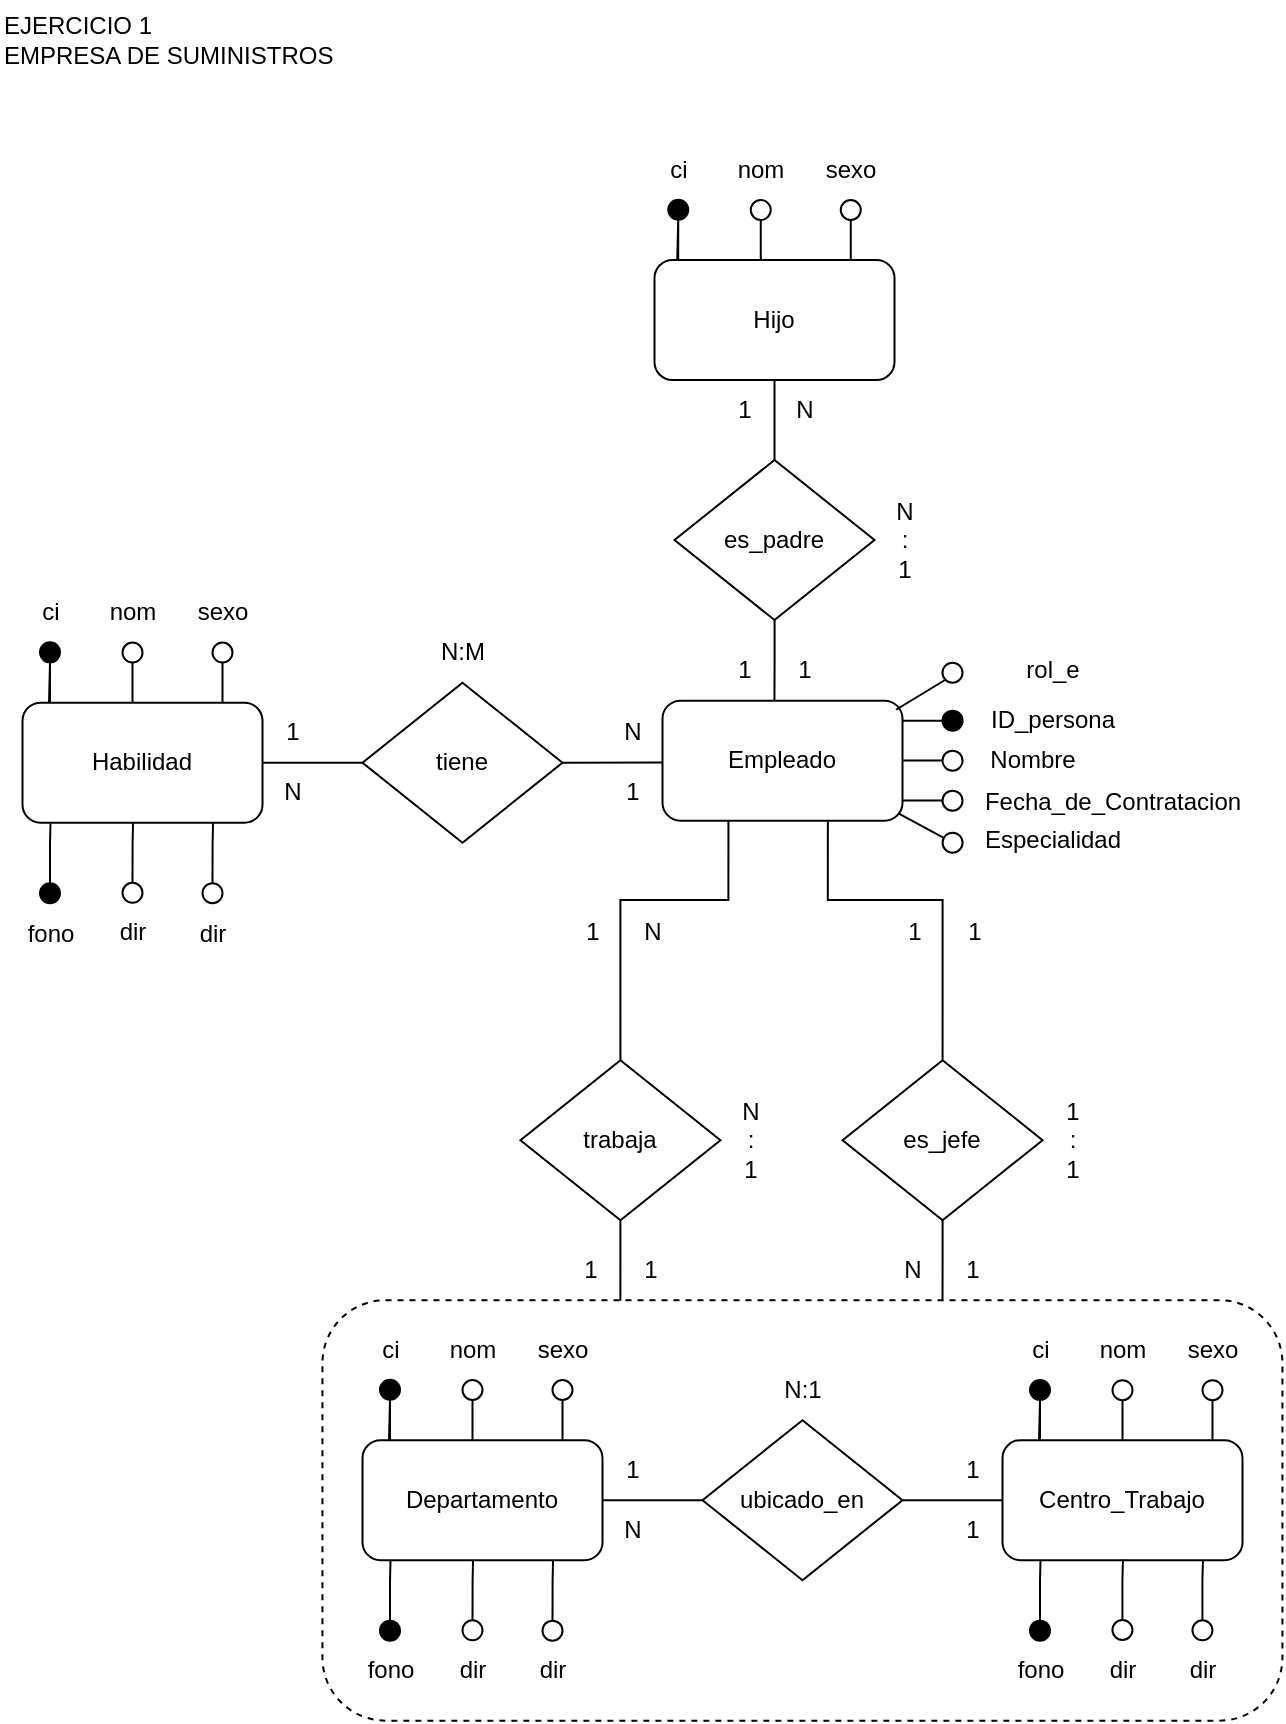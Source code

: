 <mxfile version="22.0.0" type="github" pages="10">
  <diagram name="Página-1" id="YJraI52uCZoCQEE9Vr5q">
    <mxGraphModel dx="1373" dy="870" grid="1" gridSize="10" guides="1" tooltips="1" connect="1" arrows="1" fold="1" page="1" pageScale="1" pageWidth="827" pageHeight="1169" math="0" shadow="0">
      <root>
        <mxCell id="0" />
        <mxCell id="1" parent="0" />
        <mxCell id="hrwuINuj5YUzL9suITS4-1" value="&lt;div align=&quot;left&quot; title=&quot;Page 1&quot; class=&quot;page&quot;&gt;&lt;div class=&quot;layoutArea&quot;&gt;&lt;div class=&quot;column&quot;&gt;EJERCICIO 1&lt;br&gt;EMPRESA DE SUMINISTROS&lt;/div&gt;&lt;/div&gt;&lt;/div&gt;" style="text;html=1;align=left;verticalAlign=middle;resizable=0;points=[];autosize=1;strokeColor=none;fillColor=none;" parent="1" vertex="1">
          <mxGeometry x="40" y="40" width="190" height="40" as="geometry" />
        </mxCell>
        <mxCell id="hrwuINuj5YUzL9suITS4-356" value="" style="rounded=1;whiteSpace=wrap;html=1;dashed=1;fillColor=none;" parent="1" vertex="1">
          <mxGeometry x="201.22" y="690.08" width="480" height="210.24" as="geometry" />
        </mxCell>
        <mxCell id="hrwuINuj5YUzL9suITS4-357" value="ubicado_en" style="rhombus;whiteSpace=wrap;html=1;" parent="1" vertex="1">
          <mxGeometry x="391.25" y="750.08" width="100" height="80" as="geometry" />
        </mxCell>
        <mxCell id="hrwuINuj5YUzL9suITS4-358" style="edgeStyle=none;rounded=0;orthogonalLoop=1;jettySize=auto;html=1;exitX=1;exitY=0.5;exitDx=0;exitDy=0;entryX=0;entryY=0.5;entryDx=0;entryDy=0;endArrow=none;endFill=0;" parent="1" source="hrwuINuj5YUzL9suITS4-359" target="hrwuINuj5YUzL9suITS4-357" edge="1">
          <mxGeometry relative="1" as="geometry" />
        </mxCell>
        <mxCell id="hrwuINuj5YUzL9suITS4-359" value="Departamento" style="rounded=1;whiteSpace=wrap;html=1;" parent="1" vertex="1">
          <mxGeometry x="221.25" y="760.08" width="120" height="60" as="geometry" />
        </mxCell>
        <mxCell id="hrwuINuj5YUzL9suITS4-360" style="edgeStyle=none;rounded=0;orthogonalLoop=1;jettySize=auto;html=1;exitX=0;exitY=0.5;exitDx=0;exitDy=0;entryX=1;entryY=0.5;entryDx=0;entryDy=0;endArrow=none;endFill=0;" parent="1" source="hrwuINuj5YUzL9suITS4-361" target="hrwuINuj5YUzL9suITS4-357" edge="1">
          <mxGeometry relative="1" as="geometry" />
        </mxCell>
        <mxCell id="hrwuINuj5YUzL9suITS4-361" value="Centro_Trabajo" style="rounded=1;whiteSpace=wrap;html=1;" parent="1" vertex="1">
          <mxGeometry x="541.25" y="760.08" width="120" height="60" as="geometry" />
        </mxCell>
        <mxCell id="hrwuINuj5YUzL9suITS4-362" value="N:1" style="text;html=1;align=center;verticalAlign=middle;resizable=0;points=[];autosize=1;strokeColor=none;fillColor=none;" parent="1" vertex="1">
          <mxGeometry x="421.25" y="720.08" width="40" height="30" as="geometry" />
        </mxCell>
        <mxCell id="hrwuINuj5YUzL9suITS4-363" value="1" style="text;html=1;align=center;verticalAlign=middle;resizable=0;points=[];autosize=1;strokeColor=none;fillColor=none;" parent="1" vertex="1">
          <mxGeometry x="341.25" y="760.08" width="30" height="30" as="geometry" />
        </mxCell>
        <mxCell id="hrwuINuj5YUzL9suITS4-364" value="N" style="text;html=1;align=center;verticalAlign=middle;resizable=0;points=[];autosize=1;strokeColor=none;fillColor=none;" parent="1" vertex="1">
          <mxGeometry x="341.25" y="790.08" width="30" height="30" as="geometry" />
        </mxCell>
        <mxCell id="hrwuINuj5YUzL9suITS4-365" value="1" style="text;html=1;align=center;verticalAlign=middle;resizable=0;points=[];autosize=1;strokeColor=none;fillColor=none;" parent="1" vertex="1">
          <mxGeometry x="511.25" y="760.08" width="30" height="30" as="geometry" />
        </mxCell>
        <mxCell id="hrwuINuj5YUzL9suITS4-366" value="1" style="text;html=1;align=center;verticalAlign=middle;resizable=0;points=[];autosize=1;strokeColor=none;fillColor=none;" parent="1" vertex="1">
          <mxGeometry x="511.25" y="790.08" width="30" height="30" as="geometry" />
        </mxCell>
        <mxCell id="hrwuINuj5YUzL9suITS4-367" style="edgeStyle=orthogonalEdgeStyle;rounded=0;orthogonalLoop=1;jettySize=auto;html=1;entryX=0.1;entryY=-0.032;entryDx=0;entryDy=0;entryPerimeter=0;endArrow=none;endFill=0;" parent="1" source="hrwuINuj5YUzL9suITS4-368" edge="1">
          <mxGeometry relative="1" as="geometry">
            <mxPoint x="234.5" y="760.0" as="targetPoint" />
          </mxGeometry>
        </mxCell>
        <mxCell id="hrwuINuj5YUzL9suITS4-368" value="" style="ellipse;whiteSpace=wrap;html=1;aspect=fixed;fillColor=#000;" parent="1" vertex="1">
          <mxGeometry x="230.0" y="729.92" width="10" height="10" as="geometry" />
        </mxCell>
        <mxCell id="hrwuINuj5YUzL9suITS4-369" value="ci" style="text;html=1;align=center;verticalAlign=middle;resizable=0;points=[];autosize=1;strokeColor=none;fillColor=none;" parent="1" vertex="1">
          <mxGeometry x="220.0" y="700.0" width="30" height="30" as="geometry" />
        </mxCell>
        <mxCell id="hrwuINuj5YUzL9suITS4-370" style="edgeStyle=orthogonalEdgeStyle;rounded=0;orthogonalLoop=1;jettySize=auto;html=1;exitX=0.5;exitY=1;exitDx=0;exitDy=0;entryX=0.5;entryY=0;entryDx=0;entryDy=0;endArrow=none;endFill=0;" parent="1" source="hrwuINuj5YUzL9suITS4-371" edge="1">
          <mxGeometry relative="1" as="geometry">
            <mxPoint x="276.25" y="760.0" as="targetPoint" />
          </mxGeometry>
        </mxCell>
        <mxCell id="hrwuINuj5YUzL9suITS4-371" value="" style="ellipse;whiteSpace=wrap;html=1;aspect=fixed;" parent="1" vertex="1">
          <mxGeometry x="271.25" y="730.0" width="10" height="10" as="geometry" />
        </mxCell>
        <mxCell id="hrwuINuj5YUzL9suITS4-372" value="nom" style="text;html=1;align=center;verticalAlign=middle;resizable=0;points=[];autosize=1;strokeColor=none;fillColor=none;" parent="1" vertex="1">
          <mxGeometry x="251.25" y="700.0" width="50" height="30" as="geometry" />
        </mxCell>
        <mxCell id="hrwuINuj5YUzL9suITS4-373" style="edgeStyle=orthogonalEdgeStyle;rounded=0;orthogonalLoop=1;jettySize=auto;html=1;exitX=0.5;exitY=1;exitDx=0;exitDy=0;entryX=0.874;entryY=0;entryDx=0;entryDy=0;entryPerimeter=0;endArrow=none;endFill=0;" parent="1" source="hrwuINuj5YUzL9suITS4-374" edge="1">
          <mxGeometry relative="1" as="geometry">
            <mxPoint x="321.25" y="760.0" as="targetPoint" />
          </mxGeometry>
        </mxCell>
        <mxCell id="hrwuINuj5YUzL9suITS4-374" value="" style="ellipse;whiteSpace=wrap;html=1;aspect=fixed;" parent="1" vertex="1">
          <mxGeometry x="316.25" y="730.0" width="10" height="10" as="geometry" />
        </mxCell>
        <mxCell id="hrwuINuj5YUzL9suITS4-375" value="sexo" style="text;html=1;align=center;verticalAlign=middle;resizable=0;points=[];autosize=1;strokeColor=none;fillColor=none;" parent="1" vertex="1">
          <mxGeometry x="296.25" y="700.0" width="50" height="30" as="geometry" />
        </mxCell>
        <mxCell id="hrwuINuj5YUzL9suITS4-376" style="edgeStyle=orthogonalEdgeStyle;rounded=0;orthogonalLoop=1;jettySize=auto;html=1;entryX=0.083;entryY=1;entryDx=0;entryDy=0;entryPerimeter=0;endArrow=none;endFill=0;" parent="1" source="hrwuINuj5YUzL9suITS4-377" edge="1">
          <mxGeometry relative="1" as="geometry">
            <mxPoint x="235.25" y="820.32" as="targetPoint" />
          </mxGeometry>
        </mxCell>
        <mxCell id="hrwuINuj5YUzL9suITS4-377" value="" style="ellipse;whiteSpace=wrap;html=1;aspect=fixed;fillColor=#000;" parent="1" vertex="1">
          <mxGeometry x="230.0" y="850.32" width="10" height="10" as="geometry" />
        </mxCell>
        <mxCell id="hrwuINuj5YUzL9suITS4-378" value="fono" style="text;html=1;align=center;verticalAlign=middle;resizable=0;points=[];autosize=1;strokeColor=none;fillColor=none;" parent="1" vertex="1">
          <mxGeometry x="210.0" y="860.32" width="50" height="30" as="geometry" />
        </mxCell>
        <mxCell id="hrwuINuj5YUzL9suITS4-379" style="edgeStyle=orthogonalEdgeStyle;rounded=0;orthogonalLoop=1;jettySize=auto;html=1;entryX=0.1;entryY=-0.032;entryDx=0;entryDy=0;entryPerimeter=0;endArrow=none;endFill=0;" parent="1" source="hrwuINuj5YUzL9suITS4-380" edge="1">
          <mxGeometry relative="1" as="geometry">
            <mxPoint x="559.5" y="760.08" as="targetPoint" />
          </mxGeometry>
        </mxCell>
        <mxCell id="hrwuINuj5YUzL9suITS4-380" value="" style="ellipse;whiteSpace=wrap;html=1;aspect=fixed;fillColor=#000;" parent="1" vertex="1">
          <mxGeometry x="555" y="730.0" width="10" height="10" as="geometry" />
        </mxCell>
        <mxCell id="hrwuINuj5YUzL9suITS4-381" value="ci" style="text;html=1;align=center;verticalAlign=middle;resizable=0;points=[];autosize=1;strokeColor=none;fillColor=none;" parent="1" vertex="1">
          <mxGeometry x="545" y="700.08" width="30" height="30" as="geometry" />
        </mxCell>
        <mxCell id="hrwuINuj5YUzL9suITS4-382" style="edgeStyle=orthogonalEdgeStyle;rounded=0;orthogonalLoop=1;jettySize=auto;html=1;exitX=0.5;exitY=1;exitDx=0;exitDy=0;entryX=0.5;entryY=0;entryDx=0;entryDy=0;endArrow=none;endFill=0;" parent="1" source="hrwuINuj5YUzL9suITS4-383" edge="1">
          <mxGeometry relative="1" as="geometry">
            <mxPoint x="601.25" y="760.08" as="targetPoint" />
          </mxGeometry>
        </mxCell>
        <mxCell id="hrwuINuj5YUzL9suITS4-383" value="" style="ellipse;whiteSpace=wrap;html=1;aspect=fixed;" parent="1" vertex="1">
          <mxGeometry x="596.25" y="730.08" width="10" height="10" as="geometry" />
        </mxCell>
        <mxCell id="hrwuINuj5YUzL9suITS4-384" value="nom" style="text;html=1;align=center;verticalAlign=middle;resizable=0;points=[];autosize=1;strokeColor=none;fillColor=none;" parent="1" vertex="1">
          <mxGeometry x="576.25" y="700.08" width="50" height="30" as="geometry" />
        </mxCell>
        <mxCell id="hrwuINuj5YUzL9suITS4-385" style="edgeStyle=orthogonalEdgeStyle;rounded=0;orthogonalLoop=1;jettySize=auto;html=1;exitX=0.5;exitY=1;exitDx=0;exitDy=0;entryX=0.874;entryY=0;entryDx=0;entryDy=0;entryPerimeter=0;endArrow=none;endFill=0;" parent="1" source="hrwuINuj5YUzL9suITS4-386" edge="1">
          <mxGeometry relative="1" as="geometry">
            <mxPoint x="646.25" y="760.08" as="targetPoint" />
          </mxGeometry>
        </mxCell>
        <mxCell id="hrwuINuj5YUzL9suITS4-386" value="" style="ellipse;whiteSpace=wrap;html=1;aspect=fixed;" parent="1" vertex="1">
          <mxGeometry x="641.25" y="730.08" width="10" height="10" as="geometry" />
        </mxCell>
        <mxCell id="hrwuINuj5YUzL9suITS4-387" value="sexo" style="text;html=1;align=center;verticalAlign=middle;resizable=0;points=[];autosize=1;strokeColor=none;fillColor=none;" parent="1" vertex="1">
          <mxGeometry x="621.25" y="700.08" width="50" height="30" as="geometry" />
        </mxCell>
        <mxCell id="hrwuINuj5YUzL9suITS4-388" style="edgeStyle=orthogonalEdgeStyle;rounded=0;orthogonalLoop=1;jettySize=auto;html=1;entryX=0.083;entryY=1;entryDx=0;entryDy=0;entryPerimeter=0;endArrow=none;endFill=0;" parent="1" source="hrwuINuj5YUzL9suITS4-389" edge="1">
          <mxGeometry relative="1" as="geometry">
            <mxPoint x="560.25" y="820.32" as="targetPoint" />
          </mxGeometry>
        </mxCell>
        <mxCell id="hrwuINuj5YUzL9suITS4-389" value="" style="ellipse;whiteSpace=wrap;html=1;aspect=fixed;fillColor=#000;" parent="1" vertex="1">
          <mxGeometry x="555" y="850.32" width="10" height="10" as="geometry" />
        </mxCell>
        <mxCell id="hrwuINuj5YUzL9suITS4-390" value="fono" style="text;html=1;align=center;verticalAlign=middle;resizable=0;points=[];autosize=1;strokeColor=none;fillColor=none;" parent="1" vertex="1">
          <mxGeometry x="535.0" y="860.32" width="50" height="30" as="geometry" />
        </mxCell>
        <mxCell id="hrwuINuj5YUzL9suITS4-391" style="edgeStyle=orthogonalEdgeStyle;rounded=0;orthogonalLoop=1;jettySize=auto;html=1;entryX=0.5;entryY=1;entryDx=0;entryDy=0;endArrow=none;endFill=0;" parent="1" source="hrwuINuj5YUzL9suITS4-392" edge="1">
          <mxGeometry relative="1" as="geometry">
            <mxPoint x="641.48" y="820.08" as="targetPoint" />
          </mxGeometry>
        </mxCell>
        <mxCell id="hrwuINuj5YUzL9suITS4-392" value="" style="ellipse;whiteSpace=wrap;html=1;aspect=fixed;" parent="1" vertex="1">
          <mxGeometry x="636.22" y="850.16" width="10" height="10" as="geometry" />
        </mxCell>
        <mxCell id="hrwuINuj5YUzL9suITS4-393" value="dir" style="text;html=1;align=center;verticalAlign=middle;resizable=0;points=[];autosize=1;strokeColor=none;fillColor=none;" parent="1" vertex="1">
          <mxGeometry x="621.22" y="860.16" width="40" height="30" as="geometry" />
        </mxCell>
        <mxCell id="hrwuINuj5YUzL9suITS4-412" style="edgeStyle=orthogonalEdgeStyle;rounded=0;orthogonalLoop=1;jettySize=auto;html=1;entryX=0.5;entryY=1;entryDx=0;entryDy=0;endArrow=none;endFill=0;" parent="1" source="hrwuINuj5YUzL9suITS4-413" edge="1">
          <mxGeometry relative="1" as="geometry">
            <mxPoint x="601.48" y="819.92" as="targetPoint" />
          </mxGeometry>
        </mxCell>
        <mxCell id="hrwuINuj5YUzL9suITS4-413" value="" style="ellipse;whiteSpace=wrap;html=1;aspect=fixed;" parent="1" vertex="1">
          <mxGeometry x="596.22" y="850" width="10" height="10" as="geometry" />
        </mxCell>
        <mxCell id="hrwuINuj5YUzL9suITS4-414" value="dir" style="text;html=1;align=center;verticalAlign=middle;resizable=0;points=[];autosize=1;strokeColor=none;fillColor=none;" parent="1" vertex="1">
          <mxGeometry x="581.22" y="860" width="40" height="30" as="geometry" />
        </mxCell>
        <mxCell id="hrwuINuj5YUzL9suITS4-415" style="edgeStyle=orthogonalEdgeStyle;rounded=0;orthogonalLoop=1;jettySize=auto;html=1;entryX=0.5;entryY=1;entryDx=0;entryDy=0;endArrow=none;endFill=0;" parent="1" source="hrwuINuj5YUzL9suITS4-416" edge="1">
          <mxGeometry relative="1" as="geometry">
            <mxPoint x="316.51" y="820.24" as="targetPoint" />
          </mxGeometry>
        </mxCell>
        <mxCell id="hrwuINuj5YUzL9suITS4-416" value="" style="ellipse;whiteSpace=wrap;html=1;aspect=fixed;" parent="1" vertex="1">
          <mxGeometry x="311.25" y="850.32" width="10" height="10" as="geometry" />
        </mxCell>
        <mxCell id="hrwuINuj5YUzL9suITS4-417" value="dir" style="text;html=1;align=center;verticalAlign=middle;resizable=0;points=[];autosize=1;strokeColor=none;fillColor=none;" parent="1" vertex="1">
          <mxGeometry x="296.25" y="860.32" width="40" height="30" as="geometry" />
        </mxCell>
        <mxCell id="hrwuINuj5YUzL9suITS4-418" style="edgeStyle=orthogonalEdgeStyle;rounded=0;orthogonalLoop=1;jettySize=auto;html=1;entryX=0.5;entryY=1;entryDx=0;entryDy=0;endArrow=none;endFill=0;" parent="1" source="hrwuINuj5YUzL9suITS4-419" edge="1">
          <mxGeometry relative="1" as="geometry">
            <mxPoint x="276.51" y="820.08" as="targetPoint" />
          </mxGeometry>
        </mxCell>
        <mxCell id="hrwuINuj5YUzL9suITS4-419" value="" style="ellipse;whiteSpace=wrap;html=1;aspect=fixed;" parent="1" vertex="1">
          <mxGeometry x="271.25" y="850.16" width="10" height="10" as="geometry" />
        </mxCell>
        <mxCell id="hrwuINuj5YUzL9suITS4-420" value="dir" style="text;html=1;align=center;verticalAlign=middle;resizable=0;points=[];autosize=1;strokeColor=none;fillColor=none;" parent="1" vertex="1">
          <mxGeometry x="256.25" y="860.16" width="40" height="30" as="geometry" />
        </mxCell>
        <mxCell id="hrwuINuj5YUzL9suITS4-421" value="Empleado" style="rounded=1;whiteSpace=wrap;html=1;" parent="1" vertex="1">
          <mxGeometry x="371.25" y="390.32" width="120" height="60" as="geometry" />
        </mxCell>
        <mxCell id="hrwuINuj5YUzL9suITS4-424" style="edgeStyle=orthogonalEdgeStyle;rounded=0;orthogonalLoop=1;jettySize=auto;html=1;exitX=0;exitY=0.5;exitDx=0;exitDy=0;entryX=1;entryY=0.085;entryDx=0;entryDy=0;entryPerimeter=0;endArrow=none;endFill=0;" parent="1" edge="1">
          <mxGeometry relative="1" as="geometry">
            <mxPoint x="491.26" y="400.32" as="targetPoint" />
            <mxPoint x="511.26" y="400.32" as="sourcePoint" />
          </mxGeometry>
        </mxCell>
        <mxCell id="hrwuINuj5YUzL9suITS4-425" value="ID_persona" style="text;html=1;align=center;verticalAlign=middle;resizable=0;points=[];autosize=1;strokeColor=none;fillColor=none;" parent="1" vertex="1">
          <mxGeometry x="521.26" y="385.32" width="90" height="30" as="geometry" />
        </mxCell>
        <mxCell id="hrwuINuj5YUzL9suITS4-426" style="edgeStyle=orthogonalEdgeStyle;rounded=0;orthogonalLoop=1;jettySize=auto;html=1;entryX=1.003;entryY=0.421;entryDx=0;entryDy=0;entryPerimeter=0;endArrow=none;endFill=0;" parent="1" source="hrwuINuj5YUzL9suITS4-427" edge="1">
          <mxGeometry relative="1" as="geometry">
            <mxPoint x="491.26" y="420.32" as="targetPoint" />
          </mxGeometry>
        </mxCell>
        <mxCell id="hrwuINuj5YUzL9suITS4-427" value="" style="ellipse;whiteSpace=wrap;html=1;aspect=fixed;" parent="1" vertex="1">
          <mxGeometry x="511.26" y="415.32" width="10" height="10" as="geometry" />
        </mxCell>
        <mxCell id="hrwuINuj5YUzL9suITS4-428" style="edgeStyle=orthogonalEdgeStyle;rounded=0;orthogonalLoop=1;jettySize=auto;html=1;entryX=1;entryY=0.75;entryDx=0;entryDy=0;endArrow=none;endFill=0;" parent="1" source="hrwuINuj5YUzL9suITS4-429" edge="1">
          <mxGeometry relative="1" as="geometry">
            <mxPoint x="491.26" y="440.32" as="targetPoint" />
          </mxGeometry>
        </mxCell>
        <mxCell id="hrwuINuj5YUzL9suITS4-429" value="" style="ellipse;whiteSpace=wrap;html=1;aspect=fixed;" parent="1" vertex="1">
          <mxGeometry x="511.26" y="435.32" width="10" height="10" as="geometry" />
        </mxCell>
        <mxCell id="hrwuINuj5YUzL9suITS4-430" value="Nombre" style="text;html=1;align=center;verticalAlign=middle;resizable=0;points=[];autosize=1;strokeColor=none;fillColor=none;" parent="1" vertex="1">
          <mxGeometry x="521.26" y="405.32" width="70" height="30" as="geometry" />
        </mxCell>
        <mxCell id="hrwuINuj5YUzL9suITS4-431" value="Fecha_de_Contratacion" style="text;html=1;align=center;verticalAlign=middle;resizable=0;points=[];autosize=1;strokeColor=none;fillColor=none;" parent="1" vertex="1">
          <mxGeometry x="521.26" y="426.34" width="150" height="30" as="geometry" />
        </mxCell>
        <mxCell id="hrwuINuj5YUzL9suITS4-450" style="edgeStyle=orthogonalEdgeStyle;rounded=0;orthogonalLoop=1;jettySize=auto;html=1;entryX=0.5;entryY=0;entryDx=0;entryDy=0;endArrow=none;endFill=0;" parent="1" source="hrwuINuj5YUzL9suITS4-451" edge="1">
          <mxGeometry relative="1" as="geometry">
            <mxPoint x="427.22" y="390.32" as="targetPoint" />
          </mxGeometry>
        </mxCell>
        <mxCell id="hrwuINuj5YUzL9suITS4-451" value="es_padre" style="rhombus;whiteSpace=wrap;html=1;" parent="1" vertex="1">
          <mxGeometry x="377.25" y="270.0" width="100" height="80" as="geometry" />
        </mxCell>
        <mxCell id="hrwuINuj5YUzL9suITS4-452" style="edgeStyle=orthogonalEdgeStyle;rounded=0;orthogonalLoop=1;jettySize=auto;html=1;entryX=0.5;entryY=0;entryDx=0;entryDy=0;endArrow=none;endFill=0;" parent="1" source="hrwuINuj5YUzL9suITS4-453" target="hrwuINuj5YUzL9suITS4-451" edge="1">
          <mxGeometry relative="1" as="geometry" />
        </mxCell>
        <mxCell id="hrwuINuj5YUzL9suITS4-453" value="Hijo" style="rounded=1;whiteSpace=wrap;html=1;" parent="1" vertex="1">
          <mxGeometry x="367.25" y="170.0" width="120" height="60" as="geometry" />
        </mxCell>
        <mxCell id="hrwuINuj5YUzL9suITS4-454" value="&lt;div&gt;N&lt;/div&gt;&lt;div&gt;:&lt;/div&gt;&lt;div&gt;1&lt;br&gt;&lt;/div&gt;" style="text;html=1;align=center;verticalAlign=middle;resizable=0;points=[];autosize=1;strokeColor=none;fillColor=none;" parent="1" vertex="1">
          <mxGeometry x="477.25" y="280.0" width="30" height="60" as="geometry" />
        </mxCell>
        <mxCell id="hrwuINuj5YUzL9suITS4-455" value="N" style="text;html=1;align=center;verticalAlign=middle;resizable=0;points=[];autosize=1;strokeColor=none;fillColor=none;" parent="1" vertex="1">
          <mxGeometry x="427.25" y="230.0" width="30" height="30" as="geometry" />
        </mxCell>
        <mxCell id="hrwuINuj5YUzL9suITS4-456" value="1" style="text;html=1;align=center;verticalAlign=middle;resizable=0;points=[];autosize=1;strokeColor=none;fillColor=none;" parent="1" vertex="1">
          <mxGeometry x="397.25" y="230.0" width="30" height="30" as="geometry" />
        </mxCell>
        <mxCell id="hrwuINuj5YUzL9suITS4-457" value="1" style="text;html=1;align=center;verticalAlign=middle;resizable=0;points=[];autosize=1;strokeColor=none;fillColor=none;" parent="1" vertex="1">
          <mxGeometry x="427.25" y="360.0" width="30" height="30" as="geometry" />
        </mxCell>
        <mxCell id="hrwuINuj5YUzL9suITS4-458" value="1" style="text;html=1;align=center;verticalAlign=middle;resizable=0;points=[];autosize=1;strokeColor=none;fillColor=none;" parent="1" vertex="1">
          <mxGeometry x="397.25" y="360.0" width="30" height="30" as="geometry" />
        </mxCell>
        <mxCell id="hrwuINuj5YUzL9suITS4-459" style="edgeStyle=orthogonalEdgeStyle;rounded=0;orthogonalLoop=1;jettySize=auto;html=1;entryX=0.1;entryY=-0.032;entryDx=0;entryDy=0;entryPerimeter=0;endArrow=none;endFill=0;" parent="1" source="hrwuINuj5YUzL9suITS4-460" edge="1">
          <mxGeometry relative="1" as="geometry">
            <mxPoint x="378.63" y="170.0" as="targetPoint" />
          </mxGeometry>
        </mxCell>
        <mxCell id="hrwuINuj5YUzL9suITS4-460" value="" style="ellipse;whiteSpace=wrap;html=1;aspect=fixed;fillColor=#000;" parent="1" vertex="1">
          <mxGeometry x="374.13" y="139.92" width="10" height="10" as="geometry" />
        </mxCell>
        <mxCell id="hrwuINuj5YUzL9suITS4-461" value="ci" style="text;html=1;align=center;verticalAlign=middle;resizable=0;points=[];autosize=1;strokeColor=none;fillColor=none;" parent="1" vertex="1">
          <mxGeometry x="364.13" y="110.0" width="30" height="30" as="geometry" />
        </mxCell>
        <mxCell id="hrwuINuj5YUzL9suITS4-462" style="edgeStyle=orthogonalEdgeStyle;rounded=0;orthogonalLoop=1;jettySize=auto;html=1;exitX=0.5;exitY=1;exitDx=0;exitDy=0;entryX=0.5;entryY=0;entryDx=0;entryDy=0;endArrow=none;endFill=0;" parent="1" source="hrwuINuj5YUzL9suITS4-463" edge="1">
          <mxGeometry relative="1" as="geometry">
            <mxPoint x="420.38" y="170.0" as="targetPoint" />
          </mxGeometry>
        </mxCell>
        <mxCell id="hrwuINuj5YUzL9suITS4-463" value="" style="ellipse;whiteSpace=wrap;html=1;aspect=fixed;" parent="1" vertex="1">
          <mxGeometry x="415.38" y="140.0" width="10" height="10" as="geometry" />
        </mxCell>
        <mxCell id="hrwuINuj5YUzL9suITS4-464" value="nom" style="text;html=1;align=center;verticalAlign=middle;resizable=0;points=[];autosize=1;strokeColor=none;fillColor=none;" parent="1" vertex="1">
          <mxGeometry x="395.38" y="110.0" width="50" height="30" as="geometry" />
        </mxCell>
        <mxCell id="hrwuINuj5YUzL9suITS4-465" style="edgeStyle=orthogonalEdgeStyle;rounded=0;orthogonalLoop=1;jettySize=auto;html=1;exitX=0.5;exitY=1;exitDx=0;exitDy=0;entryX=0.874;entryY=0;entryDx=0;entryDy=0;entryPerimeter=0;endArrow=none;endFill=0;" parent="1" source="hrwuINuj5YUzL9suITS4-466" edge="1">
          <mxGeometry relative="1" as="geometry">
            <mxPoint x="465.38" y="170.0" as="targetPoint" />
          </mxGeometry>
        </mxCell>
        <mxCell id="hrwuINuj5YUzL9suITS4-466" value="" style="ellipse;whiteSpace=wrap;html=1;aspect=fixed;" parent="1" vertex="1">
          <mxGeometry x="460.38" y="140.0" width="10" height="10" as="geometry" />
        </mxCell>
        <mxCell id="hrwuINuj5YUzL9suITS4-467" value="sexo" style="text;html=1;align=center;verticalAlign=middle;resizable=0;points=[];autosize=1;strokeColor=none;fillColor=none;" parent="1" vertex="1">
          <mxGeometry x="440.38" y="110.0" width="50" height="30" as="geometry" />
        </mxCell>
        <mxCell id="hrwuINuj5YUzL9suITS4-486" value="tiene" style="rhombus;whiteSpace=wrap;html=1;" parent="1" vertex="1">
          <mxGeometry x="221.25" y="381.34" width="100" height="80" as="geometry" />
        </mxCell>
        <mxCell id="hrwuINuj5YUzL9suITS4-487" style="edgeStyle=none;rounded=0;orthogonalLoop=1;jettySize=auto;html=1;exitX=1;exitY=0.5;exitDx=0;exitDy=0;entryX=0;entryY=0.5;entryDx=0;entryDy=0;endArrow=none;endFill=0;" parent="1" source="hrwuINuj5YUzL9suITS4-488" target="hrwuINuj5YUzL9suITS4-486" edge="1">
          <mxGeometry relative="1" as="geometry" />
        </mxCell>
        <mxCell id="hrwuINuj5YUzL9suITS4-488" value="Habilidad" style="rounded=1;whiteSpace=wrap;html=1;" parent="1" vertex="1">
          <mxGeometry x="51.25" y="391.34" width="120" height="60" as="geometry" />
        </mxCell>
        <mxCell id="hrwuINuj5YUzL9suITS4-489" style="edgeStyle=none;rounded=0;orthogonalLoop=1;jettySize=auto;html=1;exitX=0;exitY=0.5;exitDx=0;exitDy=0;entryX=1;entryY=0.5;entryDx=0;entryDy=0;endArrow=none;endFill=0;" parent="1" target="hrwuINuj5YUzL9suITS4-486" edge="1">
          <mxGeometry relative="1" as="geometry">
            <mxPoint x="371.05" y="421.26" as="sourcePoint" />
          </mxGeometry>
        </mxCell>
        <mxCell id="hrwuINuj5YUzL9suITS4-490" value="N:M" style="text;html=1;align=center;verticalAlign=middle;resizable=0;points=[];autosize=1;strokeColor=none;fillColor=none;" parent="1" vertex="1">
          <mxGeometry x="246.25" y="351.34" width="50" height="30" as="geometry" />
        </mxCell>
        <mxCell id="hrwuINuj5YUzL9suITS4-491" value="1" style="text;html=1;align=center;verticalAlign=middle;resizable=0;points=[];autosize=1;strokeColor=none;fillColor=none;" parent="1" vertex="1">
          <mxGeometry x="171.25" y="391.34" width="30" height="30" as="geometry" />
        </mxCell>
        <mxCell id="hrwuINuj5YUzL9suITS4-492" value="N" style="text;html=1;align=center;verticalAlign=middle;resizable=0;points=[];autosize=1;strokeColor=none;fillColor=none;" parent="1" vertex="1">
          <mxGeometry x="171.25" y="421.34" width="30" height="30" as="geometry" />
        </mxCell>
        <mxCell id="hrwuINuj5YUzL9suITS4-493" value="N" style="text;html=1;align=center;verticalAlign=middle;resizable=0;points=[];autosize=1;strokeColor=none;fillColor=none;" parent="1" vertex="1">
          <mxGeometry x="341.25" y="391.34" width="30" height="30" as="geometry" />
        </mxCell>
        <mxCell id="hrwuINuj5YUzL9suITS4-494" value="1" style="text;html=1;align=center;verticalAlign=middle;resizable=0;points=[];autosize=1;strokeColor=none;fillColor=none;" parent="1" vertex="1">
          <mxGeometry x="341.25" y="421.34" width="30" height="30" as="geometry" />
        </mxCell>
        <mxCell id="hrwuINuj5YUzL9suITS4-495" style="edgeStyle=orthogonalEdgeStyle;rounded=0;orthogonalLoop=1;jettySize=auto;html=1;entryX=0.1;entryY=-0.032;entryDx=0;entryDy=0;entryPerimeter=0;endArrow=none;endFill=0;" parent="1" source="hrwuINuj5YUzL9suITS4-496" edge="1">
          <mxGeometry relative="1" as="geometry">
            <mxPoint x="64.5" y="391.26" as="targetPoint" />
          </mxGeometry>
        </mxCell>
        <mxCell id="hrwuINuj5YUzL9suITS4-496" value="" style="ellipse;whiteSpace=wrap;html=1;aspect=fixed;fillColor=#000;" parent="1" vertex="1">
          <mxGeometry x="60.0" y="361.18" width="10" height="10" as="geometry" />
        </mxCell>
        <mxCell id="hrwuINuj5YUzL9suITS4-497" value="ci" style="text;html=1;align=center;verticalAlign=middle;resizable=0;points=[];autosize=1;strokeColor=none;fillColor=none;" parent="1" vertex="1">
          <mxGeometry x="50.0" y="331.26" width="30" height="30" as="geometry" />
        </mxCell>
        <mxCell id="hrwuINuj5YUzL9suITS4-498" style="edgeStyle=orthogonalEdgeStyle;rounded=0;orthogonalLoop=1;jettySize=auto;html=1;exitX=0.5;exitY=1;exitDx=0;exitDy=0;entryX=0.5;entryY=0;entryDx=0;entryDy=0;endArrow=none;endFill=0;" parent="1" source="hrwuINuj5YUzL9suITS4-499" edge="1">
          <mxGeometry relative="1" as="geometry">
            <mxPoint x="106.25" y="391.26" as="targetPoint" />
          </mxGeometry>
        </mxCell>
        <mxCell id="hrwuINuj5YUzL9suITS4-499" value="" style="ellipse;whiteSpace=wrap;html=1;aspect=fixed;" parent="1" vertex="1">
          <mxGeometry x="101.25" y="361.26" width="10" height="10" as="geometry" />
        </mxCell>
        <mxCell id="hrwuINuj5YUzL9suITS4-500" value="nom" style="text;html=1;align=center;verticalAlign=middle;resizable=0;points=[];autosize=1;strokeColor=none;fillColor=none;" parent="1" vertex="1">
          <mxGeometry x="81.25" y="331.26" width="50" height="30" as="geometry" />
        </mxCell>
        <mxCell id="hrwuINuj5YUzL9suITS4-501" style="edgeStyle=orthogonalEdgeStyle;rounded=0;orthogonalLoop=1;jettySize=auto;html=1;exitX=0.5;exitY=1;exitDx=0;exitDy=0;entryX=0.874;entryY=0;entryDx=0;entryDy=0;entryPerimeter=0;endArrow=none;endFill=0;" parent="1" source="hrwuINuj5YUzL9suITS4-502" edge="1">
          <mxGeometry relative="1" as="geometry">
            <mxPoint x="151.25" y="391.26" as="targetPoint" />
          </mxGeometry>
        </mxCell>
        <mxCell id="hrwuINuj5YUzL9suITS4-502" value="" style="ellipse;whiteSpace=wrap;html=1;aspect=fixed;" parent="1" vertex="1">
          <mxGeometry x="146.25" y="361.26" width="10" height="10" as="geometry" />
        </mxCell>
        <mxCell id="hrwuINuj5YUzL9suITS4-503" value="sexo" style="text;html=1;align=center;verticalAlign=middle;resizable=0;points=[];autosize=1;strokeColor=none;fillColor=none;" parent="1" vertex="1">
          <mxGeometry x="126.25" y="331.26" width="50" height="30" as="geometry" />
        </mxCell>
        <mxCell id="hrwuINuj5YUzL9suITS4-504" style="edgeStyle=orthogonalEdgeStyle;rounded=0;orthogonalLoop=1;jettySize=auto;html=1;entryX=0.083;entryY=1;entryDx=0;entryDy=0;entryPerimeter=0;endArrow=none;endFill=0;" parent="1" source="hrwuINuj5YUzL9suITS4-505" edge="1">
          <mxGeometry relative="1" as="geometry">
            <mxPoint x="65.25" y="451.58" as="targetPoint" />
          </mxGeometry>
        </mxCell>
        <mxCell id="hrwuINuj5YUzL9suITS4-505" value="" style="ellipse;whiteSpace=wrap;html=1;aspect=fixed;fillColor=#000;" parent="1" vertex="1">
          <mxGeometry x="60.0" y="481.58" width="10" height="10" as="geometry" />
        </mxCell>
        <mxCell id="hrwuINuj5YUzL9suITS4-506" value="fono" style="text;html=1;align=center;verticalAlign=middle;resizable=0;points=[];autosize=1;strokeColor=none;fillColor=none;" parent="1" vertex="1">
          <mxGeometry x="40.0" y="491.58" width="50" height="30" as="geometry" />
        </mxCell>
        <mxCell id="hrwuINuj5YUzL9suITS4-516" style="edgeStyle=orthogonalEdgeStyle;rounded=0;orthogonalLoop=1;jettySize=auto;html=1;entryX=0.5;entryY=1;entryDx=0;entryDy=0;endArrow=none;endFill=0;" parent="1" source="hrwuINuj5YUzL9suITS4-517" edge="1">
          <mxGeometry relative="1" as="geometry">
            <mxPoint x="146.51" y="451.5" as="targetPoint" />
          </mxGeometry>
        </mxCell>
        <mxCell id="hrwuINuj5YUzL9suITS4-517" value="" style="ellipse;whiteSpace=wrap;html=1;aspect=fixed;" parent="1" vertex="1">
          <mxGeometry x="141.25" y="481.58" width="10" height="10" as="geometry" />
        </mxCell>
        <mxCell id="hrwuINuj5YUzL9suITS4-518" value="dir" style="text;html=1;align=center;verticalAlign=middle;resizable=0;points=[];autosize=1;strokeColor=none;fillColor=none;" parent="1" vertex="1">
          <mxGeometry x="126.25" y="491.58" width="40" height="30" as="geometry" />
        </mxCell>
        <mxCell id="hrwuINuj5YUzL9suITS4-519" style="edgeStyle=orthogonalEdgeStyle;rounded=0;orthogonalLoop=1;jettySize=auto;html=1;entryX=0.5;entryY=1;entryDx=0;entryDy=0;endArrow=none;endFill=0;" parent="1" source="hrwuINuj5YUzL9suITS4-520" edge="1">
          <mxGeometry relative="1" as="geometry">
            <mxPoint x="106.51" y="451.34" as="targetPoint" />
          </mxGeometry>
        </mxCell>
        <mxCell id="hrwuINuj5YUzL9suITS4-520" value="" style="ellipse;whiteSpace=wrap;html=1;aspect=fixed;" parent="1" vertex="1">
          <mxGeometry x="101.25" y="481.42" width="10" height="10" as="geometry" />
        </mxCell>
        <mxCell id="hrwuINuj5YUzL9suITS4-521" value="dir" style="text;html=1;align=center;verticalAlign=middle;resizable=0;points=[];autosize=1;strokeColor=none;fillColor=none;" parent="1" vertex="1">
          <mxGeometry x="86.25" y="491.42" width="40" height="30" as="geometry" />
        </mxCell>
        <mxCell id="hrwuINuj5YUzL9suITS4-522" style="edgeStyle=orthogonalEdgeStyle;rounded=0;orthogonalLoop=1;jettySize=auto;html=1;entryX=0.5;entryY=0;entryDx=0;entryDy=0;endArrow=none;endFill=0;" parent="1" source="hrwuINuj5YUzL9suITS4-523" edge="1">
          <mxGeometry relative="1" as="geometry">
            <mxPoint x="350.19" y="690.4" as="targetPoint" />
          </mxGeometry>
        </mxCell>
        <mxCell id="hrwuINuj5YUzL9suITS4-523" value="trabaja" style="rhombus;whiteSpace=wrap;html=1;" parent="1" vertex="1">
          <mxGeometry x="300.22" y="570.08" width="100" height="80" as="geometry" />
        </mxCell>
        <mxCell id="hrwuINuj5YUzL9suITS4-524" style="edgeStyle=orthogonalEdgeStyle;rounded=0;orthogonalLoop=1;jettySize=auto;html=1;entryX=0.5;entryY=0;entryDx=0;entryDy=0;endArrow=none;endFill=0;" parent="1" target="hrwuINuj5YUzL9suITS4-523" edge="1">
          <mxGeometry relative="1" as="geometry">
            <mxPoint x="404.22" y="450" as="sourcePoint" />
            <Array as="points">
              <mxPoint x="404.22" y="450" />
              <mxPoint x="404.22" y="490" />
              <mxPoint x="350.22" y="490" />
            </Array>
          </mxGeometry>
        </mxCell>
        <mxCell id="hrwuINuj5YUzL9suITS4-525" value="&lt;div&gt;N&lt;/div&gt;&lt;div&gt;:&lt;/div&gt;&lt;div&gt;1&lt;br&gt;&lt;/div&gt;" style="text;html=1;align=center;verticalAlign=middle;resizable=0;points=[];autosize=1;strokeColor=none;fillColor=none;" parent="1" vertex="1">
          <mxGeometry x="400.22" y="580.08" width="30" height="60" as="geometry" />
        </mxCell>
        <mxCell id="hrwuINuj5YUzL9suITS4-526" value="N" style="text;html=1;align=center;verticalAlign=middle;resizable=0;points=[];autosize=1;strokeColor=none;fillColor=none;" parent="1" vertex="1">
          <mxGeometry x="350.74" y="491.42" width="30" height="30" as="geometry" />
        </mxCell>
        <mxCell id="hrwuINuj5YUzL9suITS4-527" value="1" style="text;html=1;align=center;verticalAlign=middle;resizable=0;points=[];autosize=1;strokeColor=none;fillColor=none;" parent="1" vertex="1">
          <mxGeometry x="320.74" y="491.42" width="30" height="30" as="geometry" />
        </mxCell>
        <mxCell id="hrwuINuj5YUzL9suITS4-528" value="1" style="text;html=1;align=center;verticalAlign=middle;resizable=0;points=[];autosize=1;strokeColor=none;fillColor=none;" parent="1" vertex="1">
          <mxGeometry x="350.22" y="660.08" width="30" height="30" as="geometry" />
        </mxCell>
        <mxCell id="hrwuINuj5YUzL9suITS4-529" value="1" style="text;html=1;align=center;verticalAlign=middle;resizable=0;points=[];autosize=1;strokeColor=none;fillColor=none;" parent="1" vertex="1">
          <mxGeometry x="320.22" y="660.08" width="30" height="30" as="geometry" />
        </mxCell>
        <mxCell id="hrwuINuj5YUzL9suITS4-530" style="edgeStyle=orthogonalEdgeStyle;rounded=0;orthogonalLoop=1;jettySize=auto;html=1;entryX=0.5;entryY=0;entryDx=0;entryDy=0;endArrow=none;endFill=0;" parent="1" source="hrwuINuj5YUzL9suITS4-531" edge="1">
          <mxGeometry relative="1" as="geometry">
            <mxPoint x="511.26" y="690.4" as="targetPoint" />
          </mxGeometry>
        </mxCell>
        <mxCell id="hrwuINuj5YUzL9suITS4-531" value="es_jefe" style="rhombus;whiteSpace=wrap;html=1;" parent="1" vertex="1">
          <mxGeometry x="461.29" y="570.08" width="100" height="80" as="geometry" />
        </mxCell>
        <mxCell id="hrwuINuj5YUzL9suITS4-532" style="edgeStyle=orthogonalEdgeStyle;rounded=0;orthogonalLoop=1;jettySize=auto;html=1;entryX=0.5;entryY=0;entryDx=0;entryDy=0;endArrow=none;endFill=0;exitX=0.689;exitY=1.007;exitDx=0;exitDy=0;exitPerimeter=0;" parent="1" source="hrwuINuj5YUzL9suITS4-421" target="hrwuINuj5YUzL9suITS4-531" edge="1">
          <mxGeometry relative="1" as="geometry">
            <mxPoint x="511.26" y="610.32" as="sourcePoint" />
            <Array as="points">
              <mxPoint x="454.22" y="490" />
              <mxPoint x="511.22" y="490" />
            </Array>
          </mxGeometry>
        </mxCell>
        <mxCell id="hrwuINuj5YUzL9suITS4-533" value="&lt;div&gt;1&lt;/div&gt;&lt;div&gt;:&lt;/div&gt;&lt;div&gt;1&lt;br&gt;&lt;/div&gt;" style="text;html=1;align=center;verticalAlign=middle;resizable=0;points=[];autosize=1;strokeColor=none;fillColor=none;" parent="1" vertex="1">
          <mxGeometry x="561.29" y="580.08" width="30" height="60" as="geometry" />
        </mxCell>
        <mxCell id="hrwuINuj5YUzL9suITS4-534" value="1" style="text;html=1;align=center;verticalAlign=middle;resizable=0;points=[];autosize=1;strokeColor=none;fillColor=none;" parent="1" vertex="1">
          <mxGeometry x="511.77" y="491.42" width="30" height="30" as="geometry" />
        </mxCell>
        <mxCell id="hrwuINuj5YUzL9suITS4-535" value="1" style="text;html=1;align=center;verticalAlign=middle;resizable=0;points=[];autosize=1;strokeColor=none;fillColor=none;" parent="1" vertex="1">
          <mxGeometry x="481.77" y="491.42" width="30" height="30" as="geometry" />
        </mxCell>
        <mxCell id="hrwuINuj5YUzL9suITS4-536" value="1" style="text;html=1;align=center;verticalAlign=middle;resizable=0;points=[];autosize=1;strokeColor=none;fillColor=none;" parent="1" vertex="1">
          <mxGeometry x="511.29" y="660.08" width="30" height="30" as="geometry" />
        </mxCell>
        <mxCell id="hrwuINuj5YUzL9suITS4-537" value="N" style="text;html=1;align=center;verticalAlign=middle;resizable=0;points=[];autosize=1;strokeColor=none;fillColor=none;" parent="1" vertex="1">
          <mxGeometry x="481.29" y="660.08" width="30" height="30" as="geometry" />
        </mxCell>
        <mxCell id="hrwuINuj5YUzL9suITS4-543" value="" style="ellipse;whiteSpace=wrap;html=1;aspect=fixed;fillColor=#000000;" parent="1" vertex="1">
          <mxGeometry x="511.29" y="395.32" width="10" height="10" as="geometry" />
        </mxCell>
        <mxCell id="hrwuINuj5YUzL9suITS4-544" style="rounded=0;orthogonalLoop=1;jettySize=auto;html=1;entryX=0.983;entryY=0.939;entryDx=0;entryDy=0;endArrow=none;endFill=0;entryPerimeter=0;" parent="1" source="hrwuINuj5YUzL9suITS4-545" target="hrwuINuj5YUzL9suITS4-421" edge="1">
          <mxGeometry relative="1" as="geometry">
            <mxPoint x="491.29" y="461.34" as="targetPoint" />
          </mxGeometry>
        </mxCell>
        <mxCell id="hrwuINuj5YUzL9suITS4-545" value="" style="ellipse;whiteSpace=wrap;html=1;aspect=fixed;" parent="1" vertex="1">
          <mxGeometry x="511.29" y="456.34" width="10" height="10" as="geometry" />
        </mxCell>
        <mxCell id="hrwuINuj5YUzL9suITS4-546" value="Especialidad" style="text;html=1;align=center;verticalAlign=middle;resizable=0;points=[];autosize=1;strokeColor=none;fillColor=none;" parent="1" vertex="1">
          <mxGeometry x="521.29" y="445.32" width="90" height="30" as="geometry" />
        </mxCell>
        <mxCell id="hrwuINuj5YUzL9suITS4-715" value="" style="ellipse;whiteSpace=wrap;html=1;aspect=fixed;" parent="1" vertex="1">
          <mxGeometry x="511.25" y="371.34" width="10" height="10" as="geometry" />
        </mxCell>
        <mxCell id="hrwuINuj5YUzL9suITS4-716" value="rol_e" style="text;html=1;align=center;verticalAlign=middle;resizable=0;points=[];autosize=1;strokeColor=none;fillColor=none;" parent="1" vertex="1">
          <mxGeometry x="541.25" y="360.32" width="50" height="30" as="geometry" />
        </mxCell>
        <mxCell id="hrwuINuj5YUzL9suITS4-717" style="rounded=0;orthogonalLoop=1;jettySize=auto;html=1;exitX=0;exitY=1;exitDx=0;exitDy=0;entryX=0.973;entryY=0.076;entryDx=0;entryDy=0;entryPerimeter=0;endArrow=none;endFill=0;" parent="1" source="hrwuINuj5YUzL9suITS4-715" target="hrwuINuj5YUzL9suITS4-421" edge="1">
          <mxGeometry relative="1" as="geometry" />
        </mxCell>
      </root>
    </mxGraphModel>
  </diagram>
  <diagram id="KqGtBfx7UqSXF1w8ThcE" name="Página-2">
    <mxGraphModel dx="1098" dy="696" grid="1" gridSize="10" guides="1" tooltips="1" connect="1" arrows="1" fold="1" page="1" pageScale="1" pageWidth="827" pageHeight="1169" math="0" shadow="0">
      <root>
        <mxCell id="0" />
        <mxCell id="1" parent="0" />
        <mxCell id="XonzOf6X8C4hxfGqsSDd-1" value="&lt;div align=&quot;left&quot; title=&quot;Page 1&quot; class=&quot;page&quot;&gt;&lt;div class=&quot;layoutArea&quot;&gt;&lt;div class=&quot;column&quot;&gt;EJERCICIO 2&lt;br&gt;LIGA DE FUTBOL&lt;br&gt;&lt;/div&gt;&lt;/div&gt;&lt;/div&gt;" style="text;html=1;align=left;verticalAlign=middle;resizable=0;points=[];autosize=1;strokeColor=none;fillColor=none;" vertex="1" parent="1">
          <mxGeometry x="40" y="40" width="120" height="40" as="geometry" />
        </mxCell>
        <mxCell id="XonzOf6X8C4hxfGqsSDd-2" value="equipo" style="rounded=1;whiteSpace=wrap;html=1;" vertex="1" parent="1">
          <mxGeometry x="212.53" y="380.4" width="120" height="60" as="geometry" />
        </mxCell>
        <mxCell id="XonzOf6X8C4hxfGqsSDd-3" style="edgeStyle=orthogonalEdgeStyle;rounded=0;orthogonalLoop=1;jettySize=auto;html=1;entryX=0.1;entryY=-0.032;entryDx=0;entryDy=0;entryPerimeter=0;endArrow=none;endFill=0;" edge="1" parent="1" source="XonzOf6X8C4hxfGqsSDd-4">
          <mxGeometry relative="1" as="geometry">
            <mxPoint x="225.78" y="380.32" as="targetPoint" />
          </mxGeometry>
        </mxCell>
        <mxCell id="XonzOf6X8C4hxfGqsSDd-4" value="" style="ellipse;whiteSpace=wrap;html=1;aspect=fixed;fillColor=#000;" vertex="1" parent="1">
          <mxGeometry x="221.28" y="350.24" width="10" height="10" as="geometry" />
        </mxCell>
        <mxCell id="XonzOf6X8C4hxfGqsSDd-5" value="cod_equipo" style="text;html=1;align=center;verticalAlign=middle;resizable=0;points=[];autosize=1;strokeColor=none;fillColor=none;" vertex="1" parent="1">
          <mxGeometry x="142.5" y="325.4" width="90" height="30" as="geometry" />
        </mxCell>
        <mxCell id="XonzOf6X8C4hxfGqsSDd-6" style="edgeStyle=orthogonalEdgeStyle;rounded=0;orthogonalLoop=1;jettySize=auto;html=1;entryX=0.083;entryY=1;entryDx=0;entryDy=0;entryPerimeter=0;endArrow=none;endFill=0;" edge="1" parent="1" source="XonzOf6X8C4hxfGqsSDd-7">
          <mxGeometry relative="1" as="geometry">
            <mxPoint x="226.53" y="440.64" as="targetPoint" />
          </mxGeometry>
        </mxCell>
        <mxCell id="XonzOf6X8C4hxfGqsSDd-7" value="" style="ellipse;whiteSpace=wrap;html=1;aspect=fixed;fillColor=#FFFFFF;" vertex="1" parent="1">
          <mxGeometry x="221.28" y="470.64" width="10" height="10" as="geometry" />
        </mxCell>
        <mxCell id="XonzOf6X8C4hxfGqsSDd-8" value="nombre_estadio" style="text;html=1;align=center;verticalAlign=middle;resizable=0;points=[];autosize=1;strokeColor=none;fillColor=none;" vertex="1" parent="1">
          <mxGeometry x="112.51" y="460.32" width="110" height="30" as="geometry" />
        </mxCell>
        <mxCell id="XonzOf6X8C4hxfGqsSDd-9" value="" style="ellipse;whiteSpace=wrap;html=1;aspect=fixed;" vertex="1" parent="1">
          <mxGeometry x="182.5" y="385.4" width="10" height="10" as="geometry" />
        </mxCell>
        <mxCell id="XonzOf6X8C4hxfGqsSDd-10" style="edgeStyle=orthogonalEdgeStyle;rounded=0;orthogonalLoop=1;jettySize=auto;html=1;entryX=-0.008;entryY=0.419;entryDx=0;entryDy=0;entryPerimeter=0;endArrow=none;endFill=0;" edge="1" parent="1" source="XonzOf6X8C4hxfGqsSDd-11">
          <mxGeometry relative="1" as="geometry">
            <mxPoint x="211.5" y="410.4" as="targetPoint" />
          </mxGeometry>
        </mxCell>
        <mxCell id="XonzOf6X8C4hxfGqsSDd-11" value="" style="ellipse;whiteSpace=wrap;html=1;aspect=fixed;" vertex="1" parent="1">
          <mxGeometry x="182.5" y="405.4" width="10" height="10" as="geometry" />
        </mxCell>
        <mxCell id="XonzOf6X8C4hxfGqsSDd-12" style="edgeStyle=orthogonalEdgeStyle;rounded=0;orthogonalLoop=1;jettySize=auto;html=1;entryX=0;entryY=0.75;entryDx=0;entryDy=0;endArrow=none;endFill=0;" edge="1" parent="1" source="XonzOf6X8C4hxfGqsSDd-13">
          <mxGeometry relative="1" as="geometry">
            <mxPoint x="212.5" y="430.4" as="targetPoint" />
          </mxGeometry>
        </mxCell>
        <mxCell id="XonzOf6X8C4hxfGqsSDd-13" value="" style="ellipse;whiteSpace=wrap;html=1;aspect=fixed;" vertex="1" parent="1">
          <mxGeometry x="182.5" y="425.4" width="10" height="10" as="geometry" />
        </mxCell>
        <mxCell id="XonzOf6X8C4hxfGqsSDd-14" value="nombre_e" style="text;html=1;align=center;verticalAlign=middle;resizable=0;points=[];autosize=1;strokeColor=none;fillColor=none;" vertex="1" parent="1">
          <mxGeometry x="100.0" y="375.4" width="80" height="30" as="geometry" />
        </mxCell>
        <mxCell id="XonzOf6X8C4hxfGqsSDd-15" value="año_fundacion" style="text;html=1;align=center;verticalAlign=middle;resizable=0;points=[];autosize=1;strokeColor=none;fillColor=none;" vertex="1" parent="1">
          <mxGeometry x="80.0" y="395.32" width="100" height="30" as="geometry" />
        </mxCell>
        <mxCell id="XonzOf6X8C4hxfGqsSDd-16" value="ciudad" style="text;html=1;align=center;verticalAlign=middle;resizable=0;points=[];autosize=1;strokeColor=none;fillColor=none;" vertex="1" parent="1">
          <mxGeometry x="110.0" y="415.4" width="60" height="30" as="geometry" />
        </mxCell>
        <mxCell id="XonzOf6X8C4hxfGqsSDd-17" style="edgeStyle=orthogonalEdgeStyle;rounded=0;orthogonalLoop=1;jettySize=auto;html=1;exitX=0;exitY=0.5;exitDx=0;exitDy=0;entryX=1;entryY=0.085;entryDx=0;entryDy=0;entryPerimeter=0;endArrow=none;endFill=0;" edge="1" parent="1">
          <mxGeometry relative="1" as="geometry">
            <mxPoint x="212.5" y="390.4" as="sourcePoint" />
            <mxPoint x="192.5" y="390.4" as="targetPoint" />
          </mxGeometry>
        </mxCell>
        <mxCell id="XonzOf6X8C4hxfGqsSDd-18" style="edgeStyle=orthogonalEdgeStyle;rounded=0;orthogonalLoop=1;jettySize=auto;html=1;entryX=0.75;entryY=1;entryDx=0;entryDy=0;endArrow=none;endFill=0;" edge="1" parent="1" source="XonzOf6X8C4hxfGqsSDd-20" target="XonzOf6X8C4hxfGqsSDd-2">
          <mxGeometry relative="1" as="geometry">
            <mxPoint x="437.47" y="490.36" as="targetPoint" />
            <Array as="points">
              <mxPoint x="438" y="473.16" />
              <mxPoint x="303" y="473.16" />
            </Array>
          </mxGeometry>
        </mxCell>
        <mxCell id="XonzOf6X8C4hxfGqsSDd-19" style="edgeStyle=orthogonalEdgeStyle;rounded=0;orthogonalLoop=1;jettySize=auto;html=1;exitX=1;exitY=0.5;exitDx=0;exitDy=0;entryX=0.5;entryY=0;entryDx=0;entryDy=0;endArrow=none;endFill=0;" edge="1" parent="1" source="XonzOf6X8C4hxfGqsSDd-20" target="XonzOf6X8C4hxfGqsSDd-63">
          <mxGeometry relative="1" as="geometry" />
        </mxCell>
        <mxCell id="XonzOf6X8C4hxfGqsSDd-20" value="juega" style="rhombus;whiteSpace=wrap;html=1;" vertex="1" parent="1">
          <mxGeometry x="387.5" y="370.32" width="100" height="80" as="geometry" />
        </mxCell>
        <mxCell id="XonzOf6X8C4hxfGqsSDd-21" style="edgeStyle=orthogonalEdgeStyle;rounded=0;orthogonalLoop=1;jettySize=auto;html=1;endArrow=none;endFill=0;exitX=0.75;exitY=0;exitDx=0;exitDy=0;entryX=0.5;entryY=0;entryDx=0;entryDy=0;" edge="1" parent="1" source="XonzOf6X8C4hxfGqsSDd-2" target="XonzOf6X8C4hxfGqsSDd-20">
          <mxGeometry relative="1" as="geometry">
            <mxPoint x="437.47" y="330.36" as="sourcePoint" />
            <mxPoint x="438" y="363.16" as="targetPoint" />
            <Array as="points">
              <mxPoint x="303" y="353.16" />
              <mxPoint x="438" y="353.16" />
            </Array>
          </mxGeometry>
        </mxCell>
        <mxCell id="XonzOf6X8C4hxfGqsSDd-22" value="&lt;div&gt;N&lt;/div&gt;&lt;div&gt;:&lt;/div&gt;&lt;div&gt;M&lt;/div&gt;" style="text;html=1;align=center;verticalAlign=middle;resizable=0;points=[];autosize=1;strokeColor=none;fillColor=none;" vertex="1" parent="1">
          <mxGeometry x="362.54" y="380.4" width="30" height="60" as="geometry" />
        </mxCell>
        <mxCell id="XonzOf6X8C4hxfGqsSDd-23" style="edgeStyle=orthogonalEdgeStyle;rounded=0;orthogonalLoop=1;jettySize=auto;html=1;entryX=0.5;entryY=0;entryDx=0;entryDy=0;endArrow=none;endFill=0;" edge="1" parent="1" source="XonzOf6X8C4hxfGqsSDd-24">
          <mxGeometry relative="1" as="geometry">
            <mxPoint x="272.51" y="380.4" as="targetPoint" />
          </mxGeometry>
        </mxCell>
        <mxCell id="XonzOf6X8C4hxfGqsSDd-24" value="tiene" style="rhombus;whiteSpace=wrap;html=1;" vertex="1" parent="1">
          <mxGeometry x="222.54" y="260.08" width="100" height="80" as="geometry" />
        </mxCell>
        <mxCell id="XonzOf6X8C4hxfGqsSDd-25" style="edgeStyle=orthogonalEdgeStyle;rounded=0;orthogonalLoop=1;jettySize=auto;html=1;entryX=0.5;entryY=0;entryDx=0;entryDy=0;endArrow=none;endFill=0;" edge="1" parent="1" source="XonzOf6X8C4hxfGqsSDd-26" target="XonzOf6X8C4hxfGqsSDd-24">
          <mxGeometry relative="1" as="geometry" />
        </mxCell>
        <mxCell id="XonzOf6X8C4hxfGqsSDd-26" value="Entidad" style="rounded=1;whiteSpace=wrap;html=1;" vertex="1" parent="1">
          <mxGeometry x="212.54" y="160.08" width="120" height="60" as="geometry" />
        </mxCell>
        <mxCell id="XonzOf6X8C4hxfGqsSDd-27" value="&lt;div&gt;1&lt;/div&gt;&lt;div&gt;:&lt;/div&gt;&lt;div&gt;N&lt;/div&gt;" style="text;html=1;align=center;verticalAlign=middle;resizable=0;points=[];autosize=1;strokeColor=none;fillColor=none;" vertex="1" parent="1">
          <mxGeometry x="322.54" y="270.08" width="30" height="60" as="geometry" />
        </mxCell>
        <mxCell id="XonzOf6X8C4hxfGqsSDd-28" style="edgeStyle=orthogonalEdgeStyle;rounded=0;orthogonalLoop=1;jettySize=auto;html=1;entryX=0.1;entryY=-0.032;entryDx=0;entryDy=0;entryPerimeter=0;endArrow=none;endFill=0;" edge="1" parent="1" source="XonzOf6X8C4hxfGqsSDd-29">
          <mxGeometry relative="1" as="geometry">
            <mxPoint x="223.92" y="160.08" as="targetPoint" />
          </mxGeometry>
        </mxCell>
        <mxCell id="XonzOf6X8C4hxfGqsSDd-29" value="" style="ellipse;whiteSpace=wrap;html=1;aspect=fixed;fillColor=#000;" vertex="1" parent="1">
          <mxGeometry x="219.42" y="130.0" width="10" height="10" as="geometry" />
        </mxCell>
        <mxCell id="XonzOf6X8C4hxfGqsSDd-30" value="CI" style="text;html=1;align=center;verticalAlign=middle;resizable=0;points=[];autosize=1;strokeColor=none;fillColor=none;" vertex="1" parent="1">
          <mxGeometry x="204.42" y="100.08" width="40" height="30" as="geometry" />
        </mxCell>
        <mxCell id="XonzOf6X8C4hxfGqsSDd-31" style="edgeStyle=orthogonalEdgeStyle;rounded=0;orthogonalLoop=1;jettySize=auto;html=1;exitX=0.5;exitY=1;exitDx=0;exitDy=0;entryX=0.5;entryY=0;entryDx=0;entryDy=0;endArrow=none;endFill=0;" edge="1" parent="1" source="XonzOf6X8C4hxfGqsSDd-32">
          <mxGeometry relative="1" as="geometry">
            <mxPoint x="265.67" y="160.08" as="targetPoint" />
          </mxGeometry>
        </mxCell>
        <mxCell id="XonzOf6X8C4hxfGqsSDd-32" value="" style="ellipse;whiteSpace=wrap;html=1;aspect=fixed;" vertex="1" parent="1">
          <mxGeometry x="260.67" y="130.08" width="10" height="10" as="geometry" />
        </mxCell>
        <mxCell id="XonzOf6X8C4hxfGqsSDd-33" value="nombre_presi" style="text;html=1;align=center;verticalAlign=middle;resizable=0;points=[];autosize=1;strokeColor=none;fillColor=none;" vertex="1" parent="1">
          <mxGeometry x="237.54" y="100.0" width="100" height="30" as="geometry" />
        </mxCell>
        <mxCell id="XonzOf6X8C4hxfGqsSDd-34" style="edgeStyle=orthogonalEdgeStyle;rounded=0;orthogonalLoop=1;jettySize=auto;html=1;exitX=0.5;exitY=1;exitDx=0;exitDy=0;entryX=0.874;entryY=0;entryDx=0;entryDy=0;entryPerimeter=0;endArrow=none;endFill=0;" edge="1" parent="1" source="XonzOf6X8C4hxfGqsSDd-35">
          <mxGeometry relative="1" as="geometry">
            <mxPoint x="310.67" y="160.08" as="targetPoint" />
          </mxGeometry>
        </mxCell>
        <mxCell id="XonzOf6X8C4hxfGqsSDd-35" value="" style="ellipse;whiteSpace=wrap;html=1;aspect=fixed;" vertex="1" parent="1">
          <mxGeometry x="305.67" y="130.08" width="10" height="10" as="geometry" />
        </mxCell>
        <mxCell id="XonzOf6X8C4hxfGqsSDd-36" value="apellido_presi" style="text;html=1;align=center;verticalAlign=middle;resizable=0;points=[];autosize=1;strokeColor=none;fillColor=none;" vertex="1" parent="1">
          <mxGeometry x="312.73" y="120.0" width="100" height="30" as="geometry" />
        </mxCell>
        <mxCell id="XonzOf6X8C4hxfGqsSDd-37" value="" style="ellipse;whiteSpace=wrap;html=1;aspect=fixed;" vertex="1" parent="1">
          <mxGeometry x="182.51" y="165.0" width="10" height="10" as="geometry" />
        </mxCell>
        <mxCell id="XonzOf6X8C4hxfGqsSDd-38" value="año_elegido" style="text;html=1;align=center;verticalAlign=middle;resizable=0;points=[];autosize=1;strokeColor=none;fillColor=none;" vertex="1" parent="1">
          <mxGeometry x="95.0" y="155.0" width="90" height="30" as="geometry" />
        </mxCell>
        <mxCell id="XonzOf6X8C4hxfGqsSDd-39" style="edgeStyle=orthogonalEdgeStyle;rounded=0;orthogonalLoop=1;jettySize=auto;html=1;exitX=0;exitY=0.5;exitDx=0;exitDy=0;entryX=1;entryY=0.085;entryDx=0;entryDy=0;entryPerimeter=0;endArrow=none;endFill=0;" edge="1" parent="1">
          <mxGeometry relative="1" as="geometry">
            <mxPoint x="212.51" y="170.0" as="sourcePoint" />
            <mxPoint x="192.51" y="170.0" as="targetPoint" />
          </mxGeometry>
        </mxCell>
        <mxCell id="XonzOf6X8C4hxfGqsSDd-40" style="edgeStyle=orthogonalEdgeStyle;rounded=0;orthogonalLoop=1;jettySize=auto;html=1;exitX=0;exitY=0.5;exitDx=0;exitDy=0;entryX=1;entryY=0.085;entryDx=0;entryDy=0;entryPerimeter=0;endArrow=none;endFill=0;" edge="1" parent="1" source="XonzOf6X8C4hxfGqsSDd-41">
          <mxGeometry relative="1" as="geometry">
            <mxPoint x="332.54" y="170.08" as="targetPoint" />
          </mxGeometry>
        </mxCell>
        <mxCell id="XonzOf6X8C4hxfGqsSDd-41" value="" style="ellipse;whiteSpace=wrap;html=1;aspect=fixed;" vertex="1" parent="1">
          <mxGeometry x="352.54" y="165.08" width="10" height="10" as="geometry" />
        </mxCell>
        <mxCell id="XonzOf6X8C4hxfGqsSDd-42" value="fecha_nac_presi" style="text;html=1;align=center;verticalAlign=middle;resizable=0;points=[];autosize=1;strokeColor=none;fillColor=none;" vertex="1" parent="1">
          <mxGeometry x="362.54" y="155.08" width="110" height="30" as="geometry" />
        </mxCell>
        <mxCell id="XonzOf6X8C4hxfGqsSDd-43" style="edgeStyle=orthogonalEdgeStyle;rounded=0;orthogonalLoop=1;jettySize=auto;html=1;entryX=0.5;entryY=0;entryDx=0;entryDy=0;endArrow=none;endFill=0;" edge="1" parent="1" source="XonzOf6X8C4hxfGqsSDd-44" target="XonzOf6X8C4hxfGqsSDd-46">
          <mxGeometry relative="1" as="geometry" />
        </mxCell>
        <mxCell id="XonzOf6X8C4hxfGqsSDd-44" value="es_parte" style="rhombus;whiteSpace=wrap;html=1;" vertex="1" parent="1">
          <mxGeometry x="222.54" y="480.32" width="100" height="80" as="geometry" />
        </mxCell>
        <mxCell id="XonzOf6X8C4hxfGqsSDd-45" style="edgeStyle=orthogonalEdgeStyle;rounded=0;orthogonalLoop=1;jettySize=auto;html=1;entryX=0.5;entryY=0;entryDx=0;entryDy=0;endArrow=none;endFill=0;" edge="1" parent="1" target="XonzOf6X8C4hxfGqsSDd-44">
          <mxGeometry relative="1" as="geometry">
            <mxPoint x="272.51" y="440.64" as="sourcePoint" />
          </mxGeometry>
        </mxCell>
        <mxCell id="XonzOf6X8C4hxfGqsSDd-46" value="jugador" style="rounded=1;whiteSpace=wrap;html=1;" vertex="1" parent="1">
          <mxGeometry x="212.54" y="600.32" width="120" height="60" as="geometry" />
        </mxCell>
        <mxCell id="XonzOf6X8C4hxfGqsSDd-47" value="&lt;div&gt;1&lt;/div&gt;&lt;div&gt;:&lt;/div&gt;&lt;div&gt;N&lt;/div&gt;" style="text;html=1;align=center;verticalAlign=middle;resizable=0;points=[];autosize=1;strokeColor=none;fillColor=none;" vertex="1" parent="1">
          <mxGeometry x="322.54" y="490.32" width="30" height="60" as="geometry" />
        </mxCell>
        <mxCell id="XonzOf6X8C4hxfGqsSDd-48" style="edgeStyle=orthogonalEdgeStyle;rounded=0;orthogonalLoop=1;jettySize=auto;html=1;entryX=0;entryY=0.75;entryDx=0;entryDy=0;endArrow=none;endFill=0;" edge="1" parent="1" source="XonzOf6X8C4hxfGqsSDd-49">
          <mxGeometry relative="1" as="geometry">
            <mxPoint x="212.51" y="650.16" as="targetPoint" />
          </mxGeometry>
        </mxCell>
        <mxCell id="XonzOf6X8C4hxfGqsSDd-49" value="" style="ellipse;whiteSpace=wrap;html=1;aspect=fixed;" vertex="1" parent="1">
          <mxGeometry x="182.51" y="645.16" width="10" height="10" as="geometry" />
        </mxCell>
        <mxCell id="XonzOf6X8C4hxfGqsSDd-50" value="posicion" style="text;html=1;align=center;verticalAlign=middle;resizable=0;points=[];autosize=1;strokeColor=none;fillColor=none;" vertex="1" parent="1">
          <mxGeometry x="112.51" y="635.16" width="70" height="30" as="geometry" />
        </mxCell>
        <mxCell id="XonzOf6X8C4hxfGqsSDd-51" style="edgeStyle=orthogonalEdgeStyle;rounded=0;orthogonalLoop=1;jettySize=auto;html=1;entryX=0.083;entryY=1;entryDx=0;entryDy=0;entryPerimeter=0;endArrow=none;endFill=0;" edge="1" parent="1" source="XonzOf6X8C4hxfGqsSDd-52">
          <mxGeometry relative="1" as="geometry">
            <mxPoint x="231.57" y="660.6" as="targetPoint" />
          </mxGeometry>
        </mxCell>
        <mxCell id="XonzOf6X8C4hxfGqsSDd-52" value="" style="ellipse;whiteSpace=wrap;html=1;aspect=fixed;fillColor=#000;" vertex="1" parent="1">
          <mxGeometry x="226.32" y="690.6" width="10" height="10" as="geometry" />
        </mxCell>
        <mxCell id="XonzOf6X8C4hxfGqsSDd-53" value="ID_jugador" style="text;html=1;align=center;verticalAlign=middle;resizable=0;points=[];autosize=1;strokeColor=none;fillColor=none;" vertex="1" parent="1">
          <mxGeometry x="151.28" y="700.28" width="80" height="30" as="geometry" />
        </mxCell>
        <mxCell id="XonzOf6X8C4hxfGqsSDd-54" style="edgeStyle=orthogonalEdgeStyle;rounded=0;orthogonalLoop=1;jettySize=auto;html=1;entryX=0.5;entryY=1;entryDx=0;entryDy=0;endArrow=none;endFill=0;" edge="1" parent="1" source="XonzOf6X8C4hxfGqsSDd-55">
          <mxGeometry relative="1" as="geometry">
            <mxPoint x="312.8" y="660.36" as="targetPoint" />
          </mxGeometry>
        </mxCell>
        <mxCell id="XonzOf6X8C4hxfGqsSDd-55" value="" style="ellipse;whiteSpace=wrap;html=1;aspect=fixed;" vertex="1" parent="1">
          <mxGeometry x="307.54" y="690.44" width="10" height="10" as="geometry" />
        </mxCell>
        <mxCell id="XonzOf6X8C4hxfGqsSDd-56" value="fecha_nac_j" style="text;html=1;align=center;verticalAlign=middle;resizable=0;points=[];autosize=1;strokeColor=none;fillColor=none;" vertex="1" parent="1">
          <mxGeometry x="291.28" y="700.28" width="90" height="30" as="geometry" />
        </mxCell>
        <mxCell id="XonzOf6X8C4hxfGqsSDd-57" style="edgeStyle=orthogonalEdgeStyle;rounded=0;orthogonalLoop=1;jettySize=auto;html=1;entryX=0.5;entryY=1;entryDx=0;entryDy=0;endArrow=none;endFill=0;" edge="1" parent="1" source="XonzOf6X8C4hxfGqsSDd-58">
          <mxGeometry relative="1" as="geometry">
            <mxPoint x="272.8" y="660.2" as="targetPoint" />
          </mxGeometry>
        </mxCell>
        <mxCell id="XonzOf6X8C4hxfGqsSDd-58" value="" style="ellipse;whiteSpace=wrap;html=1;aspect=fixed;" vertex="1" parent="1">
          <mxGeometry x="267.54" y="690.28" width="10" height="10" as="geometry" />
        </mxCell>
        <mxCell id="XonzOf6X8C4hxfGqsSDd-59" value="nom_j" style="text;html=1;align=center;verticalAlign=middle;resizable=0;points=[];autosize=1;strokeColor=none;fillColor=none;" vertex="1" parent="1">
          <mxGeometry x="231.28" y="700.28" width="60" height="30" as="geometry" />
        </mxCell>
        <mxCell id="XonzOf6X8C4hxfGqsSDd-60" value="marca" style="rhombus;whiteSpace=wrap;html=1;" vertex="1" parent="1">
          <mxGeometry x="382.73" y="590.36" width="100" height="80" as="geometry" />
        </mxCell>
        <mxCell id="XonzOf6X8C4hxfGqsSDd-61" style="edgeStyle=none;rounded=0;orthogonalLoop=1;jettySize=auto;html=1;exitX=1;exitY=0.5;exitDx=0;exitDy=0;entryX=0;entryY=0.5;entryDx=0;entryDy=0;endArrow=none;endFill=0;" edge="1" parent="1" target="XonzOf6X8C4hxfGqsSDd-60">
          <mxGeometry relative="1" as="geometry">
            <mxPoint x="332.53" y="630.28" as="sourcePoint" />
          </mxGeometry>
        </mxCell>
        <mxCell id="XonzOf6X8C4hxfGqsSDd-62" style="edgeStyle=none;rounded=0;orthogonalLoop=1;jettySize=auto;html=1;exitX=0;exitY=0.5;exitDx=0;exitDy=0;entryX=1;entryY=0.5;entryDx=0;entryDy=0;endArrow=none;endFill=0;" edge="1" parent="1" source="XonzOf6X8C4hxfGqsSDd-63" target="XonzOf6X8C4hxfGqsSDd-60">
          <mxGeometry relative="1" as="geometry" />
        </mxCell>
        <mxCell id="XonzOf6X8C4hxfGqsSDd-63" value="gol" style="rounded=1;whiteSpace=wrap;html=1;" vertex="1" parent="1">
          <mxGeometry x="532.73" y="600.36" width="120" height="60" as="geometry" />
        </mxCell>
        <mxCell id="XonzOf6X8C4hxfGqsSDd-64" value="1:N" style="text;html=1;align=center;verticalAlign=middle;resizable=0;points=[];autosize=1;strokeColor=none;fillColor=none;" vertex="1" parent="1">
          <mxGeometry x="412.73" y="560.36" width="40" height="30" as="geometry" />
        </mxCell>
        <mxCell id="XonzOf6X8C4hxfGqsSDd-65" style="edgeStyle=orthogonalEdgeStyle;rounded=0;orthogonalLoop=1;jettySize=auto;html=1;entryX=0.083;entryY=1;entryDx=0;entryDy=0;entryPerimeter=0;endArrow=none;endFill=0;" edge="1" parent="1" source="XonzOf6X8C4hxfGqsSDd-66">
          <mxGeometry relative="1" as="geometry">
            <mxPoint x="551.73" y="660.6" as="targetPoint" />
          </mxGeometry>
        </mxCell>
        <mxCell id="XonzOf6X8C4hxfGqsSDd-66" value="" style="ellipse;whiteSpace=wrap;html=1;aspect=fixed;fillColor=#000;" vertex="1" parent="1">
          <mxGeometry x="546.48" y="690.6" width="10" height="10" as="geometry" />
        </mxCell>
        <mxCell id="XonzOf6X8C4hxfGqsSDd-67" value="ID_gol" style="text;html=1;align=center;verticalAlign=middle;resizable=0;points=[];autosize=1;strokeColor=none;fillColor=none;" vertex="1" parent="1">
          <mxGeometry x="487.5" y="680.6" width="60" height="30" as="geometry" />
        </mxCell>
        <mxCell id="XonzOf6X8C4hxfGqsSDd-68" style="edgeStyle=orthogonalEdgeStyle;rounded=0;orthogonalLoop=1;jettySize=auto;html=1;entryX=0.5;entryY=1;entryDx=0;entryDy=0;endArrow=none;endFill=0;" edge="1" parent="1" source="XonzOf6X8C4hxfGqsSDd-69">
          <mxGeometry relative="1" as="geometry">
            <mxPoint x="632.96" y="660.36" as="targetPoint" />
          </mxGeometry>
        </mxCell>
        <mxCell id="XonzOf6X8C4hxfGqsSDd-69" value="" style="ellipse;whiteSpace=wrap;html=1;aspect=fixed;" vertex="1" parent="1">
          <mxGeometry x="627.7" y="690.44" width="10" height="10" as="geometry" />
        </mxCell>
        <mxCell id="XonzOf6X8C4hxfGqsSDd-70" value="&lt;div&gt;descripcion_gol&lt;/div&gt;" style="text;html=1;align=center;verticalAlign=middle;resizable=0;points=[];autosize=1;strokeColor=none;fillColor=none;" vertex="1" parent="1">
          <mxGeometry x="637.7" y="680.6" width="110" height="30" as="geometry" />
        </mxCell>
        <mxCell id="XonzOf6X8C4hxfGqsSDd-71" style="edgeStyle=orthogonalEdgeStyle;rounded=0;orthogonalLoop=1;jettySize=auto;html=1;entryX=0.5;entryY=1;entryDx=0;entryDy=0;endArrow=none;endFill=0;" edge="1" parent="1" source="XonzOf6X8C4hxfGqsSDd-72">
          <mxGeometry relative="1" as="geometry">
            <mxPoint x="592.96" y="660.2" as="targetPoint" />
          </mxGeometry>
        </mxCell>
        <mxCell id="XonzOf6X8C4hxfGqsSDd-72" value="" style="ellipse;whiteSpace=wrap;html=1;aspect=fixed;" vertex="1" parent="1">
          <mxGeometry x="587.7" y="690.28" width="10" height="10" as="geometry" />
        </mxCell>
        <mxCell id="XonzOf6X8C4hxfGqsSDd-73" value="minuto_gol" style="text;html=1;align=center;verticalAlign=middle;resizable=0;points=[];autosize=1;strokeColor=none;fillColor=none;" vertex="1" parent="1">
          <mxGeometry x="557.7" y="700.6" width="80" height="30" as="geometry" />
        </mxCell>
        <mxCell id="XonzOf6X8C4hxfGqsSDd-74" style="rounded=0;orthogonalLoop=1;jettySize=auto;html=1;exitX=0;exitY=1;exitDx=0;exitDy=0;entryX=1;entryY=0;entryDx=0;entryDy=0;endArrow=none;endFill=0;" edge="1" parent="1" source="XonzOf6X8C4hxfGqsSDd-75">
          <mxGeometry relative="1" as="geometry">
            <mxPoint x="462.5" y="390.64" as="targetPoint" />
          </mxGeometry>
        </mxCell>
        <mxCell id="XonzOf6X8C4hxfGqsSDd-75" value="" style="ellipse;whiteSpace=wrap;html=1;aspect=fixed;" vertex="1" parent="1">
          <mxGeometry x="467.5" y="370.64" width="10" height="10" as="geometry" />
        </mxCell>
        <mxCell id="XonzOf6X8C4hxfGqsSDd-76" style="rounded=0;orthogonalLoop=1;jettySize=auto;html=1;entryX=1;entryY=1;entryDx=0;entryDy=0;endArrow=none;endFill=0;" edge="1" parent="1" source="XonzOf6X8C4hxfGqsSDd-77">
          <mxGeometry relative="1" as="geometry">
            <mxPoint x="450" y="440.32" as="targetPoint" />
          </mxGeometry>
        </mxCell>
        <mxCell id="XonzOf6X8C4hxfGqsSDd-77" value="" style="ellipse;whiteSpace=wrap;html=1;aspect=fixed;" vertex="1" parent="1">
          <mxGeometry x="455" y="450.32" width="10" height="10" as="geometry" />
        </mxCell>
        <mxCell id="XonzOf6X8C4hxfGqsSDd-78" value="ID_partido" style="text;html=1;align=center;verticalAlign=middle;resizable=0;points=[];autosize=1;strokeColor=none;fillColor=none;" vertex="1" parent="1">
          <mxGeometry x="445.0" y="325.4" width="80" height="30" as="geometry" />
        </mxCell>
        <mxCell id="XonzOf6X8C4hxfGqsSDd-79" style="rounded=0;orthogonalLoop=1;jettySize=auto;html=1;exitX=0;exitY=1;exitDx=0;exitDy=0;entryX=1;entryY=0;entryDx=0;entryDy=0;endArrow=none;endFill=0;" edge="1" parent="1" source="XonzOf6X8C4hxfGqsSDd-80">
          <mxGeometry relative="1" as="geometry">
            <mxPoint x="445" y="375.32" as="targetPoint" />
          </mxGeometry>
        </mxCell>
        <mxCell id="XonzOf6X8C4hxfGqsSDd-80" value="" style="ellipse;whiteSpace=wrap;html=1;aspect=fixed;fillColor=#000000;" vertex="1" parent="1">
          <mxGeometry x="450" y="355.32" width="10" height="10" as="geometry" />
        </mxCell>
        <mxCell id="XonzOf6X8C4hxfGqsSDd-81" style="rounded=0;orthogonalLoop=1;jettySize=auto;html=1;exitX=0;exitY=1;exitDx=0;exitDy=0;entryX=1;entryY=0;entryDx=0;entryDy=0;endArrow=none;endFill=0;" edge="1" parent="1" source="XonzOf6X8C4hxfGqsSDd-82">
          <mxGeometry relative="1" as="geometry">
            <mxPoint x="482.5" y="405.4" as="targetPoint" />
          </mxGeometry>
        </mxCell>
        <mxCell id="XonzOf6X8C4hxfGqsSDd-82" value="" style="ellipse;whiteSpace=wrap;html=1;aspect=fixed;" vertex="1" parent="1">
          <mxGeometry x="487.5" y="385.4" width="10" height="10" as="geometry" />
        </mxCell>
        <mxCell id="XonzOf6X8C4hxfGqsSDd-83" style="rounded=0;orthogonalLoop=1;jettySize=auto;html=1;entryX=1;entryY=1;entryDx=0;entryDy=0;endArrow=none;endFill=0;" edge="1" parent="1" source="XonzOf6X8C4hxfGqsSDd-84">
          <mxGeometry relative="1" as="geometry">
            <mxPoint x="467.73" y="425.32" as="targetPoint" />
          </mxGeometry>
        </mxCell>
        <mxCell id="XonzOf6X8C4hxfGqsSDd-84" value="" style="ellipse;whiteSpace=wrap;html=1;aspect=fixed;" vertex="1" parent="1">
          <mxGeometry x="472.73" y="435.32" width="10" height="10" as="geometry" />
        </mxCell>
        <mxCell id="XonzOf6X8C4hxfGqsSDd-85" value="aforo" style="text;html=1;align=center;verticalAlign=middle;resizable=0;points=[];autosize=1;strokeColor=none;fillColor=none;" vertex="1" parent="1">
          <mxGeometry x="477.5" y="350.64" width="50" height="30" as="geometry" />
        </mxCell>
        <mxCell id="XonzOf6X8C4hxfGqsSDd-86" value="gol_equipo_casa" style="text;html=1;align=center;verticalAlign=middle;resizable=0;points=[];autosize=1;strokeColor=none;fillColor=none;" vertex="1" parent="1">
          <mxGeometry x="496.48" y="375.4" width="110" height="30" as="geometry" />
        </mxCell>
        <mxCell id="XonzOf6X8C4hxfGqsSDd-87" value="fecha_partido" style="text;html=1;align=center;verticalAlign=middle;resizable=0;points=[];autosize=1;strokeColor=none;fillColor=none;" vertex="1" parent="1">
          <mxGeometry x="452.5" y="450.64" width="100" height="30" as="geometry" />
        </mxCell>
        <mxCell id="XonzOf6X8C4hxfGqsSDd-88" value="gol_equipo_casa" style="text;html=1;align=center;verticalAlign=middle;resizable=0;points=[];autosize=1;strokeColor=none;fillColor=none;" vertex="1" parent="1">
          <mxGeometry x="496.48" y="375.4" width="110" height="30" as="geometry" />
        </mxCell>
        <mxCell id="XonzOf6X8C4hxfGqsSDd-89" value="gol_equipo_fuera" style="text;html=1;align=center;verticalAlign=middle;resizable=0;points=[];autosize=1;strokeColor=none;fillColor=none;" vertex="1" parent="1">
          <mxGeometry x="477.73" y="415.32" width="120" height="30" as="geometry" />
        </mxCell>
      </root>
    </mxGraphModel>
  </diagram>
  <diagram id="oJb_HWQMmkXLolu6b0oC" name="Página-3">
    <mxGraphModel dx="1098" dy="696" grid="1" gridSize="10" guides="1" tooltips="1" connect="1" arrows="1" fold="1" page="1" pageScale="1" pageWidth="827" pageHeight="1169" math="0" shadow="0">
      <root>
        <mxCell id="0" />
        <mxCell id="1" parent="0" />
        <mxCell id="9KWljuQdBc_IhR7YWcaw-1" style="edgeStyle=orthogonalEdgeStyle;rounded=0;orthogonalLoop=1;jettySize=auto;html=1;exitX=0.5;exitY=1;exitDx=0;exitDy=0;endArrow=none;endFill=0;" edge="1" parent="1" source="9KWljuQdBc_IhR7YWcaw-2" target="9KWljuQdBc_IhR7YWcaw-5">
          <mxGeometry relative="1" as="geometry" />
        </mxCell>
        <mxCell id="9KWljuQdBc_IhR7YWcaw-2" value="Persona" style="rounded=1;whiteSpace=wrap;html=1;" vertex="1" parent="1">
          <mxGeometry x="190" y="90" width="120" height="60" as="geometry" />
        </mxCell>
        <mxCell id="9KWljuQdBc_IhR7YWcaw-3" style="rounded=0;orthogonalLoop=1;jettySize=auto;html=1;entryX=0.5;entryY=0;entryDx=0;entryDy=0;exitX=0.5;exitY=0;exitDx=0;exitDy=0;endArrow=none;endFill=0;" edge="1" parent="1" source="9KWljuQdBc_IhR7YWcaw-5" target="9KWljuQdBc_IhR7YWcaw-7">
          <mxGeometry relative="1" as="geometry" />
        </mxCell>
        <mxCell id="9KWljuQdBc_IhR7YWcaw-4" style="rounded=0;orthogonalLoop=1;jettySize=auto;html=1;exitX=0.5;exitY=1;exitDx=0;exitDy=0;entryX=0.5;entryY=0;entryDx=0;entryDy=0;endArrow=none;endFill=0;" edge="1" parent="1" source="9KWljuQdBc_IhR7YWcaw-5" target="9KWljuQdBc_IhR7YWcaw-6">
          <mxGeometry relative="1" as="geometry" />
        </mxCell>
        <mxCell id="9KWljuQdBc_IhR7YWcaw-5" value="" style="triangle;whiteSpace=wrap;html=1;rotation=90;" vertex="1" parent="1">
          <mxGeometry x="231.88" y="175.01" width="36.25" height="46.25" as="geometry" />
        </mxCell>
        <mxCell id="9KWljuQdBc_IhR7YWcaw-6" value="Alumno" style="rounded=1;whiteSpace=wrap;html=1;" vertex="1" parent="1">
          <mxGeometry x="110" y="250" width="120" height="60" as="geometry" />
        </mxCell>
        <mxCell id="9KWljuQdBc_IhR7YWcaw-7" value="Profesor" style="rounded=1;whiteSpace=wrap;html=1;" vertex="1" parent="1">
          <mxGeometry x="270" y="250" width="120" height="60" as="geometry" />
        </mxCell>
        <mxCell id="9KWljuQdBc_IhR7YWcaw-8" value="" style="ellipse;whiteSpace=wrap;html=1;aspect=fixed;" vertex="1" parent="1">
          <mxGeometry x="244.99" y="160" width="10" height="10" as="geometry" />
        </mxCell>
        <mxCell id="9KWljuQdBc_IhR7YWcaw-9" value="" style="verticalLabelPosition=bottom;verticalAlign=top;html=1;shape=mxgraph.basic.arc;startAngle=0.335;endAngle=0.664;" vertex="1" parent="1">
          <mxGeometry x="190.01" y="150" width="120" height="77.5" as="geometry" />
        </mxCell>
        <mxCell id="9KWljuQdBc_IhR7YWcaw-10" style="edgeStyle=orthogonalEdgeStyle;rounded=0;orthogonalLoop=1;jettySize=auto;html=1;entryX=0;entryY=0.5;entryDx=0;entryDy=0;endArrow=none;endFill=0;" edge="1" parent="1" source="9KWljuQdBc_IhR7YWcaw-11" target="9KWljuQdBc_IhR7YWcaw-28">
          <mxGeometry relative="1" as="geometry">
            <mxPoint x="164.96" y="470.32" as="targetPoint" />
            <Array as="points">
              <mxPoint x="165" y="500" />
            </Array>
          </mxGeometry>
        </mxCell>
        <mxCell id="9KWljuQdBc_IhR7YWcaw-11" value="se_matricula" style="rhombus;whiteSpace=wrap;html=1;" vertex="1" parent="1">
          <mxGeometry x="114.99" y="350" width="100" height="80" as="geometry" />
        </mxCell>
        <mxCell id="9KWljuQdBc_IhR7YWcaw-12" style="edgeStyle=orthogonalEdgeStyle;rounded=0;orthogonalLoop=1;jettySize=auto;html=1;entryX=0.5;entryY=0;entryDx=0;entryDy=0;endArrow=none;endFill=0;" edge="1" parent="1" target="9KWljuQdBc_IhR7YWcaw-11">
          <mxGeometry relative="1" as="geometry">
            <mxPoint x="164.96" y="310.32" as="sourcePoint" />
          </mxGeometry>
        </mxCell>
        <mxCell id="9KWljuQdBc_IhR7YWcaw-13" value="&lt;div&gt;N&lt;/div&gt;&lt;div&gt;:&lt;/div&gt;&lt;div&gt;M&lt;br&gt;&lt;/div&gt;" style="text;html=1;align=center;verticalAlign=middle;resizable=0;points=[];autosize=1;strokeColor=none;fillColor=none;" vertex="1" parent="1">
          <mxGeometry x="214.99" y="360" width="30" height="60" as="geometry" />
        </mxCell>
        <mxCell id="9KWljuQdBc_IhR7YWcaw-14" value="N" style="text;html=1;align=center;verticalAlign=middle;resizable=0;points=[];autosize=1;strokeColor=none;fillColor=none;" vertex="1" parent="1">
          <mxGeometry x="164.99" y="310" width="30" height="30" as="geometry" />
        </mxCell>
        <mxCell id="9KWljuQdBc_IhR7YWcaw-15" value="1" style="text;html=1;align=center;verticalAlign=middle;resizable=0;points=[];autosize=1;strokeColor=none;fillColor=none;" vertex="1" parent="1">
          <mxGeometry x="134.99" y="310" width="30" height="30" as="geometry" />
        </mxCell>
        <mxCell id="9KWljuQdBc_IhR7YWcaw-16" value="1" style="text;html=1;align=center;verticalAlign=middle;resizable=0;points=[];autosize=1;strokeColor=none;fillColor=none;" vertex="1" parent="1">
          <mxGeometry x="240.0" y="470.0" width="30" height="30" as="geometry" />
        </mxCell>
        <mxCell id="9KWljuQdBc_IhR7YWcaw-17" value="N" style="text;html=1;align=center;verticalAlign=middle;resizable=0;points=[];autosize=1;strokeColor=none;fillColor=none;" vertex="1" parent="1">
          <mxGeometry x="240.0" y="500.0" width="30" height="30" as="geometry" />
        </mxCell>
        <mxCell id="9KWljuQdBc_IhR7YWcaw-18" style="edgeStyle=orthogonalEdgeStyle;rounded=0;orthogonalLoop=1;jettySize=auto;html=1;entryX=0.5;entryY=0;entryDx=0;entryDy=0;endArrow=none;endFill=0;" edge="1" parent="1" source="9KWljuQdBc_IhR7YWcaw-19">
          <mxGeometry relative="1" as="geometry">
            <mxPoint x="329.97" y="470.32" as="targetPoint" />
          </mxGeometry>
        </mxCell>
        <mxCell id="9KWljuQdBc_IhR7YWcaw-19" value="imparte" style="rhombus;whiteSpace=wrap;html=1;" vertex="1" parent="1">
          <mxGeometry x="280.0" y="350" width="100" height="80" as="geometry" />
        </mxCell>
        <mxCell id="9KWljuQdBc_IhR7YWcaw-20" style="edgeStyle=orthogonalEdgeStyle;rounded=0;orthogonalLoop=1;jettySize=auto;html=1;entryX=0.5;entryY=0;entryDx=0;entryDy=0;endArrow=none;endFill=0;" edge="1" parent="1" target="9KWljuQdBc_IhR7YWcaw-19">
          <mxGeometry relative="1" as="geometry">
            <mxPoint x="329.97" y="310.32" as="sourcePoint" />
          </mxGeometry>
        </mxCell>
        <mxCell id="9KWljuQdBc_IhR7YWcaw-21" value="&lt;div&gt;1&lt;/div&gt;&lt;div&gt;:&lt;/div&gt;&lt;div&gt;1&lt;br&gt;&lt;/div&gt;" style="text;html=1;align=center;verticalAlign=middle;resizable=0;points=[];autosize=1;strokeColor=none;fillColor=none;" vertex="1" parent="1">
          <mxGeometry x="380.0" y="360" width="30" height="60" as="geometry" />
        </mxCell>
        <mxCell id="9KWljuQdBc_IhR7YWcaw-22" value="1" style="text;html=1;align=center;verticalAlign=middle;resizable=0;points=[];autosize=1;strokeColor=none;fillColor=none;" vertex="1" parent="1">
          <mxGeometry x="330.0" y="310" width="30" height="30" as="geometry" />
        </mxCell>
        <mxCell id="9KWljuQdBc_IhR7YWcaw-23" value="1" style="text;html=1;align=center;verticalAlign=middle;resizable=0;points=[];autosize=1;strokeColor=none;fillColor=none;" vertex="1" parent="1">
          <mxGeometry x="300.0" y="310" width="30" height="30" as="geometry" />
        </mxCell>
        <mxCell id="9KWljuQdBc_IhR7YWcaw-24" value="1" style="text;html=1;align=center;verticalAlign=middle;resizable=0;points=[];autosize=1;strokeColor=none;fillColor=none;" vertex="1" parent="1">
          <mxGeometry x="330.0" y="440.0" width="30" height="30" as="geometry" />
        </mxCell>
        <mxCell id="9KWljuQdBc_IhR7YWcaw-25" value="1" style="text;html=1;align=center;verticalAlign=middle;resizable=0;points=[];autosize=1;strokeColor=none;fillColor=none;" vertex="1" parent="1">
          <mxGeometry x="300.0" y="440.0" width="30" height="30" as="geometry" />
        </mxCell>
        <mxCell id="9KWljuQdBc_IhR7YWcaw-26" value="es_parte" style="rhombus;whiteSpace=wrap;html=1;" vertex="1" parent="1">
          <mxGeometry x="440" y="460" width="100" height="80" as="geometry" />
        </mxCell>
        <mxCell id="9KWljuQdBc_IhR7YWcaw-27" style="edgeStyle=none;rounded=0;orthogonalLoop=1;jettySize=auto;html=1;exitX=1;exitY=0.5;exitDx=0;exitDy=0;entryX=0;entryY=0.5;entryDx=0;entryDy=0;endArrow=none;endFill=0;" edge="1" parent="1" source="9KWljuQdBc_IhR7YWcaw-28" target="9KWljuQdBc_IhR7YWcaw-26">
          <mxGeometry relative="1" as="geometry" />
        </mxCell>
        <mxCell id="9KWljuQdBc_IhR7YWcaw-28" value="asignatura" style="rounded=1;whiteSpace=wrap;html=1;" vertex="1" parent="1">
          <mxGeometry x="270" y="470" width="120" height="60" as="geometry" />
        </mxCell>
        <mxCell id="9KWljuQdBc_IhR7YWcaw-29" style="edgeStyle=none;rounded=0;orthogonalLoop=1;jettySize=auto;html=1;exitX=0;exitY=0.5;exitDx=0;exitDy=0;entryX=1;entryY=0.5;entryDx=0;entryDy=0;endArrow=none;endFill=0;" edge="1" parent="1" source="9KWljuQdBc_IhR7YWcaw-30" target="9KWljuQdBc_IhR7YWcaw-26">
          <mxGeometry relative="1" as="geometry" />
        </mxCell>
        <mxCell id="9KWljuQdBc_IhR7YWcaw-30" value="curso" style="rounded=1;whiteSpace=wrap;html=1;" vertex="1" parent="1">
          <mxGeometry x="590" y="470" width="120" height="60" as="geometry" />
        </mxCell>
        <mxCell id="9KWljuQdBc_IhR7YWcaw-31" value="1:N" style="text;html=1;align=center;verticalAlign=middle;resizable=0;points=[];autosize=1;strokeColor=none;fillColor=none;" vertex="1" parent="1">
          <mxGeometry x="470" y="430" width="40" height="30" as="geometry" />
        </mxCell>
        <mxCell id="9KWljuQdBc_IhR7YWcaw-32" value="1" style="text;html=1;align=center;verticalAlign=middle;resizable=0;points=[];autosize=1;strokeColor=none;fillColor=none;" vertex="1" parent="1">
          <mxGeometry x="390" y="470" width="30" height="30" as="geometry" />
        </mxCell>
        <mxCell id="9KWljuQdBc_IhR7YWcaw-33" value="1" style="text;html=1;align=center;verticalAlign=middle;resizable=0;points=[];autosize=1;strokeColor=none;fillColor=none;" vertex="1" parent="1">
          <mxGeometry x="390" y="500" width="30" height="30" as="geometry" />
        </mxCell>
        <mxCell id="9KWljuQdBc_IhR7YWcaw-34" value="N" style="text;html=1;align=center;verticalAlign=middle;resizable=0;points=[];autosize=1;strokeColor=none;fillColor=none;" vertex="1" parent="1">
          <mxGeometry x="560" y="470" width="30" height="30" as="geometry" />
        </mxCell>
        <mxCell id="9KWljuQdBc_IhR7YWcaw-35" value="1" style="text;html=1;align=center;verticalAlign=middle;resizable=0;points=[];autosize=1;strokeColor=none;fillColor=none;" vertex="1" parent="1">
          <mxGeometry x="560" y="500" width="30" height="30" as="geometry" />
        </mxCell>
        <mxCell id="9KWljuQdBc_IhR7YWcaw-36" style="edgeStyle=orthogonalEdgeStyle;rounded=0;orthogonalLoop=1;jettySize=auto;html=1;entryX=0.5;entryY=0;entryDx=0;entryDy=0;endArrow=none;endFill=0;" edge="1" parent="1" source="9KWljuQdBc_IhR7YWcaw-37">
          <mxGeometry relative="1" as="geometry">
            <mxPoint x="649.97" y="470.32" as="targetPoint" />
          </mxGeometry>
        </mxCell>
        <mxCell id="9KWljuQdBc_IhR7YWcaw-37" value="es_tutor" style="rhombus;whiteSpace=wrap;html=1;" vertex="1" parent="1">
          <mxGeometry x="600.0" y="320" width="100" height="80" as="geometry" />
        </mxCell>
        <mxCell id="9KWljuQdBc_IhR7YWcaw-38" style="edgeStyle=orthogonalEdgeStyle;rounded=0;orthogonalLoop=1;jettySize=auto;html=1;entryX=0.5;entryY=0;entryDx=0;entryDy=0;endArrow=none;endFill=0;exitX=1;exitY=0.5;exitDx=0;exitDy=0;" edge="1" parent="1" source="9KWljuQdBc_IhR7YWcaw-7" target="9KWljuQdBc_IhR7YWcaw-37">
          <mxGeometry relative="1" as="geometry">
            <mxPoint x="649.97" y="310.32" as="sourcePoint" />
          </mxGeometry>
        </mxCell>
        <mxCell id="9KWljuQdBc_IhR7YWcaw-39" value="&lt;div&gt;1&lt;/div&gt;&lt;div&gt;:&lt;/div&gt;&lt;div&gt;1&lt;br&gt;&lt;/div&gt;" style="text;html=1;align=center;verticalAlign=middle;resizable=0;points=[];autosize=1;strokeColor=none;fillColor=none;" vertex="1" parent="1">
          <mxGeometry x="700.0" y="330" width="30" height="60" as="geometry" />
        </mxCell>
        <mxCell id="9KWljuQdBc_IhR7YWcaw-40" value="1" style="text;html=1;align=center;verticalAlign=middle;resizable=0;points=[];autosize=1;strokeColor=none;fillColor=none;" vertex="1" parent="1">
          <mxGeometry x="390.0" y="250" width="30" height="30" as="geometry" />
        </mxCell>
        <mxCell id="9KWljuQdBc_IhR7YWcaw-41" value="1" style="text;html=1;align=center;verticalAlign=middle;resizable=0;points=[];autosize=1;strokeColor=none;fillColor=none;" vertex="1" parent="1">
          <mxGeometry x="390.0" y="280" width="30" height="30" as="geometry" />
        </mxCell>
        <mxCell id="9KWljuQdBc_IhR7YWcaw-42" value="1" style="text;html=1;align=center;verticalAlign=middle;resizable=0;points=[];autosize=1;strokeColor=none;fillColor=none;" vertex="1" parent="1">
          <mxGeometry x="650.0" y="440.0" width="30" height="30" as="geometry" />
        </mxCell>
        <mxCell id="9KWljuQdBc_IhR7YWcaw-43" value="1" style="text;html=1;align=center;verticalAlign=middle;resizable=0;points=[];autosize=1;strokeColor=none;fillColor=none;" vertex="1" parent="1">
          <mxGeometry x="620.0" y="440.0" width="30" height="30" as="geometry" />
        </mxCell>
        <mxCell id="9KWljuQdBc_IhR7YWcaw-44" style="edgeStyle=orthogonalEdgeStyle;rounded=0;orthogonalLoop=1;jettySize=auto;html=1;entryX=0.5;entryY=0;entryDx=0;entryDy=0;endArrow=none;endFill=0;" edge="1" parent="1" source="9KWljuQdBc_IhR7YWcaw-45">
          <mxGeometry relative="1" as="geometry">
            <mxPoint x="329.97" y="690.32" as="targetPoint" />
          </mxGeometry>
        </mxCell>
        <mxCell id="9KWljuQdBc_IhR7YWcaw-45" value="es_impartida" style="rhombus;whiteSpace=wrap;html=1;" vertex="1" parent="1">
          <mxGeometry x="280.0" y="570" width="100" height="80" as="geometry" />
        </mxCell>
        <mxCell id="9KWljuQdBc_IhR7YWcaw-46" style="edgeStyle=orthogonalEdgeStyle;rounded=0;orthogonalLoop=1;jettySize=auto;html=1;entryX=0.5;entryY=0;entryDx=0;entryDy=0;endArrow=none;endFill=0;" edge="1" parent="1" target="9KWljuQdBc_IhR7YWcaw-45">
          <mxGeometry relative="1" as="geometry">
            <mxPoint x="329.97" y="530.32" as="sourcePoint" />
          </mxGeometry>
        </mxCell>
        <mxCell id="9KWljuQdBc_IhR7YWcaw-47" value="&lt;div&gt;1&lt;/div&gt;&lt;div&gt;:&lt;/div&gt;&lt;div&gt;N&lt;/div&gt;" style="text;html=1;align=center;verticalAlign=middle;resizable=0;points=[];autosize=1;strokeColor=none;fillColor=none;" vertex="1" parent="1">
          <mxGeometry x="380.0" y="580" width="30" height="60" as="geometry" />
        </mxCell>
        <mxCell id="9KWljuQdBc_IhR7YWcaw-48" value="1" style="text;html=1;align=center;verticalAlign=middle;resizable=0;points=[];autosize=1;strokeColor=none;fillColor=none;" vertex="1" parent="1">
          <mxGeometry x="330.0" y="530" width="30" height="30" as="geometry" />
        </mxCell>
        <mxCell id="9KWljuQdBc_IhR7YWcaw-49" value="1" style="text;html=1;align=center;verticalAlign=middle;resizable=0;points=[];autosize=1;strokeColor=none;fillColor=none;" vertex="1" parent="1">
          <mxGeometry x="300.0" y="530" width="30" height="30" as="geometry" />
        </mxCell>
        <mxCell id="9KWljuQdBc_IhR7YWcaw-50" value="N" style="text;html=1;align=center;verticalAlign=middle;resizable=0;points=[];autosize=1;strokeColor=none;fillColor=none;" vertex="1" parent="1">
          <mxGeometry x="330.0" y="660.0" width="30" height="30" as="geometry" />
        </mxCell>
        <mxCell id="9KWljuQdBc_IhR7YWcaw-51" value="1" style="text;html=1;align=center;verticalAlign=middle;resizable=0;points=[];autosize=1;strokeColor=none;fillColor=none;" vertex="1" parent="1">
          <mxGeometry x="300.0" y="660.0" width="30" height="30" as="geometry" />
        </mxCell>
        <mxCell id="9KWljuQdBc_IhR7YWcaw-52" value="aula" style="rounded=1;whiteSpace=wrap;html=1;" vertex="1" parent="1">
          <mxGeometry x="270" y="690" width="120" height="60" as="geometry" />
        </mxCell>
        <mxCell id="9KWljuQdBc_IhR7YWcaw-53" value="&lt;div align=&quot;left&quot; title=&quot;Page 1&quot; class=&quot;page&quot;&gt;&lt;div class=&quot;layoutArea&quot;&gt;&lt;div class=&quot;column&quot;&gt;EJERCICIO 3&lt;br&gt;CENTRO DE ENSEÑANZA &lt;br&gt;&lt;/div&gt;&lt;/div&gt;&lt;/div&gt;" style="text;html=1;align=left;verticalAlign=middle;resizable=0;points=[];autosize=1;strokeColor=none;fillColor=none;" vertex="1" parent="1">
          <mxGeometry x="40" y="40" width="170" height="40" as="geometry" />
        </mxCell>
      </root>
    </mxGraphModel>
  </diagram>
  <diagram id="ci1cqYt_ZmNwHg149JPH" name="Página-4">
    <mxGraphModel dx="1098" dy="696" grid="1" gridSize="10" guides="1" tooltips="1" connect="1" arrows="1" fold="1" page="1" pageScale="1" pageWidth="827" pageHeight="1169" math="0" shadow="0">
      <root>
        <mxCell id="0" />
        <mxCell id="1" parent="0" />
        <mxCell id="xg4GK6X78hKn3TLgfRI2-1" value="tiene" style="rhombus;whiteSpace=wrap;html=1;" vertex="1" parent="1">
          <mxGeometry x="357.2" y="132.08" width="100" height="80" as="geometry" />
        </mxCell>
        <mxCell id="xg4GK6X78hKn3TLgfRI2-2" style="edgeStyle=none;rounded=0;orthogonalLoop=1;jettySize=auto;html=1;exitX=1;exitY=0.5;exitDx=0;exitDy=0;entryX=0;entryY=0.5;entryDx=0;entryDy=0;endArrow=none;endFill=0;" edge="1" parent="1" source="xg4GK6X78hKn3TLgfRI2-3" target="xg4GK6X78hKn3TLgfRI2-1">
          <mxGeometry relative="1" as="geometry" />
        </mxCell>
        <mxCell id="xg4GK6X78hKn3TLgfRI2-3" value="area_de_ conocimiento" style="rounded=1;whiteSpace=wrap;html=1;" vertex="1" parent="1">
          <mxGeometry x="187.2" y="142.08" width="120" height="60" as="geometry" />
        </mxCell>
        <mxCell id="xg4GK6X78hKn3TLgfRI2-4" style="edgeStyle=none;rounded=0;orthogonalLoop=1;jettySize=auto;html=1;exitX=0;exitY=0.5;exitDx=0;exitDy=0;entryX=1;entryY=0.5;entryDx=0;entryDy=0;endArrow=none;endFill=0;" edge="1" parent="1" source="xg4GK6X78hKn3TLgfRI2-5" target="xg4GK6X78hKn3TLgfRI2-1">
          <mxGeometry relative="1" as="geometry" />
        </mxCell>
        <mxCell id="xg4GK6X78hKn3TLgfRI2-5" value="profesor" style="rounded=1;whiteSpace=wrap;html=1;" vertex="1" parent="1">
          <mxGeometry x="507.2" y="142.08" width="120" height="60" as="geometry" />
        </mxCell>
        <mxCell id="xg4GK6X78hKn3TLgfRI2-6" value="1:N" style="text;html=1;align=center;verticalAlign=middle;resizable=0;points=[];autosize=1;strokeColor=none;fillColor=none;" vertex="1" parent="1">
          <mxGeometry x="387.2" y="102.08" width="40" height="30" as="geometry" />
        </mxCell>
        <mxCell id="xg4GK6X78hKn3TLgfRI2-7" value="1" style="text;html=1;align=center;verticalAlign=middle;resizable=0;points=[];autosize=1;strokeColor=none;fillColor=none;" vertex="1" parent="1">
          <mxGeometry x="307.2" y="142.08" width="30" height="30" as="geometry" />
        </mxCell>
        <mxCell id="xg4GK6X78hKn3TLgfRI2-8" value="1" style="text;html=1;align=center;verticalAlign=middle;resizable=0;points=[];autosize=1;strokeColor=none;fillColor=none;" vertex="1" parent="1">
          <mxGeometry x="307.2" y="172.08" width="30" height="30" as="geometry" />
        </mxCell>
        <mxCell id="xg4GK6X78hKn3TLgfRI2-9" value="N" style="text;html=1;align=center;verticalAlign=middle;resizable=0;points=[];autosize=1;strokeColor=none;fillColor=none;" vertex="1" parent="1">
          <mxGeometry x="477.2" y="142.08" width="30" height="30" as="geometry" />
        </mxCell>
        <mxCell id="xg4GK6X78hKn3TLgfRI2-10" value="1" style="text;html=1;align=center;verticalAlign=middle;resizable=0;points=[];autosize=1;strokeColor=none;fillColor=none;" vertex="1" parent="1">
          <mxGeometry x="477.2" y="172.08" width="30" height="30" as="geometry" />
        </mxCell>
        <mxCell id="xg4GK6X78hKn3TLgfRI2-11" style="edgeStyle=orthogonalEdgeStyle;rounded=0;orthogonalLoop=1;jettySize=auto;html=1;entryX=0.1;entryY=-0.032;entryDx=0;entryDy=0;entryPerimeter=0;endArrow=none;endFill=0;" edge="1" parent="1" source="xg4GK6X78hKn3TLgfRI2-12">
          <mxGeometry relative="1" as="geometry">
            <mxPoint x="200.45" y="142" as="targetPoint" />
          </mxGeometry>
        </mxCell>
        <mxCell id="xg4GK6X78hKn3TLgfRI2-12" value="" style="ellipse;whiteSpace=wrap;html=1;aspect=fixed;fillColor=#000;" vertex="1" parent="1">
          <mxGeometry x="195.95" y="111.92" width="10" height="10" as="geometry" />
        </mxCell>
        <mxCell id="xg4GK6X78hKn3TLgfRI2-13" value="codArea" style="text;html=1;align=center;verticalAlign=middle;resizable=0;points=[];autosize=1;strokeColor=none;fillColor=none;" vertex="1" parent="1">
          <mxGeometry x="165.95" y="82.08" width="70" height="30" as="geometry" />
        </mxCell>
        <mxCell id="xg4GK6X78hKn3TLgfRI2-14" style="edgeStyle=orthogonalEdgeStyle;rounded=0;orthogonalLoop=1;jettySize=auto;html=1;exitX=0.5;exitY=1;exitDx=0;exitDy=0;entryX=0.5;entryY=0;entryDx=0;entryDy=0;endArrow=none;endFill=0;" edge="1" parent="1" source="xg4GK6X78hKn3TLgfRI2-15">
          <mxGeometry relative="1" as="geometry">
            <mxPoint x="242.2" y="142" as="targetPoint" />
          </mxGeometry>
        </mxCell>
        <mxCell id="xg4GK6X78hKn3TLgfRI2-15" value="" style="ellipse;whiteSpace=wrap;html=1;aspect=fixed;" vertex="1" parent="1">
          <mxGeometry x="237.2" y="112" width="10" height="10" as="geometry" />
        </mxCell>
        <mxCell id="xg4GK6X78hKn3TLgfRI2-16" value="nombre_area" style="text;html=1;align=center;verticalAlign=middle;resizable=0;points=[];autosize=1;strokeColor=none;fillColor=none;" vertex="1" parent="1">
          <mxGeometry x="227.22" y="82.08" width="90" height="30" as="geometry" />
        </mxCell>
        <mxCell id="xg4GK6X78hKn3TLgfRI2-17" style="edgeStyle=orthogonalEdgeStyle;rounded=0;orthogonalLoop=1;jettySize=auto;html=1;entryX=0.1;entryY=-0.032;entryDx=0;entryDy=0;entryPerimeter=0;endArrow=none;endFill=0;" edge="1" parent="1" source="xg4GK6X78hKn3TLgfRI2-18">
          <mxGeometry relative="1" as="geometry">
            <mxPoint x="525.45" y="142.08" as="targetPoint" />
          </mxGeometry>
        </mxCell>
        <mxCell id="xg4GK6X78hKn3TLgfRI2-18" value="" style="ellipse;whiteSpace=wrap;html=1;aspect=fixed;fillColor=#000;" vertex="1" parent="1">
          <mxGeometry x="520.95" y="112" width="10" height="10" as="geometry" />
        </mxCell>
        <mxCell id="xg4GK6X78hKn3TLgfRI2-19" value="codProf" style="text;html=1;align=center;verticalAlign=middle;resizable=0;points=[];autosize=1;strokeColor=none;fillColor=none;" vertex="1" parent="1">
          <mxGeometry x="495.95" y="82.08" width="60" height="30" as="geometry" />
        </mxCell>
        <mxCell id="xg4GK6X78hKn3TLgfRI2-20" style="edgeStyle=orthogonalEdgeStyle;rounded=0;orthogonalLoop=1;jettySize=auto;html=1;entryX=0.5;entryY=0;entryDx=0;entryDy=0;endArrow=none;endFill=0;" edge="1" parent="1" source="xg4GK6X78hKn3TLgfRI2-21" target="xg4GK6X78hKn3TLgfRI2-24">
          <mxGeometry relative="1" as="geometry" />
        </mxCell>
        <mxCell id="xg4GK6X78hKn3TLgfRI2-21" value="integracion" style="rhombus;whiteSpace=wrap;html=1;" vertex="1" parent="1">
          <mxGeometry x="197.22" y="242.08" width="100" height="80" as="geometry" />
        </mxCell>
        <mxCell id="xg4GK6X78hKn3TLgfRI2-22" style="edgeStyle=orthogonalEdgeStyle;rounded=0;orthogonalLoop=1;jettySize=auto;html=1;entryX=0.5;entryY=0;entryDx=0;entryDy=0;endArrow=none;endFill=0;" edge="1" parent="1" target="xg4GK6X78hKn3TLgfRI2-21">
          <mxGeometry relative="1" as="geometry">
            <mxPoint x="247.19" y="202.4" as="sourcePoint" />
          </mxGeometry>
        </mxCell>
        <mxCell id="xg4GK6X78hKn3TLgfRI2-23" style="edgeStyle=orthogonalEdgeStyle;rounded=0;orthogonalLoop=1;jettySize=auto;html=1;entryX=0;entryY=0.5;entryDx=0;entryDy=0;endArrow=none;endFill=0;" edge="1" parent="1" source="xg4GK6X78hKn3TLgfRI2-24" target="xg4GK6X78hKn3TLgfRI2-37">
          <mxGeometry relative="1" as="geometry" />
        </mxCell>
        <mxCell id="xg4GK6X78hKn3TLgfRI2-24" value="departamento" style="rounded=1;whiteSpace=wrap;html=1;" vertex="1" parent="1">
          <mxGeometry x="187.22" y="362.08" width="120" height="60" as="geometry" />
        </mxCell>
        <mxCell id="xg4GK6X78hKn3TLgfRI2-25" value="&lt;div&gt;1&lt;/div&gt;&lt;div&gt;:&lt;/div&gt;&lt;div&gt;N&lt;/div&gt;" style="text;html=1;align=center;verticalAlign=middle;resizable=0;points=[];autosize=1;strokeColor=none;fillColor=none;" vertex="1" parent="1">
          <mxGeometry x="297.22" y="252.08" width="30" height="60" as="geometry" />
        </mxCell>
        <mxCell id="xg4GK6X78hKn3TLgfRI2-26" value="1" style="text;html=1;align=center;verticalAlign=middle;resizable=0;points=[];autosize=1;strokeColor=none;fillColor=none;" vertex="1" parent="1">
          <mxGeometry x="247.22" y="202.08" width="30" height="30" as="geometry" />
        </mxCell>
        <mxCell id="xg4GK6X78hKn3TLgfRI2-27" value="1" style="text;html=1;align=center;verticalAlign=middle;resizable=0;points=[];autosize=1;strokeColor=none;fillColor=none;" vertex="1" parent="1">
          <mxGeometry x="217.22" y="202.08" width="30" height="30" as="geometry" />
        </mxCell>
        <mxCell id="xg4GK6X78hKn3TLgfRI2-28" value="N" style="text;html=1;align=center;verticalAlign=middle;resizable=0;points=[];autosize=1;strokeColor=none;fillColor=none;" vertex="1" parent="1">
          <mxGeometry x="247.22" y="332.08" width="30" height="30" as="geometry" />
        </mxCell>
        <mxCell id="xg4GK6X78hKn3TLgfRI2-29" value="1" style="text;html=1;align=center;verticalAlign=middle;resizable=0;points=[];autosize=1;strokeColor=none;fillColor=none;" vertex="1" parent="1">
          <mxGeometry x="217.22" y="332.08" width="30" height="30" as="geometry" />
        </mxCell>
        <mxCell id="xg4GK6X78hKn3TLgfRI2-30" style="edgeStyle=orthogonalEdgeStyle;rounded=0;orthogonalLoop=1;jettySize=auto;html=1;entryX=0.083;entryY=1;entryDx=0;entryDy=0;entryPerimeter=0;endArrow=none;endFill=0;" edge="1" parent="1" source="xg4GK6X78hKn3TLgfRI2-31">
          <mxGeometry relative="1" as="geometry">
            <mxPoint x="206.25" y="422.36" as="targetPoint" />
          </mxGeometry>
        </mxCell>
        <mxCell id="xg4GK6X78hKn3TLgfRI2-31" value="" style="ellipse;whiteSpace=wrap;html=1;aspect=fixed;fillColor=#000;" vertex="1" parent="1">
          <mxGeometry x="201.0" y="452.36" width="10" height="10" as="geometry" />
        </mxCell>
        <mxCell id="xg4GK6X78hKn3TLgfRI2-32" value="codDep" style="text;html=1;align=center;verticalAlign=middle;resizable=0;points=[];autosize=1;strokeColor=none;fillColor=none;" vertex="1" parent="1">
          <mxGeometry x="172.22" y="456.92" width="60" height="30" as="geometry" />
        </mxCell>
        <mxCell id="xg4GK6X78hKn3TLgfRI2-33" style="edgeStyle=orthogonalEdgeStyle;rounded=0;orthogonalLoop=1;jettySize=auto;html=1;entryX=0.5;entryY=1;entryDx=0;entryDy=0;endArrow=none;endFill=0;" edge="1" parent="1" source="xg4GK6X78hKn3TLgfRI2-34">
          <mxGeometry relative="1" as="geometry">
            <mxPoint x="247.48" y="421.96" as="targetPoint" />
          </mxGeometry>
        </mxCell>
        <mxCell id="xg4GK6X78hKn3TLgfRI2-34" value="" style="ellipse;whiteSpace=wrap;html=1;aspect=fixed;" vertex="1" parent="1">
          <mxGeometry x="242.22" y="452.04" width="10" height="10" as="geometry" />
        </mxCell>
        <mxCell id="xg4GK6X78hKn3TLgfRI2-35" value="nombre_dep" style="text;html=1;align=center;verticalAlign=middle;resizable=0;points=[];autosize=1;strokeColor=none;fillColor=none;" vertex="1" parent="1">
          <mxGeometry x="235.95" y="452.36" width="90" height="30" as="geometry" />
        </mxCell>
        <mxCell id="xg4GK6X78hKn3TLgfRI2-36" style="edgeStyle=orthogonalEdgeStyle;rounded=0;orthogonalLoop=1;jettySize=auto;html=1;entryX=0.5;entryY=0;entryDx=0;entryDy=0;endArrow=none;endFill=0;" edge="1" parent="1" source="xg4GK6X78hKn3TLgfRI2-37" target="xg4GK6X78hKn3TLgfRI2-44">
          <mxGeometry relative="1" as="geometry">
            <mxPoint x="566.98" y="476.84" as="targetPoint" />
          </mxGeometry>
        </mxCell>
        <mxCell id="xg4GK6X78hKn3TLgfRI2-37" value="establece" style="rhombus;whiteSpace=wrap;html=1;" vertex="1" parent="1">
          <mxGeometry x="517.2" y="352.08" width="100" height="80" as="geometry" />
        </mxCell>
        <mxCell id="xg4GK6X78hKn3TLgfRI2-38" style="edgeStyle=orthogonalEdgeStyle;rounded=0;orthogonalLoop=1;jettySize=auto;html=1;entryX=0.5;entryY=0;entryDx=0;entryDy=0;endArrow=none;endFill=0;" edge="1" parent="1" target="xg4GK6X78hKn3TLgfRI2-37">
          <mxGeometry relative="1" as="geometry">
            <mxPoint x="567.17" y="202.4" as="sourcePoint" />
          </mxGeometry>
        </mxCell>
        <mxCell id="xg4GK6X78hKn3TLgfRI2-39" value="&lt;div&gt;N&lt;br&gt;&lt;/div&gt;&lt;div&gt;:&lt;/div&gt;&lt;div&gt;M&lt;br&gt;&lt;/div&gt;" style="text;html=1;align=center;verticalAlign=middle;resizable=0;points=[];autosize=1;strokeColor=none;fillColor=none;" vertex="1" parent="1">
          <mxGeometry x="617.2" y="366.92" width="30" height="60" as="geometry" />
        </mxCell>
        <mxCell id="xg4GK6X78hKn3TLgfRI2-40" value="1" style="text;html=1;align=center;verticalAlign=middle;resizable=0;points=[];autosize=1;strokeColor=none;fillColor=none;" vertex="1" parent="1">
          <mxGeometry x="567.2" y="202.08" width="30" height="30" as="geometry" />
        </mxCell>
        <mxCell id="xg4GK6X78hKn3TLgfRI2-41" value="1" style="text;html=1;align=center;verticalAlign=middle;resizable=0;points=[];autosize=1;strokeColor=none;fillColor=none;" vertex="1" parent="1">
          <mxGeometry x="537.2" y="202.08" width="30" height="30" as="geometry" />
        </mxCell>
        <mxCell id="xg4GK6X78hKn3TLgfRI2-42" value="N" style="text;html=1;align=center;verticalAlign=middle;resizable=0;points=[];autosize=1;strokeColor=none;fillColor=none;" vertex="1" parent="1">
          <mxGeometry x="567.2" y="451.92" width="30" height="30" as="geometry" />
        </mxCell>
        <mxCell id="xg4GK6X78hKn3TLgfRI2-43" value="1" style="text;html=1;align=center;verticalAlign=middle;resizable=0;points=[];autosize=1;strokeColor=none;fillColor=none;rotation=0;" vertex="1" parent="1">
          <mxGeometry x="537.22" y="452.36" width="30" height="30" as="geometry" />
        </mxCell>
        <mxCell id="xg4GK6X78hKn3TLgfRI2-44" value="asignatura" style="rounded=1;whiteSpace=wrap;html=1;" vertex="1" parent="1">
          <mxGeometry x="507.2" y="481.92" width="120" height="60" as="geometry" />
        </mxCell>
        <mxCell id="xg4GK6X78hKn3TLgfRI2-45" value="" style="ellipse;whiteSpace=wrap;html=1;aspect=fixed;" vertex="1" parent="1">
          <mxGeometry x="477.17" y="486.92" width="10" height="10" as="geometry" />
        </mxCell>
        <mxCell id="xg4GK6X78hKn3TLgfRI2-46" style="edgeStyle=orthogonalEdgeStyle;rounded=0;orthogonalLoop=1;jettySize=auto;html=1;exitX=0;exitY=0.5;exitDx=0;exitDy=0;entryX=1;entryY=0.085;entryDx=0;entryDy=0;entryPerimeter=0;endArrow=none;endFill=0;" edge="1" parent="1">
          <mxGeometry relative="1" as="geometry">
            <mxPoint x="507.17" y="491.92" as="sourcePoint" />
            <mxPoint x="487.17" y="491.92" as="targetPoint" />
          </mxGeometry>
        </mxCell>
        <mxCell id="xg4GK6X78hKn3TLgfRI2-47" style="edgeStyle=orthogonalEdgeStyle;rounded=0;orthogonalLoop=1;jettySize=auto;html=1;entryX=0.5;entryY=0;entryDx=0;entryDy=0;endArrow=none;endFill=0;" edge="1" parent="1" source="xg4GK6X78hKn3TLgfRI2-48" target="xg4GK6X78hKn3TLgfRI2-50">
          <mxGeometry relative="1" as="geometry" />
        </mxCell>
        <mxCell id="xg4GK6X78hKn3TLgfRI2-48" value="acccion" style="rhombus;whiteSpace=wrap;html=1;" vertex="1" parent="1">
          <mxGeometry x="517.22" y="581.92" width="100" height="80" as="geometry" />
        </mxCell>
        <mxCell id="xg4GK6X78hKn3TLgfRI2-49" style="edgeStyle=orthogonalEdgeStyle;rounded=0;orthogonalLoop=1;jettySize=auto;html=1;entryX=0.5;entryY=0;entryDx=0;entryDy=0;endArrow=none;endFill=0;" edge="1" parent="1" target="xg4GK6X78hKn3TLgfRI2-48">
          <mxGeometry relative="1" as="geometry">
            <mxPoint x="567.19" y="542.24" as="sourcePoint" />
          </mxGeometry>
        </mxCell>
        <mxCell id="xg4GK6X78hKn3TLgfRI2-50" value="titulacion" style="rounded=1;whiteSpace=wrap;html=1;" vertex="1" parent="1">
          <mxGeometry x="507.22" y="701.92" width="120" height="60" as="geometry" />
        </mxCell>
        <mxCell id="xg4GK6X78hKn3TLgfRI2-51" value="&lt;div&gt;1&lt;/div&gt;&lt;div&gt;:&lt;/div&gt;&lt;div&gt;N&lt;/div&gt;" style="text;html=1;align=center;verticalAlign=middle;resizable=0;points=[];autosize=1;strokeColor=none;fillColor=none;" vertex="1" parent="1">
          <mxGeometry x="617.22" y="591.92" width="30" height="60" as="geometry" />
        </mxCell>
        <mxCell id="xg4GK6X78hKn3TLgfRI2-52" value="1" style="text;html=1;align=center;verticalAlign=middle;resizable=0;points=[];autosize=1;strokeColor=none;fillColor=none;" vertex="1" parent="1">
          <mxGeometry x="567.22" y="541.92" width="30" height="30" as="geometry" />
        </mxCell>
        <mxCell id="xg4GK6X78hKn3TLgfRI2-53" value="1" style="text;html=1;align=center;verticalAlign=middle;resizable=0;points=[];autosize=1;strokeColor=none;fillColor=none;" vertex="1" parent="1">
          <mxGeometry x="537.22" y="541.92" width="30" height="30" as="geometry" />
        </mxCell>
        <mxCell id="xg4GK6X78hKn3TLgfRI2-54" value="N" style="text;html=1;align=center;verticalAlign=middle;resizable=0;points=[];autosize=1;strokeColor=none;fillColor=none;" vertex="1" parent="1">
          <mxGeometry x="567.22" y="671.92" width="30" height="30" as="geometry" />
        </mxCell>
        <mxCell id="xg4GK6X78hKn3TLgfRI2-55" value="1" style="text;html=1;align=center;verticalAlign=middle;resizable=0;points=[];autosize=1;strokeColor=none;fillColor=none;" vertex="1" parent="1">
          <mxGeometry x="537.22" y="671.92" width="30" height="30" as="geometry" />
        </mxCell>
        <mxCell id="xg4GK6X78hKn3TLgfRI2-56" value="nombre_titulacion" style="text;html=1;align=center;verticalAlign=middle;resizable=0;points=[];autosize=1;strokeColor=none;fillColor=none;" vertex="1" parent="1">
          <mxGeometry x="562.2" y="802.2" width="120" height="30" as="geometry" />
        </mxCell>
        <mxCell id="xg4GK6X78hKn3TLgfRI2-57" value="codTtitulación" style="text;html=1;align=center;verticalAlign=middle;resizable=0;points=[];autosize=1;strokeColor=none;fillColor=none;" vertex="1" parent="1">
          <mxGeometry x="472.2" y="802.2" width="100" height="30" as="geometry" />
        </mxCell>
        <mxCell id="xg4GK6X78hKn3TLgfRI2-58" style="edgeStyle=orthogonalEdgeStyle;rounded=0;orthogonalLoop=1;jettySize=auto;html=1;entryX=0.083;entryY=1;entryDx=0;entryDy=0;entryPerimeter=0;endArrow=none;endFill=0;" edge="1" parent="1" source="xg4GK6X78hKn3TLgfRI2-59">
          <mxGeometry relative="1" as="geometry">
            <mxPoint x="526.25" y="762.2" as="targetPoint" />
          </mxGeometry>
        </mxCell>
        <mxCell id="xg4GK6X78hKn3TLgfRI2-59" value="" style="ellipse;whiteSpace=wrap;html=1;aspect=fixed;fillColor=#000;" vertex="1" parent="1">
          <mxGeometry x="521.0" y="792.2" width="10" height="10" as="geometry" />
        </mxCell>
        <mxCell id="xg4GK6X78hKn3TLgfRI2-60" style="edgeStyle=orthogonalEdgeStyle;rounded=0;orthogonalLoop=1;jettySize=auto;html=1;entryX=0.5;entryY=1;entryDx=0;entryDy=0;endArrow=none;endFill=0;" edge="1" parent="1" source="xg4GK6X78hKn3TLgfRI2-61">
          <mxGeometry relative="1" as="geometry">
            <mxPoint x="607.48" y="761.96" as="targetPoint" />
          </mxGeometry>
        </mxCell>
        <mxCell id="xg4GK6X78hKn3TLgfRI2-61" value="" style="ellipse;whiteSpace=wrap;html=1;aspect=fixed;" vertex="1" parent="1">
          <mxGeometry x="602.22" y="792.04" width="10" height="10" as="geometry" />
        </mxCell>
        <mxCell id="xg4GK6X78hKn3TLgfRI2-62" value="hora_practica" style="text;html=1;align=center;verticalAlign=middle;resizable=0;points=[];autosize=1;strokeColor=none;fillColor=none;" vertex="1" parent="1">
          <mxGeometry x="377.2" y="476.92" width="100" height="30" as="geometry" />
        </mxCell>
        <mxCell id="xg4GK6X78hKn3TLgfRI2-63" style="edgeStyle=orthogonalEdgeStyle;rounded=0;orthogonalLoop=1;jettySize=auto;html=1;exitX=0;exitY=0.5;exitDx=0;exitDy=0;entryX=1;entryY=0.085;entryDx=0;entryDy=0;entryPerimeter=0;endArrow=none;endFill=0;" edge="1" parent="1" source="xg4GK6X78hKn3TLgfRI2-64">
          <mxGeometry relative="1" as="geometry">
            <mxPoint x="627.25" y="491.92" as="targetPoint" />
          </mxGeometry>
        </mxCell>
        <mxCell id="xg4GK6X78hKn3TLgfRI2-64" value="" style="ellipse;whiteSpace=wrap;html=1;aspect=fixed;fillColor=#000000;" vertex="1" parent="1">
          <mxGeometry x="647.25" y="486.92" width="10" height="10" as="geometry" />
        </mxCell>
        <mxCell id="xg4GK6X78hKn3TLgfRI2-65" value="codAsign" style="text;html=1;align=center;verticalAlign=middle;resizable=0;points=[];autosize=1;strokeColor=none;fillColor=none;" vertex="1" parent="1">
          <mxGeometry x="657.25" y="476.92" width="70" height="30" as="geometry" />
        </mxCell>
        <mxCell id="xg4GK6X78hKn3TLgfRI2-66" style="edgeStyle=orthogonalEdgeStyle;rounded=0;orthogonalLoop=1;jettySize=auto;html=1;entryX=1.003;entryY=0.421;entryDx=0;entryDy=0;entryPerimeter=0;endArrow=none;endFill=0;" edge="1" parent="1" source="xg4GK6X78hKn3TLgfRI2-67">
          <mxGeometry relative="1" as="geometry">
            <mxPoint x="627.25" y="511.92" as="targetPoint" />
          </mxGeometry>
        </mxCell>
        <mxCell id="xg4GK6X78hKn3TLgfRI2-67" value="" style="ellipse;whiteSpace=wrap;html=1;aspect=fixed;" vertex="1" parent="1">
          <mxGeometry x="647.25" y="506.92" width="10" height="10" as="geometry" />
        </mxCell>
        <mxCell id="xg4GK6X78hKn3TLgfRI2-68" style="edgeStyle=orthogonalEdgeStyle;rounded=0;orthogonalLoop=1;jettySize=auto;html=1;entryX=1;entryY=0.75;entryDx=0;entryDy=0;endArrow=none;endFill=0;" edge="1" parent="1" source="xg4GK6X78hKn3TLgfRI2-69">
          <mxGeometry relative="1" as="geometry">
            <mxPoint x="627.25" y="531.92" as="targetPoint" />
          </mxGeometry>
        </mxCell>
        <mxCell id="xg4GK6X78hKn3TLgfRI2-69" value="" style="ellipse;whiteSpace=wrap;html=1;aspect=fixed;" vertex="1" parent="1">
          <mxGeometry x="647.25" y="526.92" width="10" height="10" as="geometry" />
        </mxCell>
        <mxCell id="xg4GK6X78hKn3TLgfRI2-70" value="Nombre_asig" style="text;html=1;align=center;verticalAlign=middle;resizable=0;points=[];autosize=1;strokeColor=none;fillColor=none;" vertex="1" parent="1">
          <mxGeometry x="657.2" y="496.92" width="90" height="30" as="geometry" />
        </mxCell>
        <mxCell id="xg4GK6X78hKn3TLgfRI2-71" value="hora_teoria" style="text;html=1;align=center;verticalAlign=middle;resizable=0;points=[];autosize=1;strokeColor=none;fillColor=none;" vertex="1" parent="1">
          <mxGeometry x="652.25" y="516.92" width="80" height="30" as="geometry" />
        </mxCell>
        <mxCell id="xg4GK6X78hKn3TLgfRI2-72" style="rounded=0;orthogonalLoop=1;jettySize=auto;html=1;exitX=0;exitY=1;exitDx=0;exitDy=0;entryX=1;entryY=0;entryDx=0;entryDy=0;endArrow=none;endFill=0;" edge="1" parent="1" source="xg4GK6X78hKn3TLgfRI2-73">
          <mxGeometry relative="1" as="geometry">
            <mxPoint x="592.2" y="372.36" as="targetPoint" />
          </mxGeometry>
        </mxCell>
        <mxCell id="xg4GK6X78hKn3TLgfRI2-73" value="" style="ellipse;whiteSpace=wrap;html=1;aspect=fixed;" vertex="1" parent="1">
          <mxGeometry x="597.2" y="352.36" width="10" height="10" as="geometry" />
        </mxCell>
        <mxCell id="xg4GK6X78hKn3TLgfRI2-74" value="fecha" style="text;html=1;align=center;verticalAlign=middle;resizable=0;points=[];autosize=1;strokeColor=none;fillColor=none;" vertex="1" parent="1">
          <mxGeometry x="597.2" y="332" width="50" height="30" as="geometry" />
        </mxCell>
        <mxCell id="xg4GK6X78hKn3TLgfRI2-75" value="" style="ellipse;whiteSpace=wrap;html=1;aspect=fixed;" vertex="1" parent="1">
          <mxGeometry x="527.2" y="352" width="10" height="10" as="geometry" />
        </mxCell>
        <mxCell id="xg4GK6X78hKn3TLgfRI2-76" value="gestion" style="text;html=1;align=center;verticalAlign=middle;resizable=0;points=[];autosize=1;strokeColor=none;fillColor=none;" vertex="1" parent="1">
          <mxGeometry x="477.2" y="332" width="60" height="30" as="geometry" />
        </mxCell>
        <mxCell id="xg4GK6X78hKn3TLgfRI2-77" style="rounded=0;orthogonalLoop=1;jettySize=auto;html=1;entryX=1;entryY=1;entryDx=0;entryDy=0;endArrow=none;endFill=0;" edge="1" parent="1">
          <mxGeometry relative="1" as="geometry">
            <mxPoint x="541.97" y="372.16" as="sourcePoint" />
            <mxPoint x="534.97" y="361.16" as="targetPoint" />
          </mxGeometry>
        </mxCell>
        <mxCell id="xg4GK6X78hKn3TLgfRI2-78" style="edgeStyle=orthogonalEdgeStyle;rounded=0;orthogonalLoop=1;jettySize=auto;html=1;exitX=0.5;exitY=1;exitDx=0;exitDy=0;entryX=0.5;entryY=0;entryDx=0;entryDy=0;endArrow=none;endFill=0;" edge="1" parent="1" source="xg4GK6X78hKn3TLgfRI2-79">
          <mxGeometry relative="1" as="geometry">
            <mxPoint x="565.93" y="142" as="targetPoint" />
          </mxGeometry>
        </mxCell>
        <mxCell id="xg4GK6X78hKn3TLgfRI2-79" value="" style="ellipse;whiteSpace=wrap;html=1;aspect=fixed;" vertex="1" parent="1">
          <mxGeometry x="560.93" y="112" width="10" height="10" as="geometry" />
        </mxCell>
        <mxCell id="xg4GK6X78hKn3TLgfRI2-80" value="nombre_prof" style="text;html=1;align=center;verticalAlign=middle;resizable=0;points=[];autosize=1;strokeColor=none;fillColor=none;" vertex="1" parent="1">
          <mxGeometry x="550" y="82.08" width="90" height="30" as="geometry" />
        </mxCell>
        <mxCell id="xg4GK6X78hKn3TLgfRI2-81" value="&lt;div align=&quot;left&quot; title=&quot;Page 1&quot; class=&quot;page&quot;&gt;&lt;div class=&quot;layoutArea&quot;&gt;&lt;div class=&quot;column&quot;&gt;EJERCICIO 4&lt;br&gt;UNIVERSIDAD&lt;br&gt;&lt;/div&gt;&lt;/div&gt;&lt;/div&gt;" style="text;html=1;align=left;verticalAlign=middle;resizable=0;points=[];autosize=1;strokeColor=none;fillColor=none;" vertex="1" parent="1">
          <mxGeometry x="40" y="40" width="110" height="40" as="geometry" />
        </mxCell>
      </root>
    </mxGraphModel>
  </diagram>
  <diagram id="FysMhBO4dj-BAdfq1A6E" name="Página-5">
    <mxGraphModel dx="1830" dy="1160" grid="1" gridSize="10" guides="1" tooltips="1" connect="1" arrows="1" fold="1" page="1" pageScale="1" pageWidth="827" pageHeight="1169" math="0" shadow="0">
      <root>
        <mxCell id="0" />
        <mxCell id="1" parent="0" />
        <mxCell id="_ZyAUXy9_3Tllue2QC9R-1" style="edgeStyle=orthogonalEdgeStyle;rounded=0;orthogonalLoop=1;jettySize=auto;html=1;entryX=0.099;entryY=0.028;entryDx=0;entryDy=0;entryPerimeter=0;endArrow=none;endFill=0;" edge="1" parent="1" source="_ZyAUXy9_3Tllue2QC9R-2" target="_ZyAUXy9_3Tllue2QC9R-3">
          <mxGeometry relative="1" as="geometry" />
        </mxCell>
        <mxCell id="_ZyAUXy9_3Tllue2QC9R-2" value="" style="ellipse;whiteSpace=wrap;html=1;aspect=fixed;fillColor=#000000;" vertex="1" parent="1">
          <mxGeometry x="407.76" y="325" width="10" height="10" as="geometry" />
        </mxCell>
        <mxCell id="_ZyAUXy9_3Tllue2QC9R-3" value="Autor" style="rounded=1;whiteSpace=wrap;html=1;" vertex="1" parent="1">
          <mxGeometry x="397.76" y="355" width="120" height="60" as="geometry" />
        </mxCell>
        <mxCell id="_ZyAUXy9_3Tllue2QC9R-4" value="ID autor" style="text;html=1;align=center;verticalAlign=middle;resizable=0;points=[];autosize=1;strokeColor=none;fillColor=none;" vertex="1" parent="1">
          <mxGeometry x="377.76" y="295" width="70" height="30" as="geometry" />
        </mxCell>
        <mxCell id="_ZyAUXy9_3Tllue2QC9R-5" style="edgeStyle=orthogonalEdgeStyle;rounded=0;orthogonalLoop=1;jettySize=auto;html=1;exitX=0.5;exitY=1;exitDx=0;exitDy=0;entryX=0.5;entryY=0;entryDx=0;entryDy=0;endArrow=none;endFill=0;" edge="1" parent="1" source="_ZyAUXy9_3Tllue2QC9R-6">
          <mxGeometry relative="1" as="geometry">
            <mxPoint x="179.76" y="205" as="targetPoint" />
          </mxGeometry>
        </mxCell>
        <mxCell id="_ZyAUXy9_3Tllue2QC9R-6" value="" style="ellipse;whiteSpace=wrap;html=1;aspect=fixed;" vertex="1" parent="1">
          <mxGeometry x="174.76" y="175" width="10" height="10" as="geometry" />
        </mxCell>
        <mxCell id="_ZyAUXy9_3Tllue2QC9R-7" value="nombre" style="text;html=1;align=center;verticalAlign=middle;resizable=0;points=[];autosize=1;strokeColor=none;fillColor=none;" vertex="1" parent="1">
          <mxGeometry x="149.76" y="145" width="60" height="30" as="geometry" />
        </mxCell>
        <mxCell id="_ZyAUXy9_3Tllue2QC9R-8" style="edgeStyle=orthogonalEdgeStyle;rounded=0;orthogonalLoop=1;jettySize=auto;html=1;exitX=0.5;exitY=1;exitDx=0;exitDy=0;entryX=0.874;entryY=0;entryDx=0;entryDy=0;entryPerimeter=0;endArrow=none;endFill=0;" edge="1" parent="1" source="_ZyAUXy9_3Tllue2QC9R-9">
          <mxGeometry relative="1" as="geometry">
            <mxPoint x="255.64" y="205" as="targetPoint" />
          </mxGeometry>
        </mxCell>
        <mxCell id="_ZyAUXy9_3Tllue2QC9R-9" value="" style="ellipse;whiteSpace=wrap;html=1;aspect=fixed;" vertex="1" parent="1">
          <mxGeometry x="250.76" y="175" width="10" height="10" as="geometry" />
        </mxCell>
        <mxCell id="_ZyAUXy9_3Tllue2QC9R-10" value="direccion" style="text;html=1;align=center;verticalAlign=middle;resizable=0;points=[];autosize=1;strokeColor=none;fillColor=none;" vertex="1" parent="1">
          <mxGeometry x="218.52" y="145" width="70" height="30" as="geometry" />
        </mxCell>
        <mxCell id="_ZyAUXy9_3Tllue2QC9R-11" style="edgeStyle=orthogonalEdgeStyle;rounded=0;orthogonalLoop=1;jettySize=auto;html=1;entryX=0;entryY=0.75;entryDx=0;entryDy=0;endArrow=none;endFill=0;" edge="1" parent="1" source="_ZyAUXy9_3Tllue2QC9R-12" target="_ZyAUXy9_3Tllue2QC9R-3">
          <mxGeometry relative="1" as="geometry" />
        </mxCell>
        <mxCell id="_ZyAUXy9_3Tllue2QC9R-12" value="" style="ellipse;whiteSpace=wrap;html=1;aspect=fixed;" vertex="1" parent="1">
          <mxGeometry x="367.76" y="395" width="10" height="10" as="geometry" />
        </mxCell>
        <mxCell id="_ZyAUXy9_3Tllue2QC9R-13" value="url" style="text;html=1;align=center;verticalAlign=middle;resizable=0;points=[];autosize=1;strokeColor=none;fillColor=none;" vertex="1" parent="1">
          <mxGeometry x="312.76" y="385" width="40" height="30" as="geometry" />
        </mxCell>
        <mxCell id="_ZyAUXy9_3Tllue2QC9R-14" style="edgeStyle=orthogonalEdgeStyle;rounded=0;orthogonalLoop=1;jettySize=auto;html=1;entryX=0.099;entryY=0.028;entryDx=0;entryDy=0;entryPerimeter=0;endArrow=none;endFill=0;" edge="1" parent="1" source="_ZyAUXy9_3Tllue2QC9R-15" target="_ZyAUXy9_3Tllue2QC9R-16">
          <mxGeometry relative="1" as="geometry" />
        </mxCell>
        <mxCell id="_ZyAUXy9_3Tllue2QC9R-15" value="" style="ellipse;whiteSpace=wrap;html=1;aspect=fixed;fillColor=#000000;" vertex="1" parent="1">
          <mxGeometry x="1145.26" y="490" width="10" height="10" as="geometry" />
        </mxCell>
        <mxCell id="_ZyAUXy9_3Tllue2QC9R-16" value="Almacen" style="rounded=1;whiteSpace=wrap;html=1;" vertex="1" parent="1">
          <mxGeometry x="1135.26" y="520" width="120" height="60" as="geometry" />
        </mxCell>
        <mxCell id="_ZyAUXy9_3Tllue2QC9R-17" value="ID almacen" style="text;html=1;align=center;verticalAlign=middle;resizable=0;points=[];autosize=1;strokeColor=none;fillColor=none;" vertex="1" parent="1">
          <mxGeometry x="1090.26" y="460" width="80" height="30" as="geometry" />
        </mxCell>
        <mxCell id="_ZyAUXy9_3Tllue2QC9R-18" style="edgeStyle=orthogonalEdgeStyle;rounded=0;orthogonalLoop=1;jettySize=auto;html=1;exitX=0.5;exitY=1;exitDx=0;exitDy=0;entryX=0.5;entryY=0;entryDx=0;entryDy=0;endArrow=none;endFill=0;" edge="1" parent="1" source="_ZyAUXy9_3Tllue2QC9R-19" target="_ZyAUXy9_3Tllue2QC9R-16">
          <mxGeometry relative="1" as="geometry" />
        </mxCell>
        <mxCell id="_ZyAUXy9_3Tllue2QC9R-19" value="" style="ellipse;whiteSpace=wrap;html=1;aspect=fixed;" vertex="1" parent="1">
          <mxGeometry x="1190.26" y="490" width="10" height="10" as="geometry" />
        </mxCell>
        <mxCell id="_ZyAUXy9_3Tllue2QC9R-20" value="direccion" style="text;html=1;align=center;verticalAlign=middle;resizable=0;points=[];autosize=1;strokeColor=none;fillColor=none;" vertex="1" parent="1">
          <mxGeometry x="1160.26" y="460" width="70" height="30" as="geometry" />
        </mxCell>
        <mxCell id="_ZyAUXy9_3Tllue2QC9R-21" style="edgeStyle=orthogonalEdgeStyle;rounded=0;orthogonalLoop=1;jettySize=auto;html=1;exitX=0.5;exitY=1;exitDx=0;exitDy=0;entryX=0.874;entryY=0;entryDx=0;entryDy=0;entryPerimeter=0;endArrow=none;endFill=0;" edge="1" parent="1" source="_ZyAUXy9_3Tllue2QC9R-22" target="_ZyAUXy9_3Tllue2QC9R-16">
          <mxGeometry relative="1" as="geometry" />
        </mxCell>
        <mxCell id="_ZyAUXy9_3Tllue2QC9R-22" value="" style="ellipse;whiteSpace=wrap;html=1;aspect=fixed;" vertex="1" parent="1">
          <mxGeometry x="1235.26" y="490" width="10" height="10" as="geometry" />
        </mxCell>
        <mxCell id="_ZyAUXy9_3Tllue2QC9R-23" value="nrotelefono" style="text;html=1;align=center;verticalAlign=middle;resizable=0;points=[];autosize=1;strokeColor=none;fillColor=none;" vertex="1" parent="1">
          <mxGeometry x="1225.26" y="460" width="80" height="30" as="geometry" />
        </mxCell>
        <mxCell id="_ZyAUXy9_3Tllue2QC9R-24" style="edgeStyle=orthogonalEdgeStyle;rounded=0;orthogonalLoop=1;jettySize=auto;html=1;entryX=0.099;entryY=0.028;entryDx=0;entryDy=0;entryPerimeter=0;endArrow=none;endFill=0;" edge="1" parent="1" source="_ZyAUXy9_3Tllue2QC9R-25" target="_ZyAUXy9_3Tllue2QC9R-26">
          <mxGeometry relative="1" as="geometry" />
        </mxCell>
        <mxCell id="_ZyAUXy9_3Tllue2QC9R-25" value="" style="ellipse;whiteSpace=wrap;html=1;aspect=fixed;fillColor=#000000;" vertex="1" parent="1">
          <mxGeometry x="732.76" y="325" width="10" height="10" as="geometry" />
        </mxCell>
        <mxCell id="_ZyAUXy9_3Tllue2QC9R-26" value="Libro" style="rounded=1;whiteSpace=wrap;html=1;" vertex="1" parent="1">
          <mxGeometry x="722.76" y="355" width="120" height="60" as="geometry" />
        </mxCell>
        <mxCell id="_ZyAUXy9_3Tllue2QC9R-27" value="ID libro" style="text;html=1;align=center;verticalAlign=middle;resizable=0;points=[];autosize=1;strokeColor=none;fillColor=none;" vertex="1" parent="1">
          <mxGeometry x="702.76" y="295" width="60" height="30" as="geometry" />
        </mxCell>
        <mxCell id="_ZyAUXy9_3Tllue2QC9R-28" style="rounded=0;orthogonalLoop=1;jettySize=auto;html=1;exitX=0.877;exitY=0.941;exitDx=0;exitDy=0;entryX=0.008;entryY=0.069;entryDx=0;entryDy=0;endArrow=none;endFill=0;entryPerimeter=0;exitPerimeter=0;" edge="1" parent="1" source="_ZyAUXy9_3Tllue2QC9R-30" target="_ZyAUXy9_3Tllue2QC9R-26">
          <mxGeometry relative="1" as="geometry" />
        </mxCell>
        <mxCell id="_ZyAUXy9_3Tllue2QC9R-29" value="" style="ellipse;whiteSpace=wrap;html=1;aspect=fixed;" vertex="1" parent="1">
          <mxGeometry x="692.76" y="335" width="10" height="10" as="geometry" />
        </mxCell>
        <mxCell id="_ZyAUXy9_3Tllue2QC9R-30" value="titulo" style="text;html=1;align=center;verticalAlign=middle;resizable=0;points=[];autosize=1;strokeColor=none;fillColor=none;" vertex="1" parent="1">
          <mxGeometry x="657.76" y="315" width="50" height="30" as="geometry" />
        </mxCell>
        <mxCell id="_ZyAUXy9_3Tllue2QC9R-31" style="edgeStyle=orthogonalEdgeStyle;rounded=0;orthogonalLoop=1;jettySize=auto;html=1;exitX=0.5;exitY=1;exitDx=0;exitDy=0;entryX=0.874;entryY=0;entryDx=0;entryDy=0;entryPerimeter=0;endArrow=none;endFill=0;" edge="1" parent="1" source="_ZyAUXy9_3Tllue2QC9R-32" target="_ZyAUXy9_3Tllue2QC9R-26">
          <mxGeometry relative="1" as="geometry" />
        </mxCell>
        <mxCell id="_ZyAUXy9_3Tllue2QC9R-32" value="" style="ellipse;whiteSpace=wrap;html=1;aspect=fixed;" vertex="1" parent="1">
          <mxGeometry x="822.76" y="325" width="10" height="10" as="geometry" />
        </mxCell>
        <mxCell id="_ZyAUXy9_3Tllue2QC9R-33" value="isbn" style="text;html=1;align=center;verticalAlign=middle;resizable=0;points=[];autosize=1;strokeColor=none;fillColor=none;" vertex="1" parent="1">
          <mxGeometry x="807.76" y="295" width="50" height="30" as="geometry" />
        </mxCell>
        <mxCell id="_ZyAUXy9_3Tllue2QC9R-34" style="edgeStyle=orthogonalEdgeStyle;rounded=0;orthogonalLoop=1;jettySize=auto;html=1;entryX=0.875;entryY=1;entryDx=0;entryDy=0;entryPerimeter=0;endArrow=none;endFill=0;" edge="1" parent="1" source="_ZyAUXy9_3Tllue2QC9R-35" target="_ZyAUXy9_3Tllue2QC9R-26">
          <mxGeometry relative="1" as="geometry" />
        </mxCell>
        <mxCell id="_ZyAUXy9_3Tllue2QC9R-35" value="" style="ellipse;whiteSpace=wrap;html=1;aspect=fixed;" vertex="1" parent="1">
          <mxGeometry x="822.76" y="435" width="10" height="10" as="geometry" />
        </mxCell>
        <mxCell id="_ZyAUXy9_3Tllue2QC9R-36" value="Descripcion" style="text;html=1;align=center;verticalAlign=middle;resizable=0;points=[];autosize=1;strokeColor=none;fillColor=none;" vertex="1" parent="1">
          <mxGeometry x="827" y="425" width="90" height="30" as="geometry" />
        </mxCell>
        <mxCell id="_ZyAUXy9_3Tllue2QC9R-37" style="edgeStyle=orthogonalEdgeStyle;rounded=0;orthogonalLoop=1;jettySize=auto;html=1;entryX=0.125;entryY=1;entryDx=0;entryDy=0;entryPerimeter=0;endArrow=none;endFill=0;" edge="1" parent="1" source="_ZyAUXy9_3Tllue2QC9R-38" target="_ZyAUXy9_3Tllue2QC9R-26">
          <mxGeometry relative="1" as="geometry" />
        </mxCell>
        <mxCell id="_ZyAUXy9_3Tllue2QC9R-38" value="" style="ellipse;whiteSpace=wrap;html=1;aspect=fixed;" vertex="1" parent="1">
          <mxGeometry x="732.76" y="435" width="10" height="10" as="geometry" />
        </mxCell>
        <mxCell id="_ZyAUXy9_3Tllue2QC9R-39" value="añoPublicacion" style="text;html=1;align=center;verticalAlign=middle;resizable=0;points=[];autosize=1;strokeColor=none;fillColor=none;" vertex="1" parent="1">
          <mxGeometry x="640" y="435" width="100" height="30" as="geometry" />
        </mxCell>
        <mxCell id="_ZyAUXy9_3Tllue2QC9R-40" style="edgeStyle=orthogonalEdgeStyle;rounded=0;orthogonalLoop=1;jettySize=auto;html=1;entryX=0.099;entryY=0.028;entryDx=0;entryDy=0;entryPerimeter=0;endArrow=none;endFill=0;" edge="1" parent="1" source="_ZyAUXy9_3Tllue2QC9R-41" target="_ZyAUXy9_3Tllue2QC9R-42">
          <mxGeometry relative="1" as="geometry" />
        </mxCell>
        <mxCell id="_ZyAUXy9_3Tllue2QC9R-41" value="" style="ellipse;whiteSpace=wrap;html=1;aspect=fixed;fillColor=#000000;" vertex="1" parent="1">
          <mxGeometry x="1062.76" y="325" width="10" height="10" as="geometry" />
        </mxCell>
        <mxCell id="_ZyAUXy9_3Tllue2QC9R-42" value="Editorial" style="rounded=1;whiteSpace=wrap;html=1;" vertex="1" parent="1">
          <mxGeometry x="1052.76" y="355" width="120" height="60" as="geometry" />
        </mxCell>
        <mxCell id="_ZyAUXy9_3Tllue2QC9R-43" value="ID editorial" style="text;html=1;align=center;verticalAlign=middle;resizable=0;points=[];autosize=1;strokeColor=none;fillColor=none;" vertex="1" parent="1">
          <mxGeometry x="1007.76" y="295" width="80" height="30" as="geometry" />
        </mxCell>
        <mxCell id="_ZyAUXy9_3Tllue2QC9R-44" style="edgeStyle=orthogonalEdgeStyle;rounded=0;orthogonalLoop=1;jettySize=auto;html=1;exitX=0.5;exitY=1;exitDx=0;exitDy=0;entryX=0.5;entryY=0;entryDx=0;entryDy=0;endArrow=none;endFill=0;" edge="1" parent="1" source="_ZyAUXy9_3Tllue2QC9R-45" target="_ZyAUXy9_3Tllue2QC9R-42">
          <mxGeometry relative="1" as="geometry" />
        </mxCell>
        <mxCell id="_ZyAUXy9_3Tllue2QC9R-45" value="" style="ellipse;whiteSpace=wrap;html=1;aspect=fixed;" vertex="1" parent="1">
          <mxGeometry x="1107.76" y="325" width="10" height="10" as="geometry" />
        </mxCell>
        <mxCell id="_ZyAUXy9_3Tllue2QC9R-46" value="nombre" style="text;html=1;align=center;verticalAlign=middle;resizable=0;points=[];autosize=1;strokeColor=none;fillColor=none;" vertex="1" parent="1">
          <mxGeometry x="1082.76" y="295" width="60" height="30" as="geometry" />
        </mxCell>
        <mxCell id="_ZyAUXy9_3Tllue2QC9R-47" style="edgeStyle=orthogonalEdgeStyle;rounded=0;orthogonalLoop=1;jettySize=auto;html=1;exitX=0.5;exitY=1;exitDx=0;exitDy=0;entryX=0.874;entryY=0;entryDx=0;entryDy=0;entryPerimeter=0;endArrow=none;endFill=0;" edge="1" parent="1" source="_ZyAUXy9_3Tllue2QC9R-48" target="_ZyAUXy9_3Tllue2QC9R-42">
          <mxGeometry relative="1" as="geometry" />
        </mxCell>
        <mxCell id="_ZyAUXy9_3Tllue2QC9R-48" value="" style="ellipse;whiteSpace=wrap;html=1;aspect=fixed;" vertex="1" parent="1">
          <mxGeometry x="1152.76" y="325" width="10" height="10" as="geometry" />
        </mxCell>
        <mxCell id="_ZyAUXy9_3Tllue2QC9R-49" value="direccion" style="text;html=1;align=center;verticalAlign=middle;resizable=0;points=[];autosize=1;strokeColor=none;fillColor=none;" vertex="1" parent="1">
          <mxGeometry x="1132.76" y="295" width="70" height="30" as="geometry" />
        </mxCell>
        <mxCell id="_ZyAUXy9_3Tllue2QC9R-50" style="edgeStyle=orthogonalEdgeStyle;rounded=0;orthogonalLoop=1;jettySize=auto;html=1;exitX=0;exitY=0.5;exitDx=0;exitDy=0;entryX=1;entryY=0.085;entryDx=0;entryDy=0;entryPerimeter=0;endArrow=none;endFill=0;" edge="1" parent="1" source="_ZyAUXy9_3Tllue2QC9R-51" target="_ZyAUXy9_3Tllue2QC9R-42">
          <mxGeometry relative="1" as="geometry" />
        </mxCell>
        <mxCell id="_ZyAUXy9_3Tllue2QC9R-51" value="" style="ellipse;whiteSpace=wrap;html=1;aspect=fixed;" vertex="1" parent="1">
          <mxGeometry x="1192.76" y="355" width="10" height="10" as="geometry" />
        </mxCell>
        <mxCell id="_ZyAUXy9_3Tllue2QC9R-52" value="localidad" style="text;html=1;align=center;verticalAlign=middle;resizable=0;points=[];autosize=1;strokeColor=none;fillColor=none;" vertex="1" parent="1">
          <mxGeometry x="1202.76" y="345" width="70" height="30" as="geometry" />
        </mxCell>
        <mxCell id="_ZyAUXy9_3Tllue2QC9R-53" style="edgeStyle=orthogonalEdgeStyle;rounded=0;orthogonalLoop=1;jettySize=auto;html=1;entryX=0.875;entryY=1;entryDx=0;entryDy=0;entryPerimeter=0;endArrow=none;endFill=0;" edge="1" parent="1" source="_ZyAUXy9_3Tllue2QC9R-54">
          <mxGeometry relative="1" as="geometry">
            <mxPoint x="1082.76" y="415" as="targetPoint" />
          </mxGeometry>
        </mxCell>
        <mxCell id="_ZyAUXy9_3Tllue2QC9R-54" value="" style="ellipse;whiteSpace=wrap;html=1;aspect=fixed;" vertex="1" parent="1">
          <mxGeometry x="1077.76" y="435" width="10" height="10" as="geometry" />
        </mxCell>
        <mxCell id="_ZyAUXy9_3Tllue2QC9R-55" value="url" style="text;html=1;align=center;verticalAlign=middle;resizable=0;points=[];autosize=1;strokeColor=none;fillColor=none;" vertex="1" parent="1">
          <mxGeometry x="1041" y="425" width="40" height="30" as="geometry" />
        </mxCell>
        <mxCell id="_ZyAUXy9_3Tllue2QC9R-56" style="edgeStyle=orthogonalEdgeStyle;rounded=0;orthogonalLoop=1;jettySize=auto;html=1;entryX=1.003;entryY=0.421;entryDx=0;entryDy=0;entryPerimeter=0;endArrow=none;endFill=0;" edge="1" parent="1" source="_ZyAUXy9_3Tllue2QC9R-57" target="_ZyAUXy9_3Tllue2QC9R-42">
          <mxGeometry relative="1" as="geometry" />
        </mxCell>
        <mxCell id="_ZyAUXy9_3Tllue2QC9R-57" value="" style="ellipse;whiteSpace=wrap;html=1;aspect=fixed;" vertex="1" parent="1">
          <mxGeometry x="1192.76" y="375" width="10" height="10" as="geometry" />
        </mxCell>
        <mxCell id="_ZyAUXy9_3Tllue2QC9R-58" style="edgeStyle=orthogonalEdgeStyle;rounded=0;orthogonalLoop=1;jettySize=auto;html=1;entryX=1;entryY=0.75;entryDx=0;entryDy=0;endArrow=none;endFill=0;" edge="1" parent="1" source="_ZyAUXy9_3Tllue2QC9R-59" target="_ZyAUXy9_3Tllue2QC9R-42">
          <mxGeometry relative="1" as="geometry" />
        </mxCell>
        <mxCell id="_ZyAUXy9_3Tllue2QC9R-59" value="" style="ellipse;whiteSpace=wrap;html=1;aspect=fixed;" vertex="1" parent="1">
          <mxGeometry x="1192.76" y="395" width="10" height="10" as="geometry" />
        </mxCell>
        <mxCell id="_ZyAUXy9_3Tllue2QC9R-60" value="provincia" style="text;html=1;align=center;verticalAlign=middle;resizable=0;points=[];autosize=1;strokeColor=none;fillColor=none;" vertex="1" parent="1">
          <mxGeometry x="1202.76" y="365" width="70" height="30" as="geometry" />
        </mxCell>
        <mxCell id="_ZyAUXy9_3Tllue2QC9R-61" value="nroTelefono" style="text;html=1;align=center;verticalAlign=middle;resizable=0;points=[];autosize=1;strokeColor=none;fillColor=none;" vertex="1" parent="1">
          <mxGeometry x="1192.76" y="385" width="90" height="30" as="geometry" />
        </mxCell>
        <mxCell id="_ZyAUXy9_3Tllue2QC9R-62" style="edgeStyle=orthogonalEdgeStyle;rounded=0;orthogonalLoop=1;jettySize=auto;html=1;entryX=0.099;entryY=0.028;entryDx=0;entryDy=0;entryPerimeter=0;endArrow=none;endFill=0;" edge="1" parent="1" source="_ZyAUXy9_3Tllue2QC9R-63" target="_ZyAUXy9_3Tllue2QC9R-64">
          <mxGeometry relative="1" as="geometry" />
        </mxCell>
        <mxCell id="_ZyAUXy9_3Tllue2QC9R-63" value="" style="ellipse;whiteSpace=wrap;html=1;aspect=fixed;fillColor=#000000;" vertex="1" parent="1">
          <mxGeometry x="742.76" y="70" width="10" height="10" as="geometry" />
        </mxCell>
        <mxCell id="_ZyAUXy9_3Tllue2QC9R-64" value="Cestas" style="rounded=1;whiteSpace=wrap;html=1;" vertex="1" parent="1">
          <mxGeometry x="732.76" y="100" width="120" height="60" as="geometry" />
        </mxCell>
        <mxCell id="_ZyAUXy9_3Tllue2QC9R-65" value="ID cesta" style="text;html=1;align=center;verticalAlign=middle;resizable=0;points=[];autosize=1;strokeColor=none;fillColor=none;" vertex="1" parent="1">
          <mxGeometry x="692.76" y="40" width="70" height="30" as="geometry" />
        </mxCell>
        <mxCell id="_ZyAUXy9_3Tllue2QC9R-66" style="edgeStyle=orthogonalEdgeStyle;rounded=0;orthogonalLoop=1;jettySize=auto;html=1;exitX=0.5;exitY=1;exitDx=0;exitDy=0;entryX=0.5;entryY=0;entryDx=0;entryDy=0;endArrow=none;endFill=0;" edge="1" parent="1" source="_ZyAUXy9_3Tllue2QC9R-67" target="_ZyAUXy9_3Tllue2QC9R-64">
          <mxGeometry relative="1" as="geometry" />
        </mxCell>
        <mxCell id="_ZyAUXy9_3Tllue2QC9R-67" value="" style="ellipse;whiteSpace=wrap;html=1;aspect=fixed;" vertex="1" parent="1">
          <mxGeometry x="787.76" y="70" width="10" height="10" as="geometry" />
        </mxCell>
        <mxCell id="_ZyAUXy9_3Tllue2QC9R-68" value="fechaCompra" style="text;html=1;align=center;verticalAlign=middle;resizable=0;points=[];autosize=1;strokeColor=none;fillColor=none;" vertex="1" parent="1">
          <mxGeometry x="752.76" y="40" width="100" height="30" as="geometry" />
        </mxCell>
        <mxCell id="_ZyAUXy9_3Tllue2QC9R-69" style="rounded=0;orthogonalLoop=1;jettySize=auto;html=1;exitX=0.5;exitY=1;exitDx=0;exitDy=0;endArrow=none;endFill=0;" edge="1" parent="1" target="_ZyAUXy9_3Tllue2QC9R-70">
          <mxGeometry relative="1" as="geometry">
            <mxPoint x="782.81" y="415" as="sourcePoint" />
          </mxGeometry>
        </mxCell>
        <mxCell id="_ZyAUXy9_3Tllue2QC9R-70" value="" style="triangle;whiteSpace=wrap;html=1;rotation=90;" vertex="1" parent="1">
          <mxGeometry x="764.76" y="440.01" width="36.25" height="46.25" as="geometry" />
        </mxCell>
        <mxCell id="_ZyAUXy9_3Tllue2QC9R-71" value="" style="rounded=0;orthogonalLoop=1;jettySize=auto;html=1;entryX=0.5;entryY=1;entryDx=0;entryDy=0;strokeColor=default;endArrow=none;endFill=0;" edge="1" parent="1" source="_ZyAUXy9_3Tllue2QC9R-72" target="_ZyAUXy9_3Tllue2QC9R-70">
          <mxGeometry relative="1" as="geometry" />
        </mxCell>
        <mxCell id="_ZyAUXy9_3Tllue2QC9R-72" value="Ebook" style="rounded=1;whiteSpace=wrap;html=1;" vertex="1" parent="1">
          <mxGeometry x="635" y="525" width="120" height="60" as="geometry" />
        </mxCell>
        <mxCell id="_ZyAUXy9_3Tllue2QC9R-73" style="edgeStyle=orthogonalEdgeStyle;rounded=0;orthogonalLoop=1;jettySize=auto;html=1;entryX=0.083;entryY=1;entryDx=0;entryDy=0;entryPerimeter=0;endArrow=none;endFill=0;" edge="1" parent="1" source="_ZyAUXy9_3Tllue2QC9R-74">
          <mxGeometry relative="1" as="geometry">
            <mxPoint x="640.25" y="585" as="targetPoint" />
          </mxGeometry>
        </mxCell>
        <mxCell id="_ZyAUXy9_3Tllue2QC9R-74" value="" style="ellipse;whiteSpace=wrap;html=1;aspect=fixed;fillColor=#FFFFFF;" vertex="1" parent="1">
          <mxGeometry x="635" y="615" width="10" height="10" as="geometry" />
        </mxCell>
        <mxCell id="_ZyAUXy9_3Tllue2QC9R-75" value="tamaño" style="text;html=1;align=center;verticalAlign=middle;resizable=0;points=[];autosize=1;strokeColor=none;fillColor=none;" vertex="1" parent="1">
          <mxGeometry x="610" y="625" width="60" height="30" as="geometry" />
        </mxCell>
        <mxCell id="_ZyAUXy9_3Tllue2QC9R-76" style="edgeStyle=orthogonalEdgeStyle;rounded=0;orthogonalLoop=1;jettySize=auto;html=1;entryX=0.5;entryY=1;entryDx=0;entryDy=0;endArrow=none;endFill=0;" edge="1" parent="1" source="_ZyAUXy9_3Tllue2QC9R-77">
          <mxGeometry relative="1" as="geometry">
            <mxPoint x="710.26" y="585" as="targetPoint" />
          </mxGeometry>
        </mxCell>
        <mxCell id="_ZyAUXy9_3Tllue2QC9R-77" value="" style="ellipse;whiteSpace=wrap;html=1;aspect=fixed;" vertex="1" parent="1">
          <mxGeometry x="705" y="615.08" width="10" height="10" as="geometry" />
        </mxCell>
        <mxCell id="_ZyAUXy9_3Tllue2QC9R-78" value="precio" style="text;html=1;align=center;verticalAlign=middle;resizable=0;points=[];autosize=1;strokeColor=none;fillColor=none;" vertex="1" parent="1">
          <mxGeometry x="680" y="625.16" width="60" height="30" as="geometry" />
        </mxCell>
        <mxCell id="_ZyAUXy9_3Tllue2QC9R-79" value="" style="rounded=0;orthogonalLoop=1;jettySize=auto;html=1;endArrow=none;endFill=0;entryX=0.5;entryY=0;entryDx=0;entryDy=0;" edge="1" parent="1" source="_ZyAUXy9_3Tllue2QC9R-80" target="_ZyAUXy9_3Tllue2QC9R-70">
          <mxGeometry relative="1" as="geometry" />
        </mxCell>
        <mxCell id="_ZyAUXy9_3Tllue2QC9R-80" value="Papel" style="rounded=1;whiteSpace=wrap;html=1;" vertex="1" parent="1">
          <mxGeometry x="811" y="525" width="120" height="60" as="geometry" />
        </mxCell>
        <mxCell id="_ZyAUXy9_3Tllue2QC9R-81" style="edgeStyle=orthogonalEdgeStyle;rounded=0;orthogonalLoop=1;jettySize=auto;html=1;exitX=0.5;exitY=1;exitDx=0;exitDy=0;endArrow=none;endFill=0;entryX=0.783;entryY=0.006;entryDx=0;entryDy=0;entryPerimeter=0;" edge="1" parent="1" source="_ZyAUXy9_3Tllue2QC9R-82" target="_ZyAUXy9_3Tllue2QC9R-80">
          <mxGeometry relative="1" as="geometry">
            <mxPoint x="931" y="556" as="targetPoint" />
          </mxGeometry>
        </mxCell>
        <mxCell id="_ZyAUXy9_3Tllue2QC9R-82" value="" style="ellipse;whiteSpace=wrap;html=1;aspect=fixed;" vertex="1" parent="1">
          <mxGeometry x="900" y="490" width="10" height="10" as="geometry" />
        </mxCell>
        <mxCell id="_ZyAUXy9_3Tllue2QC9R-83" value="precio" style="text;html=1;align=center;verticalAlign=middle;resizable=0;points=[];autosize=1;strokeColor=none;fillColor=none;" vertex="1" parent="1">
          <mxGeometry x="876" y="465" width="60" height="30" as="geometry" />
        </mxCell>
        <mxCell id="_ZyAUXy9_3Tllue2QC9R-84" style="edgeStyle=orthogonalEdgeStyle;rounded=0;orthogonalLoop=1;jettySize=auto;html=1;entryX=0.083;entryY=1;entryDx=0;entryDy=0;entryPerimeter=0;endArrow=none;endFill=0;" edge="1" parent="1" source="_ZyAUXy9_3Tllue2QC9R-85">
          <mxGeometry relative="1" as="geometry">
            <mxPoint x="816.25" y="585" as="targetPoint" />
          </mxGeometry>
        </mxCell>
        <mxCell id="_ZyAUXy9_3Tllue2QC9R-85" value="" style="ellipse;whiteSpace=wrap;html=1;aspect=fixed;fillColor=#000;" vertex="1" parent="1">
          <mxGeometry x="811" y="615" width="10" height="10" as="geometry" />
        </mxCell>
        <mxCell id="_ZyAUXy9_3Tllue2QC9R-86" value="fechaImpresion" style="text;html=1;align=center;verticalAlign=middle;resizable=0;points=[];autosize=1;strokeColor=none;fillColor=none;" vertex="1" parent="1">
          <mxGeometry x="761" y="625" width="110" height="30" as="geometry" />
        </mxCell>
        <mxCell id="_ZyAUXy9_3Tllue2QC9R-87" style="edgeStyle=orthogonalEdgeStyle;rounded=0;orthogonalLoop=1;jettySize=auto;html=1;entryX=0.5;entryY=1;entryDx=0;entryDy=0;endArrow=none;endFill=0;" edge="1" parent="1" source="_ZyAUXy9_3Tllue2QC9R-88">
          <mxGeometry relative="1" as="geometry">
            <mxPoint x="886.26" y="585" as="targetPoint" />
          </mxGeometry>
        </mxCell>
        <mxCell id="_ZyAUXy9_3Tllue2QC9R-88" value="" style="ellipse;whiteSpace=wrap;html=1;aspect=fixed;" vertex="1" parent="1">
          <mxGeometry x="881" y="615.08" width="10" height="10" as="geometry" />
        </mxCell>
        <mxCell id="_ZyAUXy9_3Tllue2QC9R-89" value="lugarImpresion" style="text;html=1;align=center;verticalAlign=middle;resizable=0;points=[];autosize=1;strokeColor=none;fillColor=none;" vertex="1" parent="1">
          <mxGeometry x="856" y="625.0" width="100" height="30" as="geometry" />
        </mxCell>
        <mxCell id="_ZyAUXy9_3Tllue2QC9R-90" value="Escribe" style="rhombus;whiteSpace=wrap;html=1;" vertex="1" parent="1">
          <mxGeometry x="572.76" y="345" width="100" height="80" as="geometry" />
        </mxCell>
        <mxCell id="_ZyAUXy9_3Tllue2QC9R-91" style="edgeStyle=none;rounded=0;orthogonalLoop=1;jettySize=auto;html=1;exitX=1;exitY=0.5;exitDx=0;exitDy=0;entryX=0;entryY=0.5;entryDx=0;entryDy=0;endArrow=none;endFill=0;" edge="1" parent="1" source="_ZyAUXy9_3Tllue2QC9R-3" target="_ZyAUXy9_3Tllue2QC9R-90">
          <mxGeometry relative="1" as="geometry">
            <mxPoint x="522.56" y="384.92" as="sourcePoint" />
          </mxGeometry>
        </mxCell>
        <mxCell id="_ZyAUXy9_3Tllue2QC9R-92" style="edgeStyle=none;rounded=0;orthogonalLoop=1;jettySize=auto;html=1;exitX=0;exitY=0.5;exitDx=0;exitDy=0;entryX=1;entryY=0.5;entryDx=0;entryDy=0;endArrow=none;endFill=0;" edge="1" parent="1" target="_ZyAUXy9_3Tllue2QC9R-90">
          <mxGeometry relative="1" as="geometry">
            <mxPoint x="722.56" y="384.92" as="sourcePoint" />
          </mxGeometry>
        </mxCell>
        <mxCell id="_ZyAUXy9_3Tllue2QC9R-93" value="N:N" style="text;html=1;align=center;verticalAlign=middle;resizable=0;points=[];autosize=1;strokeColor=none;fillColor=none;" vertex="1" parent="1">
          <mxGeometry x="602.76" y="315" width="40" height="30" as="geometry" />
        </mxCell>
        <mxCell id="_ZyAUXy9_3Tllue2QC9R-94" value="Publica" style="rhombus;whiteSpace=wrap;html=1;" vertex="1" parent="1">
          <mxGeometry x="892.76" y="345" width="100" height="80" as="geometry" />
        </mxCell>
        <mxCell id="_ZyAUXy9_3Tllue2QC9R-95" style="edgeStyle=none;rounded=0;orthogonalLoop=1;jettySize=auto;html=1;exitX=1;exitY=0.5;exitDx=0;exitDy=0;entryX=0;entryY=0.5;entryDx=0;entryDy=0;endArrow=none;endFill=0;" edge="1" parent="1" target="_ZyAUXy9_3Tllue2QC9R-94">
          <mxGeometry relative="1" as="geometry">
            <mxPoint x="842.56" y="384.92" as="sourcePoint" />
          </mxGeometry>
        </mxCell>
        <mxCell id="_ZyAUXy9_3Tllue2QC9R-96" style="edgeStyle=none;rounded=0;orthogonalLoop=1;jettySize=auto;html=1;exitX=0;exitY=0.5;exitDx=0;exitDy=0;entryX=1;entryY=0.5;entryDx=0;entryDy=0;endArrow=none;endFill=0;" edge="1" parent="1" source="_ZyAUXy9_3Tllue2QC9R-42" target="_ZyAUXy9_3Tllue2QC9R-94">
          <mxGeometry relative="1" as="geometry">
            <mxPoint x="1042.56" y="384.92" as="sourcePoint" />
          </mxGeometry>
        </mxCell>
        <mxCell id="_ZyAUXy9_3Tllue2QC9R-97" value="N:N" style="text;html=1;align=center;verticalAlign=middle;resizable=0;points=[];autosize=1;strokeColor=none;fillColor=none;" vertex="1" parent="1">
          <mxGeometry x="922.76" y="315" width="40" height="30" as="geometry" />
        </mxCell>
        <mxCell id="_ZyAUXy9_3Tllue2QC9R-98" value="INTERPRETA" style="rhombus;whiteSpace=wrap;html=1;" vertex="1" parent="1">
          <mxGeometry x="981" y="515" width="100" height="80" as="geometry" />
        </mxCell>
        <mxCell id="_ZyAUXy9_3Tllue2QC9R-99" style="edgeStyle=none;rounded=0;orthogonalLoop=1;jettySize=auto;html=1;exitX=1;exitY=0.5;exitDx=0;exitDy=0;entryX=0;entryY=0.5;entryDx=0;entryDy=0;endArrow=none;endFill=0;" edge="1" parent="1" target="_ZyAUXy9_3Tllue2QC9R-98">
          <mxGeometry relative="1" as="geometry">
            <mxPoint x="930.8" y="554.92" as="sourcePoint" />
          </mxGeometry>
        </mxCell>
        <mxCell id="_ZyAUXy9_3Tllue2QC9R-100" style="edgeStyle=none;rounded=0;orthogonalLoop=1;jettySize=auto;html=1;entryX=1;entryY=0.5;entryDx=0;entryDy=0;endArrow=none;endFill=0;exitX=0.001;exitY=0.595;exitDx=0;exitDy=0;exitPerimeter=0;" edge="1" parent="1" source="_ZyAUXy9_3Tllue2QC9R-16" target="_ZyAUXy9_3Tllue2QC9R-98">
          <mxGeometry relative="1" as="geometry">
            <mxPoint x="1160" y="555" as="sourcePoint" />
          </mxGeometry>
        </mxCell>
        <mxCell id="_ZyAUXy9_3Tllue2QC9R-101" value="1:N" style="text;html=1;align=center;verticalAlign=middle;resizable=0;points=[];autosize=1;strokeColor=none;fillColor=none;" vertex="1" parent="1">
          <mxGeometry x="1011.0" y="485" width="40" height="30" as="geometry" />
        </mxCell>
        <mxCell id="_ZyAUXy9_3Tllue2QC9R-102" value="Tiene" style="rhombus;whiteSpace=wrap;html=1;" vertex="1" parent="1">
          <mxGeometry x="572.76" y="90" width="100" height="80" as="geometry" />
        </mxCell>
        <mxCell id="_ZyAUXy9_3Tllue2QC9R-103" style="edgeStyle=none;rounded=0;orthogonalLoop=1;jettySize=auto;html=1;exitX=1;exitY=0.5;exitDx=0;exitDy=0;entryX=0;entryY=0.5;entryDx=0;entryDy=0;endArrow=none;endFill=0;" edge="1" parent="1" source="_ZyAUXy9_3Tllue2QC9R-115" target="_ZyAUXy9_3Tllue2QC9R-102">
          <mxGeometry relative="1" as="geometry">
            <mxPoint x="541.56" y="129.92" as="sourcePoint" />
          </mxGeometry>
        </mxCell>
        <mxCell id="_ZyAUXy9_3Tllue2QC9R-104" style="edgeStyle=none;rounded=0;orthogonalLoop=1;jettySize=auto;html=1;exitX=0;exitY=0.5;exitDx=0;exitDy=0;entryX=1;entryY=0.5;entryDx=0;entryDy=0;endArrow=none;endFill=0;" edge="1" parent="1" target="_ZyAUXy9_3Tllue2QC9R-102">
          <mxGeometry relative="1" as="geometry">
            <mxPoint x="732.76" y="130" as="sourcePoint" />
          </mxGeometry>
        </mxCell>
        <mxCell id="_ZyAUXy9_3Tllue2QC9R-105" value="N:1" style="text;html=1;align=center;verticalAlign=middle;resizable=0;points=[];autosize=1;strokeColor=none;fillColor=none;" vertex="1" parent="1">
          <mxGeometry x="602.76" y="70" width="40" height="30" as="geometry" />
        </mxCell>
        <mxCell id="_ZyAUXy9_3Tllue2QC9R-106" style="edgeStyle=orthogonalEdgeStyle;rounded=0;orthogonalLoop=1;jettySize=auto;html=1;entryX=0.5;entryY=0;entryDx=0;entryDy=0;endArrow=none;endFill=0;" edge="1" parent="1" source="_ZyAUXy9_3Tllue2QC9R-107">
          <mxGeometry relative="1" as="geometry">
            <mxPoint x="782.73" y="355.32" as="targetPoint" />
          </mxGeometry>
        </mxCell>
        <mxCell id="_ZyAUXy9_3Tllue2QC9R-107" value="acccion" style="rhombus;whiteSpace=wrap;html=1;" vertex="1" parent="1">
          <mxGeometry x="737.76" y="220" width="92.24" height="65" as="geometry" />
        </mxCell>
        <mxCell id="_ZyAUXy9_3Tllue2QC9R-108" style="edgeStyle=orthogonalEdgeStyle;rounded=0;orthogonalLoop=1;jettySize=auto;html=1;entryX=0.5;entryY=0;entryDx=0;entryDy=0;endArrow=none;endFill=0;exitX=0.418;exitY=1;exitDx=0;exitDy=0;exitPerimeter=0;" edge="1" parent="1" source="_ZyAUXy9_3Tllue2QC9R-64" target="_ZyAUXy9_3Tllue2QC9R-107">
          <mxGeometry relative="1" as="geometry">
            <mxPoint x="782.73" y="195.32" as="sourcePoint" />
          </mxGeometry>
        </mxCell>
        <mxCell id="_ZyAUXy9_3Tllue2QC9R-109" value="&lt;div&gt;N&lt;/div&gt;&lt;div&gt;:&lt;/div&gt;&lt;div&gt;N&lt;/div&gt;" style="text;html=1;align=center;verticalAlign=middle;resizable=0;points=[];autosize=1;strokeColor=none;fillColor=none;" vertex="1" parent="1">
          <mxGeometry x="837.76" y="215" width="30" height="60" as="geometry" />
        </mxCell>
        <mxCell id="_ZyAUXy9_3Tllue2QC9R-110" value="Cantidad" style="text;html=1;align=center;verticalAlign=middle;resizable=0;points=[];autosize=1;strokeColor=none;fillColor=none;" vertex="1" parent="1">
          <mxGeometry x="692.76" y="175" width="70" height="30" as="geometry" />
        </mxCell>
        <mxCell id="_ZyAUXy9_3Tllue2QC9R-111" value="" style="rounded=0;orthogonalLoop=1;jettySize=auto;html=1;entryX=0.208;entryY=0.29;entryDx=0;entryDy=0;endArrow=none;endFill=0;entryPerimeter=0;" edge="1" parent="1" source="_ZyAUXy9_3Tllue2QC9R-112" target="_ZyAUXy9_3Tllue2QC9R-107">
          <mxGeometry relative="1" as="geometry" />
        </mxCell>
        <mxCell id="_ZyAUXy9_3Tllue2QC9R-112" value="" style="ellipse;whiteSpace=wrap;html=1;aspect=fixed;" vertex="1" parent="1">
          <mxGeometry x="732.76" y="205" width="10" height="10" as="geometry" />
        </mxCell>
        <mxCell id="_ZyAUXy9_3Tllue2QC9R-113" style="edgeStyle=orthogonalEdgeStyle;rounded=0;orthogonalLoop=1;jettySize=auto;html=1;entryX=0.099;entryY=0.028;entryDx=0;entryDy=0;entryPerimeter=0;endArrow=none;endFill=0;" edge="1" parent="1" source="_ZyAUXy9_3Tllue2QC9R-114" target="_ZyAUXy9_3Tllue2QC9R-115">
          <mxGeometry relative="1" as="geometry" />
        </mxCell>
        <mxCell id="_ZyAUXy9_3Tllue2QC9R-114" value="" style="ellipse;whiteSpace=wrap;html=1;aspect=fixed;fillColor=#000000;" vertex="1" parent="1">
          <mxGeometry x="447.76" y="70" width="10" height="10" as="geometry" />
        </mxCell>
        <mxCell id="_ZyAUXy9_3Tllue2QC9R-115" value="Cliente" style="rounded=1;whiteSpace=wrap;html=1;" vertex="1" parent="1">
          <mxGeometry x="402.76" y="100" width="120" height="60" as="geometry" />
        </mxCell>
        <mxCell id="_ZyAUXy9_3Tllue2QC9R-116" value="ID cliente" style="text;html=1;align=center;verticalAlign=middle;resizable=0;points=[];autosize=1;strokeColor=none;fillColor=none;" vertex="1" parent="1">
          <mxGeometry x="407.76" y="40" width="70" height="30" as="geometry" />
        </mxCell>
        <mxCell id="_ZyAUXy9_3Tllue2QC9R-117" value="direccion" style="text;html=1;align=center;verticalAlign=middle;resizable=0;points=[];autosize=1;strokeColor=none;fillColor=none;" vertex="1" parent="1">
          <mxGeometry x="40" y="200" width="70" height="30" as="geometry" />
        </mxCell>
        <mxCell id="_ZyAUXy9_3Tllue2QC9R-118" style="edgeStyle=orthogonalEdgeStyle;rounded=0;orthogonalLoop=1;jettySize=auto;html=1;entryX=0.875;entryY=1;entryDx=0;entryDy=0;entryPerimeter=0;endArrow=none;endFill=0;" edge="1" parent="1" source="_ZyAUXy9_3Tllue2QC9R-119">
          <mxGeometry relative="1" as="geometry">
            <mxPoint x="224.76" y="265" as="targetPoint" />
          </mxGeometry>
        </mxCell>
        <mxCell id="_ZyAUXy9_3Tllue2QC9R-119" value="" style="ellipse;whiteSpace=wrap;html=1;aspect=fixed;" vertex="1" parent="1">
          <mxGeometry x="214.76" y="285" width="10" height="10" as="geometry" />
        </mxCell>
        <mxCell id="_ZyAUXy9_3Tllue2QC9R-120" value="email" style="text;html=1;align=center;verticalAlign=middle;resizable=0;points=[];autosize=1;strokeColor=none;fillColor=none;" vertex="1" parent="1">
          <mxGeometry x="210.76" y="295" width="50" height="30" as="geometry" />
        </mxCell>
        <mxCell id="_ZyAUXy9_3Tllue2QC9R-121" value="localidad" style="text;html=1;align=center;verticalAlign=middle;resizable=0;points=[];autosize=1;strokeColor=none;fillColor=none;" vertex="1" parent="1">
          <mxGeometry x="40" y="220" width="70" height="30" as="geometry" />
        </mxCell>
        <mxCell id="_ZyAUXy9_3Tllue2QC9R-122" value="provincia" style="text;html=1;align=center;verticalAlign=middle;resizable=0;points=[];autosize=1;strokeColor=none;fillColor=none;" vertex="1" parent="1">
          <mxGeometry x="40" y="240" width="70" height="30" as="geometry" />
        </mxCell>
        <mxCell id="_ZyAUXy9_3Tllue2QC9R-123" style="edgeStyle=orthogonalEdgeStyle;rounded=0;orthogonalLoop=1;jettySize=auto;html=1;entryX=0.5;entryY=1;entryDx=0;entryDy=0;endArrow=none;endFill=0;" edge="1" parent="1" source="_ZyAUXy9_3Tllue2QC9R-124">
          <mxGeometry relative="1" as="geometry">
            <mxPoint x="179.76" y="265" as="targetPoint" />
          </mxGeometry>
        </mxCell>
        <mxCell id="_ZyAUXy9_3Tllue2QC9R-124" value="" style="ellipse;whiteSpace=wrap;html=1;aspect=fixed;" vertex="1" parent="1">
          <mxGeometry x="174.76" y="285" width="10" height="10" as="geometry" />
        </mxCell>
        <mxCell id="_ZyAUXy9_3Tllue2QC9R-125" value="nrotelefono" style="text;html=1;align=center;verticalAlign=middle;resizable=0;points=[];autosize=1;strokeColor=none;fillColor=none;" vertex="1" parent="1">
          <mxGeometry x="134.76" y="295" width="80" height="30" as="geometry" />
        </mxCell>
        <mxCell id="_ZyAUXy9_3Tllue2QC9R-126" value="" style="ellipse;whiteSpace=wrap;html=1;aspect=fixed;" vertex="1" parent="1">
          <mxGeometry x="110" y="210" width="10" height="10" as="geometry" />
        </mxCell>
        <mxCell id="_ZyAUXy9_3Tllue2QC9R-127" style="edgeStyle=orthogonalEdgeStyle;rounded=0;orthogonalLoop=1;jettySize=auto;html=1;endArrow=none;endFill=0;" edge="1" parent="1" source="_ZyAUXy9_3Tllue2QC9R-128">
          <mxGeometry relative="1" as="geometry">
            <mxPoint x="154" y="235" as="targetPoint" />
          </mxGeometry>
        </mxCell>
        <mxCell id="_ZyAUXy9_3Tllue2QC9R-128" value="" style="ellipse;whiteSpace=wrap;html=1;aspect=fixed;" vertex="1" parent="1">
          <mxGeometry x="110" y="230" width="10" height="10" as="geometry" />
        </mxCell>
        <mxCell id="_ZyAUXy9_3Tllue2QC9R-129" style="edgeStyle=orthogonalEdgeStyle;rounded=0;orthogonalLoop=1;jettySize=auto;html=1;endArrow=none;endFill=0;" edge="1" parent="1" source="_ZyAUXy9_3Tllue2QC9R-130">
          <mxGeometry relative="1" as="geometry">
            <mxPoint x="154" y="255" as="targetPoint" />
          </mxGeometry>
        </mxCell>
        <mxCell id="_ZyAUXy9_3Tllue2QC9R-130" value="" style="ellipse;whiteSpace=wrap;html=1;aspect=fixed;" vertex="1" parent="1">
          <mxGeometry x="110" y="250" width="10" height="10" as="geometry" />
        </mxCell>
        <mxCell id="_ZyAUXy9_3Tllue2QC9R-131" style="edgeStyle=orthogonalEdgeStyle;rounded=0;orthogonalLoop=1;jettySize=auto;html=1;entryX=-0.002;entryY=0.16;entryDx=0;entryDy=0;entryPerimeter=0;endArrow=none;endFill=0;" edge="1" parent="1" source="_ZyAUXy9_3Tllue2QC9R-126">
          <mxGeometry relative="1" as="geometry">
            <mxPoint x="154.76" y="214.6" as="targetPoint" />
          </mxGeometry>
        </mxCell>
        <mxCell id="_ZyAUXy9_3Tllue2QC9R-132" style="edgeStyle=orthogonalEdgeStyle;rounded=0;orthogonalLoop=1;jettySize=auto;html=1;entryX=0;entryY=0.5;entryDx=0;entryDy=0;endArrow=none;endFill=0;" edge="1" parent="1" source="_ZyAUXy9_3Tllue2QC9R-133" target="_ZyAUXy9_3Tllue2QC9R-136">
          <mxGeometry relative="1" as="geometry" />
        </mxCell>
        <mxCell id="_ZyAUXy9_3Tllue2QC9R-133" value="Persona" style="rounded=1;whiteSpace=wrap;html=1;" vertex="1" parent="1">
          <mxGeometry x="149.76" y="205" width="120" height="60" as="geometry" />
        </mxCell>
        <mxCell id="_ZyAUXy9_3Tllue2QC9R-134" style="rounded=0;orthogonalLoop=1;jettySize=auto;html=1;exitX=0.5;exitY=0;exitDx=0;exitDy=0;entryX=0;entryY=0.5;entryDx=0;entryDy=0;endArrow=none;endFill=0;" edge="1" parent="1" source="_ZyAUXy9_3Tllue2QC9R-136" target="_ZyAUXy9_3Tllue2QC9R-115">
          <mxGeometry relative="1" as="geometry" />
        </mxCell>
        <mxCell id="_ZyAUXy9_3Tllue2QC9R-135" style="rounded=0;orthogonalLoop=1;jettySize=auto;html=1;exitX=0.5;exitY=1;exitDx=0;exitDy=0;entryX=0;entryY=0.5;entryDx=0;entryDy=0;endArrow=none;endFill=0;" edge="1" parent="1" source="_ZyAUXy9_3Tllue2QC9R-136" target="_ZyAUXy9_3Tllue2QC9R-3">
          <mxGeometry relative="1" as="geometry" />
        </mxCell>
        <mxCell id="_ZyAUXy9_3Tllue2QC9R-136" value="" style="triangle;whiteSpace=wrap;html=1;rotation=0;" vertex="1" parent="1">
          <mxGeometry x="300.0" y="211.87" width="36.25" height="46.25" as="geometry" />
        </mxCell>
        <mxCell id="_ZyAUXy9_3Tllue2QC9R-137" value="" style="verticalLabelPosition=bottom;verticalAlign=top;html=1;shape=mxgraph.basic.arc;startAngle=0.335;endAngle=0.664;" vertex="1" parent="1">
          <mxGeometry x="722.76" y="425" width="120" height="80" as="geometry" />
        </mxCell>
        <mxCell id="_ZyAUXy9_3Tllue2QC9R-138" value="" style="ellipse;whiteSpace=wrap;html=1;aspect=fixed;" vertex="1" parent="1">
          <mxGeometry x="278.52" y="230" width="10" height="10" as="geometry" />
        </mxCell>
        <mxCell id="_ZyAUXy9_3Tllue2QC9R-139" value="&lt;div align=&quot;left&quot; title=&quot;Page 1&quot; class=&quot;page&quot;&gt;&lt;div class=&quot;layoutArea&quot;&gt;&lt;div class=&quot;column&quot;&gt;EJERCICIO 5&lt;br&gt;E-COMERCE DE LIBROS&lt;br&gt;&lt;/div&gt;&lt;/div&gt;&lt;/div&gt;" style="text;html=1;align=left;verticalAlign=middle;resizable=0;points=[];autosize=1;strokeColor=none;fillColor=none;" vertex="1" parent="1">
          <mxGeometry x="40" y="40" width="160" height="40" as="geometry" />
        </mxCell>
      </root>
    </mxGraphModel>
  </diagram>
  <diagram id="_A0CxhM5eKDWyyU9drxB" name="Página-6">
    <mxGraphModel dx="1569" dy="994" grid="1" gridSize="10" guides="1" tooltips="1" connect="1" arrows="1" fold="1" page="1" pageScale="1" pageWidth="827" pageHeight="1169" math="0" shadow="0">
      <root>
        <mxCell id="0" />
        <mxCell id="1" parent="0" />
        <mxCell id="R7cghAwvDgL1rMKw8Gxf-1" style="edgeStyle=orthogonalEdgeStyle;rounded=0;orthogonalLoop=1;jettySize=auto;html=1;entryX=0.5;entryY=0;entryDx=0;entryDy=0;endArrow=none;endFill=0;" edge="1" parent="1" source="R7cghAwvDgL1rMKw8Gxf-2" target="R7cghAwvDgL1rMKw8Gxf-6">
          <mxGeometry relative="1" as="geometry" />
        </mxCell>
        <mxCell id="R7cghAwvDgL1rMKw8Gxf-2" value="comercializa" style="rhombus;whiteSpace=wrap;html=1;" vertex="1" parent="1">
          <mxGeometry x="153" y="258.0" width="100" height="80" as="geometry" />
        </mxCell>
        <mxCell id="R7cghAwvDgL1rMKw8Gxf-3" style="edgeStyle=orthogonalEdgeStyle;rounded=0;orthogonalLoop=1;jettySize=auto;html=1;entryX=0.5;entryY=0;entryDx=0;entryDy=0;endArrow=none;endFill=0;" edge="1" parent="1" source="R7cghAwvDgL1rMKw8Gxf-4" target="R7cghAwvDgL1rMKw8Gxf-2">
          <mxGeometry relative="1" as="geometry" />
        </mxCell>
        <mxCell id="R7cghAwvDgL1rMKw8Gxf-4" value="Preoveedor" style="rounded=1;whiteSpace=wrap;html=1;" vertex="1" parent="1">
          <mxGeometry x="143" y="158.0" width="120" height="60" as="geometry" />
        </mxCell>
        <mxCell id="R7cghAwvDgL1rMKw8Gxf-5" style="edgeStyle=orthogonalEdgeStyle;rounded=0;orthogonalLoop=1;jettySize=auto;html=1;entryX=0;entryY=0.5;entryDx=0;entryDy=0;endArrow=none;endFill=0;" edge="1" parent="1" source="R7cghAwvDgL1rMKw8Gxf-6" target="R7cghAwvDgL1rMKw8Gxf-21">
          <mxGeometry relative="1" as="geometry" />
        </mxCell>
        <mxCell id="R7cghAwvDgL1rMKw8Gxf-6" value="Producto" style="rounded=1;whiteSpace=wrap;html=1;" vertex="1" parent="1">
          <mxGeometry x="143" y="378.0" width="120" height="60" as="geometry" />
        </mxCell>
        <mxCell id="R7cghAwvDgL1rMKw8Gxf-7" value="&lt;div&gt;1&lt;/div&gt;&lt;div&gt;:&lt;/div&gt;&lt;div&gt;N&lt;br&gt;&lt;/div&gt;" style="text;html=1;align=center;verticalAlign=middle;resizable=0;points=[];autosize=1;strokeColor=none;fillColor=none;" vertex="1" parent="1">
          <mxGeometry x="255" y="271.0" width="27" height="55" as="geometry" />
        </mxCell>
        <mxCell id="R7cghAwvDgL1rMKw8Gxf-8" value="1" style="text;html=1;align=center;verticalAlign=middle;resizable=0;points=[];autosize=1;strokeColor=none;fillColor=none;" vertex="1" parent="1">
          <mxGeometry x="203" y="218.0" width="30" height="30" as="geometry" />
        </mxCell>
        <mxCell id="R7cghAwvDgL1rMKw8Gxf-9" value="1" style="text;html=1;align=center;verticalAlign=middle;resizable=0;points=[];autosize=1;strokeColor=none;fillColor=none;" vertex="1" parent="1">
          <mxGeometry x="173" y="218.0" width="30" height="30" as="geometry" />
        </mxCell>
        <mxCell id="R7cghAwvDgL1rMKw8Gxf-10" value="N" style="text;html=1;align=center;verticalAlign=middle;resizable=0;points=[];autosize=1;strokeColor=none;fillColor=none;" vertex="1" parent="1">
          <mxGeometry x="175" y="350.0" width="27" height="26" as="geometry" />
        </mxCell>
        <mxCell id="R7cghAwvDgL1rMKw8Gxf-11" style="edgeStyle=orthogonalEdgeStyle;rounded=0;orthogonalLoop=1;jettySize=auto;html=1;entryX=0.5;entryY=0;entryDx=0;entryDy=0;endArrow=none;endFill=0;" edge="1" parent="1" source="R7cghAwvDgL1rMKw8Gxf-12" target="R7cghAwvDgL1rMKw8Gxf-14">
          <mxGeometry relative="1" as="geometry" />
        </mxCell>
        <mxCell id="R7cghAwvDgL1rMKw8Gxf-12" value="tiene" style="rhombus;whiteSpace=wrap;html=1;" vertex="1" parent="1">
          <mxGeometry x="153" y="478.0" width="100" height="80" as="geometry" />
        </mxCell>
        <mxCell id="R7cghAwvDgL1rMKw8Gxf-13" style="edgeStyle=orthogonalEdgeStyle;rounded=0;orthogonalLoop=1;jettySize=auto;html=1;entryX=0.5;entryY=0;entryDx=0;entryDy=0;endArrow=none;endFill=0;" edge="1" parent="1" target="R7cghAwvDgL1rMKw8Gxf-12">
          <mxGeometry relative="1" as="geometry">
            <mxPoint x="203" y="438" as="sourcePoint" />
          </mxGeometry>
        </mxCell>
        <mxCell id="R7cghAwvDgL1rMKw8Gxf-14" value="Categoria" style="rounded=1;whiteSpace=wrap;html=1;" vertex="1" parent="1">
          <mxGeometry x="143" y="598.0" width="120" height="60" as="geometry" />
        </mxCell>
        <mxCell id="R7cghAwvDgL1rMKw8Gxf-15" value="&lt;div&gt;N&lt;br&gt;&lt;/div&gt;&lt;div&gt;:&lt;/div&gt;&lt;div&gt;1&lt;br&gt;&lt;/div&gt;" style="text;html=1;align=center;verticalAlign=middle;resizable=0;points=[];autosize=1;strokeColor=none;fillColor=none;" vertex="1" parent="1">
          <mxGeometry x="255" y="491.0" width="27" height="55" as="geometry" />
        </mxCell>
        <mxCell id="R7cghAwvDgL1rMKw8Gxf-16" value="N" style="text;html=1;align=center;verticalAlign=middle;resizable=0;points=[];autosize=1;strokeColor=none;fillColor=none;" vertex="1" parent="1">
          <mxGeometry x="205" y="440.0" width="27" height="26" as="geometry" />
        </mxCell>
        <mxCell id="R7cghAwvDgL1rMKw8Gxf-17" value="1" style="text;html=1;align=center;verticalAlign=middle;resizable=0;points=[];autosize=1;strokeColor=none;fillColor=none;" vertex="1" parent="1">
          <mxGeometry x="173" y="438.0" width="30" height="30" as="geometry" />
        </mxCell>
        <mxCell id="R7cghAwvDgL1rMKw8Gxf-18" value="1" style="text;html=1;align=center;verticalAlign=middle;resizable=0;points=[];autosize=1;strokeColor=none;fillColor=none;" vertex="1" parent="1">
          <mxGeometry x="206" y="570.0" width="25" height="26" as="geometry" />
        </mxCell>
        <mxCell id="R7cghAwvDgL1rMKw8Gxf-19" value="1" style="text;html=1;align=center;verticalAlign=middle;resizable=0;points=[];autosize=1;strokeColor=none;fillColor=none;" vertex="1" parent="1">
          <mxGeometry x="173" y="568.0" width="30" height="30" as="geometry" />
        </mxCell>
        <mxCell id="R7cghAwvDgL1rMKw8Gxf-20" style="edgeStyle=orthogonalEdgeStyle;rounded=0;orthogonalLoop=1;jettySize=auto;html=1;endArrow=none;endFill=0;" edge="1" parent="1" source="R7cghAwvDgL1rMKw8Gxf-21" target="R7cghAwvDgL1rMKw8Gxf-22">
          <mxGeometry relative="1" as="geometry" />
        </mxCell>
        <mxCell id="R7cghAwvDgL1rMKw8Gxf-21" value="adquiere" style="rhombus;whiteSpace=wrap;html=1;" vertex="1" parent="1">
          <mxGeometry x="363" y="368" width="100" height="80" as="geometry" />
        </mxCell>
        <mxCell id="R7cghAwvDgL1rMKw8Gxf-22" value="Cliente" style="rounded=1;whiteSpace=wrap;html=1;" vertex="1" parent="1">
          <mxGeometry x="510" y="377.73" width="120" height="60" as="geometry" />
        </mxCell>
        <mxCell id="R7cghAwvDgL1rMKw8Gxf-23" value="" style="ellipse;whiteSpace=wrap;html=1;aspect=fixed;fillColor=#000000;" vertex="1" parent="1">
          <mxGeometry x="363" y="370" width="10" height="10" as="geometry" />
        </mxCell>
        <mxCell id="R7cghAwvDgL1rMKw8Gxf-24" value="nro_factura" style="text;html=1;align=center;verticalAlign=middle;resizable=0;points=[];autosize=1;strokeColor=none;fillColor=none;" vertex="1" parent="1">
          <mxGeometry x="313" y="345.81" width="80" height="30" as="geometry" />
        </mxCell>
        <mxCell id="R7cghAwvDgL1rMKw8Gxf-25" style="rounded=0;orthogonalLoop=1;jettySize=auto;html=1;entryX=0.233;entryY=0.263;entryDx=0;entryDy=0;entryPerimeter=0;endArrow=none;endFill=0;" edge="1" parent="1" source="R7cghAwvDgL1rMKw8Gxf-23" target="R7cghAwvDgL1rMKw8Gxf-21">
          <mxGeometry relative="1" as="geometry" />
        </mxCell>
        <mxCell id="R7cghAwvDgL1rMKw8Gxf-26" style="rounded=0;orthogonalLoop=1;jettySize=auto;html=1;exitX=0;exitY=1;exitDx=0;exitDy=0;entryX=1;entryY=0;entryDx=0;entryDy=0;endArrow=none;endFill=0;" edge="1" parent="1" source="R7cghAwvDgL1rMKw8Gxf-27" target="R7cghAwvDgL1rMKw8Gxf-21">
          <mxGeometry relative="1" as="geometry">
            <mxPoint x="440" y="390.36" as="targetPoint" />
          </mxGeometry>
        </mxCell>
        <mxCell id="R7cghAwvDgL1rMKw8Gxf-27" value="" style="ellipse;whiteSpace=wrap;html=1;aspect=fixed;" vertex="1" parent="1">
          <mxGeometry x="445" y="370.36" width="10" height="10" as="geometry" />
        </mxCell>
        <mxCell id="R7cghAwvDgL1rMKw8Gxf-28" value="fecha" style="text;html=1;align=center;verticalAlign=middle;resizable=0;points=[];autosize=1;strokeColor=none;fillColor=none;" vertex="1" parent="1">
          <mxGeometry x="423" y="344" width="50" height="30" as="geometry" />
        </mxCell>
        <mxCell id="R7cghAwvDgL1rMKw8Gxf-29" value="1" style="text;html=1;align=center;verticalAlign=middle;resizable=0;points=[];autosize=1;strokeColor=none;fillColor=none;" vertex="1" parent="1">
          <mxGeometry x="262" y="378.36" width="30" height="30" as="geometry" />
        </mxCell>
        <mxCell id="R7cghAwvDgL1rMKw8Gxf-30" value="N" style="text;html=1;align=center;verticalAlign=middle;resizable=0;points=[];autosize=1;strokeColor=none;fillColor=none;" vertex="1" parent="1">
          <mxGeometry x="480" y="377.73" width="30" height="30" as="geometry" />
        </mxCell>
        <mxCell id="R7cghAwvDgL1rMKw8Gxf-31" value="N" style="text;html=1;align=center;verticalAlign=middle;resizable=0;points=[];autosize=1;strokeColor=none;fillColor=none;" vertex="1" parent="1">
          <mxGeometry x="263" y="408.0" width="30" height="30" as="geometry" />
        </mxCell>
        <mxCell id="R7cghAwvDgL1rMKw8Gxf-32" value="1" style="text;html=1;align=center;verticalAlign=middle;resizable=0;points=[];autosize=1;strokeColor=none;fillColor=none;" vertex="1" parent="1">
          <mxGeometry x="480" y="408.09" width="30" height="30" as="geometry" />
        </mxCell>
        <mxCell id="R7cghAwvDgL1rMKw8Gxf-33" value="N:M" style="text;html=1;align=center;verticalAlign=middle;resizable=0;points=[];autosize=1;strokeColor=none;fillColor=none;" vertex="1" parent="1">
          <mxGeometry x="388.5" y="328.36" width="50" height="30" as="geometry" />
        </mxCell>
        <mxCell id="R7cghAwvDgL1rMKw8Gxf-34" style="rounded=0;orthogonalLoop=1;jettySize=auto;html=1;entryX=0.165;entryY=0.005;entryDx=0;entryDy=0;entryPerimeter=0;endArrow=none;endFill=0;" edge="1" parent="1" source="R7cghAwvDgL1rMKw8Gxf-35" target="R7cghAwvDgL1rMKw8Gxf-4">
          <mxGeometry relative="1" as="geometry">
            <mxPoint x="162.5" y="160.0" as="targetPoint" />
          </mxGeometry>
        </mxCell>
        <mxCell id="R7cghAwvDgL1rMKw8Gxf-35" value="" style="ellipse;whiteSpace=wrap;html=1;aspect=fixed;fillColor=#000;" vertex="1" parent="1">
          <mxGeometry x="158.0" y="129.92" width="10" height="10" as="geometry" />
        </mxCell>
        <mxCell id="R7cghAwvDgL1rMKw8Gxf-36" value="NIT" style="text;html=1;align=center;verticalAlign=middle;resizable=0;points=[];autosize=1;strokeColor=none;fillColor=none;" vertex="1" parent="1">
          <mxGeometry x="143.0" y="100.0" width="40" height="30" as="geometry" />
        </mxCell>
        <mxCell id="R7cghAwvDgL1rMKw8Gxf-37" style="edgeStyle=orthogonalEdgeStyle;rounded=0;orthogonalLoop=1;jettySize=auto;html=1;endArrow=none;endFill=0;" edge="1" parent="1" source="R7cghAwvDgL1rMKw8Gxf-38">
          <mxGeometry relative="1" as="geometry">
            <mxPoint x="143" y="190" as="targetPoint" />
          </mxGeometry>
        </mxCell>
        <mxCell id="R7cghAwvDgL1rMKw8Gxf-38" value="" style="ellipse;whiteSpace=wrap;html=1;aspect=fixed;" vertex="1" parent="1">
          <mxGeometry x="113.0" y="184.92" width="10" height="10" as="geometry" />
        </mxCell>
        <mxCell id="R7cghAwvDgL1rMKw8Gxf-39" style="edgeStyle=orthogonalEdgeStyle;rounded=0;orthogonalLoop=1;jettySize=auto;html=1;endArrow=none;endFill=0;" edge="1" parent="1" source="R7cghAwvDgL1rMKw8Gxf-40">
          <mxGeometry relative="1" as="geometry">
            <mxPoint x="143" y="210" as="targetPoint" />
          </mxGeometry>
        </mxCell>
        <mxCell id="R7cghAwvDgL1rMKw8Gxf-40" value="" style="ellipse;whiteSpace=wrap;html=1;aspect=fixed;" vertex="1" parent="1">
          <mxGeometry x="113.0" y="204.92" width="10" height="10" as="geometry" />
        </mxCell>
        <mxCell id="R7cghAwvDgL1rMKw8Gxf-41" value="teléfono_prov" style="text;html=1;align=center;verticalAlign=middle;resizable=0;points=[];autosize=1;strokeColor=none;fillColor=none;" vertex="1" parent="1">
          <mxGeometry x="13.0" y="165.0" width="100" height="30" as="geometry" />
        </mxCell>
        <mxCell id="R7cghAwvDgL1rMKw8Gxf-42" value="página_web" style="text;html=1;align=center;verticalAlign=middle;resizable=0;points=[];autosize=1;strokeColor=none;fillColor=none;" vertex="1" parent="1">
          <mxGeometry x="18.0" y="195.0" width="90" height="30" as="geometry" />
        </mxCell>
        <mxCell id="R7cghAwvDgL1rMKw8Gxf-43" style="edgeStyle=orthogonalEdgeStyle;rounded=0;orthogonalLoop=1;jettySize=auto;html=1;exitX=0.5;exitY=1;exitDx=0;exitDy=0;endArrow=none;endFill=0;entryX=0.5;entryY=0;entryDx=0;entryDy=0;" edge="1" parent="1" source="R7cghAwvDgL1rMKw8Gxf-44" target="R7cghAwvDgL1rMKw8Gxf-4">
          <mxGeometry relative="1" as="geometry">
            <mxPoint x="203" y="160" as="targetPoint" />
          </mxGeometry>
        </mxCell>
        <mxCell id="R7cghAwvDgL1rMKw8Gxf-44" value="" style="ellipse;whiteSpace=wrap;html=1;aspect=fixed;" vertex="1" parent="1">
          <mxGeometry x="197.98" y="129.92" width="10" height="10" as="geometry" />
        </mxCell>
        <mxCell id="R7cghAwvDgL1rMKw8Gxf-45" value="nombre_prov" style="text;html=1;align=center;verticalAlign=middle;resizable=0;points=[];autosize=1;strokeColor=none;fillColor=none;" vertex="1" parent="1">
          <mxGeometry x="187.05" y="100" width="90" height="30" as="geometry" />
        </mxCell>
        <mxCell id="R7cghAwvDgL1rMKw8Gxf-46" style="rounded=0;orthogonalLoop=1;jettySize=auto;html=1;entryX=1;entryY=0.25;entryDx=0;entryDy=0;endArrow=none;endFill=0;" edge="1" parent="1" source="R7cghAwvDgL1rMKw8Gxf-49">
          <mxGeometry relative="1" as="geometry">
            <mxPoint x="262" y="188.04" as="targetPoint" />
          </mxGeometry>
        </mxCell>
        <mxCell id="R7cghAwvDgL1rMKw8Gxf-47" style="rounded=0;orthogonalLoop=1;jettySize=auto;html=1;exitX=1;exitY=0;exitDx=0;exitDy=0;entryX=0;entryY=1;entryDx=0;entryDy=0;endArrow=none;endFill=0;" edge="1" parent="1" source="R7cghAwvDgL1rMKw8Gxf-49" target="R7cghAwvDgL1rMKw8Gxf-53">
          <mxGeometry relative="1" as="geometry" />
        </mxCell>
        <mxCell id="R7cghAwvDgL1rMKw8Gxf-48" style="rounded=0;orthogonalLoop=1;jettySize=auto;html=1;exitX=1;exitY=1;exitDx=0;exitDy=0;entryX=0;entryY=0;entryDx=0;entryDy=0;endArrow=none;endFill=0;" edge="1" parent="1" source="R7cghAwvDgL1rMKw8Gxf-49" target="R7cghAwvDgL1rMKw8Gxf-54">
          <mxGeometry relative="1" as="geometry" />
        </mxCell>
        <mxCell id="R7cghAwvDgL1rMKw8Gxf-49" value="" style="ellipse;whiteSpace=wrap;html=1;aspect=fixed;" vertex="1" parent="1">
          <mxGeometry x="292.03" y="182.92" width="10" height="10" as="geometry" />
        </mxCell>
        <mxCell id="R7cghAwvDgL1rMKw8Gxf-50" value="dir_prov" style="text;html=1;align=center;verticalAlign=middle;resizable=0;points=[];autosize=1;strokeColor=none;fillColor=none;" vertex="1" parent="1">
          <mxGeometry x="253.0" y="145" width="70" height="30" as="geometry" />
        </mxCell>
        <mxCell id="R7cghAwvDgL1rMKw8Gxf-51" style="rounded=0;orthogonalLoop=1;jettySize=auto;html=1;exitX=0;exitY=0.5;exitDx=0;exitDy=0;entryX=1;entryY=0.5;entryDx=0;entryDy=0;endArrow=none;endFill=0;" edge="1" parent="1" source="R7cghAwvDgL1rMKw8Gxf-52" target="R7cghAwvDgL1rMKw8Gxf-49">
          <mxGeometry relative="1" as="geometry" />
        </mxCell>
        <mxCell id="R7cghAwvDgL1rMKw8Gxf-52" value="" style="ellipse;whiteSpace=wrap;html=1;aspect=fixed;" vertex="1" parent="1">
          <mxGeometry x="327.03" y="173.08" width="9.84" height="9.84" as="geometry" />
        </mxCell>
        <mxCell id="R7cghAwvDgL1rMKw8Gxf-53" value="" style="ellipse;whiteSpace=wrap;html=1;aspect=fixed;" vertex="1" parent="1">
          <mxGeometry x="317.03" y="155.0" width="10" height="10" as="geometry" />
        </mxCell>
        <mxCell id="R7cghAwvDgL1rMKw8Gxf-54" value="" style="ellipse;whiteSpace=wrap;html=1;aspect=fixed;" vertex="1" parent="1">
          <mxGeometry x="317.03" y="214.92" width="10" height="10" as="geometry" />
        </mxCell>
        <mxCell id="R7cghAwvDgL1rMKw8Gxf-55" value="num_prov" style="text;html=1;align=center;verticalAlign=middle;resizable=0;points=[];autosize=1;strokeColor=none;fillColor=none;" vertex="1" parent="1">
          <mxGeometry x="331.0" y="158.0" width="80" height="30" as="geometry" />
        </mxCell>
        <mxCell id="R7cghAwvDgL1rMKw8Gxf-56" value="calle_prov" style="text;html=1;align=center;verticalAlign=middle;resizable=0;points=[];autosize=1;strokeColor=none;fillColor=none;" vertex="1" parent="1">
          <mxGeometry x="323.0" y="131.92" width="80" height="30" as="geometry" />
        </mxCell>
        <mxCell id="R7cghAwvDgL1rMKw8Gxf-57" value="ciudad_prov" style="text;html=1;align=center;verticalAlign=middle;resizable=0;points=[];autosize=1;strokeColor=none;fillColor=none;" vertex="1" parent="1">
          <mxGeometry x="318.0" y="214.92" width="90" height="30" as="geometry" />
        </mxCell>
        <mxCell id="R7cghAwvDgL1rMKw8Gxf-58" value="comuna_prov" style="text;html=1;align=center;verticalAlign=middle;resizable=0;points=[];autosize=1;strokeColor=none;fillColor=none;" vertex="1" parent="1">
          <mxGeometry x="331.0" y="188.0" width="100" height="30" as="geometry" />
        </mxCell>
        <mxCell id="R7cghAwvDgL1rMKw8Gxf-59" value="" style="ellipse;whiteSpace=wrap;html=1;aspect=fixed;" vertex="1" parent="1">
          <mxGeometry x="327.03" y="198.0" width="9.84" height="9.84" as="geometry" />
        </mxCell>
        <mxCell id="R7cghAwvDgL1rMKw8Gxf-60" style="rounded=0;orthogonalLoop=1;jettySize=auto;html=1;endArrow=none;endFill=0;entryX=0.968;entryY=0.721;entryDx=0;entryDy=0;entryPerimeter=0;" edge="1" parent="1" source="R7cghAwvDgL1rMKw8Gxf-59" target="R7cghAwvDgL1rMKw8Gxf-49">
          <mxGeometry relative="1" as="geometry">
            <mxPoint x="303" y="190" as="targetPoint" />
          </mxGeometry>
        </mxCell>
        <mxCell id="R7cghAwvDgL1rMKw8Gxf-61" style="rounded=0;orthogonalLoop=1;jettySize=auto;html=1;entryX=0.165;entryY=0.005;entryDx=0;entryDy=0;entryPerimeter=0;endArrow=none;endFill=0;" edge="1" parent="1" source="R7cghAwvDgL1rMKw8Gxf-62">
          <mxGeometry relative="1" as="geometry">
            <mxPoint x="530" y="378.27" as="targetPoint" />
          </mxGeometry>
        </mxCell>
        <mxCell id="R7cghAwvDgL1rMKw8Gxf-62" value="" style="ellipse;whiteSpace=wrap;html=1;aspect=fixed;fillColor=#000;" vertex="1" parent="1">
          <mxGeometry x="525" y="350.19" width="10" height="10" as="geometry" />
        </mxCell>
        <mxCell id="R7cghAwvDgL1rMKw8Gxf-63" value="CI" style="text;html=1;align=center;verticalAlign=middle;resizable=0;points=[];autosize=1;strokeColor=none;fillColor=none;" vertex="1" parent="1">
          <mxGeometry x="510" y="320.27" width="40" height="30" as="geometry" />
        </mxCell>
        <mxCell id="R7cghAwvDgL1rMKw8Gxf-64" style="edgeStyle=orthogonalEdgeStyle;rounded=0;orthogonalLoop=1;jettySize=auto;html=1;exitX=0.5;exitY=1;exitDx=0;exitDy=0;endArrow=none;endFill=0;entryX=0.5;entryY=0;entryDx=0;entryDy=0;" edge="1" parent="1" source="R7cghAwvDgL1rMKw8Gxf-65">
          <mxGeometry relative="1" as="geometry">
            <mxPoint x="570" y="378.27" as="targetPoint" />
            <Array as="points">
              <mxPoint x="570" y="369.73" />
              <mxPoint x="570" y="369.73" />
            </Array>
          </mxGeometry>
        </mxCell>
        <mxCell id="R7cghAwvDgL1rMKw8Gxf-65" value="" style="ellipse;whiteSpace=wrap;html=1;aspect=fixed;" vertex="1" parent="1">
          <mxGeometry x="564.98" y="350.19" width="10" height="10" as="geometry" />
        </mxCell>
        <mxCell id="R7cghAwvDgL1rMKw8Gxf-66" value="nombre_cli" style="text;html=1;align=center;verticalAlign=middle;resizable=0;points=[];autosize=1;strokeColor=none;fillColor=none;" vertex="1" parent="1">
          <mxGeometry x="559.05" y="320.27" width="80" height="30" as="geometry" />
        </mxCell>
        <mxCell id="R7cghAwvDgL1rMKw8Gxf-67" style="rounded=0;orthogonalLoop=1;jettySize=auto;html=1;entryX=1;entryY=0.25;entryDx=0;entryDy=0;endArrow=none;endFill=0;" edge="1" parent="1" source="R7cghAwvDgL1rMKw8Gxf-70">
          <mxGeometry relative="1" as="geometry">
            <mxPoint x="629" y="408.31" as="targetPoint" />
          </mxGeometry>
        </mxCell>
        <mxCell id="R7cghAwvDgL1rMKw8Gxf-68" style="rounded=0;orthogonalLoop=1;jettySize=auto;html=1;exitX=1;exitY=0;exitDx=0;exitDy=0;entryX=0;entryY=1;entryDx=0;entryDy=0;endArrow=none;endFill=0;" edge="1" parent="1" source="R7cghAwvDgL1rMKw8Gxf-70" target="R7cghAwvDgL1rMKw8Gxf-73">
          <mxGeometry relative="1" as="geometry" />
        </mxCell>
        <mxCell id="R7cghAwvDgL1rMKw8Gxf-69" style="rounded=0;orthogonalLoop=1;jettySize=auto;html=1;exitX=1;exitY=1;exitDx=0;exitDy=0;entryX=0;entryY=0;entryDx=0;entryDy=0;endArrow=none;endFill=0;" edge="1" parent="1" source="R7cghAwvDgL1rMKw8Gxf-70" target="R7cghAwvDgL1rMKw8Gxf-74">
          <mxGeometry relative="1" as="geometry" />
        </mxCell>
        <mxCell id="R7cghAwvDgL1rMKw8Gxf-70" value="" style="ellipse;whiteSpace=wrap;html=1;aspect=fixed;" vertex="1" parent="1">
          <mxGeometry x="690.0" y="403.73" width="10" height="10" as="geometry" />
        </mxCell>
        <mxCell id="R7cghAwvDgL1rMKw8Gxf-71" style="rounded=0;orthogonalLoop=1;jettySize=auto;html=1;exitX=0;exitY=0.5;exitDx=0;exitDy=0;entryX=1;entryY=0.5;entryDx=0;entryDy=0;endArrow=none;endFill=0;" edge="1" parent="1" source="R7cghAwvDgL1rMKw8Gxf-72" target="R7cghAwvDgL1rMKw8Gxf-70">
          <mxGeometry relative="1" as="geometry" />
        </mxCell>
        <mxCell id="R7cghAwvDgL1rMKw8Gxf-72" value="" style="ellipse;whiteSpace=wrap;html=1;aspect=fixed;" vertex="1" parent="1">
          <mxGeometry x="725.0" y="393.89" width="9.84" height="9.84" as="geometry" />
        </mxCell>
        <mxCell id="R7cghAwvDgL1rMKw8Gxf-73" value="" style="ellipse;whiteSpace=wrap;html=1;aspect=fixed;" vertex="1" parent="1">
          <mxGeometry x="715.0" y="375.81" width="10" height="10" as="geometry" />
        </mxCell>
        <mxCell id="R7cghAwvDgL1rMKw8Gxf-74" value="" style="ellipse;whiteSpace=wrap;html=1;aspect=fixed;" vertex="1" parent="1">
          <mxGeometry x="715.0" y="435.73" width="10" height="10" as="geometry" />
        </mxCell>
        <mxCell id="R7cghAwvDgL1rMKw8Gxf-75" value="num_cli" style="text;html=1;align=center;verticalAlign=middle;resizable=0;points=[];autosize=1;strokeColor=none;fillColor=none;" vertex="1" parent="1">
          <mxGeometry x="738.97" y="378.81" width="60" height="30" as="geometry" />
        </mxCell>
        <mxCell id="R7cghAwvDgL1rMKw8Gxf-76" value="calle_cli" style="text;html=1;align=center;verticalAlign=middle;resizable=0;points=[];autosize=1;strokeColor=none;fillColor=none;" vertex="1" parent="1">
          <mxGeometry x="725.97" y="352.73" width="70" height="30" as="geometry" />
        </mxCell>
        <mxCell id="R7cghAwvDgL1rMKw8Gxf-77" value="ciudad_cli" style="text;html=1;align=center;verticalAlign=middle;resizable=0;points=[];autosize=1;strokeColor=none;fillColor=none;" vertex="1" parent="1">
          <mxGeometry x="720.97" y="435.73" width="80" height="30" as="geometry" />
        </mxCell>
        <mxCell id="R7cghAwvDgL1rMKw8Gxf-78" value="comuna_cli" style="text;html=1;align=center;verticalAlign=middle;resizable=0;points=[];autosize=1;strokeColor=none;fillColor=none;" vertex="1" parent="1">
          <mxGeometry x="738.97" y="408.81" width="80" height="30" as="geometry" />
        </mxCell>
        <mxCell id="R7cghAwvDgL1rMKw8Gxf-79" value="" style="ellipse;whiteSpace=wrap;html=1;aspect=fixed;" vertex="1" parent="1">
          <mxGeometry x="725.0" y="418.81" width="9.84" height="9.84" as="geometry" />
        </mxCell>
        <mxCell id="R7cghAwvDgL1rMKw8Gxf-80" style="rounded=0;orthogonalLoop=1;jettySize=auto;html=1;endArrow=none;endFill=0;entryX=0.968;entryY=0.721;entryDx=0;entryDy=0;entryPerimeter=0;" edge="1" parent="1" source="R7cghAwvDgL1rMKw8Gxf-79" target="R7cghAwvDgL1rMKw8Gxf-70">
          <mxGeometry relative="1" as="geometry">
            <mxPoint x="700.97" y="410.81" as="targetPoint" />
          </mxGeometry>
        </mxCell>
        <mxCell id="R7cghAwvDgL1rMKw8Gxf-81" value="dir_cli" style="text;html=1;align=center;verticalAlign=middle;resizable=0;points=[];autosize=1;strokeColor=none;fillColor=none;" vertex="1" parent="1">
          <mxGeometry x="640" y="373.73" width="50" height="30" as="geometry" />
        </mxCell>
        <mxCell id="R7cghAwvDgL1rMKw8Gxf-82" value="numero_cli" style="text;html=1;align=center;verticalAlign=middle;resizable=0;points=[];autosize=1;strokeColor=none;fillColor=none;" vertex="1" parent="1">
          <mxGeometry x="550" y="465.73" width="80" height="30" as="geometry" />
        </mxCell>
        <mxCell id="R7cghAwvDgL1rMKw8Gxf-83" value="" style="ellipse;shape=doubleEllipse;whiteSpace=wrap;html=1;aspect=fixed;" vertex="1" parent="1">
          <mxGeometry x="564.98" y="455.73" width="10" height="10" as="geometry" />
        </mxCell>
        <mxCell id="R7cghAwvDgL1rMKw8Gxf-84" style="edgeStyle=orthogonalEdgeStyle;rounded=0;orthogonalLoop=1;jettySize=auto;html=1;exitX=0.5;exitY=1;exitDx=0;exitDy=0;endArrow=none;endFill=0;entryX=0.5;entryY=0;entryDx=0;entryDy=0;" edge="1" parent="1">
          <mxGeometry relative="1" as="geometry">
            <mxPoint x="569.9" y="455.81" as="targetPoint" />
            <mxPoint x="569.9" y="437.27" as="sourcePoint" />
            <Array as="points">
              <mxPoint x="569.9" y="447.27" />
              <mxPoint x="569.9" y="447.27" />
            </Array>
          </mxGeometry>
        </mxCell>
        <mxCell id="R7cghAwvDgL1rMKw8Gxf-85" style="edgeStyle=orthogonalEdgeStyle;rounded=0;orthogonalLoop=1;jettySize=auto;html=1;endArrow=none;endFill=0;" edge="1" parent="1" source="R7cghAwvDgL1rMKw8Gxf-86">
          <mxGeometry relative="1" as="geometry">
            <mxPoint x="143" y="383.36" as="targetPoint" />
          </mxGeometry>
        </mxCell>
        <mxCell id="R7cghAwvDgL1rMKw8Gxf-86" value="" style="ellipse;whiteSpace=wrap;html=1;aspect=fixed;fillColor=#000000;" vertex="1" parent="1">
          <mxGeometry x="113.0" y="378.28" width="10" height="10" as="geometry" />
        </mxCell>
        <mxCell id="R7cghAwvDgL1rMKw8Gxf-87" style="edgeStyle=orthogonalEdgeStyle;rounded=0;orthogonalLoop=1;jettySize=auto;html=1;endArrow=none;endFill=0;" edge="1" parent="1" source="R7cghAwvDgL1rMKw8Gxf-88">
          <mxGeometry relative="1" as="geometry">
            <mxPoint x="143" y="399.08" as="targetPoint" />
          </mxGeometry>
        </mxCell>
        <mxCell id="R7cghAwvDgL1rMKw8Gxf-88" value="" style="ellipse;whiteSpace=wrap;html=1;aspect=fixed;" vertex="1" parent="1">
          <mxGeometry x="113.0" y="394.0" width="10" height="10" as="geometry" />
        </mxCell>
        <mxCell id="R7cghAwvDgL1rMKw8Gxf-89" value="id_producto" style="text;html=1;align=center;verticalAlign=middle;resizable=0;points=[];autosize=1;strokeColor=none;fillColor=none;" vertex="1" parent="1">
          <mxGeometry x="23.0" y="366.08" width="90" height="30" as="geometry" />
        </mxCell>
        <mxCell id="R7cghAwvDgL1rMKw8Gxf-90" value="precio" style="text;html=1;align=center;verticalAlign=middle;resizable=0;points=[];autosize=1;strokeColor=none;fillColor=none;" vertex="1" parent="1">
          <mxGeometry x="48.0" y="404.0" width="60" height="30" as="geometry" />
        </mxCell>
        <mxCell id="R7cghAwvDgL1rMKw8Gxf-91" style="edgeStyle=orthogonalEdgeStyle;rounded=0;orthogonalLoop=1;jettySize=auto;html=1;endArrow=none;endFill=0;" edge="1" parent="1" source="R7cghAwvDgL1rMKw8Gxf-92">
          <mxGeometry relative="1" as="geometry">
            <mxPoint x="143" y="419.08" as="targetPoint" />
          </mxGeometry>
        </mxCell>
        <mxCell id="R7cghAwvDgL1rMKw8Gxf-92" value="" style="ellipse;whiteSpace=wrap;html=1;aspect=fixed;" vertex="1" parent="1">
          <mxGeometry x="113.0" y="414.0" width="10" height="10" as="geometry" />
        </mxCell>
        <mxCell id="R7cghAwvDgL1rMKw8Gxf-93" style="rounded=0;orthogonalLoop=1;jettySize=auto;html=1;endArrow=none;endFill=0;entryX=0.06;entryY=0.996;entryDx=0;entryDy=0;entryPerimeter=0;" edge="1" parent="1" source="R7cghAwvDgL1rMKw8Gxf-94" target="R7cghAwvDgL1rMKw8Gxf-6">
          <mxGeometry relative="1" as="geometry">
            <mxPoint x="143" y="438" as="targetPoint" />
          </mxGeometry>
        </mxCell>
        <mxCell id="R7cghAwvDgL1rMKw8Gxf-94" value="" style="ellipse;whiteSpace=wrap;html=1;aspect=fixed;" vertex="1" parent="1">
          <mxGeometry x="113.0" y="432.92" width="10" height="10" as="geometry" />
        </mxCell>
        <mxCell id="R7cghAwvDgL1rMKw8Gxf-95" value="nombre_prod" style="text;html=1;align=center;verticalAlign=middle;resizable=0;points=[];autosize=1;strokeColor=none;fillColor=none;" vertex="1" parent="1">
          <mxGeometry x="18.0" y="384.0" width="90" height="30" as="geometry" />
        </mxCell>
        <mxCell id="R7cghAwvDgL1rMKw8Gxf-96" value="strock" style="text;html=1;align=center;verticalAlign=middle;resizable=0;points=[];autosize=1;strokeColor=none;fillColor=none;" vertex="1" parent="1">
          <mxGeometry x="48.0" y="422.92" width="60" height="30" as="geometry" />
        </mxCell>
        <mxCell id="R7cghAwvDgL1rMKw8Gxf-97" style="edgeStyle=orthogonalEdgeStyle;rounded=0;orthogonalLoop=1;jettySize=auto;html=1;endArrow=none;endFill=0;" edge="1" parent="1" source="R7cghAwvDgL1rMKw8Gxf-98">
          <mxGeometry relative="1" as="geometry">
            <mxPoint x="143" y="625" as="targetPoint" />
          </mxGeometry>
        </mxCell>
        <mxCell id="R7cghAwvDgL1rMKw8Gxf-98" value="" style="ellipse;whiteSpace=wrap;html=1;aspect=fixed;" vertex="1" parent="1">
          <mxGeometry x="113.0" y="619.92" width="10" height="10" as="geometry" />
        </mxCell>
        <mxCell id="R7cghAwvDgL1rMKw8Gxf-99" style="edgeStyle=orthogonalEdgeStyle;rounded=0;orthogonalLoop=1;jettySize=auto;html=1;endArrow=none;endFill=0;" edge="1" parent="1" source="R7cghAwvDgL1rMKw8Gxf-100">
          <mxGeometry relative="1" as="geometry">
            <mxPoint x="143" y="645" as="targetPoint" />
          </mxGeometry>
        </mxCell>
        <mxCell id="R7cghAwvDgL1rMKw8Gxf-100" value="" style="ellipse;whiteSpace=wrap;html=1;aspect=fixed;" vertex="1" parent="1">
          <mxGeometry x="113.0" y="639.92" width="10" height="10" as="geometry" />
        </mxCell>
        <mxCell id="R7cghAwvDgL1rMKw8Gxf-101" value="nombre_cat" style="text;html=1;align=center;verticalAlign=middle;resizable=0;points=[];autosize=1;strokeColor=none;fillColor=none;" vertex="1" parent="1">
          <mxGeometry x="18.0" y="600.0" width="90" height="30" as="geometry" />
        </mxCell>
        <mxCell id="R7cghAwvDgL1rMKw8Gxf-102" value="descripcion_cat" style="text;html=1;align=center;verticalAlign=middle;resizable=0;points=[];autosize=1;strokeColor=none;fillColor=none;" vertex="1" parent="1">
          <mxGeometry x="8.0" y="630.0" width="110" height="30" as="geometry" />
        </mxCell>
        <mxCell id="R7cghAwvDgL1rMKw8Gxf-103" style="edgeStyle=orthogonalEdgeStyle;rounded=0;orthogonalLoop=1;jettySize=auto;html=1;entryX=0.083;entryY=1;entryDx=0;entryDy=0;entryPerimeter=0;endArrow=none;endFill=0;" edge="1" parent="1" source="R7cghAwvDgL1rMKw8Gxf-104">
          <mxGeometry relative="1" as="geometry">
            <mxPoint x="167.03" y="658" as="targetPoint" />
          </mxGeometry>
        </mxCell>
        <mxCell id="R7cghAwvDgL1rMKw8Gxf-104" value="" style="ellipse;whiteSpace=wrap;html=1;aspect=fixed;fillColor=#000;" vertex="1" parent="1">
          <mxGeometry x="161.78" y="688" width="10" height="10" as="geometry" />
        </mxCell>
        <mxCell id="R7cghAwvDgL1rMKw8Gxf-105" value="ID_categoria" style="text;html=1;align=center;verticalAlign=middle;resizable=0;points=[];autosize=1;strokeColor=none;fillColor=none;" vertex="1" parent="1">
          <mxGeometry x="118" y="692.56" width="90" height="30" as="geometry" />
        </mxCell>
        <mxCell id="R7cghAwvDgL1rMKw8Gxf-106" value="" style="ellipse;whiteSpace=wrap;html=1;aspect=fixed;" vertex="1" parent="1">
          <mxGeometry x="373" y="438" width="10" height="10" as="geometry" />
        </mxCell>
        <mxCell id="R7cghAwvDgL1rMKw8Gxf-107" style="rounded=0;orthogonalLoop=1;jettySize=auto;html=1;entryX=1;entryY=1;entryDx=0;entryDy=0;endArrow=none;endFill=0;" edge="1" parent="1" source="R7cghAwvDgL1rMKw8Gxf-108">
          <mxGeometry relative="1" as="geometry">
            <mxPoint x="438" y="428" as="targetPoint" />
          </mxGeometry>
        </mxCell>
        <mxCell id="R7cghAwvDgL1rMKw8Gxf-108" value="" style="ellipse;whiteSpace=wrap;html=1;aspect=fixed;" vertex="1" parent="1">
          <mxGeometry x="443" y="438" width="10" height="10" as="geometry" />
        </mxCell>
        <mxCell id="R7cghAwvDgL1rMKw8Gxf-109" value="descuento" style="text;html=1;align=center;verticalAlign=middle;resizable=0;points=[];autosize=1;strokeColor=none;fillColor=none;" vertex="1" parent="1">
          <mxGeometry x="318.87" y="445.73" width="80" height="30" as="geometry" />
        </mxCell>
        <mxCell id="R7cghAwvDgL1rMKw8Gxf-110" value="monto_final" style="text;html=1;align=center;verticalAlign=middle;resizable=0;points=[];autosize=1;strokeColor=none;fillColor=none;" vertex="1" parent="1">
          <mxGeometry x="403" y="446" width="90" height="30" as="geometry" />
        </mxCell>
        <mxCell id="R7cghAwvDgL1rMKw8Gxf-111" style="rounded=0;orthogonalLoop=1;jettySize=auto;html=1;exitX=0;exitY=1;exitDx=0;exitDy=0;entryX=1;entryY=0;entryDx=0;entryDy=0;endArrow=none;endFill=0;" edge="1" parent="1">
          <mxGeometry relative="1" as="geometry">
            <mxPoint x="387.54" y="428.46" as="sourcePoint" />
            <mxPoint x="381.54" y="439.46" as="targetPoint" />
          </mxGeometry>
        </mxCell>
        <mxCell id="R7cghAwvDgL1rMKw8Gxf-112" value="&lt;div align=&quot;left&quot; title=&quot;Page 1&quot; class=&quot;page&quot;&gt;&lt;div class=&quot;layoutArea&quot;&gt;&lt;div class=&quot;column&quot;&gt;EJERCICIO 6&lt;br&gt;VENTAS SUCURSALES&lt;br&gt;&lt;/div&gt;&lt;/div&gt;&lt;/div&gt;" style="text;html=1;align=left;verticalAlign=middle;resizable=0;points=[];autosize=1;strokeColor=none;fillColor=none;" vertex="1" parent="1">
          <mxGeometry x="40" y="40" width="160" height="40" as="geometry" />
        </mxCell>
      </root>
    </mxGraphModel>
  </diagram>
  <diagram id="w0vKA5E_pD66yL7EIajL" name="Página-7">
    <mxGraphModel dx="1569" dy="994" grid="1" gridSize="10" guides="1" tooltips="1" connect="1" arrows="1" fold="1" page="1" pageScale="1" pageWidth="827" pageHeight="1169" math="0" shadow="0">
      <root>
        <mxCell id="0" />
        <mxCell id="1" parent="0" />
        <mxCell id="kxp3FcYue65hf4lKjtc_-1" value="hace" style="rhombus;whiteSpace=wrap;html=1;" vertex="1" parent="1">
          <mxGeometry x="330" y="130" width="100" height="80" as="geometry" />
        </mxCell>
        <mxCell id="kxp3FcYue65hf4lKjtc_-2" style="edgeStyle=none;rounded=0;orthogonalLoop=1;jettySize=auto;html=1;exitX=1;exitY=0.5;exitDx=0;exitDy=0;entryX=0;entryY=0.5;entryDx=0;entryDy=0;endArrow=none;endFill=0;" edge="1" parent="1" source="kxp3FcYue65hf4lKjtc_-4" target="kxp3FcYue65hf4lKjtc_-1">
          <mxGeometry relative="1" as="geometry" />
        </mxCell>
        <mxCell id="kxp3FcYue65hf4lKjtc_-3" style="edgeStyle=orthogonalEdgeStyle;rounded=0;orthogonalLoop=1;jettySize=auto;html=1;exitX=0.5;exitY=0;exitDx=0;exitDy=0;entryX=0.5;entryY=0;entryDx=0;entryDy=0;" edge="1" parent="1" source="kxp3FcYue65hf4lKjtc_-4" target="kxp3FcYue65hf4lKjtc_-77">
          <mxGeometry relative="1" as="geometry">
            <mxPoint x="245" y="95" as="targetPoint" />
          </mxGeometry>
        </mxCell>
        <mxCell id="kxp3FcYue65hf4lKjtc_-4" value="Pasciente" style="rounded=1;whiteSpace=wrap;html=1;" vertex="1" parent="1">
          <mxGeometry x="160" y="140" width="120" height="60" as="geometry" />
        </mxCell>
        <mxCell id="kxp3FcYue65hf4lKjtc_-5" style="edgeStyle=none;rounded=0;orthogonalLoop=1;jettySize=auto;html=1;exitX=0;exitY=0.5;exitDx=0;exitDy=0;entryX=1;entryY=0.5;entryDx=0;entryDy=0;endArrow=none;endFill=0;" edge="1" parent="1" source="kxp3FcYue65hf4lKjtc_-6" target="kxp3FcYue65hf4lKjtc_-1">
          <mxGeometry relative="1" as="geometry" />
        </mxCell>
        <mxCell id="kxp3FcYue65hf4lKjtc_-6" value="Consulta" style="rounded=1;whiteSpace=wrap;html=1;" vertex="1" parent="1">
          <mxGeometry x="480" y="140" width="120" height="60" as="geometry" />
        </mxCell>
        <mxCell id="kxp3FcYue65hf4lKjtc_-7" value="1:N" style="text;html=1;align=center;verticalAlign=middle;resizable=0;points=[];autosize=1;strokeColor=none;fillColor=none;" vertex="1" parent="1">
          <mxGeometry x="360" y="100.0" width="40" height="30" as="geometry" />
        </mxCell>
        <mxCell id="kxp3FcYue65hf4lKjtc_-8" style="edgeStyle=orthogonalEdgeStyle;rounded=0;orthogonalLoop=1;jettySize=auto;html=1;entryX=0.5;entryY=0;entryDx=0;entryDy=0;endArrow=none;endFill=0;" edge="1" parent="1" source="kxp3FcYue65hf4lKjtc_-9" target="kxp3FcYue65hf4lKjtc_-11">
          <mxGeometry relative="1" as="geometry" />
        </mxCell>
        <mxCell id="kxp3FcYue65hf4lKjtc_-9" value="asociada" style="rhombus;whiteSpace=wrap;html=1;" vertex="1" parent="1">
          <mxGeometry x="490" y="240.0" width="100" height="80" as="geometry" />
        </mxCell>
        <mxCell id="kxp3FcYue65hf4lKjtc_-10" style="edgeStyle=orthogonalEdgeStyle;rounded=0;orthogonalLoop=1;jettySize=auto;html=1;entryX=0.5;entryY=0;entryDx=0;entryDy=0;endArrow=none;endFill=0;" edge="1" parent="1" target="kxp3FcYue65hf4lKjtc_-9">
          <mxGeometry relative="1" as="geometry">
            <mxPoint x="540.04" y="200.48" as="sourcePoint" />
          </mxGeometry>
        </mxCell>
        <mxCell id="kxp3FcYue65hf4lKjtc_-11" value="Especialidad" style="rounded=1;whiteSpace=wrap;html=1;" vertex="1" parent="1">
          <mxGeometry x="480" y="355.0" width="120" height="60" as="geometry" />
        </mxCell>
        <mxCell id="kxp3FcYue65hf4lKjtc_-12" value="&lt;div&gt;N&lt;br&gt;&lt;/div&gt;&lt;div&gt;:&lt;/div&gt;&lt;div&gt;1&lt;br&gt;&lt;/div&gt;" style="text;html=1;align=center;verticalAlign=middle;resizable=0;points=[];autosize=1;strokeColor=none;fillColor=none;" vertex="1" parent="1">
          <mxGeometry x="590" y="250.0" width="30" height="60" as="geometry" />
        </mxCell>
        <mxCell id="kxp3FcYue65hf4lKjtc_-13" value="N" style="text;html=1;align=center;verticalAlign=middle;resizable=0;points=[];autosize=1;strokeColor=none;fillColor=none;" vertex="1" parent="1">
          <mxGeometry x="540" y="200.0" width="30" height="30" as="geometry" />
        </mxCell>
        <mxCell id="kxp3FcYue65hf4lKjtc_-14" value="1" style="text;html=1;align=center;verticalAlign=middle;resizable=0;points=[];autosize=1;strokeColor=none;fillColor=none;" vertex="1" parent="1">
          <mxGeometry x="510" y="200.0" width="30" height="30" as="geometry" />
        </mxCell>
        <mxCell id="kxp3FcYue65hf4lKjtc_-15" value="tiene" style="rhombus;whiteSpace=wrap;html=1;" vertex="1" parent="1">
          <mxGeometry x="330" y="345" width="100" height="80" as="geometry" />
        </mxCell>
        <mxCell id="kxp3FcYue65hf4lKjtc_-16" style="edgeStyle=none;rounded=0;orthogonalLoop=1;jettySize=auto;html=1;endArrow=none;endFill=0;entryX=0;entryY=0.5;entryDx=0;entryDy=0;" edge="1" parent="1" source="kxp3FcYue65hf4lKjtc_-19" target="kxp3FcYue65hf4lKjtc_-15">
          <mxGeometry relative="1" as="geometry">
            <mxPoint x="195" y="390" as="sourcePoint" />
            <mxPoint x="240" y="390" as="targetPoint" />
          </mxGeometry>
        </mxCell>
        <mxCell id="kxp3FcYue65hf4lKjtc_-17" style="edgeStyle=none;rounded=0;orthogonalLoop=1;jettySize=auto;html=1;entryX=1;entryY=0.5;entryDx=0;entryDy=0;endArrow=none;endFill=0;" edge="1" parent="1" source="kxp3FcYue65hf4lKjtc_-11" target="kxp3FcYue65hf4lKjtc_-15">
          <mxGeometry relative="1" as="geometry">
            <mxPoint x="480" y="390" as="sourcePoint" />
          </mxGeometry>
        </mxCell>
        <mxCell id="kxp3FcYue65hf4lKjtc_-18" value="N:1" style="text;html=1;align=center;verticalAlign=middle;resizable=0;points=[];autosize=1;strokeColor=none;fillColor=none;" vertex="1" parent="1">
          <mxGeometry x="360" y="320" width="40" height="30" as="geometry" />
        </mxCell>
        <mxCell id="kxp3FcYue65hf4lKjtc_-19" value="Medico" style="rounded=1;whiteSpace=wrap;html=1;" vertex="1" parent="1">
          <mxGeometry x="160" y="355.0" width="120" height="60" as="geometry" />
        </mxCell>
        <mxCell id="kxp3FcYue65hf4lKjtc_-20" style="rounded=0;orthogonalLoop=1;jettySize=auto;html=1;entryX=0.457;entryY=1.007;entryDx=0;entryDy=0;entryPerimeter=0;endArrow=none;endFill=0;" edge="1" parent="1" source="kxp3FcYue65hf4lKjtc_-21">
          <mxGeometry relative="1" as="geometry">
            <mxPoint x="196.09" y="200.42" as="targetPoint" />
          </mxGeometry>
        </mxCell>
        <mxCell id="kxp3FcYue65hf4lKjtc_-21" value="" style="ellipse;whiteSpace=wrap;html=1;aspect=fixed;fillColor=#000;" vertex="1" parent="1">
          <mxGeometry x="191.25" y="220" width="10" height="10" as="geometry" />
        </mxCell>
        <mxCell id="kxp3FcYue65hf4lKjtc_-22" value="ci_pac" style="text;html=1;align=center;verticalAlign=middle;resizable=0;points=[];autosize=1;strokeColor=none;fillColor=none;rotation=-90;" vertex="1" parent="1">
          <mxGeometry x="166.25" y="240" width="60" height="30" as="geometry" />
        </mxCell>
        <mxCell id="kxp3FcYue65hf4lKjtc_-23" value="" style="ellipse;whiteSpace=wrap;html=1;aspect=fixed;" vertex="1" parent="1">
          <mxGeometry x="130" y="145" width="10" height="10" as="geometry" />
        </mxCell>
        <mxCell id="kxp3FcYue65hf4lKjtc_-24" style="edgeStyle=orthogonalEdgeStyle;rounded=0;orthogonalLoop=1;jettySize=auto;html=1;entryX=-0.008;entryY=0.419;entryDx=0;entryDy=0;entryPerimeter=0;endArrow=none;endFill=0;" edge="1" parent="1" source="kxp3FcYue65hf4lKjtc_-25">
          <mxGeometry relative="1" as="geometry">
            <mxPoint x="159" y="170" as="targetPoint" />
          </mxGeometry>
        </mxCell>
        <mxCell id="kxp3FcYue65hf4lKjtc_-25" value="" style="ellipse;whiteSpace=wrap;html=1;aspect=fixed;" vertex="1" parent="1">
          <mxGeometry x="130" y="165" width="10" height="10" as="geometry" />
        </mxCell>
        <mxCell id="kxp3FcYue65hf4lKjtc_-26" style="edgeStyle=orthogonalEdgeStyle;rounded=0;orthogonalLoop=1;jettySize=auto;html=1;entryX=0;entryY=0.75;entryDx=0;entryDy=0;endArrow=none;endFill=0;" edge="1" parent="1" source="kxp3FcYue65hf4lKjtc_-27">
          <mxGeometry relative="1" as="geometry">
            <mxPoint x="160" y="190" as="targetPoint" />
          </mxGeometry>
        </mxCell>
        <mxCell id="kxp3FcYue65hf4lKjtc_-27" value="" style="ellipse;whiteSpace=wrap;html=1;aspect=fixed;" vertex="1" parent="1">
          <mxGeometry x="130" y="185" width="10" height="10" as="geometry" />
        </mxCell>
        <mxCell id="kxp3FcYue65hf4lKjtc_-28" value="nac" style="text;html=1;align=center;verticalAlign=middle;resizable=0;points=[];autosize=1;strokeColor=none;fillColor=none;" vertex="1" parent="1">
          <mxGeometry x="85" y="135" width="40" height="30" as="geometry" />
        </mxCell>
        <mxCell id="kxp3FcYue65hf4lKjtc_-29" value="ocupacion" style="text;html=1;align=center;verticalAlign=middle;resizable=0;points=[];autosize=1;strokeColor=none;fillColor=none;" vertex="1" parent="1">
          <mxGeometry x="50" y="155" width="80" height="30" as="geometry" />
        </mxCell>
        <mxCell id="kxp3FcYue65hf4lKjtc_-30" value="celular" style="text;html=1;align=center;verticalAlign=middle;resizable=0;points=[];autosize=1;strokeColor=none;fillColor=none;" vertex="1" parent="1">
          <mxGeometry x="70" y="175" width="60" height="30" as="geometry" />
        </mxCell>
        <mxCell id="kxp3FcYue65hf4lKjtc_-31" style="edgeStyle=orthogonalEdgeStyle;rounded=0;orthogonalLoop=1;jettySize=auto;html=1;exitX=0;exitY=0.5;exitDx=0;exitDy=0;entryX=1;entryY=0.085;entryDx=0;entryDy=0;entryPerimeter=0;endArrow=none;endFill=0;" edge="1" parent="1">
          <mxGeometry relative="1" as="geometry">
            <mxPoint x="160" y="150" as="sourcePoint" />
            <mxPoint x="140" y="150" as="targetPoint" />
          </mxGeometry>
        </mxCell>
        <mxCell id="kxp3FcYue65hf4lKjtc_-32" style="edgeStyle=orthogonalEdgeStyle;rounded=0;orthogonalLoop=1;jettySize=auto;html=1;entryX=0.125;entryY=1;entryDx=0;entryDy=0;entryPerimeter=0;endArrow=none;endFill=0;" edge="1" parent="1" source="kxp3FcYue65hf4lKjtc_-33">
          <mxGeometry relative="1" as="geometry">
            <mxPoint x="176.25" y="200" as="targetPoint" />
          </mxGeometry>
        </mxCell>
        <mxCell id="kxp3FcYue65hf4lKjtc_-33" value="" style="ellipse;whiteSpace=wrap;html=1;aspect=fixed;" vertex="1" parent="1">
          <mxGeometry x="171.25" y="220" width="10" height="10" as="geometry" />
        </mxCell>
        <mxCell id="kxp3FcYue65hf4lKjtc_-34" value="apellid_pac" style="text;html=1;align=center;verticalAlign=middle;resizable=0;points=[];autosize=1;strokeColor=none;fillColor=none;rotation=-90;" vertex="1" parent="1">
          <mxGeometry x="135" y="250" width="80" height="30" as="geometry" />
        </mxCell>
        <mxCell id="kxp3FcYue65hf4lKjtc_-35" style="rounded=0;orthogonalLoop=1;jettySize=auto;html=1;exitX=0.5;exitY=1;exitDx=0;exitDy=0;entryX=0.792;entryY=1.005;entryDx=0;entryDy=0;endArrow=none;endFill=0;entryPerimeter=0;" edge="1" parent="1" source="kxp3FcYue65hf4lKjtc_-36">
          <mxGeometry relative="1" as="geometry">
            <mxPoint x="240.04" y="200.3" as="targetPoint" />
          </mxGeometry>
        </mxCell>
        <mxCell id="kxp3FcYue65hf4lKjtc_-36" value="" style="ellipse;whiteSpace=wrap;html=1;aspect=fixed;" vertex="1" parent="1">
          <mxGeometry x="235" y="220" width="10" height="10" as="geometry" />
        </mxCell>
        <mxCell id="kxp3FcYue65hf4lKjtc_-37" value="&lt;div&gt;sexo&lt;/div&gt;" style="text;html=1;align=center;verticalAlign=middle;resizable=0;points=[];autosize=1;strokeColor=none;fillColor=none;rotation=-90;" vertex="1" parent="1">
          <mxGeometry x="215" y="240" width="50" height="30" as="geometry" />
        </mxCell>
        <mxCell id="kxp3FcYue65hf4lKjtc_-38" style="edgeStyle=orthogonalEdgeStyle;rounded=0;orthogonalLoop=1;jettySize=auto;html=1;exitX=0.5;exitY=1;exitDx=0;exitDy=0;entryX=0.5;entryY=0;entryDx=0;entryDy=0;endArrow=none;endFill=0;" edge="1" parent="1" source="kxp3FcYue65hf4lKjtc_-39">
          <mxGeometry relative="1" as="geometry">
            <mxPoint x="542.5" y="140" as="targetPoint" />
          </mxGeometry>
        </mxCell>
        <mxCell id="kxp3FcYue65hf4lKjtc_-39" value="" style="ellipse;whiteSpace=wrap;html=1;aspect=fixed;" vertex="1" parent="1">
          <mxGeometry x="537.5" y="110" width="10" height="10" as="geometry" />
        </mxCell>
        <mxCell id="kxp3FcYue65hf4lKjtc_-40" value="fecha" style="text;html=1;align=center;verticalAlign=middle;resizable=0;points=[];autosize=1;strokeColor=none;fillColor=none;" vertex="1" parent="1">
          <mxGeometry x="517.5" y="80" width="50" height="30" as="geometry" />
        </mxCell>
        <mxCell id="kxp3FcYue65hf4lKjtc_-41" style="edgeStyle=orthogonalEdgeStyle;rounded=0;orthogonalLoop=1;jettySize=auto;html=1;exitX=0.5;exitY=1;exitDx=0;exitDy=0;entryX=0.874;entryY=0;entryDx=0;entryDy=0;entryPerimeter=0;endArrow=none;endFill=0;" edge="1" parent="1" source="kxp3FcYue65hf4lKjtc_-42">
          <mxGeometry relative="1" as="geometry">
            <mxPoint x="587.5" y="140" as="targetPoint" />
          </mxGeometry>
        </mxCell>
        <mxCell id="kxp3FcYue65hf4lKjtc_-42" value="" style="ellipse;whiteSpace=wrap;html=1;aspect=fixed;" vertex="1" parent="1">
          <mxGeometry x="582.5" y="110" width="10" height="10" as="geometry" />
        </mxCell>
        <mxCell id="kxp3FcYue65hf4lKjtc_-43" value="costo" style="text;html=1;align=center;verticalAlign=middle;resizable=0;points=[];autosize=1;strokeColor=none;fillColor=none;" vertex="1" parent="1">
          <mxGeometry x="563.75" y="80" width="50" height="30" as="geometry" />
        </mxCell>
        <mxCell id="kxp3FcYue65hf4lKjtc_-44" style="rounded=0;orthogonalLoop=1;jettySize=auto;html=1;entryX=0.457;entryY=1.007;entryDx=0;entryDy=0;entryPerimeter=0;endArrow=none;endFill=0;" edge="1" parent="1" source="kxp3FcYue65hf4lKjtc_-45">
          <mxGeometry relative="1" as="geometry">
            <mxPoint x="563.75" y="415" as="targetPoint" />
          </mxGeometry>
        </mxCell>
        <mxCell id="kxp3FcYue65hf4lKjtc_-45" value="" style="ellipse;whiteSpace=wrap;html=1;aspect=fixed;fillColor=#FFFFFF;" vertex="1" parent="1">
          <mxGeometry x="558.75" y="435" width="10" height="10" as="geometry" />
        </mxCell>
        <mxCell id="kxp3FcYue65hf4lKjtc_-46" value="caracteristica" style="text;html=1;align=center;verticalAlign=middle;resizable=0;points=[];autosize=1;strokeColor=none;fillColor=none;rotation=-90;" vertex="1" parent="1">
          <mxGeometry x="518.75" y="485" width="90" height="30" as="geometry" />
        </mxCell>
        <mxCell id="kxp3FcYue65hf4lKjtc_-47" style="edgeStyle=orthogonalEdgeStyle;rounded=0;orthogonalLoop=1;jettySize=auto;html=1;entryX=0.125;entryY=1;entryDx=0;entryDy=0;entryPerimeter=0;endArrow=none;endFill=0;" edge="1" parent="1" source="kxp3FcYue65hf4lKjtc_-48">
          <mxGeometry relative="1" as="geometry">
            <mxPoint x="540" y="415" as="targetPoint" />
          </mxGeometry>
        </mxCell>
        <mxCell id="kxp3FcYue65hf4lKjtc_-48" value="" style="ellipse;whiteSpace=wrap;html=1;aspect=fixed;" vertex="1" parent="1">
          <mxGeometry x="535" y="435" width="10" height="10" as="geometry" />
        </mxCell>
        <mxCell id="kxp3FcYue65hf4lKjtc_-49" value="ubicacion" style="text;html=1;align=center;verticalAlign=middle;resizable=0;points=[];autosize=1;strokeColor=none;fillColor=none;rotation=-90;" vertex="1" parent="1">
          <mxGeometry x="505" y="475" width="70" height="30" as="geometry" />
        </mxCell>
        <mxCell id="kxp3FcYue65hf4lKjtc_-50" style="rounded=0;orthogonalLoop=1;jettySize=auto;html=1;exitX=0.5;exitY=1;exitDx=0;exitDy=0;entryX=0.792;entryY=1.005;entryDx=0;entryDy=0;endArrow=none;endFill=0;entryPerimeter=0;" edge="1" parent="1" source="kxp3FcYue65hf4lKjtc_-51">
          <mxGeometry relative="1" as="geometry">
            <mxPoint x="588.75" y="415" as="targetPoint" />
          </mxGeometry>
        </mxCell>
        <mxCell id="kxp3FcYue65hf4lKjtc_-51" value="" style="ellipse;whiteSpace=wrap;html=1;aspect=fixed;" vertex="1" parent="1">
          <mxGeometry x="583.75" y="435" width="10" height="10" as="geometry" />
        </mxCell>
        <mxCell id="kxp3FcYue65hf4lKjtc_-52" value="ubicacion" style="text;html=1;align=center;verticalAlign=middle;resizable=0;points=[];autosize=1;strokeColor=none;fillColor=none;rotation=-90;" vertex="1" parent="1">
          <mxGeometry x="553.75" y="475" width="70" height="30" as="geometry" />
        </mxCell>
        <mxCell id="kxp3FcYue65hf4lKjtc_-53" style="edgeStyle=orthogonalEdgeStyle;rounded=0;orthogonalLoop=1;jettySize=auto;html=1;entryX=0.125;entryY=1;entryDx=0;entryDy=0;entryPerimeter=0;endArrow=none;endFill=0;" edge="1" parent="1" source="kxp3FcYue65hf4lKjtc_-54">
          <mxGeometry relative="1" as="geometry">
            <mxPoint x="515" y="415" as="targetPoint" />
          </mxGeometry>
        </mxCell>
        <mxCell id="kxp3FcYue65hf4lKjtc_-54" value="" style="ellipse;whiteSpace=wrap;html=1;aspect=fixed;" vertex="1" parent="1">
          <mxGeometry x="510" y="435" width="10" height="10" as="geometry" />
        </mxCell>
        <mxCell id="kxp3FcYue65hf4lKjtc_-55" value="costo_esp" style="text;html=1;align=center;verticalAlign=middle;resizable=0;points=[];autosize=1;strokeColor=none;fillColor=none;rotation=-90;" vertex="1" parent="1">
          <mxGeometry x="475" y="475" width="80" height="30" as="geometry" />
        </mxCell>
        <mxCell id="kxp3FcYue65hf4lKjtc_-56" style="edgeStyle=orthogonalEdgeStyle;rounded=0;orthogonalLoop=1;jettySize=auto;html=1;entryX=0.125;entryY=1;entryDx=0;entryDy=0;entryPerimeter=0;endArrow=none;endFill=0;" edge="1" parent="1" source="kxp3FcYue65hf4lKjtc_-57">
          <mxGeometry relative="1" as="geometry">
            <mxPoint x="486.25" y="415" as="targetPoint" />
          </mxGeometry>
        </mxCell>
        <mxCell id="kxp3FcYue65hf4lKjtc_-57" value="" style="ellipse;whiteSpace=wrap;html=1;aspect=fixed;fillColor=#000000;" vertex="1" parent="1">
          <mxGeometry x="481.25" y="435" width="10" height="10" as="geometry" />
        </mxCell>
        <mxCell id="kxp3FcYue65hf4lKjtc_-58" value="&lt;div&gt;num_especialidad&lt;/div&gt;" style="text;html=1;align=center;verticalAlign=middle;resizable=0;points=[];autosize=1;strokeColor=none;fillColor=none;rotation=-90;" vertex="1" parent="1">
          <mxGeometry x="425" y="495" width="120" height="30" as="geometry" />
        </mxCell>
        <mxCell id="kxp3FcYue65hf4lKjtc_-59" style="rounded=0;orthogonalLoop=1;jettySize=auto;html=1;exitX=0.5;exitY=1;exitDx=0;exitDy=0;entryX=0.792;entryY=1.005;entryDx=0;entryDy=0;endArrow=none;endFill=0;entryPerimeter=0;" edge="1" parent="1" source="kxp3FcYue65hf4lKjtc_-60">
          <mxGeometry relative="1" as="geometry">
            <mxPoint x="220" y="200" as="targetPoint" />
          </mxGeometry>
        </mxCell>
        <mxCell id="kxp3FcYue65hf4lKjtc_-60" value="" style="ellipse;whiteSpace=wrap;html=1;aspect=fixed;" vertex="1" parent="1">
          <mxGeometry x="215" y="220" width="10" height="10" as="geometry" />
        </mxCell>
        <mxCell id="kxp3FcYue65hf4lKjtc_-61" value="nom_pac" style="text;html=1;align=center;verticalAlign=middle;resizable=0;points=[];autosize=1;strokeColor=none;fillColor=none;rotation=-90;" vertex="1" parent="1">
          <mxGeometry x="185" y="250" width="70" height="30" as="geometry" />
        </mxCell>
        <mxCell id="kxp3FcYue65hf4lKjtc_-62" style="edgeStyle=orthogonalEdgeStyle;rounded=0;orthogonalLoop=1;jettySize=auto;html=1;exitX=0.5;exitY=1;exitDx=0;exitDy=0;entryX=0.5;entryY=0;entryDx=0;entryDy=0;endArrow=none;endFill=0;" edge="1" parent="1" source="kxp3FcYue65hf4lKjtc_-63">
          <mxGeometry relative="1" as="geometry">
            <mxPoint x="498.75" y="140" as="targetPoint" />
          </mxGeometry>
        </mxCell>
        <mxCell id="kxp3FcYue65hf4lKjtc_-63" value="" style="ellipse;whiteSpace=wrap;html=1;aspect=fixed;" vertex="1" parent="1">
          <mxGeometry x="493.75" y="110" width="10" height="10" as="geometry" />
        </mxCell>
        <mxCell id="kxp3FcYue65hf4lKjtc_-64" value="hora" style="text;html=1;align=center;verticalAlign=middle;resizable=0;points=[];autosize=1;strokeColor=none;fillColor=none;" vertex="1" parent="1">
          <mxGeometry x="473.75" y="80" width="50" height="30" as="geometry" />
        </mxCell>
        <mxCell id="kxp3FcYue65hf4lKjtc_-65" value="" style="ellipse;whiteSpace=wrap;html=1;aspect=fixed;" vertex="1" parent="1">
          <mxGeometry x="130" y="360" width="10" height="10" as="geometry" />
        </mxCell>
        <mxCell id="kxp3FcYue65hf4lKjtc_-66" style="edgeStyle=orthogonalEdgeStyle;rounded=0;orthogonalLoop=1;jettySize=auto;html=1;entryX=-0.008;entryY=0.419;entryDx=0;entryDy=0;entryPerimeter=0;endArrow=none;endFill=0;" edge="1" parent="1" source="kxp3FcYue65hf4lKjtc_-67">
          <mxGeometry relative="1" as="geometry">
            <mxPoint x="159" y="385" as="targetPoint" />
          </mxGeometry>
        </mxCell>
        <mxCell id="kxp3FcYue65hf4lKjtc_-67" value="" style="ellipse;whiteSpace=wrap;html=1;aspect=fixed;" vertex="1" parent="1">
          <mxGeometry x="130" y="380" width="10" height="10" as="geometry" />
        </mxCell>
        <mxCell id="kxp3FcYue65hf4lKjtc_-68" style="edgeStyle=orthogonalEdgeStyle;rounded=0;orthogonalLoop=1;jettySize=auto;html=1;entryX=0;entryY=0.75;entryDx=0;entryDy=0;endArrow=none;endFill=0;" edge="1" parent="1" source="kxp3FcYue65hf4lKjtc_-69">
          <mxGeometry relative="1" as="geometry">
            <mxPoint x="160" y="405" as="targetPoint" />
          </mxGeometry>
        </mxCell>
        <mxCell id="kxp3FcYue65hf4lKjtc_-69" value="" style="ellipse;whiteSpace=wrap;html=1;aspect=fixed;" vertex="1" parent="1">
          <mxGeometry x="130" y="400" width="10" height="10" as="geometry" />
        </mxCell>
        <mxCell id="kxp3FcYue65hf4lKjtc_-70" value="fecha_nac" style="text;html=1;align=center;verticalAlign=middle;resizable=0;points=[];autosize=1;strokeColor=none;fillColor=none;" vertex="1" parent="1">
          <mxGeometry x="50" y="350" width="80" height="30" as="geometry" />
        </mxCell>
        <mxCell id="kxp3FcYue65hf4lKjtc_-71" value="nombre_med" style="text;html=1;align=center;verticalAlign=middle;resizable=0;points=[];autosize=1;strokeColor=none;fillColor=none;" vertex="1" parent="1">
          <mxGeometry x="40" y="370" width="90" height="30" as="geometry" />
        </mxCell>
        <mxCell id="kxp3FcYue65hf4lKjtc_-72" value="apelli_med" style="text;html=1;align=center;verticalAlign=middle;resizable=0;points=[];autosize=1;strokeColor=none;fillColor=none;" vertex="1" parent="1">
          <mxGeometry x="50" y="390" width="80" height="30" as="geometry" />
        </mxCell>
        <mxCell id="kxp3FcYue65hf4lKjtc_-73" style="edgeStyle=orthogonalEdgeStyle;rounded=0;orthogonalLoop=1;jettySize=auto;html=1;exitX=0;exitY=0.5;exitDx=0;exitDy=0;entryX=1;entryY=0.085;entryDx=0;entryDy=0;entryPerimeter=0;endArrow=none;endFill=0;" edge="1" parent="1">
          <mxGeometry relative="1" as="geometry">
            <mxPoint x="160" y="365" as="sourcePoint" />
            <mxPoint x="140" y="365" as="targetPoint" />
          </mxGeometry>
        </mxCell>
        <mxCell id="kxp3FcYue65hf4lKjtc_-74" style="edgeStyle=orthogonalEdgeStyle;rounded=0;orthogonalLoop=1;jettySize=auto;html=1;exitX=0.5;exitY=1;exitDx=0;exitDy=0;entryX=0.5;entryY=0;entryDx=0;entryDy=0;endArrow=none;endFill=0;" edge="1" parent="1" source="kxp3FcYue65hf4lKjtc_-75">
          <mxGeometry relative="1" as="geometry">
            <mxPoint x="180" y="355" as="targetPoint" />
          </mxGeometry>
        </mxCell>
        <mxCell id="kxp3FcYue65hf4lKjtc_-75" value="" style="ellipse;whiteSpace=wrap;html=1;aspect=fixed;fillColor=#000000;" vertex="1" parent="1">
          <mxGeometry x="175" y="325" width="10" height="10" as="geometry" />
        </mxCell>
        <mxCell id="kxp3FcYue65hf4lKjtc_-76" value="id_medico" style="text;html=1;align=center;verticalAlign=middle;resizable=0;points=[];autosize=1;strokeColor=none;fillColor=none;" vertex="1" parent="1">
          <mxGeometry x="140" y="295" width="80" height="30" as="geometry" />
        </mxCell>
        <mxCell id="kxp3FcYue65hf4lKjtc_-77" value="" style="ellipse;whiteSpace=wrap;html=1;aspect=fixed;direction=west;" vertex="1" parent="1">
          <mxGeometry x="216" y="105.0" width="10" height="10" as="geometry" />
        </mxCell>
        <mxCell id="kxp3FcYue65hf4lKjtc_-78" value="telefonos" style="text;html=1;align=center;verticalAlign=middle;resizable=0;points=[];autosize=1;strokeColor=none;fillColor=none;" vertex="1" parent="1">
          <mxGeometry x="150" y="85.0" width="70" height="30" as="geometry" />
        </mxCell>
        <mxCell id="kxp3FcYue65hf4lKjtc_-79" style="edgeStyle=orthogonalEdgeStyle;rounded=0;orthogonalLoop=1;jettySize=auto;html=1;exitX=0.5;exitY=0;exitDx=0;exitDy=0;entryX=0.5;entryY=0;entryDx=0;entryDy=0;" edge="1" parent="1" target="kxp3FcYue65hf4lKjtc_-80">
          <mxGeometry relative="1" as="geometry">
            <mxPoint x="292" y="310" as="targetPoint" />
            <mxPoint x="267" y="355" as="sourcePoint" />
          </mxGeometry>
        </mxCell>
        <mxCell id="kxp3FcYue65hf4lKjtc_-80" value="" style="ellipse;whiteSpace=wrap;html=1;aspect=fixed;direction=west;" vertex="1" parent="1">
          <mxGeometry x="263" y="320" width="10" height="10" as="geometry" />
        </mxCell>
        <mxCell id="kxp3FcYue65hf4lKjtc_-81" value="telefono" style="text;html=1;align=center;verticalAlign=middle;resizable=0;points=[];autosize=1;strokeColor=none;fillColor=none;" vertex="1" parent="1">
          <mxGeometry x="235" y="295.0" width="70" height="30" as="geometry" />
        </mxCell>
        <mxCell id="kxp3FcYue65hf4lKjtc_-82" style="rounded=0;orthogonalLoop=1;jettySize=auto;html=1;exitX=0.5;exitY=1;exitDx=0;exitDy=0;entryX=0.792;entryY=1.005;entryDx=0;entryDy=0;endArrow=none;endFill=0;entryPerimeter=0;" edge="1" parent="1" source="kxp3FcYue65hf4lKjtc_-83">
          <mxGeometry relative="1" as="geometry">
            <mxPoint x="180.04" y="415.0" as="targetPoint" />
          </mxGeometry>
        </mxCell>
        <mxCell id="kxp3FcYue65hf4lKjtc_-83" value="" style="ellipse;whiteSpace=wrap;html=1;aspect=fixed;" vertex="1" parent="1">
          <mxGeometry x="175" y="434.7" width="10" height="10" as="geometry" />
        </mxCell>
        <mxCell id="kxp3FcYue65hf4lKjtc_-84" value="recidencia" style="text;html=1;align=center;verticalAlign=middle;resizable=0;points=[];autosize=1;strokeColor=none;fillColor=none;rotation=-90;" vertex="1" parent="1">
          <mxGeometry x="140" y="454.7" width="80" height="30" as="geometry" />
        </mxCell>
        <mxCell id="kxp3FcYue65hf4lKjtc_-85" value="&lt;div align=&quot;left&quot; title=&quot;Page 1&quot; class=&quot;page&quot;&gt;&lt;div class=&quot;layoutArea&quot;&gt;&lt;div class=&quot;column&quot;&gt;EJERCICIO 7&lt;br&gt;HOSPITAL&lt;br&gt;&lt;/div&gt;&lt;/div&gt;&lt;/div&gt;" style="text;html=1;align=left;verticalAlign=middle;resizable=0;points=[];autosize=1;strokeColor=none;fillColor=none;" vertex="1" parent="1">
          <mxGeometry x="40" y="40" width="100" height="40" as="geometry" />
        </mxCell>
      </root>
    </mxGraphModel>
  </diagram>
  <diagram id="Lb_HNR9bJvJ_1fzqiDL4" name="Página-8">
    <mxGraphModel dx="915" dy="580" grid="1" gridSize="10" guides="1" tooltips="1" connect="1" arrows="1" fold="1" page="1" pageScale="1" pageWidth="827" pageHeight="1169" math="0" shadow="0">
      <root>
        <mxCell id="0" />
        <mxCell id="1" parent="0" />
        <mxCell id="Z7jM9_QyhM1_un_0XMEO-1" value="hace" style="rhombus;whiteSpace=wrap;html=1;" vertex="1" parent="1">
          <mxGeometry x="295" y="185" width="100" height="80" as="geometry" />
        </mxCell>
        <mxCell id="Z7jM9_QyhM1_un_0XMEO-2" style="edgeStyle=none;rounded=0;orthogonalLoop=1;jettySize=auto;html=1;exitX=1;exitY=0.5;exitDx=0;exitDy=0;entryX=0;entryY=0.5;entryDx=0;entryDy=0;endArrow=none;endFill=0;" edge="1" parent="1" source="Z7jM9_QyhM1_un_0XMEO-4" target="Z7jM9_QyhM1_un_0XMEO-1">
          <mxGeometry relative="1" as="geometry" />
        </mxCell>
        <mxCell id="Z7jM9_QyhM1_un_0XMEO-3" style="edgeStyle=orthogonalEdgeStyle;rounded=0;orthogonalLoop=1;jettySize=auto;html=1;exitX=0.5;exitY=0;exitDx=0;exitDy=0;entryX=0.5;entryY=0;entryDx=0;entryDy=0;" edge="1" parent="1" source="Z7jM9_QyhM1_un_0XMEO-4" target="Z7jM9_QyhM1_un_0XMEO-92">
          <mxGeometry relative="1" as="geometry">
            <mxPoint x="210" y="150" as="targetPoint" />
          </mxGeometry>
        </mxCell>
        <mxCell id="Z7jM9_QyhM1_un_0XMEO-4" value="Huesped" style="rounded=1;whiteSpace=wrap;html=1;" vertex="1" parent="1">
          <mxGeometry x="125" y="195" width="120" height="60" as="geometry" />
        </mxCell>
        <mxCell id="Z7jM9_QyhM1_un_0XMEO-5" style="edgeStyle=none;rounded=0;orthogonalLoop=1;jettySize=auto;html=1;exitX=0;exitY=0.5;exitDx=0;exitDy=0;entryX=1;entryY=0.5;entryDx=0;entryDy=0;endArrow=none;endFill=0;" edge="1" parent="1" source="Z7jM9_QyhM1_un_0XMEO-6" target="Z7jM9_QyhM1_un_0XMEO-1">
          <mxGeometry relative="1" as="geometry" />
        </mxCell>
        <mxCell id="Z7jM9_QyhM1_un_0XMEO-6" value="Reserva" style="rounded=1;whiteSpace=wrap;html=1;" vertex="1" parent="1">
          <mxGeometry x="445" y="195" width="120" height="60" as="geometry" />
        </mxCell>
        <mxCell id="Z7jM9_QyhM1_un_0XMEO-7" value="1:N" style="text;html=1;align=center;verticalAlign=middle;resizable=0;points=[];autosize=1;strokeColor=none;fillColor=none;" vertex="1" parent="1">
          <mxGeometry x="325" y="155.0" width="40" height="30" as="geometry" />
        </mxCell>
        <mxCell id="Z7jM9_QyhM1_un_0XMEO-8" style="edgeStyle=orthogonalEdgeStyle;rounded=0;orthogonalLoop=1;jettySize=auto;html=1;entryX=0.5;entryY=0;entryDx=0;entryDy=0;endArrow=none;endFill=0;" edge="1" parent="1" source="Z7jM9_QyhM1_un_0XMEO-9" target="Z7jM9_QyhM1_un_0XMEO-11">
          <mxGeometry relative="1" as="geometry" />
        </mxCell>
        <mxCell id="Z7jM9_QyhM1_un_0XMEO-9" value="asociada" style="rhombus;whiteSpace=wrap;html=1;" vertex="1" parent="1">
          <mxGeometry x="455" y="295.0" width="100" height="80" as="geometry" />
        </mxCell>
        <mxCell id="Z7jM9_QyhM1_un_0XMEO-10" style="edgeStyle=orthogonalEdgeStyle;rounded=0;orthogonalLoop=1;jettySize=auto;html=1;entryX=0.5;entryY=0;entryDx=0;entryDy=0;endArrow=none;endFill=0;" edge="1" parent="1" target="Z7jM9_QyhM1_un_0XMEO-9">
          <mxGeometry relative="1" as="geometry">
            <mxPoint x="505.04" y="255.48" as="sourcePoint" />
          </mxGeometry>
        </mxCell>
        <mxCell id="Z7jM9_QyhM1_un_0XMEO-11" value="Habitacion" style="rounded=1;whiteSpace=wrap;html=1;" vertex="1" parent="1">
          <mxGeometry x="445" y="415.0" width="120" height="60" as="geometry" />
        </mxCell>
        <mxCell id="Z7jM9_QyhM1_un_0XMEO-12" value="&lt;div&gt;1&lt;/div&gt;&lt;div&gt;:&lt;/div&gt;&lt;div&gt;N&lt;br&gt;&lt;/div&gt;" style="text;html=1;align=center;verticalAlign=middle;resizable=0;points=[];autosize=1;strokeColor=none;fillColor=none;" vertex="1" parent="1">
          <mxGeometry x="555" y="305.0" width="30" height="60" as="geometry" />
        </mxCell>
        <mxCell id="Z7jM9_QyhM1_un_0XMEO-13" value="solicita" style="rhombus;whiteSpace=wrap;html=1;" vertex="1" parent="1">
          <mxGeometry x="318.75" y="405" width="100" height="80" as="geometry" />
        </mxCell>
        <mxCell id="Z7jM9_QyhM1_un_0XMEO-14" style="edgeStyle=none;rounded=0;orthogonalLoop=1;jettySize=auto;html=1;endArrow=none;endFill=0;entryX=0.5;entryY=1;entryDx=0;entryDy=0;" edge="1" parent="1" source="Z7jM9_QyhM1_un_0XMEO-17" target="Z7jM9_QyhM1_un_0XMEO-13">
          <mxGeometry relative="1" as="geometry">
            <mxPoint x="160" y="445" as="sourcePoint" />
            <mxPoint x="205" y="445" as="targetPoint" />
          </mxGeometry>
        </mxCell>
        <mxCell id="Z7jM9_QyhM1_un_0XMEO-15" style="edgeStyle=none;rounded=0;orthogonalLoop=1;jettySize=auto;html=1;exitX=0;exitY=0.5;exitDx=0;exitDy=0;entryX=1;entryY=0.5;entryDx=0;entryDy=0;endArrow=none;endFill=0;" edge="1" parent="1" target="Z7jM9_QyhM1_un_0XMEO-13">
          <mxGeometry relative="1" as="geometry">
            <mxPoint x="445" y="445" as="sourcePoint" />
          </mxGeometry>
        </mxCell>
        <mxCell id="Z7jM9_QyhM1_un_0XMEO-16" value="N:M" style="text;html=1;align=center;verticalAlign=middle;resizable=0;points=[];autosize=1;strokeColor=none;fillColor=none;" vertex="1" parent="1">
          <mxGeometry x="345.01" y="375" width="50" height="30" as="geometry" />
        </mxCell>
        <mxCell id="Z7jM9_QyhM1_un_0XMEO-17" value="&lt;div&gt;Servicios_&lt;/div&gt;&lt;div&gt;Adicionales&lt;br&gt;&lt;/div&gt;" style="rounded=1;whiteSpace=wrap;html=1;" vertex="1" parent="1">
          <mxGeometry x="310" y="690.0" width="120" height="60" as="geometry" />
        </mxCell>
        <mxCell id="Z7jM9_QyhM1_un_0XMEO-18" value="&lt;div&gt;Personal_&lt;/div&gt;&lt;div&gt;limpieza&lt;br&gt;&lt;/div&gt;" style="rounded=1;whiteSpace=wrap;html=1;" vertex="1" parent="1">
          <mxGeometry x="707" y="415" width="120" height="60" as="geometry" />
        </mxCell>
        <mxCell id="Z7jM9_QyhM1_un_0XMEO-19" value="limpiada" style="rhombus;whiteSpace=wrap;html=1;" vertex="1" parent="1">
          <mxGeometry x="582.5" y="405" width="100" height="80" as="geometry" />
        </mxCell>
        <mxCell id="Z7jM9_QyhM1_un_0XMEO-20" style="edgeStyle=none;rounded=0;orthogonalLoop=1;jettySize=auto;html=1;exitX=1;exitY=0.5;exitDx=0;exitDy=0;entryX=0;entryY=0.5;entryDx=0;entryDy=0;endArrow=none;endFill=0;" edge="1" parent="1" target="Z7jM9_QyhM1_un_0XMEO-19">
          <mxGeometry relative="1" as="geometry">
            <mxPoint x="565" y="445" as="sourcePoint" />
          </mxGeometry>
        </mxCell>
        <mxCell id="Z7jM9_QyhM1_un_0XMEO-21" style="edgeStyle=none;rounded=0;orthogonalLoop=1;jettySize=auto;html=1;exitX=0;exitY=0.5;exitDx=0;exitDy=0;entryX=1;entryY=0.5;entryDx=0;entryDy=0;endArrow=none;endFill=0;" edge="1" parent="1" target="Z7jM9_QyhM1_un_0XMEO-19" source="Z7jM9_QyhM1_un_0XMEO-18">
          <mxGeometry relative="1" as="geometry">
            <mxPoint x="732.5" y="445" as="sourcePoint" />
          </mxGeometry>
        </mxCell>
        <mxCell id="Z7jM9_QyhM1_un_0XMEO-22" value="N:M" style="text;html=1;align=center;verticalAlign=middle;resizable=0;points=[];autosize=1;strokeColor=none;fillColor=none;" vertex="1" parent="1">
          <mxGeometry x="607.5" y="375" width="50" height="30" as="geometry" />
        </mxCell>
        <mxCell id="Z7jM9_QyhM1_un_0XMEO-23" style="rounded=0;orthogonalLoop=1;jettySize=auto;html=1;entryX=0.457;entryY=1.007;entryDx=0;entryDy=0;entryPerimeter=0;endArrow=none;endFill=0;" edge="1" parent="1" source="Z7jM9_QyhM1_un_0XMEO-24">
          <mxGeometry relative="1" as="geometry">
            <mxPoint x="161.09" y="255.42" as="targetPoint" />
          </mxGeometry>
        </mxCell>
        <mxCell id="Z7jM9_QyhM1_un_0XMEO-24" value="" style="ellipse;whiteSpace=wrap;html=1;aspect=fixed;fillColor=#000;" vertex="1" parent="1">
          <mxGeometry x="156.25" y="275" width="10" height="10" as="geometry" />
        </mxCell>
        <mxCell id="Z7jM9_QyhM1_un_0XMEO-25" value="ci" style="text;html=1;align=center;verticalAlign=middle;resizable=0;points=[];autosize=1;strokeColor=none;fillColor=none;rotation=-90;" vertex="1" parent="1">
          <mxGeometry x="146.25" y="295" width="30" height="30" as="geometry" />
        </mxCell>
        <mxCell id="Z7jM9_QyhM1_un_0XMEO-26" value="" style="ellipse;whiteSpace=wrap;html=1;aspect=fixed;" vertex="1" parent="1">
          <mxGeometry x="95" y="200" width="10" height="10" as="geometry" />
        </mxCell>
        <mxCell id="Z7jM9_QyhM1_un_0XMEO-27" style="edgeStyle=orthogonalEdgeStyle;rounded=0;orthogonalLoop=1;jettySize=auto;html=1;entryX=-0.008;entryY=0.419;entryDx=0;entryDy=0;entryPerimeter=0;endArrow=none;endFill=0;" edge="1" parent="1" source="Z7jM9_QyhM1_un_0XMEO-28">
          <mxGeometry relative="1" as="geometry">
            <mxPoint x="124" y="225" as="targetPoint" />
          </mxGeometry>
        </mxCell>
        <mxCell id="Z7jM9_QyhM1_un_0XMEO-28" value="" style="ellipse;whiteSpace=wrap;html=1;aspect=fixed;" vertex="1" parent="1">
          <mxGeometry x="95" y="220" width="10" height="10" as="geometry" />
        </mxCell>
        <mxCell id="Z7jM9_QyhM1_un_0XMEO-29" style="edgeStyle=orthogonalEdgeStyle;rounded=0;orthogonalLoop=1;jettySize=auto;html=1;entryX=0;entryY=0.75;entryDx=0;entryDy=0;endArrow=none;endFill=0;" edge="1" parent="1" source="Z7jM9_QyhM1_un_0XMEO-30">
          <mxGeometry relative="1" as="geometry">
            <mxPoint x="125" y="245" as="targetPoint" />
          </mxGeometry>
        </mxCell>
        <mxCell id="Z7jM9_QyhM1_un_0XMEO-30" value="" style="ellipse;whiteSpace=wrap;html=1;aspect=fixed;" vertex="1" parent="1">
          <mxGeometry x="95" y="240" width="10" height="10" as="geometry" />
        </mxCell>
        <mxCell id="Z7jM9_QyhM1_un_0XMEO-31" value="nac" style="text;html=1;align=center;verticalAlign=middle;resizable=0;points=[];autosize=1;strokeColor=none;fillColor=none;" vertex="1" parent="1">
          <mxGeometry x="50" y="190" width="40" height="30" as="geometry" />
        </mxCell>
        <mxCell id="Z7jM9_QyhM1_un_0XMEO-32" value="ocupacion" style="text;html=1;align=center;verticalAlign=middle;resizable=0;points=[];autosize=1;strokeColor=none;fillColor=none;" vertex="1" parent="1">
          <mxGeometry x="15" y="210" width="80" height="30" as="geometry" />
        </mxCell>
        <mxCell id="Z7jM9_QyhM1_un_0XMEO-33" value="celular" style="text;html=1;align=center;verticalAlign=middle;resizable=0;points=[];autosize=1;strokeColor=none;fillColor=none;" vertex="1" parent="1">
          <mxGeometry x="35" y="230" width="60" height="30" as="geometry" />
        </mxCell>
        <mxCell id="Z7jM9_QyhM1_un_0XMEO-34" style="edgeStyle=orthogonalEdgeStyle;rounded=0;orthogonalLoop=1;jettySize=auto;html=1;exitX=0;exitY=0.5;exitDx=0;exitDy=0;entryX=1;entryY=0.085;entryDx=0;entryDy=0;entryPerimeter=0;endArrow=none;endFill=0;" edge="1" parent="1">
          <mxGeometry relative="1" as="geometry">
            <mxPoint x="125" y="205" as="sourcePoint" />
            <mxPoint x="105" y="205" as="targetPoint" />
          </mxGeometry>
        </mxCell>
        <mxCell id="Z7jM9_QyhM1_un_0XMEO-35" style="edgeStyle=orthogonalEdgeStyle;rounded=0;orthogonalLoop=1;jettySize=auto;html=1;entryX=0.125;entryY=1;entryDx=0;entryDy=0;entryPerimeter=0;endArrow=none;endFill=0;" edge="1" parent="1" source="Z7jM9_QyhM1_un_0XMEO-36">
          <mxGeometry relative="1" as="geometry">
            <mxPoint x="141.25" y="255" as="targetPoint" />
          </mxGeometry>
        </mxCell>
        <mxCell id="Z7jM9_QyhM1_un_0XMEO-36" value="" style="ellipse;whiteSpace=wrap;html=1;aspect=fixed;" vertex="1" parent="1">
          <mxGeometry x="136.25" y="275" width="10" height="10" as="geometry" />
        </mxCell>
        <mxCell id="Z7jM9_QyhM1_un_0XMEO-37" value="dirección" style="text;html=1;align=center;verticalAlign=middle;resizable=0;points=[];autosize=1;strokeColor=none;fillColor=none;rotation=-90;" vertex="1" parent="1">
          <mxGeometry x="105" y="305" width="70" height="30" as="geometry" />
        </mxCell>
        <mxCell id="Z7jM9_QyhM1_un_0XMEO-38" style="rounded=0;orthogonalLoop=1;jettySize=auto;html=1;exitX=0.5;exitY=1;exitDx=0;exitDy=0;entryX=0.792;entryY=1.005;entryDx=0;entryDy=0;endArrow=none;endFill=0;entryPerimeter=0;" edge="1" parent="1" source="Z7jM9_QyhM1_un_0XMEO-39">
          <mxGeometry relative="1" as="geometry">
            <mxPoint x="205.04" y="255.3" as="targetPoint" />
          </mxGeometry>
        </mxCell>
        <mxCell id="Z7jM9_QyhM1_un_0XMEO-39" value="" style="ellipse;whiteSpace=wrap;html=1;aspect=fixed;" vertex="1" parent="1">
          <mxGeometry x="200" y="275" width="10" height="10" as="geometry" />
        </mxCell>
        <mxCell id="Z7jM9_QyhM1_un_0XMEO-40" value="&lt;div&gt;sexo&lt;/div&gt;" style="text;html=1;align=center;verticalAlign=middle;resizable=0;points=[];autosize=1;strokeColor=none;fillColor=none;rotation=-90;" vertex="1" parent="1">
          <mxGeometry x="180" y="295" width="50" height="30" as="geometry" />
        </mxCell>
        <mxCell id="Z7jM9_QyhM1_un_0XMEO-41" style="edgeStyle=orthogonalEdgeStyle;rounded=0;orthogonalLoop=1;jettySize=auto;html=1;exitX=0.5;exitY=1;exitDx=0;exitDy=0;entryX=0.5;entryY=0;entryDx=0;entryDy=0;endArrow=none;endFill=0;" edge="1" parent="1" source="Z7jM9_QyhM1_un_0XMEO-42">
          <mxGeometry relative="1" as="geometry">
            <mxPoint x="507.5" y="195" as="targetPoint" />
          </mxGeometry>
        </mxCell>
        <mxCell id="Z7jM9_QyhM1_un_0XMEO-42" value="" style="ellipse;whiteSpace=wrap;html=1;aspect=fixed;" vertex="1" parent="1">
          <mxGeometry x="502.5" y="165" width="10" height="10" as="geometry" />
        </mxCell>
        <mxCell id="Z7jM9_QyhM1_un_0XMEO-43" value="fecha" style="text;html=1;align=center;verticalAlign=middle;resizable=0;points=[];autosize=1;strokeColor=none;fillColor=none;" vertex="1" parent="1">
          <mxGeometry x="482.5" y="135" width="50" height="30" as="geometry" />
        </mxCell>
        <mxCell id="Z7jM9_QyhM1_un_0XMEO-44" style="edgeStyle=orthogonalEdgeStyle;rounded=0;orthogonalLoop=1;jettySize=auto;html=1;exitX=0.5;exitY=1;exitDx=0;exitDy=0;entryX=0.874;entryY=0;entryDx=0;entryDy=0;entryPerimeter=0;endArrow=none;endFill=0;" edge="1" parent="1" source="Z7jM9_QyhM1_un_0XMEO-45">
          <mxGeometry relative="1" as="geometry">
            <mxPoint x="552.5" y="195" as="targetPoint" />
          </mxGeometry>
        </mxCell>
        <mxCell id="Z7jM9_QyhM1_un_0XMEO-45" value="" style="ellipse;whiteSpace=wrap;html=1;aspect=fixed;" vertex="1" parent="1">
          <mxGeometry x="547.5" y="165" width="10" height="10" as="geometry" />
        </mxCell>
        <mxCell id="Z7jM9_QyhM1_un_0XMEO-46" value="confirmacion" style="text;html=1;align=center;verticalAlign=middle;resizable=0;points=[];autosize=1;strokeColor=none;fillColor=none;" vertex="1" parent="1">
          <mxGeometry x="532.5" y="135" width="90" height="30" as="geometry" />
        </mxCell>
        <mxCell id="Z7jM9_QyhM1_un_0XMEO-47" style="rounded=0;orthogonalLoop=1;jettySize=auto;html=1;entryX=0.457;entryY=1.007;entryDx=0;entryDy=0;entryPerimeter=0;endArrow=none;endFill=0;" edge="1" parent="1" source="Z7jM9_QyhM1_un_0XMEO-48">
          <mxGeometry relative="1" as="geometry">
            <mxPoint x="532.5" y="475" as="targetPoint" />
          </mxGeometry>
        </mxCell>
        <mxCell id="Z7jM9_QyhM1_un_0XMEO-48" value="" style="ellipse;whiteSpace=wrap;html=1;aspect=fixed;fillColor=#000;" vertex="1" parent="1">
          <mxGeometry x="527.5" y="495" width="10" height="10" as="geometry" />
        </mxCell>
        <mxCell id="Z7jM9_QyhM1_un_0XMEO-49" value="&lt;div&gt;cod_unico&lt;/div&gt;" style="text;html=1;align=center;verticalAlign=middle;resizable=0;points=[];autosize=1;strokeColor=none;fillColor=none;rotation=-90;" vertex="1" parent="1">
          <mxGeometry x="492.5" y="535" width="80" height="30" as="geometry" />
        </mxCell>
        <mxCell id="Z7jM9_QyhM1_un_0XMEO-50" style="edgeStyle=orthogonalEdgeStyle;rounded=0;orthogonalLoop=1;jettySize=auto;html=1;entryX=0.125;entryY=1;entryDx=0;entryDy=0;entryPerimeter=0;endArrow=none;endFill=0;" edge="1" parent="1" source="Z7jM9_QyhM1_un_0XMEO-51">
          <mxGeometry relative="1" as="geometry">
            <mxPoint x="508.75" y="475" as="targetPoint" />
          </mxGeometry>
        </mxCell>
        <mxCell id="Z7jM9_QyhM1_un_0XMEO-51" value="" style="ellipse;whiteSpace=wrap;html=1;aspect=fixed;" vertex="1" parent="1">
          <mxGeometry x="503.75" y="495" width="10" height="10" as="geometry" />
        </mxCell>
        <mxCell id="Z7jM9_QyhM1_un_0XMEO-52" value="&lt;div&gt;num_hanitacion&lt;/div&gt;" style="text;html=1;align=center;verticalAlign=middle;resizable=0;points=[];autosize=1;strokeColor=none;fillColor=none;rotation=-90;" vertex="1" parent="1">
          <mxGeometry x="452.5" y="545" width="110" height="30" as="geometry" />
        </mxCell>
        <mxCell id="Z7jM9_QyhM1_un_0XMEO-53" style="rounded=0;orthogonalLoop=1;jettySize=auto;html=1;exitX=0.5;exitY=1;exitDx=0;exitDy=0;entryX=0.792;entryY=1.005;entryDx=0;entryDy=0;endArrow=none;endFill=0;entryPerimeter=0;" edge="1" parent="1" source="Z7jM9_QyhM1_un_0XMEO-54">
          <mxGeometry relative="1" as="geometry">
            <mxPoint x="557.5" y="475" as="targetPoint" />
          </mxGeometry>
        </mxCell>
        <mxCell id="Z7jM9_QyhM1_un_0XMEO-54" value="" style="ellipse;whiteSpace=wrap;html=1;aspect=fixed;" vertex="1" parent="1">
          <mxGeometry x="552.5" y="495" width="10" height="10" as="geometry" />
        </mxCell>
        <mxCell id="Z7jM9_QyhM1_un_0XMEO-55" value="costo" style="text;html=1;align=center;verticalAlign=middle;resizable=0;points=[];autosize=1;strokeColor=none;fillColor=none;rotation=-90;" vertex="1" parent="1">
          <mxGeometry x="532.5" y="525" width="50" height="30" as="geometry" />
        </mxCell>
        <mxCell id="Z7jM9_QyhM1_un_0XMEO-56" style="edgeStyle=orthogonalEdgeStyle;rounded=0;orthogonalLoop=1;jettySize=auto;html=1;entryX=0.125;entryY=1;entryDx=0;entryDy=0;entryPerimeter=0;endArrow=none;endFill=0;" edge="1" parent="1" source="Z7jM9_QyhM1_un_0XMEO-57">
          <mxGeometry relative="1" as="geometry">
            <mxPoint x="483.75" y="475" as="targetPoint" />
          </mxGeometry>
        </mxCell>
        <mxCell id="Z7jM9_QyhM1_un_0XMEO-57" value="" style="ellipse;whiteSpace=wrap;html=1;aspect=fixed;" vertex="1" parent="1">
          <mxGeometry x="478.75" y="495" width="10" height="10" as="geometry" />
        </mxCell>
        <mxCell id="Z7jM9_QyhM1_un_0XMEO-58" value="dimension" style="text;html=1;align=center;verticalAlign=middle;resizable=0;points=[];autosize=1;strokeColor=none;fillColor=none;rotation=-90;" vertex="1" parent="1">
          <mxGeometry x="442.5" y="525" width="80" height="30" as="geometry" />
        </mxCell>
        <mxCell id="Z7jM9_QyhM1_un_0XMEO-59" style="edgeStyle=orthogonalEdgeStyle;rounded=0;orthogonalLoop=1;jettySize=auto;html=1;entryX=0.125;entryY=1;entryDx=0;entryDy=0;entryPerimeter=0;endArrow=none;endFill=0;" edge="1" parent="1" source="Z7jM9_QyhM1_un_0XMEO-60">
          <mxGeometry relative="1" as="geometry">
            <mxPoint x="455" y="475" as="targetPoint" />
          </mxGeometry>
        </mxCell>
        <mxCell id="Z7jM9_QyhM1_un_0XMEO-60" value="" style="ellipse;whiteSpace=wrap;html=1;aspect=fixed;" vertex="1" parent="1">
          <mxGeometry x="450" y="495" width="10" height="10" as="geometry" />
        </mxCell>
        <mxCell id="Z7jM9_QyhM1_un_0XMEO-61" value="categoria" style="text;html=1;align=center;verticalAlign=middle;resizable=0;points=[];autosize=1;strokeColor=none;fillColor=none;rotation=-90;" vertex="1" parent="1">
          <mxGeometry x="418.75" y="525" width="70" height="30" as="geometry" />
        </mxCell>
        <mxCell id="Z7jM9_QyhM1_un_0XMEO-62" style="rounded=0;orthogonalLoop=1;jettySize=auto;html=1;exitX=0.5;exitY=1;exitDx=0;exitDy=0;entryX=0.792;entryY=1.005;entryDx=0;entryDy=0;endArrow=none;endFill=0;entryPerimeter=0;" edge="1" parent="1" source="Z7jM9_QyhM1_un_0XMEO-63">
          <mxGeometry relative="1" as="geometry">
            <mxPoint x="185" y="255" as="targetPoint" />
          </mxGeometry>
        </mxCell>
        <mxCell id="Z7jM9_QyhM1_un_0XMEO-63" value="" style="ellipse;whiteSpace=wrap;html=1;aspect=fixed;" vertex="1" parent="1">
          <mxGeometry x="180" y="275" width="10" height="10" as="geometry" />
        </mxCell>
        <mxCell id="Z7jM9_QyhM1_un_0XMEO-64" value="nom" style="text;html=1;align=center;verticalAlign=middle;resizable=0;points=[];autosize=1;strokeColor=none;fillColor=none;rotation=-90;" vertex="1" parent="1">
          <mxGeometry x="160" y="295" width="50" height="30" as="geometry" />
        </mxCell>
        <mxCell id="Z7jM9_QyhM1_un_0XMEO-65" style="edgeStyle=orthogonalEdgeStyle;rounded=0;orthogonalLoop=1;jettySize=auto;html=1;exitX=0.5;exitY=1;exitDx=0;exitDy=0;entryX=0.5;entryY=0;entryDx=0;entryDy=0;endArrow=none;endFill=0;" edge="1" parent="1" source="Z7jM9_QyhM1_un_0XMEO-66">
          <mxGeometry relative="1" as="geometry">
            <mxPoint x="463.75" y="195" as="targetPoint" />
          </mxGeometry>
        </mxCell>
        <mxCell id="Z7jM9_QyhM1_un_0XMEO-66" value="" style="ellipse;whiteSpace=wrap;html=1;aspect=fixed;" vertex="1" parent="1">
          <mxGeometry x="458.75" y="165" width="10" height="10" as="geometry" />
        </mxCell>
        <mxCell id="Z7jM9_QyhM1_un_0XMEO-67" value="hora" style="text;html=1;align=center;verticalAlign=middle;resizable=0;points=[];autosize=1;strokeColor=none;fillColor=none;" vertex="1" parent="1">
          <mxGeometry x="438.75" y="135" width="50" height="30" as="geometry" />
        </mxCell>
        <mxCell id="Z7jM9_QyhM1_un_0XMEO-68" style="edgeStyle=orthogonalEdgeStyle;rounded=0;orthogonalLoop=1;jettySize=auto;html=1;exitX=0.5;exitY=1;exitDx=0;exitDy=0;endArrow=none;endFill=0;" edge="1" parent="1" target="Z7jM9_QyhM1_un_0XMEO-72" source="Z7jM9_QyhM1_un_0XMEO-17">
          <mxGeometry relative="1" as="geometry">
            <mxPoint x="99.93" y="475" as="sourcePoint" />
          </mxGeometry>
        </mxCell>
        <mxCell id="Z7jM9_QyhM1_un_0XMEO-69" style="rounded=0;orthogonalLoop=1;jettySize=auto;html=1;entryX=0.5;entryY=0;entryDx=0;entryDy=0;exitX=0.5;exitY=0;exitDx=0;exitDy=0;endArrow=none;endFill=0;" edge="1" parent="1" source="Z7jM9_QyhM1_un_0XMEO-72" target="Z7jM9_QyhM1_un_0XMEO-74">
          <mxGeometry relative="1" as="geometry" />
        </mxCell>
        <mxCell id="Z7jM9_QyhM1_un_0XMEO-70" style="rounded=0;orthogonalLoop=1;jettySize=auto;html=1;exitX=0.5;exitY=1;exitDx=0;exitDy=0;entryX=0.5;entryY=0;entryDx=0;entryDy=0;endArrow=none;endFill=0;" edge="1" parent="1" source="Z7jM9_QyhM1_un_0XMEO-72" target="Z7jM9_QyhM1_un_0XMEO-73">
          <mxGeometry relative="1" as="geometry" />
        </mxCell>
        <mxCell id="Z7jM9_QyhM1_un_0XMEO-71" style="edgeStyle=orthogonalEdgeStyle;rounded=0;orthogonalLoop=1;jettySize=auto;html=1;exitX=1;exitY=0.5;exitDx=0;exitDy=0;entryX=0.5;entryY=0;entryDx=0;entryDy=0;endArrow=none;endFill=0;" edge="1" parent="1" source="Z7jM9_QyhM1_un_0XMEO-72" target="Z7jM9_QyhM1_un_0XMEO-75">
          <mxGeometry relative="1" as="geometry" />
        </mxCell>
        <mxCell id="Z7jM9_QyhM1_un_0XMEO-72" value="" style="triangle;whiteSpace=wrap;html=1;rotation=90;" vertex="1" parent="1">
          <mxGeometry x="351.88" y="775.01" width="36.25" height="46.25" as="geometry" />
        </mxCell>
        <mxCell id="Z7jM9_QyhM1_un_0XMEO-73" value="planchado" style="rounded=1;whiteSpace=wrap;html=1;" vertex="1" parent="1">
          <mxGeometry x="180" y="850" width="120" height="60" as="geometry" />
        </mxCell>
        <mxCell id="Z7jM9_QyhM1_un_0XMEO-74" value="lavanderia" style="rounded=1;whiteSpace=wrap;html=1;" vertex="1" parent="1">
          <mxGeometry x="438.75" y="850" width="120" height="60" as="geometry" />
        </mxCell>
        <mxCell id="Z7jM9_QyhM1_un_0XMEO-75" value="local_fiestas" style="rounded=1;whiteSpace=wrap;html=1;" vertex="1" parent="1">
          <mxGeometry x="310" y="850" width="120" height="60" as="geometry" />
        </mxCell>
        <mxCell id="Z7jM9_QyhM1_un_0XMEO-76" style="rounded=0;orthogonalLoop=1;jettySize=auto;html=1;exitX=0.252;exitY=0.88;exitDx=0;exitDy=0;entryX=0.5;entryY=0;entryDx=0;entryDy=0;endArrow=none;endFill=0;exitPerimeter=0;" edge="1" parent="1" source="Z7jM9_QyhM1_un_0XMEO-72" target="Z7jM9_QyhM1_un_0XMEO-77">
          <mxGeometry relative="1" as="geometry">
            <mxPoint x="224.56" y="798" as="sourcePoint" />
          </mxGeometry>
        </mxCell>
        <mxCell id="Z7jM9_QyhM1_un_0XMEO-77" value="planchado" style="rounded=1;whiteSpace=wrap;html=1;" vertex="1" parent="1">
          <mxGeometry x="50" y="850" width="120" height="60" as="geometry" />
        </mxCell>
        <mxCell id="Z7jM9_QyhM1_un_0XMEO-78" style="rounded=0;orthogonalLoop=1;jettySize=auto;html=1;entryX=0.5;entryY=0;entryDx=0;entryDy=0;exitX=0.34;exitY=0.111;exitDx=0;exitDy=0;endArrow=none;endFill=0;exitPerimeter=0;" edge="1" parent="1" source="Z7jM9_QyhM1_un_0XMEO-72" target="Z7jM9_QyhM1_un_0XMEO-79">
          <mxGeometry relative="1" as="geometry">
            <mxPoint x="508.25" y="798" as="sourcePoint" />
          </mxGeometry>
        </mxCell>
        <mxCell id="Z7jM9_QyhM1_un_0XMEO-79" value="salon_mansajes" style="rounded=1;whiteSpace=wrap;html=1;" vertex="1" parent="1">
          <mxGeometry x="565" y="850" width="120" height="60" as="geometry" />
        </mxCell>
        <mxCell id="Z7jM9_QyhM1_un_0XMEO-80" value="" style="ellipse;whiteSpace=wrap;html=1;aspect=fixed;" vertex="1" parent="1">
          <mxGeometry x="280" y="695" width="10" height="10" as="geometry" />
        </mxCell>
        <mxCell id="Z7jM9_QyhM1_un_0XMEO-81" style="edgeStyle=orthogonalEdgeStyle;rounded=0;orthogonalLoop=1;jettySize=auto;html=1;entryX=-0.008;entryY=0.419;entryDx=0;entryDy=0;entryPerimeter=0;endArrow=none;endFill=0;" edge="1" parent="1" source="Z7jM9_QyhM1_un_0XMEO-82">
          <mxGeometry relative="1" as="geometry">
            <mxPoint x="309" y="720" as="targetPoint" />
          </mxGeometry>
        </mxCell>
        <mxCell id="Z7jM9_QyhM1_un_0XMEO-82" value="" style="ellipse;whiteSpace=wrap;html=1;aspect=fixed;" vertex="1" parent="1">
          <mxGeometry x="280" y="715" width="10" height="10" as="geometry" />
        </mxCell>
        <mxCell id="Z7jM9_QyhM1_un_0XMEO-83" style="edgeStyle=orthogonalEdgeStyle;rounded=0;orthogonalLoop=1;jettySize=auto;html=1;entryX=0;entryY=0.75;entryDx=0;entryDy=0;endArrow=none;endFill=0;" edge="1" parent="1" source="Z7jM9_QyhM1_un_0XMEO-84">
          <mxGeometry relative="1" as="geometry">
            <mxPoint x="310" y="740" as="targetPoint" />
          </mxGeometry>
        </mxCell>
        <mxCell id="Z7jM9_QyhM1_un_0XMEO-84" value="" style="ellipse;whiteSpace=wrap;html=1;aspect=fixed;" vertex="1" parent="1">
          <mxGeometry x="280" y="735" width="10" height="10" as="geometry" />
        </mxCell>
        <mxCell id="Z7jM9_QyhM1_un_0XMEO-85" value="costo_ser" style="text;html=1;align=center;verticalAlign=middle;resizable=0;points=[];autosize=1;strokeColor=none;fillColor=none;" vertex="1" parent="1">
          <mxGeometry x="200" y="685" width="80" height="30" as="geometry" />
        </mxCell>
        <mxCell id="Z7jM9_QyhM1_un_0XMEO-86" value="nombre_ser" style="text;html=1;align=center;verticalAlign=middle;resizable=0;points=[];autosize=1;strokeColor=none;fillColor=none;" vertex="1" parent="1">
          <mxGeometry x="190" y="705" width="90" height="30" as="geometry" />
        </mxCell>
        <mxCell id="Z7jM9_QyhM1_un_0XMEO-87" value="caracteristicas_ser" style="text;html=1;align=center;verticalAlign=middle;resizable=0;points=[];autosize=1;strokeColor=none;fillColor=none;" vertex="1" parent="1">
          <mxGeometry x="155" y="725" width="120" height="30" as="geometry" />
        </mxCell>
        <mxCell id="Z7jM9_QyhM1_un_0XMEO-88" style="edgeStyle=orthogonalEdgeStyle;rounded=0;orthogonalLoop=1;jettySize=auto;html=1;exitX=0;exitY=0.5;exitDx=0;exitDy=0;entryX=1;entryY=0.085;entryDx=0;entryDy=0;entryPerimeter=0;endArrow=none;endFill=0;" edge="1" parent="1">
          <mxGeometry relative="1" as="geometry">
            <mxPoint x="310" y="700" as="sourcePoint" />
            <mxPoint x="290" y="700" as="targetPoint" />
          </mxGeometry>
        </mxCell>
        <mxCell id="Z7jM9_QyhM1_un_0XMEO-89" style="edgeStyle=orthogonalEdgeStyle;rounded=0;orthogonalLoop=1;jettySize=auto;html=1;exitX=0.5;exitY=1;exitDx=0;exitDy=0;entryX=0.5;entryY=0;entryDx=0;entryDy=0;endArrow=none;endFill=0;" edge="1" parent="1" source="Z7jM9_QyhM1_un_0XMEO-90">
          <mxGeometry relative="1" as="geometry">
            <mxPoint x="330" y="690" as="targetPoint" />
          </mxGeometry>
        </mxCell>
        <mxCell id="Z7jM9_QyhM1_un_0XMEO-90" value="" style="ellipse;whiteSpace=wrap;html=1;aspect=fixed;fillColor=#000000;" vertex="1" parent="1">
          <mxGeometry x="325" y="660" width="10" height="10" as="geometry" />
        </mxCell>
        <mxCell id="Z7jM9_QyhM1_un_0XMEO-91" value="id_servicios" style="text;html=1;align=center;verticalAlign=middle;resizable=0;points=[];autosize=1;strokeColor=none;fillColor=none;" vertex="1" parent="1">
          <mxGeometry x="285" y="630" width="90" height="30" as="geometry" />
        </mxCell>
        <mxCell id="Z7jM9_QyhM1_un_0XMEO-92" value="" style="ellipse;whiteSpace=wrap;html=1;aspect=fixed;direction=west;" vertex="1" parent="1">
          <mxGeometry x="181" y="160.0" width="10" height="10" as="geometry" />
        </mxCell>
        <mxCell id="Z7jM9_QyhM1_un_0XMEO-93" style="rounded=0;orthogonalLoop=1;jettySize=auto;html=1;endArrow=none;endFill=0;entryX=1;entryY=1;entryDx=0;entryDy=0;" edge="1" parent="1" source="Z7jM9_QyhM1_un_0XMEO-94" target="Z7jM9_QyhM1_un_0XMEO-92">
          <mxGeometry relative="1" as="geometry" />
        </mxCell>
        <mxCell id="Z7jM9_QyhM1_un_0XMEO-94" value="" style="ellipse;whiteSpace=wrap;html=1;aspect=fixed;direction=west;" vertex="1" parent="1">
          <mxGeometry x="167.25" y="140.0" width="10" height="10" as="geometry" />
        </mxCell>
        <mxCell id="Z7jM9_QyhM1_un_0XMEO-95" style="rounded=0;orthogonalLoop=1;jettySize=auto;html=1;exitX=1;exitY=0;exitDx=0;exitDy=0;entryX=0;entryY=1;entryDx=0;entryDy=0;endArrow=none;endFill=0;" edge="1" parent="1" source="Z7jM9_QyhM1_un_0XMEO-96" target="Z7jM9_QyhM1_un_0XMEO-92">
          <mxGeometry relative="1" as="geometry" />
        </mxCell>
        <mxCell id="Z7jM9_QyhM1_un_0XMEO-96" value="" style="ellipse;whiteSpace=wrap;html=1;aspect=fixed;direction=west;" vertex="1" parent="1">
          <mxGeometry x="196" y="140.0" width="10" height="10" as="geometry" />
        </mxCell>
        <mxCell id="Z7jM9_QyhM1_un_0XMEO-97" value="tipo" style="text;html=1;align=center;verticalAlign=middle;resizable=0;points=[];autosize=1;strokeColor=none;fillColor=none;" vertex="1" parent="1">
          <mxGeometry x="192.25" y="110.0" width="40" height="30" as="geometry" />
        </mxCell>
        <mxCell id="Z7jM9_QyhM1_un_0XMEO-98" value="tarjeta" style="text;html=1;align=center;verticalAlign=middle;resizable=0;points=[];autosize=1;strokeColor=none;fillColor=none;" vertex="1" parent="1">
          <mxGeometry x="125" y="160.0" width="60" height="30" as="geometry" />
        </mxCell>
        <mxCell id="Z7jM9_QyhM1_un_0XMEO-99" value="banco" style="text;html=1;align=center;verticalAlign=middle;resizable=0;points=[];autosize=1;strokeColor=none;fillColor=none;" vertex="1" parent="1">
          <mxGeometry x="136" y="110.0" width="60" height="30" as="geometry" />
        </mxCell>
        <mxCell id="Z7jM9_QyhM1_un_0XMEO-100" style="rounded=0;orthogonalLoop=1;jettySize=auto;html=1;exitX=0;exitY=1;exitDx=0;exitDy=0;entryX=1;entryY=0;entryDx=0;entryDy=0;endArrow=none;endFill=0;" edge="1" parent="1" source="Z7jM9_QyhM1_un_0XMEO-101">
          <mxGeometry relative="1" as="geometry">
            <mxPoint x="657.5" y="425" as="targetPoint" />
          </mxGeometry>
        </mxCell>
        <mxCell id="Z7jM9_QyhM1_un_0XMEO-101" value="" style="ellipse;whiteSpace=wrap;html=1;aspect=fixed;" vertex="1" parent="1">
          <mxGeometry x="662.5" y="405" width="10" height="10" as="geometry" />
        </mxCell>
        <mxCell id="Z7jM9_QyhM1_un_0XMEO-102" style="rounded=0;orthogonalLoop=1;jettySize=auto;html=1;entryX=1;entryY=1;entryDx=0;entryDy=0;endArrow=none;endFill=0;" edge="1" parent="1" source="Z7jM9_QyhM1_un_0XMEO-103">
          <mxGeometry relative="1" as="geometry">
            <mxPoint x="657.5" y="465" as="targetPoint" />
          </mxGeometry>
        </mxCell>
        <mxCell id="Z7jM9_QyhM1_un_0XMEO-103" value="" style="ellipse;whiteSpace=wrap;html=1;aspect=fixed;" vertex="1" parent="1">
          <mxGeometry x="662.5" y="475" width="10" height="10" as="geometry" />
        </mxCell>
        <mxCell id="Z7jM9_QyhM1_un_0XMEO-104" value="fecha_lim" style="text;html=1;align=center;verticalAlign=middle;resizable=0;points=[];autosize=1;strokeColor=none;fillColor=none;" vertex="1" parent="1">
          <mxGeometry x="652.5" y="380" width="70" height="30" as="geometry" />
        </mxCell>
        <mxCell id="Z7jM9_QyhM1_un_0XMEO-105" value="hora_lim" style="text;html=1;align=center;verticalAlign=middle;resizable=0;points=[];autosize=1;strokeColor=none;fillColor=none;" vertex="1" parent="1">
          <mxGeometry x="652.5" y="480" width="70" height="30" as="geometry" />
        </mxCell>
        <mxCell id="Z7jM9_QyhM1_un_0XMEO-106" value="&lt;div align=&quot;left&quot; title=&quot;Page 1&quot; class=&quot;page&quot;&gt;&lt;div class=&quot;layoutArea&quot;&gt;&lt;div class=&quot;column&quot;&gt;EJERCICIO 8&lt;br&gt;HOTEL&lt;br&gt;&lt;/div&gt;&lt;/div&gt;&lt;/div&gt;" style="text;html=1;align=left;verticalAlign=middle;resizable=0;points=[];autosize=1;strokeColor=none;fillColor=none;" vertex="1" parent="1">
          <mxGeometry x="40" y="40" width="100" height="40" as="geometry" />
        </mxCell>
      </root>
    </mxGraphModel>
  </diagram>
  <diagram id="L9iCcMUdYKZQ3_eJRjV5" name="Página-9">
    <mxGraphModel dx="1373" dy="870" grid="1" gridSize="10" guides="1" tooltips="1" connect="1" arrows="1" fold="1" page="1" pageScale="1" pageWidth="827" pageHeight="1169" math="0" shadow="0">
      <root>
        <mxCell id="0" />
        <mxCell id="1" parent="0" />
        <mxCell id="x6Bj0YWjn3mmcBK-IsXd-1" value="INTERPRETA" style="rhombus;whiteSpace=wrap;html=1;" vertex="1" parent="1">
          <mxGeometry x="191.25" y="212.08" width="100" height="80" as="geometry" />
        </mxCell>
        <mxCell id="x6Bj0YWjn3mmcBK-IsXd-2" style="edgeStyle=none;rounded=0;orthogonalLoop=1;jettySize=auto;html=1;exitX=1;exitY=0.5;exitDx=0;exitDy=0;entryX=0;entryY=0.5;entryDx=0;entryDy=0;endArrow=none;endFill=0;" edge="1" parent="1" source="x6Bj0YWjn3mmcBK-IsXd-3" target="x6Bj0YWjn3mmcBK-IsXd-1">
          <mxGeometry relative="1" as="geometry" />
        </mxCell>
        <mxCell id="x6Bj0YWjn3mmcBK-IsXd-3" value="OBRA" style="rounded=1;whiteSpace=wrap;html=1;" vertex="1" parent="1">
          <mxGeometry x="21.25" y="222.08" width="120" height="60" as="geometry" />
        </mxCell>
        <mxCell id="x6Bj0YWjn3mmcBK-IsXd-4" style="edgeStyle=none;rounded=0;orthogonalLoop=1;jettySize=auto;html=1;exitX=0;exitY=0.5;exitDx=0;exitDy=0;entryX=1;entryY=0.5;entryDx=0;entryDy=0;endArrow=none;endFill=0;" edge="1" parent="1" source="x6Bj0YWjn3mmcBK-IsXd-5" target="x6Bj0YWjn3mmcBK-IsXd-1">
          <mxGeometry relative="1" as="geometry" />
        </mxCell>
        <mxCell id="x6Bj0YWjn3mmcBK-IsXd-5" value="INTERPRETE" style="rounded=1;whiteSpace=wrap;html=1;" vertex="1" parent="1">
          <mxGeometry x="341.25" y="222.08" width="120" height="60" as="geometry" />
        </mxCell>
        <mxCell id="x6Bj0YWjn3mmcBK-IsXd-6" value="N:1" style="text;html=1;align=center;verticalAlign=middle;resizable=0;points=[];autosize=1;strokeColor=none;fillColor=none;" vertex="1" parent="1">
          <mxGeometry x="221.25" y="182.08" width="40" height="30" as="geometry" />
        </mxCell>
        <mxCell id="x6Bj0YWjn3mmcBK-IsXd-7" value="N" style="text;html=1;align=center;verticalAlign=middle;resizable=0;points=[];autosize=1;strokeColor=none;fillColor=none;" vertex="1" parent="1">
          <mxGeometry x="311.25" y="222.08" width="30" height="30" as="geometry" />
        </mxCell>
        <mxCell id="x6Bj0YWjn3mmcBK-IsXd-8" value="1" style="text;html=1;align=center;verticalAlign=middle;resizable=0;points=[];autosize=1;strokeColor=none;fillColor=none;" vertex="1" parent="1">
          <mxGeometry x="311.25" y="252.08" width="30" height="30" as="geometry" />
        </mxCell>
        <mxCell id="x6Bj0YWjn3mmcBK-IsXd-9" style="edgeStyle=orthogonalEdgeStyle;rounded=0;orthogonalLoop=1;jettySize=auto;html=1;entryX=0.1;entryY=-0.032;entryDx=0;entryDy=0;entryPerimeter=0;endArrow=none;endFill=0;" edge="1" parent="1" source="x6Bj0YWjn3mmcBK-IsXd-10">
          <mxGeometry relative="1" as="geometry">
            <mxPoint x="34.5" y="222" as="targetPoint" />
          </mxGeometry>
        </mxCell>
        <mxCell id="x6Bj0YWjn3mmcBK-IsXd-10" value="" style="ellipse;whiteSpace=wrap;html=1;aspect=fixed;fillColor=#000;" vertex="1" parent="1">
          <mxGeometry x="30.0" y="191.92" width="10" height="10" as="geometry" />
        </mxCell>
        <mxCell id="x6Bj0YWjn3mmcBK-IsXd-11" value="ci" style="text;html=1;align=center;verticalAlign=middle;resizable=0;points=[];autosize=1;strokeColor=none;fillColor=none;" vertex="1" parent="1">
          <mxGeometry x="20.0" y="162" width="30" height="30" as="geometry" />
        </mxCell>
        <mxCell id="x6Bj0YWjn3mmcBK-IsXd-12" style="edgeStyle=orthogonalEdgeStyle;rounded=0;orthogonalLoop=1;jettySize=auto;html=1;exitX=0.5;exitY=1;exitDx=0;exitDy=0;entryX=0.5;entryY=0;entryDx=0;entryDy=0;endArrow=none;endFill=0;" edge="1" parent="1" source="x6Bj0YWjn3mmcBK-IsXd-13">
          <mxGeometry relative="1" as="geometry">
            <mxPoint x="76.25" y="222" as="targetPoint" />
          </mxGeometry>
        </mxCell>
        <mxCell id="x6Bj0YWjn3mmcBK-IsXd-13" value="" style="ellipse;whiteSpace=wrap;html=1;aspect=fixed;" vertex="1" parent="1">
          <mxGeometry x="71.25" y="192" width="10" height="10" as="geometry" />
        </mxCell>
        <mxCell id="x6Bj0YWjn3mmcBK-IsXd-14" value="nom" style="text;html=1;align=center;verticalAlign=middle;resizable=0;points=[];autosize=1;strokeColor=none;fillColor=none;" vertex="1" parent="1">
          <mxGeometry x="51.25" y="162" width="50" height="30" as="geometry" />
        </mxCell>
        <mxCell id="x6Bj0YWjn3mmcBK-IsXd-15" style="edgeStyle=orthogonalEdgeStyle;rounded=0;orthogonalLoop=1;jettySize=auto;html=1;exitX=0.5;exitY=1;exitDx=0;exitDy=0;entryX=0.874;entryY=0;entryDx=0;entryDy=0;entryPerimeter=0;endArrow=none;endFill=0;" edge="1" parent="1" source="x6Bj0YWjn3mmcBK-IsXd-16">
          <mxGeometry relative="1" as="geometry">
            <mxPoint x="121.25" y="222" as="targetPoint" />
          </mxGeometry>
        </mxCell>
        <mxCell id="x6Bj0YWjn3mmcBK-IsXd-16" value="" style="ellipse;whiteSpace=wrap;html=1;aspect=fixed;" vertex="1" parent="1">
          <mxGeometry x="116.25" y="192" width="10" height="10" as="geometry" />
        </mxCell>
        <mxCell id="x6Bj0YWjn3mmcBK-IsXd-17" value="sexo" style="text;html=1;align=center;verticalAlign=middle;resizable=0;points=[];autosize=1;strokeColor=none;fillColor=none;" vertex="1" parent="1">
          <mxGeometry x="96.25" y="162" width="50" height="30" as="geometry" />
        </mxCell>
        <mxCell id="x6Bj0YWjn3mmcBK-IsXd-18" style="edgeStyle=orthogonalEdgeStyle;rounded=0;orthogonalLoop=1;jettySize=auto;html=1;entryX=0.1;entryY=-0.032;entryDx=0;entryDy=0;entryPerimeter=0;endArrow=none;endFill=0;" edge="1" parent="1" source="x6Bj0YWjn3mmcBK-IsXd-19">
          <mxGeometry relative="1" as="geometry">
            <mxPoint x="359.5" y="222.08" as="targetPoint" />
          </mxGeometry>
        </mxCell>
        <mxCell id="x6Bj0YWjn3mmcBK-IsXd-19" value="" style="ellipse;whiteSpace=wrap;html=1;aspect=fixed;fillColor=#000;" vertex="1" parent="1">
          <mxGeometry x="355.0" y="192" width="10" height="10" as="geometry" />
        </mxCell>
        <mxCell id="x6Bj0YWjn3mmcBK-IsXd-20" value="cod_suc" style="text;html=1;align=center;verticalAlign=middle;resizable=0;points=[];autosize=1;strokeColor=none;fillColor=none;rotation=-90;" vertex="1" parent="1">
          <mxGeometry x="321.25" y="147.08" width="70" height="30" as="geometry" />
        </mxCell>
        <mxCell id="x6Bj0YWjn3mmcBK-IsXd-21" style="edgeStyle=orthogonalEdgeStyle;rounded=0;orthogonalLoop=1;jettySize=auto;html=1;exitX=0.5;exitY=1;exitDx=0;exitDy=0;entryX=0.5;entryY=0;entryDx=0;entryDy=0;endArrow=none;endFill=0;" edge="1" parent="1" source="x6Bj0YWjn3mmcBK-IsXd-22">
          <mxGeometry relative="1" as="geometry">
            <mxPoint x="401.25" y="222.08" as="targetPoint" />
          </mxGeometry>
        </mxCell>
        <mxCell id="x6Bj0YWjn3mmcBK-IsXd-22" value="" style="ellipse;whiteSpace=wrap;html=1;aspect=fixed;" vertex="1" parent="1">
          <mxGeometry x="396.25" y="192.08" width="10" height="10" as="geometry" />
        </mxCell>
        <mxCell id="x6Bj0YWjn3mmcBK-IsXd-23" value="nom_suv" style="text;html=1;align=center;verticalAlign=middle;resizable=0;points=[];autosize=1;strokeColor=none;fillColor=none;rotation=-90;" vertex="1" parent="1">
          <mxGeometry x="361.25" y="147.08" width="70" height="30" as="geometry" />
        </mxCell>
        <mxCell id="x6Bj0YWjn3mmcBK-IsXd-24" style="edgeStyle=orthogonalEdgeStyle;rounded=0;orthogonalLoop=1;jettySize=auto;html=1;exitX=0.5;exitY=1;exitDx=0;exitDy=0;entryX=0.874;entryY=0;entryDx=0;entryDy=0;entryPerimeter=0;endArrow=none;endFill=0;" edge="1" parent="1" source="x6Bj0YWjn3mmcBK-IsXd-25">
          <mxGeometry relative="1" as="geometry">
            <mxPoint x="446.25" y="222.08" as="targetPoint" />
          </mxGeometry>
        </mxCell>
        <mxCell id="x6Bj0YWjn3mmcBK-IsXd-25" value="" style="ellipse;whiteSpace=wrap;html=1;aspect=fixed;" vertex="1" parent="1">
          <mxGeometry x="441.25" y="192.08" width="10" height="10" as="geometry" />
        </mxCell>
        <mxCell id="x6Bj0YWjn3mmcBK-IsXd-35" value="tiene" style="rhombus;whiteSpace=wrap;html=1;" vertex="1" parent="1">
          <mxGeometry x="191.25" y="431.76" width="100" height="80" as="geometry" />
        </mxCell>
        <mxCell id="x6Bj0YWjn3mmcBK-IsXd-36" style="edgeStyle=none;rounded=0;orthogonalLoop=1;jettySize=auto;html=1;exitX=1;exitY=0.5;exitDx=0;exitDy=0;entryX=0;entryY=0.5;entryDx=0;entryDy=0;endArrow=none;endFill=0;" edge="1" parent="1" source="x6Bj0YWjn3mmcBK-IsXd-37" target="x6Bj0YWjn3mmcBK-IsXd-35">
          <mxGeometry relative="1" as="geometry" />
        </mxCell>
        <mxCell id="x6Bj0YWjn3mmcBK-IsXd-37" value="Compra" style="rounded=1;whiteSpace=wrap;html=1;" vertex="1" parent="1">
          <mxGeometry x="21.25" y="441.76" width="120" height="60" as="geometry" />
        </mxCell>
        <mxCell id="x6Bj0YWjn3mmcBK-IsXd-38" style="edgeStyle=none;rounded=0;orthogonalLoop=1;jettySize=auto;html=1;exitX=0;exitY=0.5;exitDx=0;exitDy=0;entryX=1;entryY=0.5;entryDx=0;entryDy=0;endArrow=none;endFill=0;" edge="1" parent="1" source="x6Bj0YWjn3mmcBK-IsXd-39" target="x6Bj0YWjn3mmcBK-IsXd-35">
          <mxGeometry relative="1" as="geometry" />
        </mxCell>
        <mxCell id="x6Bj0YWjn3mmcBK-IsXd-39" value="Producto" style="rounded=1;whiteSpace=wrap;html=1;" vertex="1" parent="1">
          <mxGeometry x="341.25" y="441.76" width="120" height="60" as="geometry" />
        </mxCell>
        <mxCell id="x6Bj0YWjn3mmcBK-IsXd-44" style="edgeStyle=orthogonalEdgeStyle;rounded=0;orthogonalLoop=1;jettySize=auto;html=1;entryX=0.083;entryY=1;entryDx=0;entryDy=0;entryPerimeter=0;endArrow=none;endFill=0;" edge="1" parent="1" source="x6Bj0YWjn3mmcBK-IsXd-45">
          <mxGeometry relative="1" as="geometry">
            <mxPoint x="35.25" y="502.0" as="targetPoint" />
          </mxGeometry>
        </mxCell>
        <mxCell id="x6Bj0YWjn3mmcBK-IsXd-45" value="" style="ellipse;whiteSpace=wrap;html=1;aspect=fixed;fillColor=#000;" vertex="1" parent="1">
          <mxGeometry x="30.0" y="532.0" width="10" height="10" as="geometry" />
        </mxCell>
        <mxCell id="x6Bj0YWjn3mmcBK-IsXd-46" value="fono" style="text;html=1;align=center;verticalAlign=middle;resizable=0;points=[];autosize=1;strokeColor=none;fillColor=none;" vertex="1" parent="1">
          <mxGeometry x="10.0" y="542.0" width="50" height="30" as="geometry" />
        </mxCell>
        <mxCell id="x6Bj0YWjn3mmcBK-IsXd-47" style="edgeStyle=orthogonalEdgeStyle;rounded=0;orthogonalLoop=1;jettySize=auto;html=1;exitX=0;exitY=0.5;exitDx=0;exitDy=0;entryX=1;entryY=0.085;entryDx=0;entryDy=0;entryPerimeter=0;endArrow=none;endFill=0;" edge="1" parent="1" source="x6Bj0YWjn3mmcBK-IsXd-48">
          <mxGeometry relative="1" as="geometry">
            <mxPoint x="461.25" y="451.76" as="targetPoint" />
          </mxGeometry>
        </mxCell>
        <mxCell id="x6Bj0YWjn3mmcBK-IsXd-48" value="" style="ellipse;whiteSpace=wrap;html=1;aspect=fixed;" vertex="1" parent="1">
          <mxGeometry x="481.25" y="446.76" width="10" height="10" as="geometry" />
        </mxCell>
        <mxCell id="x6Bj0YWjn3mmcBK-IsXd-49" value="Atributo 1" style="text;html=1;align=center;verticalAlign=middle;resizable=0;points=[];autosize=1;strokeColor=none;fillColor=none;" vertex="1" parent="1">
          <mxGeometry x="491.25" y="436.76" width="70" height="30" as="geometry" />
        </mxCell>
        <mxCell id="x6Bj0YWjn3mmcBK-IsXd-50" style="edgeStyle=orthogonalEdgeStyle;rounded=0;orthogonalLoop=1;jettySize=auto;html=1;entryX=1.003;entryY=0.421;entryDx=0;entryDy=0;entryPerimeter=0;endArrow=none;endFill=0;" edge="1" parent="1" source="x6Bj0YWjn3mmcBK-IsXd-51">
          <mxGeometry relative="1" as="geometry">
            <mxPoint x="461.25" y="471.76" as="targetPoint" />
          </mxGeometry>
        </mxCell>
        <mxCell id="x6Bj0YWjn3mmcBK-IsXd-51" value="" style="ellipse;whiteSpace=wrap;html=1;aspect=fixed;" vertex="1" parent="1">
          <mxGeometry x="481.25" y="466.76" width="10" height="10" as="geometry" />
        </mxCell>
        <mxCell id="x6Bj0YWjn3mmcBK-IsXd-52" style="edgeStyle=orthogonalEdgeStyle;rounded=0;orthogonalLoop=1;jettySize=auto;html=1;entryX=1;entryY=0.75;entryDx=0;entryDy=0;endArrow=none;endFill=0;" edge="1" parent="1" source="x6Bj0YWjn3mmcBK-IsXd-53">
          <mxGeometry relative="1" as="geometry">
            <mxPoint x="461.25" y="491.76" as="targetPoint" />
          </mxGeometry>
        </mxCell>
        <mxCell id="x6Bj0YWjn3mmcBK-IsXd-53" value="" style="ellipse;whiteSpace=wrap;html=1;aspect=fixed;" vertex="1" parent="1">
          <mxGeometry x="481.25" y="486.76" width="10" height="10" as="geometry" />
        </mxCell>
        <mxCell id="x6Bj0YWjn3mmcBK-IsXd-54" value="Atributo 1" style="text;html=1;align=center;verticalAlign=middle;resizable=0;points=[];autosize=1;strokeColor=none;fillColor=none;" vertex="1" parent="1">
          <mxGeometry x="491.25" y="456.76" width="70" height="30" as="geometry" />
        </mxCell>
        <mxCell id="x6Bj0YWjn3mmcBK-IsXd-55" value="Atributo 1" style="text;html=1;align=center;verticalAlign=middle;resizable=0;points=[];autosize=1;strokeColor=none;fillColor=none;" vertex="1" parent="1">
          <mxGeometry x="491.25" y="476.76" width="70" height="30" as="geometry" />
        </mxCell>
        <mxCell id="x6Bj0YWjn3mmcBK-IsXd-65" style="edgeStyle=orthogonalEdgeStyle;rounded=0;orthogonalLoop=1;jettySize=auto;html=1;entryX=0.5;entryY=1;entryDx=0;entryDy=0;endArrow=none;endFill=0;" edge="1" parent="1" source="x6Bj0YWjn3mmcBK-IsXd-66">
          <mxGeometry relative="1" as="geometry">
            <mxPoint x="116.51" y="501.92" as="targetPoint" />
          </mxGeometry>
        </mxCell>
        <mxCell id="x6Bj0YWjn3mmcBK-IsXd-66" value="" style="ellipse;whiteSpace=wrap;html=1;aspect=fixed;" vertex="1" parent="1">
          <mxGeometry x="111.25" y="532.0" width="10" height="10" as="geometry" />
        </mxCell>
        <mxCell id="x6Bj0YWjn3mmcBK-IsXd-67" value="dir" style="text;html=1;align=center;verticalAlign=middle;resizable=0;points=[];autosize=1;strokeColor=none;fillColor=none;" vertex="1" parent="1">
          <mxGeometry x="96.25" y="542.0" width="40" height="30" as="geometry" />
        </mxCell>
        <mxCell id="x6Bj0YWjn3mmcBK-IsXd-68" style="edgeStyle=orthogonalEdgeStyle;rounded=0;orthogonalLoop=1;jettySize=auto;html=1;entryX=0.5;entryY=1;entryDx=0;entryDy=0;endArrow=none;endFill=0;" edge="1" parent="1" source="x6Bj0YWjn3mmcBK-IsXd-69">
          <mxGeometry relative="1" as="geometry">
            <mxPoint x="76.51" y="501.76" as="targetPoint" />
          </mxGeometry>
        </mxCell>
        <mxCell id="x6Bj0YWjn3mmcBK-IsXd-69" value="" style="ellipse;whiteSpace=wrap;html=1;aspect=fixed;" vertex="1" parent="1">
          <mxGeometry x="71.25" y="531.84" width="10" height="10" as="geometry" />
        </mxCell>
        <mxCell id="x6Bj0YWjn3mmcBK-IsXd-70" value="dir" style="text;html=1;align=center;verticalAlign=middle;resizable=0;points=[];autosize=1;strokeColor=none;fillColor=none;" vertex="1" parent="1">
          <mxGeometry x="56.25" y="541.84" width="40" height="30" as="geometry" />
        </mxCell>
        <mxCell id="x6Bj0YWjn3mmcBK-IsXd-71" value="1:N" style="text;html=1;align=center;verticalAlign=middle;resizable=0;points=[];autosize=1;strokeColor=none;fillColor=none;" vertex="1" parent="1">
          <mxGeometry x="221.25" y="506.76" width="40" height="30" as="geometry" />
        </mxCell>
        <mxCell id="x6Bj0YWjn3mmcBK-IsXd-72" value="INTERPRETA" style="rhombus;whiteSpace=wrap;html=1;" vertex="1" parent="1">
          <mxGeometry x="191.25" y="212.08" width="100" height="80" as="geometry" />
        </mxCell>
        <mxCell id="x6Bj0YWjn3mmcBK-IsXd-73" style="edgeStyle=none;rounded=0;orthogonalLoop=1;jettySize=auto;html=1;exitX=1;exitY=0.5;exitDx=0;exitDy=0;entryX=0;entryY=0.5;entryDx=0;entryDy=0;endArrow=none;endFill=0;" edge="1" parent="1" source="x6Bj0YWjn3mmcBK-IsXd-74" target="x6Bj0YWjn3mmcBK-IsXd-72">
          <mxGeometry relative="1" as="geometry" />
        </mxCell>
        <mxCell id="x6Bj0YWjn3mmcBK-IsXd-74" value="Cliente" style="rounded=1;whiteSpace=wrap;html=1;" vertex="1" parent="1">
          <mxGeometry x="21.25" y="222.08" width="120" height="60" as="geometry" />
        </mxCell>
        <mxCell id="x6Bj0YWjn3mmcBK-IsXd-75" style="edgeStyle=none;rounded=0;orthogonalLoop=1;jettySize=auto;html=1;exitX=0;exitY=0.5;exitDx=0;exitDy=0;entryX=1;entryY=0.5;entryDx=0;entryDy=0;endArrow=none;endFill=0;" edge="1" parent="1" source="x6Bj0YWjn3mmcBK-IsXd-76" target="x6Bj0YWjn3mmcBK-IsXd-72">
          <mxGeometry relative="1" as="geometry" />
        </mxCell>
        <mxCell id="x6Bj0YWjn3mmcBK-IsXd-76" value="Sucursal" style="rounded=1;whiteSpace=wrap;html=1;" vertex="1" parent="1">
          <mxGeometry x="341.25" y="222.08" width="120" height="60" as="geometry" />
        </mxCell>
        <mxCell id="x6Bj0YWjn3mmcBK-IsXd-77" style="edgeStyle=orthogonalEdgeStyle;rounded=0;orthogonalLoop=1;jettySize=auto;html=1;entryX=0.1;entryY=-0.032;entryDx=0;entryDy=0;entryPerimeter=0;endArrow=none;endFill=0;" edge="1" parent="1" source="x6Bj0YWjn3mmcBK-IsXd-78">
          <mxGeometry relative="1" as="geometry">
            <mxPoint x="34.5" y="222" as="targetPoint" />
          </mxGeometry>
        </mxCell>
        <mxCell id="x6Bj0YWjn3mmcBK-IsXd-78" value="" style="ellipse;whiteSpace=wrap;html=1;aspect=fixed;fillColor=#000;" vertex="1" parent="1">
          <mxGeometry x="30.0" y="191.92" width="10" height="10" as="geometry" />
        </mxCell>
        <mxCell id="x6Bj0YWjn3mmcBK-IsXd-79" style="edgeStyle=orthogonalEdgeStyle;rounded=0;orthogonalLoop=1;jettySize=auto;html=1;exitX=0.5;exitY=1;exitDx=0;exitDy=0;entryX=0.5;entryY=0;entryDx=0;entryDy=0;endArrow=none;endFill=0;" edge="1" parent="1" source="x6Bj0YWjn3mmcBK-IsXd-80">
          <mxGeometry relative="1" as="geometry">
            <mxPoint x="76.25" y="222" as="targetPoint" />
          </mxGeometry>
        </mxCell>
        <mxCell id="x6Bj0YWjn3mmcBK-IsXd-80" value="" style="ellipse;whiteSpace=wrap;html=1;aspect=fixed;" vertex="1" parent="1">
          <mxGeometry x="71.25" y="192" width="10" height="10" as="geometry" />
        </mxCell>
        <mxCell id="x6Bj0YWjn3mmcBK-IsXd-81" style="edgeStyle=orthogonalEdgeStyle;rounded=0;orthogonalLoop=1;jettySize=auto;html=1;exitX=0.5;exitY=1;exitDx=0;exitDy=0;entryX=0.874;entryY=0;entryDx=0;entryDy=0;entryPerimeter=0;endArrow=none;endFill=0;" edge="1" parent="1" source="x6Bj0YWjn3mmcBK-IsXd-82">
          <mxGeometry relative="1" as="geometry">
            <mxPoint x="121.25" y="222" as="targetPoint" />
          </mxGeometry>
        </mxCell>
        <mxCell id="x6Bj0YWjn3mmcBK-IsXd-82" value="" style="ellipse;whiteSpace=wrap;html=1;aspect=fixed;" vertex="1" parent="1">
          <mxGeometry x="116.25" y="192" width="10" height="10" as="geometry" />
        </mxCell>
        <mxCell id="x6Bj0YWjn3mmcBK-IsXd-83" style="edgeStyle=orthogonalEdgeStyle;rounded=0;orthogonalLoop=1;jettySize=auto;html=1;entryX=0.1;entryY=-0.032;entryDx=0;entryDy=0;entryPerimeter=0;endArrow=none;endFill=0;" edge="1" parent="1" source="x6Bj0YWjn3mmcBK-IsXd-84">
          <mxGeometry relative="1" as="geometry">
            <mxPoint x="359.5" y="222.08" as="targetPoint" />
          </mxGeometry>
        </mxCell>
        <mxCell id="x6Bj0YWjn3mmcBK-IsXd-84" value="" style="ellipse;whiteSpace=wrap;html=1;aspect=fixed;fillColor=#000;" vertex="1" parent="1">
          <mxGeometry x="355.0" y="192" width="10" height="10" as="geometry" />
        </mxCell>
        <mxCell id="x6Bj0YWjn3mmcBK-IsXd-85" style="edgeStyle=orthogonalEdgeStyle;rounded=0;orthogonalLoop=1;jettySize=auto;html=1;exitX=0.5;exitY=1;exitDx=0;exitDy=0;entryX=0.5;entryY=0;entryDx=0;entryDy=0;endArrow=none;endFill=0;" edge="1" parent="1" source="x6Bj0YWjn3mmcBK-IsXd-86">
          <mxGeometry relative="1" as="geometry">
            <mxPoint x="401.25" y="222.08" as="targetPoint" />
          </mxGeometry>
        </mxCell>
        <mxCell id="x6Bj0YWjn3mmcBK-IsXd-86" value="" style="ellipse;whiteSpace=wrap;html=1;aspect=fixed;" vertex="1" parent="1">
          <mxGeometry x="396.25" y="192.08" width="10" height="10" as="geometry" />
        </mxCell>
        <mxCell id="x6Bj0YWjn3mmcBK-IsXd-87" style="edgeStyle=orthogonalEdgeStyle;rounded=0;orthogonalLoop=1;jettySize=auto;html=1;exitX=0.5;exitY=1;exitDx=0;exitDy=0;entryX=0.874;entryY=0;entryDx=0;entryDy=0;entryPerimeter=0;endArrow=none;endFill=0;" edge="1" parent="1" source="x6Bj0YWjn3mmcBK-IsXd-88">
          <mxGeometry relative="1" as="geometry">
            <mxPoint x="446.25" y="222.08" as="targetPoint" />
          </mxGeometry>
        </mxCell>
        <mxCell id="x6Bj0YWjn3mmcBK-IsXd-88" value="" style="ellipse;whiteSpace=wrap;html=1;aspect=fixed;" vertex="1" parent="1">
          <mxGeometry x="441.25" y="192.08" width="10" height="10" as="geometry" />
        </mxCell>
        <mxCell id="x6Bj0YWjn3mmcBK-IsXd-95" style="edgeStyle=orthogonalEdgeStyle;rounded=0;orthogonalLoop=1;jettySize=auto;html=1;entryX=0.5;entryY=0;entryDx=0;entryDy=0;endArrow=none;endFill=0;" edge="1" parent="1" source="x6Bj0YWjn3mmcBK-IsXd-102">
          <mxGeometry relative="1" as="geometry">
            <mxPoint x="401.22" y="442.4" as="targetPoint" />
          </mxGeometry>
        </mxCell>
        <mxCell id="x6Bj0YWjn3mmcBK-IsXd-96" style="edgeStyle=orthogonalEdgeStyle;rounded=0;orthogonalLoop=1;jettySize=auto;html=1;entryX=0.5;entryY=0;entryDx=0;entryDy=0;endArrow=none;endFill=0;" edge="1" parent="1" target="x6Bj0YWjn3mmcBK-IsXd-102">
          <mxGeometry relative="1" as="geometry">
            <mxPoint x="401.22" y="282.4" as="sourcePoint" />
          </mxGeometry>
        </mxCell>
        <mxCell id="x6Bj0YWjn3mmcBK-IsXd-97" value="&lt;div&gt;N&lt;/div&gt;&lt;div&gt;:&lt;/div&gt;&lt;div&gt;M&lt;br&gt;&lt;/div&gt;" style="text;html=1;align=center;verticalAlign=middle;resizable=0;points=[];autosize=1;strokeColor=none;fillColor=none;" vertex="1" parent="1">
          <mxGeometry x="451.25" y="332.08" width="30" height="60" as="geometry" />
        </mxCell>
        <mxCell id="x6Bj0YWjn3mmcBK-IsXd-98" value="1" style="text;html=1;align=center;verticalAlign=middle;resizable=0;points=[];autosize=1;strokeColor=none;fillColor=none;" vertex="1" parent="1">
          <mxGeometry x="401.25" y="282.08" width="30" height="30" as="geometry" />
        </mxCell>
        <mxCell id="x6Bj0YWjn3mmcBK-IsXd-99" value="1" style="text;html=1;align=center;verticalAlign=middle;resizable=0;points=[];autosize=1;strokeColor=none;fillColor=none;" vertex="1" parent="1">
          <mxGeometry x="371.25" y="282.08" width="30" height="30" as="geometry" />
        </mxCell>
        <mxCell id="x6Bj0YWjn3mmcBK-IsXd-100" value="N" style="text;html=1;align=center;verticalAlign=middle;resizable=0;points=[];autosize=1;strokeColor=none;fillColor=none;" vertex="1" parent="1">
          <mxGeometry x="401.25" y="412.08" width="30" height="30" as="geometry" />
        </mxCell>
        <mxCell id="x6Bj0YWjn3mmcBK-IsXd-101" value="1" style="text;html=1;align=center;verticalAlign=middle;resizable=0;points=[];autosize=1;strokeColor=none;fillColor=none;" vertex="1" parent="1">
          <mxGeometry x="371.25" y="412.08" width="30" height="30" as="geometry" />
        </mxCell>
        <mxCell id="x6Bj0YWjn3mmcBK-IsXd-102" value="vende" style="rhombus;whiteSpace=wrap;html=1;" vertex="1" parent="1">
          <mxGeometry x="351.25" y="322.08" width="100" height="80" as="geometry" />
        </mxCell>
        <mxCell id="x6Bj0YWjn3mmcBK-IsXd-103" style="edgeStyle=orthogonalEdgeStyle;rounded=0;orthogonalLoop=1;jettySize=auto;html=1;entryX=0.5;entryY=0;entryDx=0;entryDy=0;endArrow=none;endFill=0;" edge="1" parent="1" source="x6Bj0YWjn3mmcBK-IsXd-108">
          <mxGeometry relative="1" as="geometry">
            <mxPoint x="79.97" y="442.08" as="targetPoint" />
          </mxGeometry>
        </mxCell>
        <mxCell id="x6Bj0YWjn3mmcBK-IsXd-104" style="edgeStyle=orthogonalEdgeStyle;rounded=0;orthogonalLoop=1;jettySize=auto;html=1;entryX=0.5;entryY=0;entryDx=0;entryDy=0;endArrow=none;endFill=0;" edge="1" parent="1" target="x6Bj0YWjn3mmcBK-IsXd-108">
          <mxGeometry relative="1" as="geometry">
            <mxPoint x="79.97" y="282.08" as="sourcePoint" />
          </mxGeometry>
        </mxCell>
        <mxCell id="x6Bj0YWjn3mmcBK-IsXd-105" value="&lt;div&gt;1&lt;/div&gt;&lt;div&gt;:&lt;/div&gt;&lt;div&gt;N&lt;/div&gt;" style="text;html=1;align=center;verticalAlign=middle;resizable=0;points=[];autosize=1;strokeColor=none;fillColor=none;" vertex="1" parent="1">
          <mxGeometry x="130.0" y="331.76" width="30" height="60" as="geometry" />
        </mxCell>
        <mxCell id="x6Bj0YWjn3mmcBK-IsXd-106" value="N" style="text;html=1;align=center;verticalAlign=middle;resizable=0;points=[];autosize=1;strokeColor=none;fillColor=none;" vertex="1" parent="1">
          <mxGeometry x="80.0" y="411.76" width="30" height="30" as="geometry" />
        </mxCell>
        <mxCell id="x6Bj0YWjn3mmcBK-IsXd-107" value="1" style="text;html=1;align=center;verticalAlign=middle;resizable=0;points=[];autosize=1;strokeColor=none;fillColor=none;" vertex="1" parent="1">
          <mxGeometry x="50.0" y="411.76" width="30" height="30" as="geometry" />
        </mxCell>
        <mxCell id="x6Bj0YWjn3mmcBK-IsXd-108" value="realiza" style="rhombus;whiteSpace=wrap;html=1;" vertex="1" parent="1">
          <mxGeometry x="30.0" y="321.76" width="100" height="80" as="geometry" />
        </mxCell>
        <mxCell id="x6Bj0YWjn3mmcBK-IsXd-109" style="rounded=0;orthogonalLoop=1;jettySize=auto;html=1;exitX=1;exitY=0;exitDx=0;exitDy=0;entryX=0.028;entryY=0.962;entryDx=0;entryDy=0;endArrow=none;endFill=0;entryPerimeter=0;" edge="1" parent="1" source="x6Bj0YWjn3mmcBK-IsXd-111" target="x6Bj0YWjn3mmcBK-IsXd-187">
          <mxGeometry relative="1" as="geometry" />
        </mxCell>
        <mxCell id="x6Bj0YWjn3mmcBK-IsXd-110" style="rounded=0;orthogonalLoop=1;jettySize=auto;html=1;exitX=0;exitY=1;exitDx=0;exitDy=0;entryX=0.984;entryY=0.047;entryDx=0;entryDy=0;endArrow=none;endFill=0;entryPerimeter=0;" edge="1" parent="1" source="x6Bj0YWjn3mmcBK-IsXd-111" target="x6Bj0YWjn3mmcBK-IsXd-37">
          <mxGeometry relative="1" as="geometry" />
        </mxCell>
        <mxCell id="x6Bj0YWjn3mmcBK-IsXd-111" value="emite" style="rhombus;whiteSpace=wrap;html=1;" vertex="1" parent="1">
          <mxGeometry x="191.25" y="322.08" width="100" height="80" as="geometry" />
        </mxCell>
        <mxCell id="x6Bj0YWjn3mmcBK-IsXd-112" value="&lt;div&gt;1&lt;/div&gt;&lt;div&gt;:&lt;/div&gt;&lt;div&gt;N&lt;/div&gt;" style="text;html=1;align=center;verticalAlign=middle;resizable=0;points=[];autosize=1;strokeColor=none;fillColor=none;" vertex="1" parent="1">
          <mxGeometry x="291.25" y="332.08" width="30" height="60" as="geometry" />
        </mxCell>
        <mxCell id="x6Bj0YWjn3mmcBK-IsXd-113" style="edgeStyle=orthogonalEdgeStyle;rounded=0;orthogonalLoop=1;jettySize=auto;html=1;entryX=0.5;entryY=0;entryDx=0;entryDy=0;endArrow=none;endFill=0;" edge="1" parent="1" source="x6Bj0YWjn3mmcBK-IsXd-120" target="x6Bj0YWjn3mmcBK-IsXd-151">
          <mxGeometry relative="1" as="geometry">
            <mxPoint x="401.22" y="662.08" as="targetPoint" />
          </mxGeometry>
        </mxCell>
        <mxCell id="x6Bj0YWjn3mmcBK-IsXd-114" style="edgeStyle=orthogonalEdgeStyle;rounded=0;orthogonalLoop=1;jettySize=auto;html=1;entryX=0.5;entryY=0;entryDx=0;entryDy=0;endArrow=none;endFill=0;" edge="1" parent="1" target="x6Bj0YWjn3mmcBK-IsXd-120">
          <mxGeometry relative="1" as="geometry">
            <mxPoint x="401.22" y="502.08" as="sourcePoint" />
          </mxGeometry>
        </mxCell>
        <mxCell id="x6Bj0YWjn3mmcBK-IsXd-115" value="&lt;div&gt;1&lt;/div&gt;&lt;div&gt;:&lt;/div&gt;&lt;div&gt;N&lt;/div&gt;" style="text;html=1;align=center;verticalAlign=middle;resizable=0;points=[];autosize=1;strokeColor=none;fillColor=none;" vertex="1" parent="1">
          <mxGeometry x="451.25" y="551.76" width="30" height="60" as="geometry" />
        </mxCell>
        <mxCell id="x6Bj0YWjn3mmcBK-IsXd-116" value="1" style="text;html=1;align=center;verticalAlign=middle;resizable=0;points=[];autosize=1;strokeColor=none;fillColor=none;" vertex="1" parent="1">
          <mxGeometry x="401.25" y="501.76" width="30" height="30" as="geometry" />
        </mxCell>
        <mxCell id="x6Bj0YWjn3mmcBK-IsXd-117" value="1" style="text;html=1;align=center;verticalAlign=middle;resizable=0;points=[];autosize=1;strokeColor=none;fillColor=none;" vertex="1" parent="1">
          <mxGeometry x="371.25" y="501.76" width="30" height="30" as="geometry" />
        </mxCell>
        <mxCell id="x6Bj0YWjn3mmcBK-IsXd-118" value="N" style="text;html=1;align=center;verticalAlign=middle;resizable=0;points=[];autosize=1;strokeColor=none;fillColor=none;" vertex="1" parent="1">
          <mxGeometry x="401.25" y="631.76" width="30" height="30" as="geometry" />
        </mxCell>
        <mxCell id="x6Bj0YWjn3mmcBK-IsXd-119" value="1" style="text;html=1;align=center;verticalAlign=middle;resizable=0;points=[];autosize=1;strokeColor=none;fillColor=none;" vertex="1" parent="1">
          <mxGeometry x="371.25" y="631.76" width="30" height="30" as="geometry" />
        </mxCell>
        <mxCell id="x6Bj0YWjn3mmcBK-IsXd-120" value="fabrica" style="rhombus;whiteSpace=wrap;html=1;" vertex="1" parent="1">
          <mxGeometry x="351.25" y="541.76" width="100" height="80" as="geometry" />
        </mxCell>
        <mxCell id="x6Bj0YWjn3mmcBK-IsXd-122" style="edgeStyle=none;rounded=0;orthogonalLoop=1;jettySize=auto;html=1;exitX=1;exitY=0.5;exitDx=0;exitDy=0;entryX=0;entryY=0.5;entryDx=0;entryDy=0;endArrow=none;endFill=0;" edge="1" parent="1">
          <mxGeometry relative="1" as="geometry">
            <mxPoint x="461.05" y="247" as="sourcePoint" />
            <mxPoint x="511.25" y="247.08" as="targetPoint" />
          </mxGeometry>
        </mxCell>
        <mxCell id="x6Bj0YWjn3mmcBK-IsXd-123" style="edgeStyle=none;rounded=0;orthogonalLoop=1;jettySize=auto;html=1;exitX=0;exitY=0.5;exitDx=0;exitDy=0;entryX=1;entryY=0.5;entryDx=0;entryDy=0;endArrow=none;endFill=0;" edge="1" parent="1">
          <mxGeometry relative="1" as="geometry">
            <mxPoint x="592.0" y="251.08" as="sourcePoint" />
            <mxPoint x="599.8" y="248.08" as="targetPoint" />
          </mxGeometry>
        </mxCell>
        <mxCell id="x6Bj0YWjn3mmcBK-IsXd-125" value="N:M" style="text;html=1;align=center;verticalAlign=middle;resizable=0;points=[];autosize=1;strokeColor=none;fillColor=none;" vertex="1" parent="1">
          <mxGeometry x="501.25" y="177.08" width="50" height="30" as="geometry" />
        </mxCell>
        <mxCell id="x6Bj0YWjn3mmcBK-IsXd-130" style="edgeStyle=orthogonalEdgeStyle;rounded=0;orthogonalLoop=1;jettySize=auto;html=1;entryX=0.1;entryY=-0.032;entryDx=0;entryDy=0;entryPerimeter=0;endArrow=none;endFill=0;" edge="1" parent="1" source="x6Bj0YWjn3mmcBK-IsXd-131">
          <mxGeometry relative="1" as="geometry">
            <mxPoint x="610.25" y="221.08" as="targetPoint" />
          </mxGeometry>
        </mxCell>
        <mxCell id="x6Bj0YWjn3mmcBK-IsXd-131" value="" style="ellipse;whiteSpace=wrap;html=1;aspect=fixed;fillColor=#000;" vertex="1" parent="1">
          <mxGeometry x="605.75" y="191" width="10" height="10" as="geometry" />
        </mxCell>
        <mxCell id="x6Bj0YWjn3mmcBK-IsXd-132" style="edgeStyle=orthogonalEdgeStyle;rounded=0;orthogonalLoop=1;jettySize=auto;html=1;exitX=0.5;exitY=1;exitDx=0;exitDy=0;entryX=0.5;entryY=0;entryDx=0;entryDy=0;endArrow=none;endFill=0;" edge="1" parent="1" source="x6Bj0YWjn3mmcBK-IsXd-133">
          <mxGeometry relative="1" as="geometry">
            <mxPoint x="652.0" y="221.08" as="targetPoint" />
          </mxGeometry>
        </mxCell>
        <mxCell id="x6Bj0YWjn3mmcBK-IsXd-133" value="" style="ellipse;whiteSpace=wrap;html=1;aspect=fixed;" vertex="1" parent="1">
          <mxGeometry x="647.0" y="191.08" width="10" height="10" as="geometry" />
        </mxCell>
        <mxCell id="x6Bj0YWjn3mmcBK-IsXd-134" style="edgeStyle=orthogonalEdgeStyle;rounded=0;orthogonalLoop=1;jettySize=auto;html=1;exitX=0.5;exitY=1;exitDx=0;exitDy=0;entryX=0.874;entryY=0;entryDx=0;entryDy=0;entryPerimeter=0;endArrow=none;endFill=0;" edge="1" parent="1" source="x6Bj0YWjn3mmcBK-IsXd-135">
          <mxGeometry relative="1" as="geometry">
            <mxPoint x="697.0" y="221.08" as="targetPoint" />
          </mxGeometry>
        </mxCell>
        <mxCell id="x6Bj0YWjn3mmcBK-IsXd-135" value="" style="ellipse;whiteSpace=wrap;html=1;aspect=fixed;" vertex="1" parent="1">
          <mxGeometry x="692.0" y="191.08" width="10" height="10" as="geometry" />
        </mxCell>
        <mxCell id="x6Bj0YWjn3mmcBK-IsXd-136" value="trabaja" style="rhombus;whiteSpace=wrap;html=1;" vertex="1" parent="1">
          <mxGeometry x="470.0" y="207.08" width="100" height="80" as="geometry" />
        </mxCell>
        <mxCell id="x6Bj0YWjn3mmcBK-IsXd-137" style="edgeStyle=none;rounded=0;orthogonalLoop=1;jettySize=auto;html=1;exitX=1;exitY=0.5;exitDx=0;exitDy=0;entryX=0;entryY=0.5;entryDx=0;entryDy=0;endArrow=none;endFill=0;" edge="1" parent="1" target="x6Bj0YWjn3mmcBK-IsXd-136">
          <mxGeometry relative="1" as="geometry">
            <mxPoint x="461.05" y="247" as="sourcePoint" />
          </mxGeometry>
        </mxCell>
        <mxCell id="x6Bj0YWjn3mmcBK-IsXd-138" style="edgeStyle=none;rounded=0;orthogonalLoop=1;jettySize=auto;html=1;exitX=0;exitY=0.5;exitDx=0;exitDy=0;entryX=1;entryY=0.5;entryDx=0;entryDy=0;endArrow=none;endFill=0;" edge="1" parent="1" source="x6Bj0YWjn3mmcBK-IsXd-140" target="x6Bj0YWjn3mmcBK-IsXd-136">
          <mxGeometry relative="1" as="geometry" />
        </mxCell>
        <mxCell id="x6Bj0YWjn3mmcBK-IsXd-139" style="rounded=0;orthogonalLoop=1;jettySize=auto;html=1;entryX=0;entryY=0.5;entryDx=0;entryDy=0;exitX=1.002;exitY=0.829;exitDx=0;exitDy=0;exitPerimeter=0;" edge="1" parent="1" source="x6Bj0YWjn3mmcBK-IsXd-140" target="x6Bj0YWjn3mmcBK-IsXd-169">
          <mxGeometry relative="1" as="geometry" />
        </mxCell>
        <mxCell id="x6Bj0YWjn3mmcBK-IsXd-140" value="Empleado" style="rounded=1;whiteSpace=wrap;html=1;" vertex="1" parent="1">
          <mxGeometry x="592" y="221.08" width="120" height="48.92" as="geometry" />
        </mxCell>
        <mxCell id="x6Bj0YWjn3mmcBK-IsXd-145" style="edgeStyle=orthogonalEdgeStyle;rounded=0;orthogonalLoop=1;jettySize=auto;html=1;entryX=0.1;entryY=-0.032;entryDx=0;entryDy=0;entryPerimeter=0;endArrow=none;endFill=0;" edge="1" parent="1" source="x6Bj0YWjn3mmcBK-IsXd-146">
          <mxGeometry relative="1" as="geometry">
            <mxPoint x="610.25" y="221.08" as="targetPoint" />
          </mxGeometry>
        </mxCell>
        <mxCell id="x6Bj0YWjn3mmcBK-IsXd-146" value="" style="ellipse;whiteSpace=wrap;html=1;aspect=fixed;fillColor=#000;" vertex="1" parent="1">
          <mxGeometry x="605.75" y="191" width="10" height="10" as="geometry" />
        </mxCell>
        <mxCell id="x6Bj0YWjn3mmcBK-IsXd-147" style="edgeStyle=orthogonalEdgeStyle;rounded=0;orthogonalLoop=1;jettySize=auto;html=1;exitX=0.5;exitY=1;exitDx=0;exitDy=0;entryX=0.5;entryY=0;entryDx=0;entryDy=0;endArrow=none;endFill=0;" edge="1" parent="1" source="x6Bj0YWjn3mmcBK-IsXd-148">
          <mxGeometry relative="1" as="geometry">
            <mxPoint x="652.0" y="221.08" as="targetPoint" />
          </mxGeometry>
        </mxCell>
        <mxCell id="x6Bj0YWjn3mmcBK-IsXd-148" value="" style="ellipse;whiteSpace=wrap;html=1;aspect=fixed;" vertex="1" parent="1">
          <mxGeometry x="647.0" y="191.08" width="10" height="10" as="geometry" />
        </mxCell>
        <mxCell id="x6Bj0YWjn3mmcBK-IsXd-149" style="edgeStyle=orthogonalEdgeStyle;rounded=0;orthogonalLoop=1;jettySize=auto;html=1;exitX=0.5;exitY=1;exitDx=0;exitDy=0;entryX=0.874;entryY=0;entryDx=0;entryDy=0;entryPerimeter=0;endArrow=none;endFill=0;" edge="1" parent="1" source="x6Bj0YWjn3mmcBK-IsXd-150">
          <mxGeometry relative="1" as="geometry">
            <mxPoint x="697.0" y="221.08" as="targetPoint" />
          </mxGeometry>
        </mxCell>
        <mxCell id="x6Bj0YWjn3mmcBK-IsXd-150" value="" style="ellipse;whiteSpace=wrap;html=1;aspect=fixed;" vertex="1" parent="1">
          <mxGeometry x="692.0" y="191.08" width="10" height="10" as="geometry" />
        </mxCell>
        <mxCell id="x6Bj0YWjn3mmcBK-IsXd-151" value="fabrica" style="rounded=1;whiteSpace=wrap;html=1;" vertex="1" parent="1">
          <mxGeometry x="341.25" y="665.0" width="120" height="60" as="geometry" />
        </mxCell>
        <mxCell id="x6Bj0YWjn3mmcBK-IsXd-152" style="edgeStyle=orthogonalEdgeStyle;rounded=0;orthogonalLoop=1;jettySize=auto;html=1;exitX=0;exitY=0.5;exitDx=0;exitDy=0;entryX=1;entryY=0.085;entryDx=0;entryDy=0;entryPerimeter=0;endArrow=none;endFill=0;" edge="1" parent="1" source="x6Bj0YWjn3mmcBK-IsXd-153">
          <mxGeometry relative="1" as="geometry">
            <mxPoint x="461.25" y="675.0" as="targetPoint" />
          </mxGeometry>
        </mxCell>
        <mxCell id="x6Bj0YWjn3mmcBK-IsXd-153" value="" style="ellipse;whiteSpace=wrap;html=1;aspect=fixed;" vertex="1" parent="1">
          <mxGeometry x="481.25" y="670.0" width="10" height="10" as="geometry" />
        </mxCell>
        <mxCell id="x6Bj0YWjn3mmcBK-IsXd-154" value="Atributo 1" style="text;html=1;align=center;verticalAlign=middle;resizable=0;points=[];autosize=1;strokeColor=none;fillColor=none;" vertex="1" parent="1">
          <mxGeometry x="491.25" y="660.0" width="70" height="30" as="geometry" />
        </mxCell>
        <mxCell id="x6Bj0YWjn3mmcBK-IsXd-155" style="edgeStyle=orthogonalEdgeStyle;rounded=0;orthogonalLoop=1;jettySize=auto;html=1;entryX=1.003;entryY=0.421;entryDx=0;entryDy=0;entryPerimeter=0;endArrow=none;endFill=0;" edge="1" parent="1" source="x6Bj0YWjn3mmcBK-IsXd-156">
          <mxGeometry relative="1" as="geometry">
            <mxPoint x="461.25" y="695.0" as="targetPoint" />
          </mxGeometry>
        </mxCell>
        <mxCell id="x6Bj0YWjn3mmcBK-IsXd-156" value="" style="ellipse;whiteSpace=wrap;html=1;aspect=fixed;" vertex="1" parent="1">
          <mxGeometry x="481.25" y="690.0" width="10" height="10" as="geometry" />
        </mxCell>
        <mxCell id="x6Bj0YWjn3mmcBK-IsXd-157" value="" style="ellipse;whiteSpace=wrap;html=1;aspect=fixed;" vertex="1" parent="1">
          <mxGeometry x="481.25" y="710.0" width="10" height="10" as="geometry" />
        </mxCell>
        <mxCell id="x6Bj0YWjn3mmcBK-IsXd-158" value="Atributo 1" style="text;html=1;align=center;verticalAlign=middle;resizable=0;points=[];autosize=1;strokeColor=none;fillColor=none;" vertex="1" parent="1">
          <mxGeometry x="491.25" y="680.0" width="70" height="30" as="geometry" />
        </mxCell>
        <mxCell id="x6Bj0YWjn3mmcBK-IsXd-159" value="Atributo 1" style="text;html=1;align=center;verticalAlign=middle;resizable=0;points=[];autosize=1;strokeColor=none;fillColor=none;" vertex="1" parent="1">
          <mxGeometry x="491.25" y="700.0" width="70" height="30" as="geometry" />
        </mxCell>
        <mxCell id="x6Bj0YWjn3mmcBK-IsXd-160" style="edgeStyle=orthogonalEdgeStyle;rounded=0;orthogonalLoop=1;jettySize=auto;html=1;exitX=0.5;exitY=1;exitDx=0;exitDy=0;entryX=0.874;entryY=0;entryDx=0;entryDy=0;entryPerimeter=0;endArrow=none;endFill=0;" edge="1" parent="1" source="x6Bj0YWjn3mmcBK-IsXd-161">
          <mxGeometry relative="1" as="geometry">
            <mxPoint x="426.25" y="222.08" as="targetPoint" />
          </mxGeometry>
        </mxCell>
        <mxCell id="x6Bj0YWjn3mmcBK-IsXd-161" value="" style="ellipse;whiteSpace=wrap;html=1;aspect=fixed;" vertex="1" parent="1">
          <mxGeometry x="421.25" y="192.08" width="10" height="10" as="geometry" />
        </mxCell>
        <mxCell id="x6Bj0YWjn3mmcBK-IsXd-162" style="edgeStyle=orthogonalEdgeStyle;rounded=0;orthogonalLoop=1;jettySize=auto;html=1;exitX=0.5;exitY=1;exitDx=0;exitDy=0;entryX=0.874;entryY=0;entryDx=0;entryDy=0;entryPerimeter=0;endArrow=none;endFill=0;" edge="1" parent="1" source="x6Bj0YWjn3mmcBK-IsXd-163">
          <mxGeometry relative="1" as="geometry">
            <mxPoint x="426.25" y="222.08" as="targetPoint" />
          </mxGeometry>
        </mxCell>
        <mxCell id="x6Bj0YWjn3mmcBK-IsXd-163" value="" style="ellipse;whiteSpace=wrap;html=1;aspect=fixed;" vertex="1" parent="1">
          <mxGeometry x="421.25" y="192.08" width="10" height="10" as="geometry" />
        </mxCell>
        <mxCell id="x6Bj0YWjn3mmcBK-IsXd-164" value="&lt;div&gt;ciudad_suc&lt;/div&gt;" style="text;html=1;align=center;verticalAlign=middle;resizable=0;points=[];autosize=1;strokeColor=none;fillColor=none;rotation=-90;" vertex="1" parent="1">
          <mxGeometry x="382.5" y="140.0" width="80" height="30" as="geometry" />
        </mxCell>
        <mxCell id="x6Bj0YWjn3mmcBK-IsXd-165" value="domicilio_suc" style="text;html=1;align=center;verticalAlign=middle;resizable=0;points=[];autosize=1;strokeColor=none;fillColor=none;rotation=-90;" vertex="1" parent="1">
          <mxGeometry x="396.25" y="132.0" width="100" height="30" as="geometry" />
        </mxCell>
        <mxCell id="x6Bj0YWjn3mmcBK-IsXd-166" value="&lt;div&gt;legajo&lt;/div&gt;" style="text;html=1;align=center;verticalAlign=middle;resizable=0;points=[];autosize=1;strokeColor=none;fillColor=none;" vertex="1" parent="1">
          <mxGeometry x="586.25" y="161" width="60" height="30" as="geometry" />
        </mxCell>
        <mxCell id="x6Bj0YWjn3mmcBK-IsXd-167" value="nom_e" style="text;html=1;align=center;verticalAlign=middle;resizable=0;points=[];autosize=1;strokeColor=none;fillColor=none;" vertex="1" parent="1">
          <mxGeometry x="622" y="161" width="60" height="30" as="geometry" />
        </mxCell>
        <mxCell id="x6Bj0YWjn3mmcBK-IsXd-168" value="ci_e" style="text;html=1;align=center;verticalAlign=middle;resizable=0;points=[];autosize=1;strokeColor=none;fillColor=none;" vertex="1" parent="1">
          <mxGeometry x="672" y="162" width="50" height="30" as="geometry" />
        </mxCell>
        <mxCell id="x6Bj0YWjn3mmcBK-IsXd-169" value="" style="ellipse;whiteSpace=wrap;html=1;aspect=fixed;" vertex="1" parent="1">
          <mxGeometry x="732.03" y="265.76" width="10" height="10" as="geometry" />
        </mxCell>
        <mxCell id="x6Bj0YWjn3mmcBK-IsXd-170" value="num_fono" style="text;html=1;align=center;verticalAlign=middle;resizable=0;points=[];autosize=1;strokeColor=none;fillColor=none;" vertex="1" parent="1">
          <mxGeometry x="717.0" y="275.76" width="80" height="30" as="geometry" />
        </mxCell>
        <mxCell id="x6Bj0YWjn3mmcBK-IsXd-171" style="rounded=0;orthogonalLoop=1;jettySize=auto;html=1;entryX=1;entryY=0.25;entryDx=0;entryDy=0;endArrow=none;endFill=0;" edge="1" parent="1" source="x6Bj0YWjn3mmcBK-IsXd-174">
          <mxGeometry relative="1" as="geometry">
            <mxPoint x="712" y="236.12" as="targetPoint" />
          </mxGeometry>
        </mxCell>
        <mxCell id="x6Bj0YWjn3mmcBK-IsXd-172" style="rounded=0;orthogonalLoop=1;jettySize=auto;html=1;exitX=1;exitY=0;exitDx=0;exitDy=0;entryX=0;entryY=1;entryDx=0;entryDy=0;endArrow=none;endFill=0;" edge="1" parent="1" source="x6Bj0YWjn3mmcBK-IsXd-174" target="x6Bj0YWjn3mmcBK-IsXd-178">
          <mxGeometry relative="1" as="geometry" />
        </mxCell>
        <mxCell id="x6Bj0YWjn3mmcBK-IsXd-173" style="rounded=0;orthogonalLoop=1;jettySize=auto;html=1;exitX=1;exitY=1;exitDx=0;exitDy=0;entryX=0;entryY=0;entryDx=0;entryDy=0;endArrow=none;endFill=0;" edge="1" parent="1" source="x6Bj0YWjn3mmcBK-IsXd-174" target="x6Bj0YWjn3mmcBK-IsXd-179">
          <mxGeometry relative="1" as="geometry" />
        </mxCell>
        <mxCell id="x6Bj0YWjn3mmcBK-IsXd-174" value="" style="ellipse;whiteSpace=wrap;html=1;aspect=fixed;" vertex="1" parent="1">
          <mxGeometry x="742.03" y="231.0" width="10" height="10" as="geometry" />
        </mxCell>
        <mxCell id="x6Bj0YWjn3mmcBK-IsXd-175" value="dir" style="text;html=1;align=center;verticalAlign=middle;resizable=0;points=[];autosize=1;strokeColor=none;fillColor=none;" vertex="1" parent="1">
          <mxGeometry x="715.16" y="201.08" width="40" height="30" as="geometry" />
        </mxCell>
        <mxCell id="x6Bj0YWjn3mmcBK-IsXd-176" style="rounded=0;orthogonalLoop=1;jettySize=auto;html=1;exitX=0;exitY=0.5;exitDx=0;exitDy=0;entryX=1;entryY=0.5;entryDx=0;entryDy=0;endArrow=none;endFill=0;" edge="1" parent="1" source="x6Bj0YWjn3mmcBK-IsXd-177" target="x6Bj0YWjn3mmcBK-IsXd-174">
          <mxGeometry relative="1" as="geometry" />
        </mxCell>
        <mxCell id="x6Bj0YWjn3mmcBK-IsXd-177" value="" style="ellipse;whiteSpace=wrap;html=1;aspect=fixed;" vertex="1" parent="1">
          <mxGeometry x="777.03" y="231.08" width="9.84" height="9.84" as="geometry" />
        </mxCell>
        <mxCell id="x6Bj0YWjn3mmcBK-IsXd-178" value="" style="ellipse;whiteSpace=wrap;html=1;aspect=fixed;" vertex="1" parent="1">
          <mxGeometry x="767.03" y="211.08" width="10" height="10" as="geometry" />
        </mxCell>
        <mxCell id="x6Bj0YWjn3mmcBK-IsXd-179" value="" style="ellipse;whiteSpace=wrap;html=1;aspect=fixed;" vertex="1" parent="1">
          <mxGeometry x="767.03" y="251.0" width="10" height="10" as="geometry" />
        </mxCell>
        <mxCell id="x6Bj0YWjn3mmcBK-IsXd-180" value="num" style="text;html=1;align=center;verticalAlign=middle;resizable=0;points=[];autosize=1;strokeColor=none;fillColor=none;" vertex="1" parent="1">
          <mxGeometry x="777.03" y="221.0" width="50" height="30" as="geometry" />
        </mxCell>
        <mxCell id="x6Bj0YWjn3mmcBK-IsXd-181" value="ciudad" style="text;html=1;align=center;verticalAlign=middle;resizable=0;points=[];autosize=1;strokeColor=none;fillColor=none;" vertex="1" parent="1">
          <mxGeometry x="762.03" y="191.08" width="60" height="30" as="geometry" />
        </mxCell>
        <mxCell id="x6Bj0YWjn3mmcBK-IsXd-182" value="calle" style="text;html=1;align=center;verticalAlign=middle;resizable=0;points=[];autosize=1;strokeColor=none;fillColor=none;" vertex="1" parent="1">
          <mxGeometry x="767.03" y="251.08" width="50" height="30" as="geometry" />
        </mxCell>
        <mxCell id="x6Bj0YWjn3mmcBK-IsXd-183" value="INTERPRETA" style="rhombus;whiteSpace=wrap;html=1;" vertex="1" parent="1">
          <mxGeometry x="191.25" y="212.08" width="100" height="80" as="geometry" />
        </mxCell>
        <mxCell id="x6Bj0YWjn3mmcBK-IsXd-184" style="edgeStyle=none;rounded=0;orthogonalLoop=1;jettySize=auto;html=1;exitX=1;exitY=0.5;exitDx=0;exitDy=0;entryX=0;entryY=0.5;entryDx=0;entryDy=0;endArrow=none;endFill=0;" edge="1" parent="1" source="x6Bj0YWjn3mmcBK-IsXd-185" target="x6Bj0YWjn3mmcBK-IsXd-183">
          <mxGeometry relative="1" as="geometry" />
        </mxCell>
        <mxCell id="x6Bj0YWjn3mmcBK-IsXd-185" value="CINTE" style="rounded=1;whiteSpace=wrap;html=1;" vertex="1" parent="1">
          <mxGeometry x="21.25" y="222.08" width="120" height="60" as="geometry" />
        </mxCell>
        <mxCell id="x6Bj0YWjn3mmcBK-IsXd-186" style="edgeStyle=none;rounded=0;orthogonalLoop=1;jettySize=auto;html=1;exitX=0;exitY=0.5;exitDx=0;exitDy=0;entryX=1;entryY=0.5;entryDx=0;entryDy=0;endArrow=none;endFill=0;" edge="1" parent="1" source="x6Bj0YWjn3mmcBK-IsXd-187" target="x6Bj0YWjn3mmcBK-IsXd-183">
          <mxGeometry relative="1" as="geometry" />
        </mxCell>
        <mxCell id="x6Bj0YWjn3mmcBK-IsXd-187" value="INTERPRETE" style="rounded=1;whiteSpace=wrap;html=1;" vertex="1" parent="1">
          <mxGeometry x="341.25" y="222.08" width="120" height="60" as="geometry" />
        </mxCell>
        <mxCell id="x6Bj0YWjn3mmcBK-IsXd-188" style="edgeStyle=orthogonalEdgeStyle;rounded=0;orthogonalLoop=1;jettySize=auto;html=1;entryX=0.1;entryY=-0.032;entryDx=0;entryDy=0;entryPerimeter=0;endArrow=none;endFill=0;" edge="1" parent="1" source="x6Bj0YWjn3mmcBK-IsXd-189">
          <mxGeometry relative="1" as="geometry">
            <mxPoint x="34.5" y="222" as="targetPoint" />
          </mxGeometry>
        </mxCell>
        <mxCell id="x6Bj0YWjn3mmcBK-IsXd-189" value="" style="ellipse;whiteSpace=wrap;html=1;aspect=fixed;fillColor=#000;" vertex="1" parent="1">
          <mxGeometry x="30.0" y="191.92" width="10" height="10" as="geometry" />
        </mxCell>
        <mxCell id="x6Bj0YWjn3mmcBK-IsXd-190" style="edgeStyle=orthogonalEdgeStyle;rounded=0;orthogonalLoop=1;jettySize=auto;html=1;exitX=0.5;exitY=1;exitDx=0;exitDy=0;entryX=0.5;entryY=0;entryDx=0;entryDy=0;endArrow=none;endFill=0;" edge="1" parent="1" source="x6Bj0YWjn3mmcBK-IsXd-191">
          <mxGeometry relative="1" as="geometry">
            <mxPoint x="76.25" y="222" as="targetPoint" />
          </mxGeometry>
        </mxCell>
        <mxCell id="x6Bj0YWjn3mmcBK-IsXd-191" value="" style="ellipse;whiteSpace=wrap;html=1;aspect=fixed;" vertex="1" parent="1">
          <mxGeometry x="71.25" y="192" width="10" height="10" as="geometry" />
        </mxCell>
        <mxCell id="x6Bj0YWjn3mmcBK-IsXd-192" style="edgeStyle=orthogonalEdgeStyle;rounded=0;orthogonalLoop=1;jettySize=auto;html=1;exitX=0.5;exitY=1;exitDx=0;exitDy=0;entryX=0.874;entryY=0;entryDx=0;entryDy=0;entryPerimeter=0;endArrow=none;endFill=0;" edge="1" parent="1" source="x6Bj0YWjn3mmcBK-IsXd-193">
          <mxGeometry relative="1" as="geometry">
            <mxPoint x="121.25" y="222" as="targetPoint" />
          </mxGeometry>
        </mxCell>
        <mxCell id="x6Bj0YWjn3mmcBK-IsXd-193" value="" style="ellipse;whiteSpace=wrap;html=1;aspect=fixed;" vertex="1" parent="1">
          <mxGeometry x="116.25" y="192" width="10" height="10" as="geometry" />
        </mxCell>
        <mxCell id="x6Bj0YWjn3mmcBK-IsXd-194" style="edgeStyle=orthogonalEdgeStyle;rounded=0;orthogonalLoop=1;jettySize=auto;html=1;entryX=0.1;entryY=-0.032;entryDx=0;entryDy=0;entryPerimeter=0;endArrow=none;endFill=0;" edge="1" parent="1" source="x6Bj0YWjn3mmcBK-IsXd-195">
          <mxGeometry relative="1" as="geometry">
            <mxPoint x="359.5" y="222.08" as="targetPoint" />
          </mxGeometry>
        </mxCell>
        <mxCell id="x6Bj0YWjn3mmcBK-IsXd-195" value="" style="ellipse;whiteSpace=wrap;html=1;aspect=fixed;fillColor=#000;" vertex="1" parent="1">
          <mxGeometry x="355.0" y="192" width="10" height="10" as="geometry" />
        </mxCell>
        <mxCell id="x6Bj0YWjn3mmcBK-IsXd-196" style="edgeStyle=orthogonalEdgeStyle;rounded=0;orthogonalLoop=1;jettySize=auto;html=1;exitX=0.5;exitY=1;exitDx=0;exitDy=0;entryX=0.5;entryY=0;entryDx=0;entryDy=0;endArrow=none;endFill=0;" edge="1" parent="1" source="x6Bj0YWjn3mmcBK-IsXd-197">
          <mxGeometry relative="1" as="geometry">
            <mxPoint x="401.25" y="222.08" as="targetPoint" />
          </mxGeometry>
        </mxCell>
        <mxCell id="x6Bj0YWjn3mmcBK-IsXd-197" value="" style="ellipse;whiteSpace=wrap;html=1;aspect=fixed;" vertex="1" parent="1">
          <mxGeometry x="396.25" y="192.08" width="10" height="10" as="geometry" />
        </mxCell>
        <mxCell id="x6Bj0YWjn3mmcBK-IsXd-198" style="edgeStyle=orthogonalEdgeStyle;rounded=0;orthogonalLoop=1;jettySize=auto;html=1;exitX=0.5;exitY=1;exitDx=0;exitDy=0;entryX=0.874;entryY=0;entryDx=0;entryDy=0;entryPerimeter=0;endArrow=none;endFill=0;" edge="1" parent="1" source="x6Bj0YWjn3mmcBK-IsXd-199">
          <mxGeometry relative="1" as="geometry">
            <mxPoint x="446.25" y="222.08" as="targetPoint" />
          </mxGeometry>
        </mxCell>
        <mxCell id="x6Bj0YWjn3mmcBK-IsXd-199" value="" style="ellipse;whiteSpace=wrap;html=1;aspect=fixed;" vertex="1" parent="1">
          <mxGeometry x="441.25" y="192.08" width="10" height="10" as="geometry" />
        </mxCell>
        <mxCell id="x6Bj0YWjn3mmcBK-IsXd-206" style="edgeStyle=orthogonalEdgeStyle;rounded=0;orthogonalLoop=1;jettySize=auto;html=1;entryX=0.5;entryY=1;entryDx=0;entryDy=0;endArrow=none;endFill=0;" edge="1" parent="1">
          <mxGeometry relative="1" as="geometry">
            <mxPoint x="401.48" y="281.92" as="targetPoint" />
            <mxPoint x="401.22" y="312" as="sourcePoint" />
          </mxGeometry>
        </mxCell>
        <mxCell id="x6Bj0YWjn3mmcBK-IsXd-207" value="&lt;div align=&quot;left&quot; title=&quot;Page 1&quot; class=&quot;page&quot;&gt;&lt;div class=&quot;layoutArea&quot;&gt;&lt;div class=&quot;column&quot;&gt;EJERCICIO 9&lt;br&gt;CASA DE DEPORTES&lt;br&gt;&lt;/div&gt;&lt;/div&gt;&lt;/div&gt;" style="text;html=1;align=left;verticalAlign=middle;resizable=0;points=[];autosize=1;strokeColor=none;fillColor=none;" vertex="1" parent="1">
          <mxGeometry x="40" y="40" width="150" height="40" as="geometry" />
        </mxCell>
      </root>
    </mxGraphModel>
  </diagram>
  <diagram id="LC8TaiSN0Nqi02rK2ULc" name="Página-10">
    <mxGraphModel dx="1569" dy="994" grid="1" gridSize="10" guides="1" tooltips="1" connect="1" arrows="1" fold="1" page="1" pageScale="1" pageWidth="827" pageHeight="1169" math="0" shadow="0">
      <root>
        <mxCell id="0" />
        <mxCell id="1" parent="0" />
        <mxCell id="kEBnzWDbLkBZG2sWKxb7-1" value="" style="rounded=1;whiteSpace=wrap;html=1;dashed=1;fillColor=none;" vertex="1" parent="1">
          <mxGeometry x="62.47" y="100" width="500" height="210.24" as="geometry" />
        </mxCell>
        <mxCell id="kEBnzWDbLkBZG2sWKxb7-2" value="tiene" style="rhombus;whiteSpace=wrap;html=1;" vertex="1" parent="1">
          <mxGeometry x="252.47" y="160.0" width="100" height="80" as="geometry" />
        </mxCell>
        <mxCell id="kEBnzWDbLkBZG2sWKxb7-3" style="edgeStyle=none;rounded=0;orthogonalLoop=1;jettySize=auto;html=1;exitX=1;exitY=0.5;exitDx=0;exitDy=0;entryX=0;entryY=0.5;entryDx=0;entryDy=0;endArrow=none;endFill=0;" edge="1" parent="1" source="kEBnzWDbLkBZG2sWKxb7-4" target="kEBnzWDbLkBZG2sWKxb7-2">
          <mxGeometry relative="1" as="geometry" />
        </mxCell>
        <mxCell id="kEBnzWDbLkBZG2sWKxb7-4" value="edicion" style="rounded=1;whiteSpace=wrap;html=1;" vertex="1" parent="1">
          <mxGeometry x="82.47" y="170.0" width="120" height="60" as="geometry" />
        </mxCell>
        <mxCell id="kEBnzWDbLkBZG2sWKxb7-5" style="edgeStyle=none;rounded=0;orthogonalLoop=1;jettySize=auto;html=1;exitX=0;exitY=0.5;exitDx=0;exitDy=0;entryX=1;entryY=0.5;entryDx=0;entryDy=0;endArrow=none;endFill=0;" edge="1" parent="1" target="kEBnzWDbLkBZG2sWKxb7-2">
          <mxGeometry relative="1" as="geometry">
            <mxPoint x="402.47" y="200.0" as="sourcePoint" />
          </mxGeometry>
        </mxCell>
        <mxCell id="kEBnzWDbLkBZG2sWKxb7-6" value="1:N" style="text;html=1;align=center;verticalAlign=middle;resizable=0;points=[];autosize=1;strokeColor=none;fillColor=none;" vertex="1" parent="1">
          <mxGeometry x="282.47" y="130.0" width="40" height="30" as="geometry" />
        </mxCell>
        <mxCell id="kEBnzWDbLkBZG2sWKxb7-7" style="edgeStyle=orthogonalEdgeStyle;rounded=0;orthogonalLoop=1;jettySize=auto;html=1;entryX=0.1;entryY=-0.032;entryDx=0;entryDy=0;entryPerimeter=0;endArrow=none;endFill=0;" edge="1" parent="1" source="kEBnzWDbLkBZG2sWKxb7-8">
          <mxGeometry relative="1" as="geometry">
            <mxPoint x="95.72" y="169.92" as="targetPoint" />
          </mxGeometry>
        </mxCell>
        <mxCell id="kEBnzWDbLkBZG2sWKxb7-8" value="" style="ellipse;whiteSpace=wrap;html=1;aspect=fixed;fillColor=#000;" vertex="1" parent="1">
          <mxGeometry x="91.22" y="139.84" width="10" height="10" as="geometry" />
        </mxCell>
        <mxCell id="kEBnzWDbLkBZG2sWKxb7-9" value="ISBN" style="text;html=1;align=center;verticalAlign=middle;resizable=0;points=[];autosize=1;strokeColor=none;fillColor=none;" vertex="1" parent="1">
          <mxGeometry x="71.22" y="109.92" width="50" height="30" as="geometry" />
        </mxCell>
        <mxCell id="kEBnzWDbLkBZG2sWKxb7-10" style="edgeStyle=orthogonalEdgeStyle;rounded=0;orthogonalLoop=1;jettySize=auto;html=1;exitX=0.5;exitY=1;exitDx=0;exitDy=0;entryX=0.5;entryY=0;entryDx=0;entryDy=0;endArrow=none;endFill=0;" edge="1" parent="1" source="kEBnzWDbLkBZG2sWKxb7-11">
          <mxGeometry relative="1" as="geometry">
            <mxPoint x="137.47" y="169.92" as="targetPoint" />
          </mxGeometry>
        </mxCell>
        <mxCell id="kEBnzWDbLkBZG2sWKxb7-11" value="" style="ellipse;whiteSpace=wrap;html=1;aspect=fixed;" vertex="1" parent="1">
          <mxGeometry x="132.47" y="139.92" width="10" height="10" as="geometry" />
        </mxCell>
        <mxCell id="kEBnzWDbLkBZG2sWKxb7-12" value="nom" style="text;html=1;align=center;verticalAlign=middle;resizable=0;points=[];autosize=1;strokeColor=none;fillColor=none;" vertex="1" parent="1">
          <mxGeometry x="112.47" y="109.92" width="50" height="30" as="geometry" />
        </mxCell>
        <mxCell id="kEBnzWDbLkBZG2sWKxb7-13" style="edgeStyle=orthogonalEdgeStyle;rounded=0;orthogonalLoop=1;jettySize=auto;html=1;exitX=0.5;exitY=1;exitDx=0;exitDy=0;entryX=0.874;entryY=0;entryDx=0;entryDy=0;entryPerimeter=0;endArrow=none;endFill=0;" edge="1" parent="1" source="kEBnzWDbLkBZG2sWKxb7-14">
          <mxGeometry relative="1" as="geometry">
            <mxPoint x="182.47" y="169.92" as="targetPoint" />
          </mxGeometry>
        </mxCell>
        <mxCell id="kEBnzWDbLkBZG2sWKxb7-14" value="" style="ellipse;whiteSpace=wrap;html=1;aspect=fixed;" vertex="1" parent="1">
          <mxGeometry x="177.47" y="139.92" width="10" height="10" as="geometry" />
        </mxCell>
        <mxCell id="kEBnzWDbLkBZG2sWKxb7-15" value="año" style="text;html=1;align=center;verticalAlign=middle;resizable=0;points=[];autosize=1;strokeColor=none;fillColor=none;" vertex="1" parent="1">
          <mxGeometry x="162.47" y="109.92" width="40" height="30" as="geometry" />
        </mxCell>
        <mxCell id="kEBnzWDbLkBZG2sWKxb7-16" style="edgeStyle=orthogonalEdgeStyle;rounded=0;orthogonalLoop=1;jettySize=auto;html=1;entryX=0.1;entryY=-0.032;entryDx=0;entryDy=0;entryPerimeter=0;endArrow=none;endFill=0;" edge="1" parent="1" source="kEBnzWDbLkBZG2sWKxb7-17">
          <mxGeometry relative="1" as="geometry">
            <mxPoint x="420.72" y="170.0" as="targetPoint" />
          </mxGeometry>
        </mxCell>
        <mxCell id="kEBnzWDbLkBZG2sWKxb7-17" value="" style="ellipse;whiteSpace=wrap;html=1;aspect=fixed;fillColor=#FFFFFF;gradientColor=default;gradientDirection=west;" vertex="1" parent="1">
          <mxGeometry x="416.22" y="139.92" width="10" height="10" as="geometry" />
        </mxCell>
        <mxCell id="kEBnzWDbLkBZG2sWKxb7-18" value="num_copia" style="text;html=1;align=center;verticalAlign=middle;resizable=0;points=[];autosize=1;strokeColor=none;fillColor=none;" vertex="1" parent="1">
          <mxGeometry x="357.47" y="110.0" width="80" height="30" as="geometry" />
        </mxCell>
        <mxCell id="kEBnzWDbLkBZG2sWKxb7-19" style="edgeStyle=orthogonalEdgeStyle;rounded=0;orthogonalLoop=1;jettySize=auto;html=1;exitX=0.5;exitY=1;exitDx=0;exitDy=0;entryX=0.5;entryY=0;entryDx=0;entryDy=0;endArrow=none;endFill=0;" edge="1" parent="1" source="kEBnzWDbLkBZG2sWKxb7-20">
          <mxGeometry relative="1" as="geometry">
            <mxPoint x="462.47" y="170.0" as="targetPoint" />
          </mxGeometry>
        </mxCell>
        <mxCell id="kEBnzWDbLkBZG2sWKxb7-20" value="" style="ellipse;whiteSpace=wrap;html=1;aspect=fixed;" vertex="1" parent="1">
          <mxGeometry x="457.47" y="140.0" width="10" height="10" as="geometry" />
        </mxCell>
        <mxCell id="kEBnzWDbLkBZG2sWKxb7-21" value="cod_bar" style="text;html=1;align=center;verticalAlign=middle;resizable=0;points=[];autosize=1;strokeColor=none;fillColor=none;" vertex="1" parent="1">
          <mxGeometry x="427.47" y="110.0" width="70" height="30" as="geometry" />
        </mxCell>
        <mxCell id="kEBnzWDbLkBZG2sWKxb7-22" style="edgeStyle=orthogonalEdgeStyle;rounded=0;orthogonalLoop=1;jettySize=auto;html=1;exitX=0.5;exitY=1;exitDx=0;exitDy=0;entryX=0.874;entryY=0;entryDx=0;entryDy=0;entryPerimeter=0;endArrow=none;endFill=0;" edge="1" parent="1" source="kEBnzWDbLkBZG2sWKxb7-23">
          <mxGeometry relative="1" as="geometry">
            <mxPoint x="507.47" y="170.0" as="targetPoint" />
          </mxGeometry>
        </mxCell>
        <mxCell id="kEBnzWDbLkBZG2sWKxb7-23" value="" style="ellipse;whiteSpace=wrap;html=1;aspect=fixed;" vertex="1" parent="1">
          <mxGeometry x="502.47" y="140.0" width="10" height="10" as="geometry" />
        </mxCell>
        <mxCell id="kEBnzWDbLkBZG2sWKxb7-24" value="fecha_cop" style="text;html=1;align=center;verticalAlign=middle;resizable=0;points=[];autosize=1;strokeColor=none;fillColor=none;" vertex="1" parent="1">
          <mxGeometry x="482.67" y="109.92" width="80" height="30" as="geometry" />
        </mxCell>
        <mxCell id="kEBnzWDbLkBZG2sWKxb7-25" style="edgeStyle=orthogonalEdgeStyle;rounded=0;orthogonalLoop=1;jettySize=auto;html=1;entryX=0.5;entryY=1;entryDx=0;entryDy=0;endArrow=none;endFill=0;" edge="1" parent="1" source="kEBnzWDbLkBZG2sWKxb7-26">
          <mxGeometry relative="1" as="geometry">
            <mxPoint x="502.7" y="230.0" as="targetPoint" />
          </mxGeometry>
        </mxCell>
        <mxCell id="kEBnzWDbLkBZG2sWKxb7-26" value="" style="ellipse;whiteSpace=wrap;html=1;aspect=fixed;" vertex="1" parent="1">
          <mxGeometry x="497.44" y="260.08" width="10" height="10" as="geometry" />
        </mxCell>
        <mxCell id="kEBnzWDbLkBZG2sWKxb7-27" value="estado_prestamo" style="text;html=1;align=center;verticalAlign=middle;resizable=0;points=[];autosize=1;strokeColor=none;fillColor=none;" vertex="1" parent="1">
          <mxGeometry x="422.47" y="270.24" width="120" height="30" as="geometry" />
        </mxCell>
        <mxCell id="kEBnzWDbLkBZG2sWKxb7-28" style="edgeStyle=orthogonalEdgeStyle;rounded=0;orthogonalLoop=1;jettySize=auto;html=1;entryX=0.5;entryY=1;entryDx=0;entryDy=0;endArrow=none;endFill=0;" edge="1" parent="1" source="kEBnzWDbLkBZG2sWKxb7-29">
          <mxGeometry relative="1" as="geometry">
            <mxPoint x="177.73" y="230.16" as="targetPoint" />
          </mxGeometry>
        </mxCell>
        <mxCell id="kEBnzWDbLkBZG2sWKxb7-29" value="" style="ellipse;whiteSpace=wrap;html=1;aspect=fixed;" vertex="1" parent="1">
          <mxGeometry x="172.47" y="260.24" width="10" height="10" as="geometry" />
        </mxCell>
        <mxCell id="kEBnzWDbLkBZG2sWKxb7-30" value="idioma" style="text;html=1;align=center;verticalAlign=middle;resizable=0;points=[];autosize=1;strokeColor=none;fillColor=none;" vertex="1" parent="1">
          <mxGeometry x="147.47" y="270.24" width="60" height="30" as="geometry" />
        </mxCell>
        <mxCell id="kEBnzWDbLkBZG2sWKxb7-31" value="tiene" style="rhombus;whiteSpace=wrap;html=1;" vertex="1" parent="1">
          <mxGeometry x="612.87" y="169.88" width="100" height="80" as="geometry" />
        </mxCell>
        <mxCell id="kEBnzWDbLkBZG2sWKxb7-32" style="edgeStyle=none;rounded=0;orthogonalLoop=1;jettySize=auto;html=1;exitX=1;exitY=0.5;exitDx=0;exitDy=0;entryX=0;entryY=0.5;entryDx=0;entryDy=0;endArrow=none;endFill=0;" edge="1" parent="1" target="kEBnzWDbLkBZG2sWKxb7-31">
          <mxGeometry relative="1" as="geometry">
            <mxPoint x="562.67" y="209.8" as="sourcePoint" />
          </mxGeometry>
        </mxCell>
        <mxCell id="kEBnzWDbLkBZG2sWKxb7-33" style="edgeStyle=none;rounded=0;orthogonalLoop=1;jettySize=auto;html=1;exitX=0;exitY=0.5;exitDx=0;exitDy=0;entryX=1;entryY=0.5;entryDx=0;entryDy=0;endArrow=none;endFill=0;" edge="1" parent="1" source="kEBnzWDbLkBZG2sWKxb7-34" target="kEBnzWDbLkBZG2sWKxb7-31">
          <mxGeometry relative="1" as="geometry" />
        </mxCell>
        <mxCell id="kEBnzWDbLkBZG2sWKxb7-34" value="prestamo" style="rounded=1;whiteSpace=wrap;html=1;" vertex="1" parent="1">
          <mxGeometry x="762.87" y="179.88" width="120" height="60" as="geometry" />
        </mxCell>
        <mxCell id="kEBnzWDbLkBZG2sWKxb7-35" value="1:N" style="text;html=1;align=center;verticalAlign=middle;resizable=0;points=[];autosize=1;strokeColor=none;fillColor=none;" vertex="1" parent="1">
          <mxGeometry x="642.87" y="139.88" width="40" height="30" as="geometry" />
        </mxCell>
        <mxCell id="kEBnzWDbLkBZG2sWKxb7-36" style="edgeStyle=orthogonalEdgeStyle;rounded=0;orthogonalLoop=1;jettySize=auto;html=1;entryX=0.1;entryY=-0.032;entryDx=0;entryDy=0;entryPerimeter=0;endArrow=none;endFill=0;" edge="1" parent="1" source="kEBnzWDbLkBZG2sWKxb7-37">
          <mxGeometry relative="1" as="geometry">
            <mxPoint x="781.12" y="179.88" as="targetPoint" />
          </mxGeometry>
        </mxCell>
        <mxCell id="kEBnzWDbLkBZG2sWKxb7-37" value="" style="ellipse;whiteSpace=wrap;html=1;aspect=fixed;fillColor=#000;" vertex="1" parent="1">
          <mxGeometry x="776.62" y="149.8" width="10" height="10" as="geometry" />
        </mxCell>
        <mxCell id="kEBnzWDbLkBZG2sWKxb7-38" value="cod_prestamo" style="text;html=1;align=center;verticalAlign=middle;resizable=0;points=[];autosize=1;strokeColor=none;fillColor=none;" vertex="1" parent="1">
          <mxGeometry x="702.67" y="119.88" width="100" height="30" as="geometry" />
        </mxCell>
        <mxCell id="kEBnzWDbLkBZG2sWKxb7-39" style="edgeStyle=orthogonalEdgeStyle;rounded=0;orthogonalLoop=1;jettySize=auto;html=1;exitX=0.5;exitY=1;exitDx=0;exitDy=0;entryX=0.5;entryY=0;entryDx=0;entryDy=0;endArrow=none;endFill=0;" edge="1" parent="1" source="kEBnzWDbLkBZG2sWKxb7-40">
          <mxGeometry relative="1" as="geometry">
            <mxPoint x="822.87" y="179.88" as="targetPoint" />
          </mxGeometry>
        </mxCell>
        <mxCell id="kEBnzWDbLkBZG2sWKxb7-40" value="" style="ellipse;whiteSpace=wrap;html=1;aspect=fixed;" vertex="1" parent="1">
          <mxGeometry x="817.87" y="149.88" width="10" height="10" as="geometry" />
        </mxCell>
        <mxCell id="kEBnzWDbLkBZG2sWKxb7-41" value="fecha_ini" style="text;html=1;align=center;verticalAlign=middle;resizable=0;points=[];autosize=1;strokeColor=none;fillColor=none;" vertex="1" parent="1">
          <mxGeometry x="787.87" y="119.88" width="70" height="30" as="geometry" />
        </mxCell>
        <mxCell id="kEBnzWDbLkBZG2sWKxb7-42" style="edgeStyle=orthogonalEdgeStyle;rounded=0;orthogonalLoop=1;jettySize=auto;html=1;exitX=0.5;exitY=1;exitDx=0;exitDy=0;entryX=0.874;entryY=0;entryDx=0;entryDy=0;entryPerimeter=0;endArrow=none;endFill=0;" edge="1" parent="1" source="kEBnzWDbLkBZG2sWKxb7-43">
          <mxGeometry relative="1" as="geometry">
            <mxPoint x="867.87" y="179.88" as="targetPoint" />
          </mxGeometry>
        </mxCell>
        <mxCell id="kEBnzWDbLkBZG2sWKxb7-43" value="" style="ellipse;whiteSpace=wrap;html=1;aspect=fixed;" vertex="1" parent="1">
          <mxGeometry x="862.87" y="149.88" width="10" height="10" as="geometry" />
        </mxCell>
        <mxCell id="kEBnzWDbLkBZG2sWKxb7-44" value="fecha_fin" style="text;html=1;align=center;verticalAlign=middle;resizable=0;points=[];autosize=1;strokeColor=none;fillColor=none;" vertex="1" parent="1">
          <mxGeometry x="857.87" y="119.88" width="70" height="30" as="geometry" />
        </mxCell>
        <mxCell id="kEBnzWDbLkBZG2sWKxb7-45" style="edgeStyle=orthogonalEdgeStyle;rounded=0;orthogonalLoop=1;jettySize=auto;html=1;entryX=0.5;entryY=0;entryDx=0;entryDy=0;endArrow=none;endFill=0;" edge="1" parent="1" source="kEBnzWDbLkBZG2sWKxb7-46" target="kEBnzWDbLkBZG2sWKxb7-49">
          <mxGeometry relative="1" as="geometry" />
        </mxCell>
        <mxCell id="kEBnzWDbLkBZG2sWKxb7-46" value="tiene" style="rhombus;whiteSpace=wrap;html=1;" vertex="1" parent="1">
          <mxGeometry x="252.5" y="570.24" width="100" height="80" as="geometry" />
        </mxCell>
        <mxCell id="kEBnzWDbLkBZG2sWKxb7-47" style="edgeStyle=orthogonalEdgeStyle;rounded=0;orthogonalLoop=1;jettySize=auto;html=1;entryX=0.5;entryY=0;entryDx=0;entryDy=0;endArrow=none;endFill=0;" edge="1" parent="1" source="kEBnzWDbLkBZG2sWKxb7-48" target="kEBnzWDbLkBZG2sWKxb7-46">
          <mxGeometry relative="1" as="geometry" />
        </mxCell>
        <mxCell id="kEBnzWDbLkBZG2sWKxb7-48" value="libro" style="rounded=1;whiteSpace=wrap;html=1;" vertex="1" parent="1">
          <mxGeometry x="242.5" y="470.24" width="120" height="60" as="geometry" />
        </mxCell>
        <mxCell id="kEBnzWDbLkBZG2sWKxb7-49" value="reseña" style="rounded=1;whiteSpace=wrap;html=1;" vertex="1" parent="1">
          <mxGeometry x="242.5" y="690.24" width="120" height="60" as="geometry" />
        </mxCell>
        <mxCell id="kEBnzWDbLkBZG2sWKxb7-50" value="&lt;div&gt;1&lt;/div&gt;&lt;div&gt;:&lt;/div&gt;&lt;div&gt;N&lt;/div&gt;" style="text;html=1;align=center;verticalAlign=middle;resizable=0;points=[];autosize=1;strokeColor=none;fillColor=none;" vertex="1" parent="1">
          <mxGeometry x="352.5" y="580.24" width="30" height="60" as="geometry" />
        </mxCell>
        <mxCell id="kEBnzWDbLkBZG2sWKxb7-51" value="" style="ellipse;whiteSpace=wrap;html=1;aspect=fixed;" vertex="1" parent="1">
          <mxGeometry x="212.47" y="695.08" width="10" height="10" as="geometry" />
        </mxCell>
        <mxCell id="kEBnzWDbLkBZG2sWKxb7-52" style="edgeStyle=orthogonalEdgeStyle;rounded=0;orthogonalLoop=1;jettySize=auto;html=1;entryX=-0.008;entryY=0.419;entryDx=0;entryDy=0;entryPerimeter=0;endArrow=none;endFill=0;" edge="1" parent="1" source="kEBnzWDbLkBZG2sWKxb7-53">
          <mxGeometry relative="1" as="geometry">
            <mxPoint x="241.47" y="720.08" as="targetPoint" />
          </mxGeometry>
        </mxCell>
        <mxCell id="kEBnzWDbLkBZG2sWKxb7-53" value="" style="ellipse;whiteSpace=wrap;html=1;aspect=fixed;" vertex="1" parent="1">
          <mxGeometry x="212.47" y="715.08" width="10" height="10" as="geometry" />
        </mxCell>
        <mxCell id="kEBnzWDbLkBZG2sWKxb7-54" value="fecha_res" style="text;html=1;align=center;verticalAlign=middle;resizable=0;points=[];autosize=1;strokeColor=none;fillColor=none;" vertex="1" parent="1">
          <mxGeometry x="137.47" y="685.08" width="80" height="30" as="geometry" />
        </mxCell>
        <mxCell id="kEBnzWDbLkBZG2sWKxb7-55" value="descip" style="text;html=1;align=center;verticalAlign=middle;resizable=0;points=[];autosize=1;strokeColor=none;fillColor=none;" vertex="1" parent="1">
          <mxGeometry x="147.47" y="705.08" width="60" height="30" as="geometry" />
        </mxCell>
        <mxCell id="kEBnzWDbLkBZG2sWKxb7-56" style="edgeStyle=orthogonalEdgeStyle;rounded=0;orthogonalLoop=1;jettySize=auto;html=1;exitX=0;exitY=0.5;exitDx=0;exitDy=0;entryX=1;entryY=0.085;entryDx=0;entryDy=0;entryPerimeter=0;endArrow=none;endFill=0;" edge="1" parent="1">
          <mxGeometry relative="1" as="geometry">
            <mxPoint x="242.47" y="700.08" as="sourcePoint" />
            <mxPoint x="222.47" y="700.08" as="targetPoint" />
          </mxGeometry>
        </mxCell>
        <mxCell id="kEBnzWDbLkBZG2sWKxb7-57" style="edgeStyle=orthogonalEdgeStyle;rounded=0;orthogonalLoop=1;jettySize=auto;html=1;exitX=0;exitY=0.5;exitDx=0;exitDy=0;entryX=1;entryY=0.085;entryDx=0;entryDy=0;entryPerimeter=0;endArrow=none;endFill=0;" edge="1" parent="1" source="kEBnzWDbLkBZG2sWKxb7-58">
          <mxGeometry relative="1" as="geometry">
            <mxPoint x="362.5" y="705.24" as="targetPoint" />
          </mxGeometry>
        </mxCell>
        <mxCell id="kEBnzWDbLkBZG2sWKxb7-58" value="" style="ellipse;whiteSpace=wrap;html=1;aspect=fixed;gradientColor=none;fillColor=#000000;" vertex="1" parent="1">
          <mxGeometry x="382.5" y="700.24" width="10" height="10" as="geometry" />
        </mxCell>
        <mxCell id="kEBnzWDbLkBZG2sWKxb7-59" value="&amp;nbsp;id_rese" style="text;html=1;align=center;verticalAlign=middle;resizable=0;points=[];autosize=1;strokeColor=none;fillColor=none;" vertex="1" parent="1">
          <mxGeometry x="392.5" y="690.24" width="70" height="30" as="geometry" />
        </mxCell>
        <mxCell id="kEBnzWDbLkBZG2sWKxb7-60" style="edgeStyle=orthogonalEdgeStyle;rounded=0;orthogonalLoop=1;jettySize=auto;html=1;entryX=1.003;entryY=0.421;entryDx=0;entryDy=0;entryPerimeter=0;endArrow=none;endFill=0;" edge="1" parent="1" source="kEBnzWDbLkBZG2sWKxb7-61">
          <mxGeometry relative="1" as="geometry">
            <mxPoint x="362.5" y="725.24" as="targetPoint" />
          </mxGeometry>
        </mxCell>
        <mxCell id="kEBnzWDbLkBZG2sWKxb7-61" value="" style="ellipse;whiteSpace=wrap;html=1;aspect=fixed;" vertex="1" parent="1">
          <mxGeometry x="382.5" y="720.24" width="10" height="10" as="geometry" />
        </mxCell>
        <mxCell id="kEBnzWDbLkBZG2sWKxb7-62" value="revista" style="text;html=1;align=center;verticalAlign=middle;resizable=0;points=[];autosize=1;strokeColor=none;fillColor=none;" vertex="1" parent="1">
          <mxGeometry x="397.5" y="710.24" width="60" height="30" as="geometry" />
        </mxCell>
        <mxCell id="kEBnzWDbLkBZG2sWKxb7-63" style="edgeStyle=orthogonalEdgeStyle;rounded=0;orthogonalLoop=1;jettySize=auto;html=1;entryX=0.5;entryY=0;entryDx=0;entryDy=0;endArrow=none;endFill=0;" edge="1" parent="1" source="kEBnzWDbLkBZG2sWKxb7-64">
          <mxGeometry relative="1" as="geometry">
            <mxPoint x="302.44" y="470.24" as="targetPoint" />
          </mxGeometry>
        </mxCell>
        <mxCell id="kEBnzWDbLkBZG2sWKxb7-64" value="tiene" style="rhombus;whiteSpace=wrap;html=1;" vertex="1" parent="1">
          <mxGeometry x="252.47" y="350.24" width="100" height="80" as="geometry" />
        </mxCell>
        <mxCell id="kEBnzWDbLkBZG2sWKxb7-65" style="edgeStyle=orthogonalEdgeStyle;rounded=0;orthogonalLoop=1;jettySize=auto;html=1;entryX=0.5;entryY=0;entryDx=0;entryDy=0;endArrow=none;endFill=0;" edge="1" parent="1" target="kEBnzWDbLkBZG2sWKxb7-64">
          <mxGeometry relative="1" as="geometry">
            <mxPoint x="302.44" y="310.24" as="sourcePoint" />
          </mxGeometry>
        </mxCell>
        <mxCell id="kEBnzWDbLkBZG2sWKxb7-66" value="&lt;div&gt;1&lt;/div&gt;&lt;div&gt;:&lt;/div&gt;&lt;div&gt;N&lt;/div&gt;" style="text;html=1;align=center;verticalAlign=middle;resizable=0;points=[];autosize=1;strokeColor=none;fillColor=none;" vertex="1" parent="1">
          <mxGeometry x="352.47" y="360.24" width="30" height="60" as="geometry" />
        </mxCell>
        <mxCell id="kEBnzWDbLkBZG2sWKxb7-67" value="tiene" style="rhombus;whiteSpace=wrap;html=1;" vertex="1" parent="1">
          <mxGeometry x="412.67" y="460.0" width="100" height="80" as="geometry" />
        </mxCell>
        <mxCell id="kEBnzWDbLkBZG2sWKxb7-68" style="edgeStyle=none;rounded=0;orthogonalLoop=1;jettySize=auto;html=1;exitX=0;exitY=0.5;exitDx=0;exitDy=0;entryX=1;entryY=0.5;entryDx=0;entryDy=0;endArrow=none;endFill=0;" edge="1" parent="1" source="kEBnzWDbLkBZG2sWKxb7-69" target="kEBnzWDbLkBZG2sWKxb7-67">
          <mxGeometry relative="1" as="geometry" />
        </mxCell>
        <mxCell id="kEBnzWDbLkBZG2sWKxb7-69" value="autor" style="rounded=1;whiteSpace=wrap;html=1;" vertex="1" parent="1">
          <mxGeometry x="562.67" y="470.0" width="120" height="60" as="geometry" />
        </mxCell>
        <mxCell id="kEBnzWDbLkBZG2sWKxb7-70" value="1:N" style="text;html=1;align=center;verticalAlign=middle;resizable=0;points=[];autosize=1;strokeColor=none;fillColor=none;" vertex="1" parent="1">
          <mxGeometry x="442.67" y="430.0" width="40" height="30" as="geometry" />
        </mxCell>
        <mxCell id="kEBnzWDbLkBZG2sWKxb7-71" style="edgeStyle=orthogonalEdgeStyle;rounded=0;orthogonalLoop=1;jettySize=auto;html=1;entryX=0.1;entryY=-0.032;entryDx=0;entryDy=0;entryPerimeter=0;endArrow=none;endFill=0;" edge="1" parent="1" source="kEBnzWDbLkBZG2sWKxb7-72">
          <mxGeometry relative="1" as="geometry">
            <mxPoint x="580.92" y="470.0" as="targetPoint" />
          </mxGeometry>
        </mxCell>
        <mxCell id="kEBnzWDbLkBZG2sWKxb7-72" value="" style="ellipse;whiteSpace=wrap;html=1;aspect=fixed;fillColor=#000;" vertex="1" parent="1">
          <mxGeometry x="576.42" y="439.92" width="10" height="10" as="geometry" />
        </mxCell>
        <mxCell id="kEBnzWDbLkBZG2sWKxb7-73" value="id_autor" style="text;html=1;align=center;verticalAlign=middle;resizable=0;points=[];autosize=1;strokeColor=none;fillColor=none;" vertex="1" parent="1">
          <mxGeometry x="522.44" y="410.0" width="70" height="30" as="geometry" />
        </mxCell>
        <mxCell id="kEBnzWDbLkBZG2sWKxb7-74" style="edgeStyle=orthogonalEdgeStyle;rounded=0;orthogonalLoop=1;jettySize=auto;html=1;exitX=0.5;exitY=1;exitDx=0;exitDy=0;entryX=0.5;entryY=0;entryDx=0;entryDy=0;endArrow=none;endFill=0;" edge="1" parent="1" source="kEBnzWDbLkBZG2sWKxb7-75">
          <mxGeometry relative="1" as="geometry">
            <mxPoint x="622.67" y="470.0" as="targetPoint" />
          </mxGeometry>
        </mxCell>
        <mxCell id="kEBnzWDbLkBZG2sWKxb7-75" value="" style="ellipse;whiteSpace=wrap;html=1;aspect=fixed;gradientColor=default;gradientDirection=west;" vertex="1" parent="1">
          <mxGeometry x="617.67" y="440.0" width="10" height="10" as="geometry" />
        </mxCell>
        <mxCell id="kEBnzWDbLkBZG2sWKxb7-76" value="nom_autor" style="text;html=1;align=center;verticalAlign=middle;resizable=0;points=[];autosize=1;strokeColor=none;fillColor=none;" vertex="1" parent="1">
          <mxGeometry x="582.67" y="410.0" width="80" height="30" as="geometry" />
        </mxCell>
        <mxCell id="kEBnzWDbLkBZG2sWKxb7-77" style="edgeStyle=orthogonalEdgeStyle;rounded=0;orthogonalLoop=1;jettySize=auto;html=1;exitX=0.5;exitY=1;exitDx=0;exitDy=0;entryX=0.874;entryY=0;entryDx=0;entryDy=0;entryPerimeter=0;endArrow=none;endFill=0;" edge="1" parent="1" source="kEBnzWDbLkBZG2sWKxb7-78">
          <mxGeometry relative="1" as="geometry">
            <mxPoint x="667.67" y="470.0" as="targetPoint" />
          </mxGeometry>
        </mxCell>
        <mxCell id="kEBnzWDbLkBZG2sWKxb7-78" value="" style="ellipse;whiteSpace=wrap;html=1;aspect=fixed;" vertex="1" parent="1">
          <mxGeometry x="662.67" y="440.0" width="10" height="10" as="geometry" />
        </mxCell>
        <mxCell id="kEBnzWDbLkBZG2sWKxb7-79" value="fecha_naci" style="text;html=1;align=center;verticalAlign=middle;resizable=0;points=[];autosize=1;strokeColor=none;fillColor=none;" vertex="1" parent="1">
          <mxGeometry x="652.47" y="410.0" width="80" height="30" as="geometry" />
        </mxCell>
        <mxCell id="kEBnzWDbLkBZG2sWKxb7-80" style="edgeStyle=orthogonalEdgeStyle;rounded=0;orthogonalLoop=1;jettySize=auto;html=1;entryX=0.083;entryY=1;entryDx=0;entryDy=0;entryPerimeter=0;endArrow=none;endFill=0;" edge="1" parent="1" source="kEBnzWDbLkBZG2sWKxb7-81">
          <mxGeometry relative="1" as="geometry">
            <mxPoint x="581.67" y="530.24" as="targetPoint" />
          </mxGeometry>
        </mxCell>
        <mxCell id="kEBnzWDbLkBZG2sWKxb7-81" value="" style="ellipse;whiteSpace=wrap;html=1;aspect=fixed;fillColor=#000;" vertex="1" parent="1">
          <mxGeometry x="576.42" y="560.24" width="10" height="10" as="geometry" />
        </mxCell>
        <mxCell id="kEBnzWDbLkBZG2sWKxb7-82" style="edgeStyle=orthogonalEdgeStyle;rounded=0;orthogonalLoop=1;jettySize=auto;html=1;entryX=0.5;entryY=1;entryDx=0;entryDy=0;endArrow=none;endFill=0;" edge="1" parent="1" source="kEBnzWDbLkBZG2sWKxb7-83">
          <mxGeometry relative="1" as="geometry">
            <mxPoint x="662.9" y="530" as="targetPoint" />
          </mxGeometry>
        </mxCell>
        <mxCell id="kEBnzWDbLkBZG2sWKxb7-83" value="" style="ellipse;whiteSpace=wrap;html=1;aspect=fixed;" vertex="1" parent="1">
          <mxGeometry x="657.64" y="560.08" width="10" height="10" as="geometry" />
        </mxCell>
        <mxCell id="kEBnzWDbLkBZG2sWKxb7-84" style="edgeStyle=orthogonalEdgeStyle;rounded=0;orthogonalLoop=1;jettySize=auto;html=1;exitX=0;exitY=0.5;exitDx=0;exitDy=0;entryX=1;entryY=0.085;entryDx=0;entryDy=0;entryPerimeter=0;endArrow=none;endFill=0;" edge="1" parent="1" source="kEBnzWDbLkBZG2sWKxb7-85">
          <mxGeometry relative="1" as="geometry">
            <mxPoint x="682.67" y="480.0" as="targetPoint" />
          </mxGeometry>
        </mxCell>
        <mxCell id="kEBnzWDbLkBZG2sWKxb7-85" value="" style="ellipse;whiteSpace=wrap;html=1;aspect=fixed;" vertex="1" parent="1">
          <mxGeometry x="702.67" y="475.0" width="10" height="10" as="geometry" />
        </mxCell>
        <mxCell id="kEBnzWDbLkBZG2sWKxb7-86" value="nacionalidad" style="text;html=1;align=center;verticalAlign=middle;resizable=0;points=[];autosize=1;strokeColor=none;fillColor=none;" vertex="1" parent="1">
          <mxGeometry x="712.67" y="465.0" width="90" height="30" as="geometry" />
        </mxCell>
        <mxCell id="kEBnzWDbLkBZG2sWKxb7-87" style="edgeStyle=orthogonalEdgeStyle;rounded=0;orthogonalLoop=1;jettySize=auto;html=1;entryX=0.5;entryY=1;entryDx=0;entryDy=0;endArrow=none;endFill=0;" edge="1" parent="1" source="kEBnzWDbLkBZG2sWKxb7-88">
          <mxGeometry relative="1" as="geometry">
            <mxPoint x="622.9" y="529.84" as="targetPoint" />
          </mxGeometry>
        </mxCell>
        <mxCell id="kEBnzWDbLkBZG2sWKxb7-88" value="" style="ellipse;whiteSpace=wrap;html=1;aspect=fixed;" vertex="1" parent="1">
          <mxGeometry x="617.64" y="559.92" width="10" height="10" as="geometry" />
        </mxCell>
        <mxCell id="kEBnzWDbLkBZG2sWKxb7-89" style="edgeStyle=none;rounded=0;orthogonalLoop=1;jettySize=auto;html=1;exitX=1;exitY=0.5;exitDx=0;exitDy=0;entryX=0;entryY=0.5;entryDx=0;entryDy=0;endArrow=none;endFill=0;" edge="1" parent="1" target="kEBnzWDbLkBZG2sWKxb7-67">
          <mxGeometry relative="1" as="geometry">
            <mxPoint x="362.47" y="499.92" as="sourcePoint" />
          </mxGeometry>
        </mxCell>
        <mxCell id="kEBnzWDbLkBZG2sWKxb7-90" value="referencia" style="rhombus;whiteSpace=wrap;html=1;" vertex="1" parent="1">
          <mxGeometry x="70.0" y="469.44" width="100" height="80" as="geometry" />
        </mxCell>
        <mxCell id="kEBnzWDbLkBZG2sWKxb7-91" value="&lt;div&gt;N&lt;/div&gt;&lt;div&gt;:&lt;/div&gt;&lt;div&gt;M&lt;br&gt;&lt;/div&gt;" style="text;html=1;align=center;verticalAlign=middle;resizable=0;points=[];autosize=1;strokeColor=none;fillColor=none;" vertex="1" parent="1">
          <mxGeometry x="40.0" y="479.72" width="30" height="60" as="geometry" />
        </mxCell>
        <mxCell id="kEBnzWDbLkBZG2sWKxb7-92" style="rounded=0;orthogonalLoop=1;jettySize=auto;html=1;entryX=0.5;entryY=1;entryDx=0;entryDy=0;endArrow=none;endFill=0;exitX=0.089;exitY=0.995;exitDx=0;exitDy=0;edgeStyle=orthogonalEdgeStyle;exitPerimeter=0;" edge="1" parent="1" source="kEBnzWDbLkBZG2sWKxb7-48" target="kEBnzWDbLkBZG2sWKxb7-90">
          <mxGeometry relative="1" as="geometry">
            <mxPoint x="252.5" y="534.92" as="sourcePoint" />
            <mxPoint x="117.49" y="536.72" as="targetPoint" />
          </mxGeometry>
        </mxCell>
        <mxCell id="kEBnzWDbLkBZG2sWKxb7-93" style="edgeStyle=orthogonalEdgeStyle;rounded=0;orthogonalLoop=1;jettySize=auto;html=1;endArrow=none;endFill=0;exitX=0.5;exitY=0;exitDx=0;exitDy=0;" edge="1" parent="1" source="kEBnzWDbLkBZG2sWKxb7-90">
          <mxGeometry relative="1" as="geometry">
            <mxPoint x="117.49" y="476.72" as="sourcePoint" />
            <mxPoint x="252.47" y="470" as="targetPoint" />
            <Array as="points">
              <mxPoint x="120.47" y="440" />
              <mxPoint x="252.47" y="440" />
            </Array>
          </mxGeometry>
        </mxCell>
        <mxCell id="kEBnzWDbLkBZG2sWKxb7-94" value="solicita" style="rhombus;whiteSpace=wrap;html=1;" vertex="1" parent="1">
          <mxGeometry x="933.07" y="169.88" width="100" height="80" as="geometry" />
        </mxCell>
        <mxCell id="kEBnzWDbLkBZG2sWKxb7-95" style="edgeStyle=none;rounded=0;orthogonalLoop=1;jettySize=auto;html=1;exitX=1;exitY=0.5;exitDx=0;exitDy=0;entryX=0;entryY=0.5;entryDx=0;entryDy=0;endArrow=none;endFill=0;" edge="1" parent="1" target="kEBnzWDbLkBZG2sWKxb7-94">
          <mxGeometry relative="1" as="geometry">
            <mxPoint x="882.87" y="209.8" as="sourcePoint" />
          </mxGeometry>
        </mxCell>
        <mxCell id="kEBnzWDbLkBZG2sWKxb7-96" style="edgeStyle=none;rounded=0;orthogonalLoop=1;jettySize=auto;html=1;exitX=0;exitY=0.5;exitDx=0;exitDy=0;entryX=1;entryY=0.5;entryDx=0;entryDy=0;endArrow=none;endFill=0;" edge="1" parent="1" source="kEBnzWDbLkBZG2sWKxb7-97" target="kEBnzWDbLkBZG2sWKxb7-94">
          <mxGeometry relative="1" as="geometry" />
        </mxCell>
        <mxCell id="kEBnzWDbLkBZG2sWKxb7-97" value="usuario" style="rounded=1;whiteSpace=wrap;html=1;" vertex="1" parent="1">
          <mxGeometry x="1083.07" y="179.88" width="120" height="60" as="geometry" />
        </mxCell>
        <mxCell id="kEBnzWDbLkBZG2sWKxb7-98" value="1:N" style="text;html=1;align=center;verticalAlign=middle;resizable=0;points=[];autosize=1;strokeColor=none;fillColor=none;" vertex="1" parent="1">
          <mxGeometry x="963.07" y="139.88" width="40" height="30" as="geometry" />
        </mxCell>
        <mxCell id="kEBnzWDbLkBZG2sWKxb7-99" style="edgeStyle=orthogonalEdgeStyle;rounded=0;orthogonalLoop=1;jettySize=auto;html=1;entryX=0.1;entryY=-0.032;entryDx=0;entryDy=0;entryPerimeter=0;endArrow=none;endFill=0;" edge="1" parent="1" source="kEBnzWDbLkBZG2sWKxb7-100">
          <mxGeometry relative="1" as="geometry">
            <mxPoint x="1101.32" y="179.88" as="targetPoint" />
          </mxGeometry>
        </mxCell>
        <mxCell id="kEBnzWDbLkBZG2sWKxb7-100" value="" style="ellipse;whiteSpace=wrap;html=1;aspect=fixed;fillColor=#000;" vertex="1" parent="1">
          <mxGeometry x="1096.82" y="149.8" width="10" height="10" as="geometry" />
        </mxCell>
        <mxCell id="kEBnzWDbLkBZG2sWKxb7-101" value="ci" style="text;html=1;align=center;verticalAlign=middle;resizable=0;points=[];autosize=1;strokeColor=none;fillColor=none;" vertex="1" parent="1">
          <mxGeometry x="1086.82" y="119.88" width="30" height="30" as="geometry" />
        </mxCell>
        <mxCell id="kEBnzWDbLkBZG2sWKxb7-102" style="edgeStyle=orthogonalEdgeStyle;rounded=0;orthogonalLoop=1;jettySize=auto;html=1;exitX=0.5;exitY=1;exitDx=0;exitDy=0;entryX=0.5;entryY=0;entryDx=0;entryDy=0;endArrow=none;endFill=0;" edge="1" parent="1" source="kEBnzWDbLkBZG2sWKxb7-103">
          <mxGeometry relative="1" as="geometry">
            <mxPoint x="1143.07" y="179.88" as="targetPoint" />
          </mxGeometry>
        </mxCell>
        <mxCell id="kEBnzWDbLkBZG2sWKxb7-103" value="" style="ellipse;whiteSpace=wrap;html=1;aspect=fixed;" vertex="1" parent="1">
          <mxGeometry x="1138.07" y="149.88" width="10" height="10" as="geometry" />
        </mxCell>
        <mxCell id="kEBnzWDbLkBZG2sWKxb7-104" value="nom" style="text;html=1;align=center;verticalAlign=middle;resizable=0;points=[];autosize=1;strokeColor=none;fillColor=none;" vertex="1" parent="1">
          <mxGeometry x="1118.07" y="119.88" width="50" height="30" as="geometry" />
        </mxCell>
        <mxCell id="kEBnzWDbLkBZG2sWKxb7-105" style="edgeStyle=orthogonalEdgeStyle;rounded=0;orthogonalLoop=1;jettySize=auto;html=1;exitX=0.5;exitY=1;exitDx=0;exitDy=0;entryX=0.874;entryY=0;entryDx=0;entryDy=0;entryPerimeter=0;endArrow=none;endFill=0;" edge="1" parent="1" source="kEBnzWDbLkBZG2sWKxb7-106">
          <mxGeometry relative="1" as="geometry">
            <mxPoint x="1188.07" y="179.88" as="targetPoint" />
          </mxGeometry>
        </mxCell>
        <mxCell id="kEBnzWDbLkBZG2sWKxb7-106" value="" style="ellipse;whiteSpace=wrap;html=1;aspect=fixed;" vertex="1" parent="1">
          <mxGeometry x="1183.07" y="149.88" width="10" height="10" as="geometry" />
        </mxCell>
        <mxCell id="kEBnzWDbLkBZG2sWKxb7-107" value="sexo" style="text;html=1;align=center;verticalAlign=middle;resizable=0;points=[];autosize=1;strokeColor=none;fillColor=none;" vertex="1" parent="1">
          <mxGeometry x="1163.07" y="119.88" width="50" height="30" as="geometry" />
        </mxCell>
        <mxCell id="kEBnzWDbLkBZG2sWKxb7-108" style="edgeStyle=orthogonalEdgeStyle;rounded=0;orthogonalLoop=1;jettySize=auto;html=1;entryX=0.083;entryY=1;entryDx=0;entryDy=0;entryPerimeter=0;endArrow=none;endFill=0;" edge="1" parent="1" source="kEBnzWDbLkBZG2sWKxb7-109">
          <mxGeometry relative="1" as="geometry">
            <mxPoint x="1102.07" y="240.12" as="targetPoint" />
          </mxGeometry>
        </mxCell>
        <mxCell id="kEBnzWDbLkBZG2sWKxb7-109" value="" style="ellipse;whiteSpace=wrap;html=1;aspect=fixed;fillColor=#000;" vertex="1" parent="1">
          <mxGeometry x="1096.82" y="270.12" width="10" height="10" as="geometry" />
        </mxCell>
        <mxCell id="kEBnzWDbLkBZG2sWKxb7-110" style="edgeStyle=orthogonalEdgeStyle;rounded=0;orthogonalLoop=1;jettySize=auto;html=1;entryX=0.5;entryY=1;entryDx=0;entryDy=0;endArrow=none;endFill=0;" edge="1" parent="1" source="kEBnzWDbLkBZG2sWKxb7-111">
          <mxGeometry relative="1" as="geometry">
            <mxPoint x="1183.3" y="239.88" as="targetPoint" />
          </mxGeometry>
        </mxCell>
        <mxCell id="kEBnzWDbLkBZG2sWKxb7-111" value="" style="ellipse;whiteSpace=wrap;html=1;aspect=fixed;" vertex="1" parent="1">
          <mxGeometry x="1178.04" y="269.96" width="10" height="10" as="geometry" />
        </mxCell>
        <mxCell id="kEBnzWDbLkBZG2sWKxb7-112" style="edgeStyle=orthogonalEdgeStyle;rounded=0;orthogonalLoop=1;jettySize=auto;html=1;entryX=0.5;entryY=1;entryDx=0;entryDy=0;endArrow=none;endFill=0;" edge="1" parent="1" source="kEBnzWDbLkBZG2sWKxb7-113">
          <mxGeometry relative="1" as="geometry">
            <mxPoint x="1143.3" y="239.72" as="targetPoint" />
          </mxGeometry>
        </mxCell>
        <mxCell id="kEBnzWDbLkBZG2sWKxb7-113" value="" style="ellipse;whiteSpace=wrap;html=1;aspect=fixed;" vertex="1" parent="1">
          <mxGeometry x="1138.04" y="269.8" width="10" height="10" as="geometry" />
        </mxCell>
        <mxCell id="kEBnzWDbLkBZG2sWKxb7-114" value="" style="ellipse;whiteSpace=wrap;html=1;aspect=fixed;fillColor=#000;" vertex="1" parent="1">
          <mxGeometry x="266.47" y="449.92" width="10" height="10" as="geometry" />
        </mxCell>
        <mxCell id="kEBnzWDbLkBZG2sWKxb7-115" style="edgeStyle=orthogonalEdgeStyle;rounded=0;orthogonalLoop=1;jettySize=auto;html=1;exitX=0.5;exitY=1;exitDx=0;exitDy=0;entryX=0.5;entryY=0;entryDx=0;entryDy=0;endArrow=none;endFill=0;" edge="1" parent="1" source="kEBnzWDbLkBZG2sWKxb7-116">
          <mxGeometry relative="1" as="geometry">
            <mxPoint x="310.6" y="470.0" as="targetPoint" />
            <Array as="points">
              <mxPoint x="310.47" y="470" />
            </Array>
          </mxGeometry>
        </mxCell>
        <mxCell id="kEBnzWDbLkBZG2sWKxb7-116" value="" style="ellipse;whiteSpace=wrap;html=1;aspect=fixed;gradientColor=default;gradientDirection=west;shadow=0;" vertex="1" parent="1">
          <mxGeometry x="305.6" y="449.92" width="10" height="10" as="geometry" />
        </mxCell>
        <mxCell id="kEBnzWDbLkBZG2sWKxb7-117" style="edgeStyle=orthogonalEdgeStyle;rounded=0;orthogonalLoop=1;jettySize=auto;html=1;exitX=0.5;exitY=1;exitDx=0;exitDy=0;entryX=0.874;entryY=0;entryDx=0;entryDy=0;entryPerimeter=0;endArrow=none;endFill=0;" edge="1" parent="1" source="kEBnzWDbLkBZG2sWKxb7-118">
          <mxGeometry relative="1" as="geometry">
            <mxPoint x="355.6" y="470.0" as="targetPoint" />
          </mxGeometry>
        </mxCell>
        <mxCell id="kEBnzWDbLkBZG2sWKxb7-118" value="" style="ellipse;whiteSpace=wrap;html=1;aspect=fixed;" vertex="1" parent="1">
          <mxGeometry x="350.6" y="449.92" width="10" height="10" as="geometry" />
        </mxCell>
        <mxCell id="kEBnzWDbLkBZG2sWKxb7-119" value="genero" style="text;html=1;align=center;verticalAlign=middle;resizable=0;points=[];autosize=1;strokeColor=none;fillColor=none;" vertex="1" parent="1">
          <mxGeometry x="347.47" y="429.92" width="60" height="30" as="geometry" />
        </mxCell>
        <mxCell id="kEBnzWDbLkBZG2sWKxb7-120" value="id_lib" style="text;html=1;align=center;verticalAlign=middle;resizable=0;points=[];autosize=1;strokeColor=none;fillColor=none;" vertex="1" parent="1">
          <mxGeometry x="246.47" y="430.24" width="50" height="30" as="geometry" />
        </mxCell>
        <mxCell id="kEBnzWDbLkBZG2sWKxb7-121" value="nom_lib" style="text;html=1;align=center;verticalAlign=middle;resizable=0;points=[];autosize=1;strokeColor=none;fillColor=none;" vertex="1" parent="1">
          <mxGeometry x="290.6" y="429.92" width="70" height="30" as="geometry" />
        </mxCell>
        <mxCell id="kEBnzWDbLkBZG2sWKxb7-122" style="rounded=0;orthogonalLoop=1;jettySize=auto;html=1;exitX=0.5;exitY=1;exitDx=0;exitDy=0;entryX=0.5;entryY=0;entryDx=0;entryDy=0;endArrow=none;endFill=0;" edge="1" parent="1" source="kEBnzWDbLkBZG2sWKxb7-116">
          <mxGeometry relative="1" as="geometry">
            <mxPoint x="310.6" y="470.0" as="targetPoint" />
            <mxPoint x="310.47" y="460" as="sourcePoint" />
          </mxGeometry>
        </mxCell>
        <mxCell id="kEBnzWDbLkBZG2sWKxb7-123" style="rounded=0;orthogonalLoop=1;jettySize=auto;html=1;exitX=0.5;exitY=1;exitDx=0;exitDy=0;entryX=0.5;entryY=0;entryDx=0;entryDy=0;endArrow=none;endFill=0;" edge="1" parent="1">
          <mxGeometry relative="1" as="geometry">
            <mxPoint x="271.43" y="469.44" as="targetPoint" />
            <mxPoint x="271.3" y="459.44" as="sourcePoint" />
          </mxGeometry>
        </mxCell>
        <mxCell id="kEBnzWDbLkBZG2sWKxb7-124" value="Copia" style="shape=ext;double=1;rounded=1;whiteSpace=wrap;html=1;" vertex="1" parent="1">
          <mxGeometry x="397.5" y="170" width="124.97" height="60" as="geometry" />
        </mxCell>
        <mxCell id="kEBnzWDbLkBZG2sWKxb7-125" value="&lt;div align=&quot;left&quot; title=&quot;Page 1&quot; class=&quot;page&quot;&gt;&lt;div class=&quot;layoutArea&quot;&gt;&lt;div class=&quot;column&quot;&gt;EJERCICIO 10&lt;br&gt;BIBLIOTECA&lt;br&gt;&lt;/div&gt;&lt;/div&gt;&lt;/div&gt;" style="text;html=1;align=left;verticalAlign=middle;resizable=0;points=[];autosize=1;strokeColor=none;fillColor=none;" vertex="1" parent="1">
          <mxGeometry x="40" y="40" width="100" height="40" as="geometry" />
        </mxCell>
      </root>
    </mxGraphModel>
  </diagram>
</mxfile>
